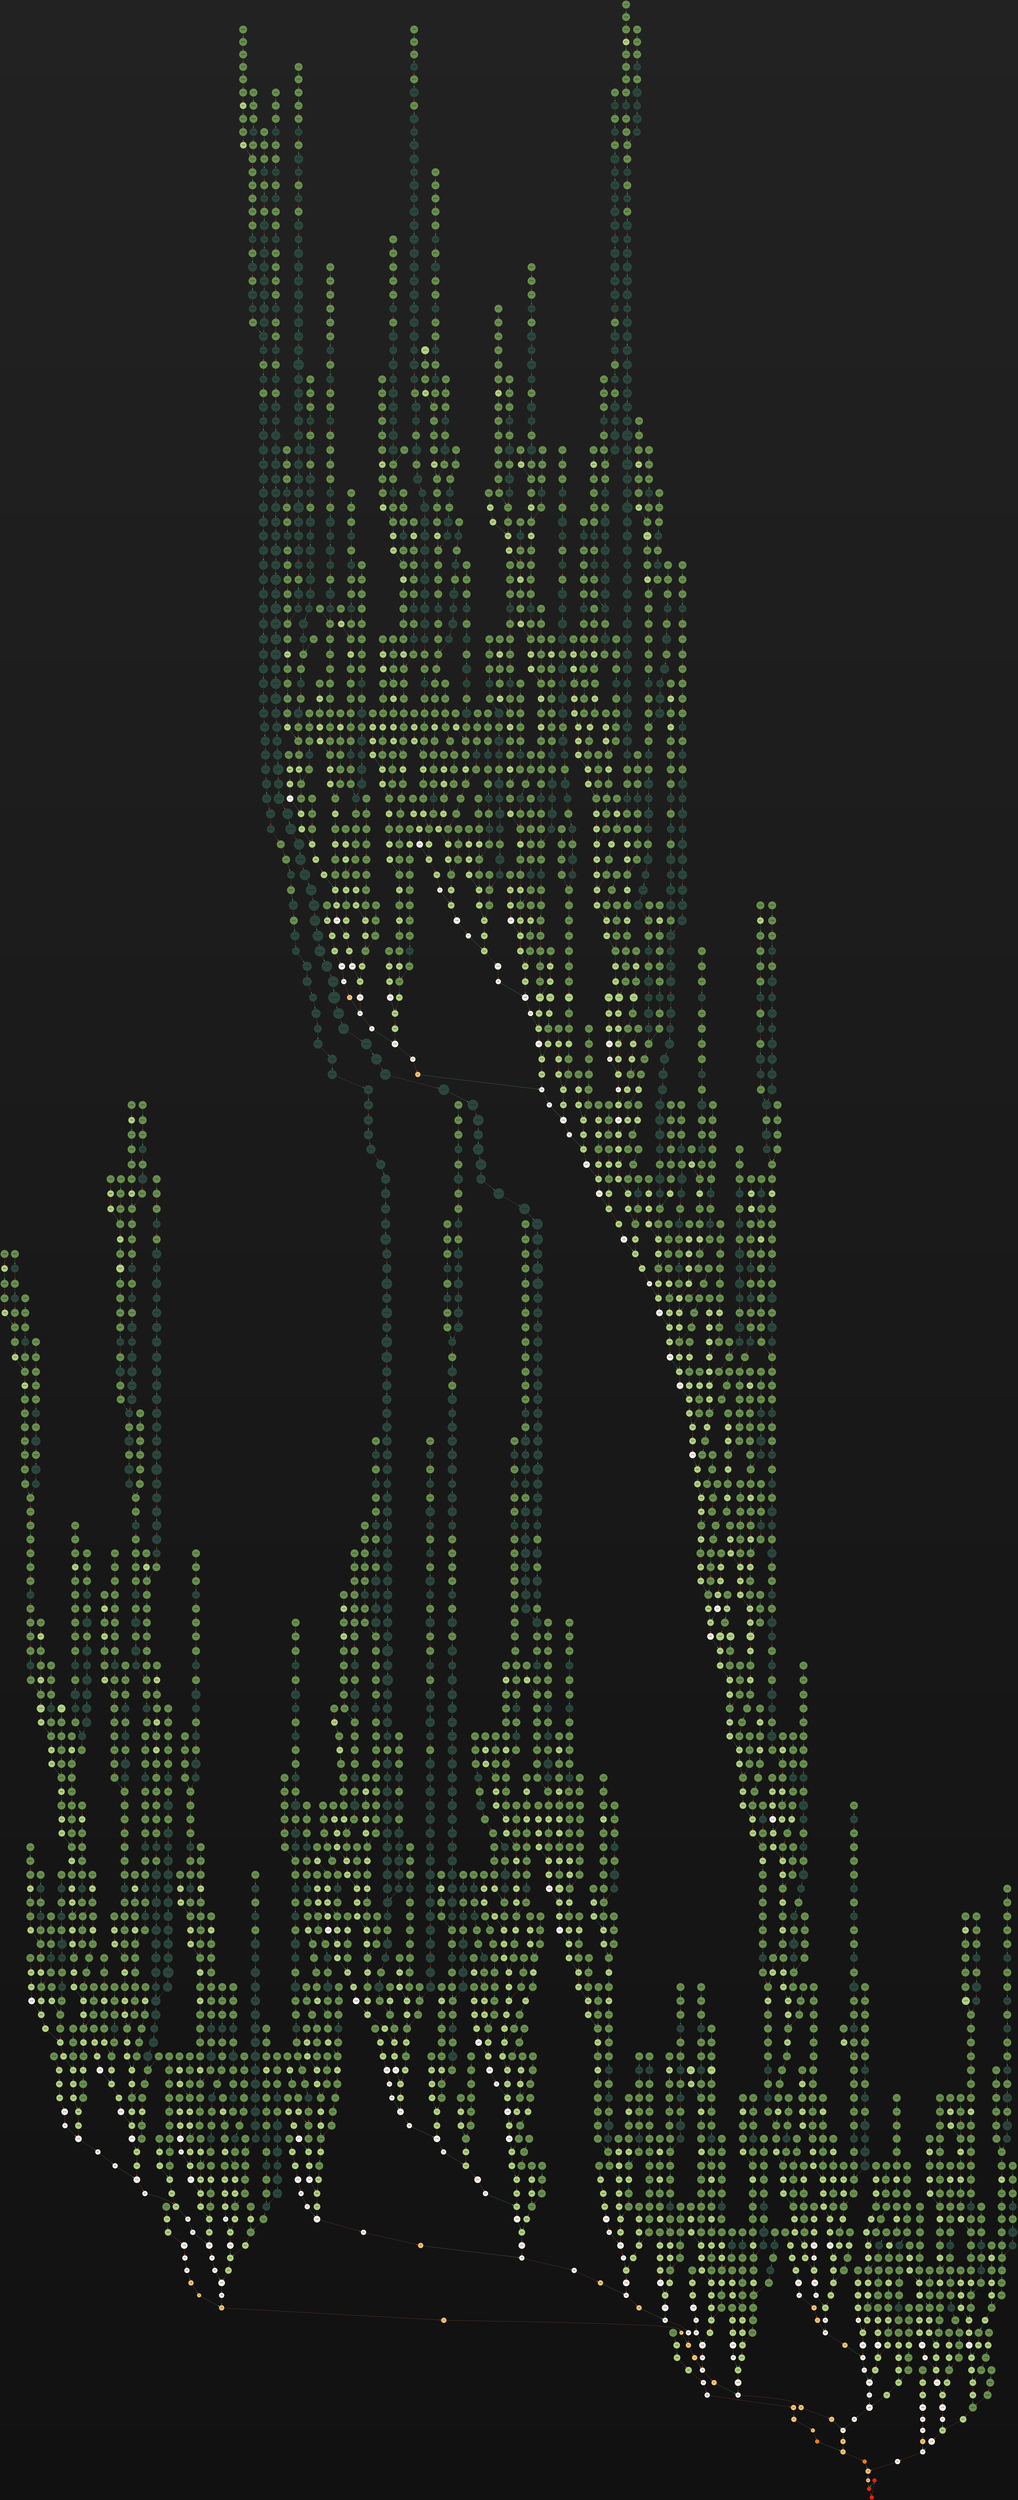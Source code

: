 digraph "collatz-tree-2000" {
	node [shape=circle]
	node [style=filled]
	node [fillcolor="#694b37"]
	node [fontcolor="#111111"]
	bgcolor="#111111 : #222222"
	gradientangle=90
	1 [fillcolor="#ff2211" shape=circle style=filled]
	1 -> 4 [color="#66dd88"]
	4 [fillcolor="#ff2211" shape=circle style=filled]
	4 -> 2 [color="#dd6644"]
	2 [fillcolor="#ff2211" shape=circle style=filled]
	2 -> 1 [color="#dd6644"]
	3 [fillcolor="#ff8811" shape=circle style=filled]
	3 -> 10 [color="#66dd88"]
	10 [fillcolor="#f4c271" shape=circle style=filled]
	10 -> 5 [color="#dd6644"]
	5 [fillcolor="#ff8811" shape=circle style=filled]
	5 -> 16 [color="#66dd88"]
	16 [fillcolor="#f4c271" shape=circle style=filled]
	16 -> 8 [color="#dd6644"]
	8 [fillcolor="#f4c271" shape=circle style=filled]
	8 -> 4 [color="#dd6644"]
	6 [fillcolor="#f4c271" shape=circle style=filled]
	6 -> 3 [color="#dd6644"]
	7 [fillcolor="#f4c271" shape=circle style=filled]
	7 -> 22 [color="#66dd88"]
	22 [fillcolor="#f4c271" shape=circle style=filled]
	22 -> 11 [color="#dd6644"]
	11 [fillcolor="#f4c271" shape=circle style=filled]
	11 -> 34 [color="#66dd88"]
	34 [fillcolor="#f4f1e9" shape=circle style=filled]
	34 -> 17 [color="#dd6644"]
	17 [fillcolor="#f4c271" shape=circle style=filled]
	17 -> 52 [color="#66dd88"]
	52 [fillcolor="#f4f1e9" shape=circle style=filled]
	52 -> 26 [color="#dd6644"]
	26 [fillcolor="#f4c271" shape=circle style=filled]
	26 -> 13 [color="#dd6644"]
	13 [fillcolor="#f4c271" shape=circle style=filled]
	13 -> 40 [color="#66dd88"]
	40 [fillcolor="#f4f1e9" shape=circle style=filled]
	40 -> 20 [color="#dd6644"]
	20 [fillcolor="#f4c271" shape=circle style=filled]
	20 -> 10 [color="#dd6644"]
	9 [fillcolor="#f4c271" shape=circle style=filled]
	9 -> 28 [color="#66dd88"]
	28 [fillcolor="#f4c271" shape=circle style=filled]
	28 -> 14 [color="#dd6644"]
	14 [fillcolor="#f4c271" shape=circle style=filled]
	14 -> 7 [color="#dd6644"]
	12 [fillcolor="#f4c271" shape=circle style=filled]
	12 -> 6 [color="#dd6644"]
	15 [fillcolor="#f4c271" shape=circle style=filled]
	15 -> 46 [color="#66dd88"]
	46 [fillcolor="#f4f1e9" shape=circle style=filled]
	46 -> 23 [color="#dd6644"]
	23 [fillcolor="#f4c271" shape=circle style=filled]
	23 -> 70 [color="#66dd88"]
	70 [fillcolor="#f4f1e9" shape=circle style=filled]
	70 -> 35 [color="#dd6644"]
	35 [fillcolor="#f4f1e9" shape=circle style=filled]
	35 -> 106 [color="#66dd88"]
	106 [fillcolor="#f4f1e9" shape=circle style=filled]
	106 -> 53 [color="#dd6644"]
	53 [fillcolor="#f4f1e9" shape=circle style=filled]
	53 -> 160 [color="#66dd88"]
	160 [fillcolor="#f4f1e9" shape=circle style=filled]
	160 -> 80 [color="#dd6644"]
	80 [fillcolor="#f4f1e9" shape=circle style=filled]
	80 -> 40 [color="#dd6644"]
	18 [fillcolor="#f4c271" shape=circle style=filled]
	18 -> 9 [color="#dd6644"]
	19 [fillcolor="#f4c271" shape=circle style=filled]
	19 -> 58 [color="#66dd88"]
	58 [fillcolor="#f4f1e9" shape=circle style=filled]
	58 -> 29 [color="#dd6644"]
	29 [fillcolor="#f4c271" shape=circle style=filled]
	29 -> 88 [color="#66dd88"]
	88 [fillcolor="#f4f1e9" shape=circle style=filled]
	88 -> 44 [color="#dd6644"]
	44 [fillcolor="#f4f1e9" shape=circle style=filled]
	44 -> 22 [color="#dd6644"]
	21 [fillcolor="#f4c271" shape=circle style=filled]
	21 -> 64 [color="#66dd88"]
	64 [fillcolor="#f4f1e9" shape=circle style=filled]
	64 -> 32 [color="#dd6644"]
	32 [fillcolor="#f4f1e9" shape=circle style=filled]
	32 -> 16 [color="#dd6644"]
	24 [fillcolor="#f4c271" shape=circle style=filled]
	24 -> 12 [color="#dd6644"]
	25 [fillcolor="#f4c271" shape=circle style=filled]
	25 -> 76 [color="#66dd88"]
	76 [fillcolor="#f4f1e9" shape=circle style=filled]
	76 -> 38 [color="#dd6644"]
	38 [fillcolor="#f4f1e9" shape=circle style=filled]
	38 -> 19 [color="#dd6644"]
	27 [fillcolor="#f4c271" shape=circle style=filled]
	27 -> 82 [color="#66dd88"]
	82 [fillcolor="#f4f1e9" shape=circle style=filled]
	82 -> 41 [color="#dd6644"]
	41 [fillcolor="#f4f1e9" shape=circle style=filled]
	41 -> 124 [color="#66dd88"]
	124 [fillcolor="#f4f1e9" shape=circle style=filled]
	124 -> 62 [color="#dd6644"]
	62 [fillcolor="#f4f1e9" shape=circle style=filled]
	62 -> 31 [color="#dd6644"]
	31 [fillcolor="#f4c271" shape=circle style=filled]
	31 -> 94 [color="#66dd88"]
	94 [fillcolor="#f4f1e9" shape=circle style=filled]
	94 -> 47 [color="#dd6644"]
	47 [fillcolor="#f4f1e9" shape=circle style=filled]
	47 -> 142 [color="#66dd88"]
	142 [fillcolor="#f4f1e9" shape=circle style=filled]
	142 -> 71 [color="#dd6644"]
	71 [fillcolor="#f4f1e9" shape=circle style=filled]
	71 -> 214 [color="#66dd88"]
	214 [fillcolor="#b1d182" shape=circle style=filled]
	214 -> 107 [color="#dd6644"]
	107 [fillcolor="#f4f1e9" shape=circle style=filled]
	107 -> 322 [color="#66dd88"]
	322 [fillcolor="#b1d182" shape=circle style=filled]
	322 -> 161 [color="#dd6644"]
	161 [fillcolor="#f4f1e9" shape=circle style=filled]
	161 -> 484 [color="#66dd88"]
	484 [fillcolor="#b1d182" shape=circle style=filled]
	484 -> 242 [color="#dd6644"]
	242 [fillcolor="#b1d182" shape=circle style=filled]
	242 -> 121 [color="#dd6644"]
	121 [fillcolor="#f4f1e9" shape=circle style=filled]
	121 -> 364 [color="#66dd88"]
	364 [fillcolor="#b1d182" shape=circle style=filled]
	364 -> 182 [color="#dd6644"]
	182 [fillcolor="#b1d182" shape=circle style=filled]
	182 -> 91 [color="#dd6644"]
	91 [fillcolor="#f4f1e9" shape=circle style=filled]
	91 -> 274 [color="#66dd88"]
	274 [fillcolor="#b1d182" shape=circle style=filled]
	274 -> 137 [color="#dd6644"]
	137 [fillcolor="#f4f1e9" shape=circle style=filled]
	137 -> 412 [color="#66dd88"]
	412 [fillcolor="#b1d182" shape=circle style=filled]
	412 -> 206 [color="#dd6644"]
	206 [fillcolor="#b1d182" shape=circle style=filled]
	206 -> 103 [color="#dd6644"]
	103 [fillcolor="#f4f1e9" shape=circle style=filled]
	103 -> 310 [color="#66dd88"]
	310 [fillcolor="#b1d182" shape=circle style=filled]
	310 -> 155 [color="#dd6644"]
	155 [fillcolor="#f4f1e9" shape=circle style=filled]
	155 -> 466 [color="#66dd88"]
	466 [fillcolor="#b1d182" shape=circle style=filled]
	466 -> 233 [color="#dd6644"]
	233 [fillcolor="#b1d182" shape=circle style=filled]
	233 -> 700 [color="#66dd88"]
	700 [fillcolor="#b1d182" shape=circle style=filled]
	700 -> 350 [color="#dd6644"]
	350 [fillcolor="#b1d182" shape=circle style=filled]
	350 -> 175 [color="#dd6644"]
	175 [fillcolor="#f4f1e9" shape=circle style=filled]
	175 -> 526 [color="#66dd88"]
	526 [fillcolor="#b1d182" shape=circle style=filled]
	526 -> 263 [color="#dd6644"]
	263 [fillcolor="#b1d182" shape=circle style=filled]
	263 -> 790 [color="#66dd88"]
	790 [fillcolor="#b1d182" shape=circle style=filled]
	790 -> 395 [color="#dd6644"]
	395 [fillcolor="#b1d182" shape=circle style=filled]
	395 -> 1186 [color="#66dd88"]
	1186 [fillcolor="#688f4e" shape=circle style=filled]
	1186 -> 593 [color="#dd6644"]
	593 [fillcolor="#b1d182" shape=circle style=filled]
	593 -> 1780 [color="#66dd88"]
	1780 [fillcolor="#688f4e" shape=circle style=filled]
	1780 -> 890 [color="#dd6644"]
	890 [fillcolor="#b1d182" shape=circle style=filled]
	890 -> 445 [color="#dd6644"]
	445 [fillcolor="#b1d182" shape=circle style=filled]
	445 -> 1336 [color="#66dd88"]
	1336 [fillcolor="#688f4e" shape=circle style=filled]
	1336 -> 668 [color="#dd6644"]
	668 [fillcolor="#b1d182" shape=circle style=filled]
	668 -> 334 [color="#dd6644"]
	334 [fillcolor="#b1d182" shape=circle style=filled]
	334 -> 167 [color="#dd6644"]
	167 [fillcolor="#f4f1e9" shape=circle style=filled]
	167 -> 502 [color="#66dd88"]
	502 [fillcolor="#b1d182" shape=circle style=filled]
	502 -> 251 [color="#dd6644"]
	251 [fillcolor="#b1d182" shape=circle style=filled]
	251 -> 754 [color="#66dd88"]
	754 [fillcolor="#b1d182" shape=circle style=filled]
	754 -> 377 [color="#dd6644"]
	377 [fillcolor="#b1d182" shape=circle style=filled]
	377 -> 1132 [color="#66dd88"]
	1132 [fillcolor="#688f4e" shape=circle style=filled]
	1132 -> 566 [color="#dd6644"]
	566 [fillcolor="#b1d182" shape=circle style=filled]
	566 -> 283 [color="#dd6644"]
	283 [fillcolor="#b1d182" shape=circle style=filled]
	283 -> 850 [color="#66dd88"]
	850 [fillcolor="#b1d182" shape=circle style=filled]
	850 -> 425 [color="#dd6644"]
	425 [fillcolor="#b1d182" shape=circle style=filled]
	425 -> 1276 [color="#66dd88"]
	1276 [fillcolor="#688f4e" shape=circle style=filled]
	1276 -> 638 [color="#dd6644"]
	638 [fillcolor="#b1d182" shape=circle style=filled]
	638 -> 319 [color="#dd6644"]
	319 [fillcolor="#b1d182" shape=circle style=filled]
	319 -> 958 [color="#66dd88"]
	958 [fillcolor="#b1d182" shape=circle style=filled]
	958 -> 479 [color="#dd6644"]
	479 [fillcolor="#b1d182" shape=circle style=filled]
	479 -> 1438 [color="#66dd88"]
	1438 [fillcolor="#688f4e" shape=circle style=filled]
	1438 -> 719 [color="#dd6644"]
	719 [fillcolor="#b1d182" shape=circle style=filled]
	719 -> 2158 [color="#66dd88"]
	2158 [fillcolor="#688f4e" shape=circle style=filled]
	2158 -> 1079 [color="#dd6644"]
	1079 [fillcolor="#688f4e" shape=circle style=filled]
	1079 -> 3238 [color="#66dd88"]
	3238 [fillcolor="#688f4e" shape=circle style=filled]
	3238 -> 1619 [color="#dd6644"]
	1619 [fillcolor="#688f4e" shape=circle style=filled]
	1619 -> 4858 [color="#66dd88"]
	4858 [fillcolor="#688f4e" shape=circle style=filled]
	4858 -> 2429 [color="#dd6644"]
	2429 [fillcolor="#688f4e" shape=circle style=filled]
	2429 -> 7288 [color="#66dd88"]
	7288 [fillcolor="#2b463c" shape=circle style=filled]
	7288 -> 3644 [color="#dd6644"]
	3644 [fillcolor="#688f4e" shape=circle style=filled]
	3644 -> 1822 [color="#dd6644"]
	1822 [fillcolor="#688f4e" shape=circle style=filled]
	1822 -> 911 [color="#dd6644"]
	911 [fillcolor="#b1d182" shape=circle style=filled]
	911 -> 2734 [color="#66dd88"]
	2734 [fillcolor="#688f4e" shape=circle style=filled]
	2734 -> 1367 [color="#dd6644"]
	1367 [fillcolor="#688f4e" shape=circle style=filled]
	1367 -> 4102 [color="#66dd88"]
	4102 [fillcolor="#688f4e" shape=circle style=filled]
	4102 -> 2051 [color="#dd6644"]
	2051 [fillcolor="#688f4e" shape=circle style=filled]
	2051 -> 6154 [color="#66dd88"]
	6154 [fillcolor="#2b463c" shape=circle style=filled]
	6154 -> 3077 [color="#dd6644"]
	3077 [fillcolor="#688f4e" shape=circle style=filled]
	3077 -> 9232 [color="#66dd88"]
	9232 [fillcolor="#2b463c" shape=circle style=filled]
	9232 -> 4616 [color="#dd6644"]
	4616 [fillcolor="#688f4e" shape=circle style=filled]
	4616 -> 2308 [color="#dd6644"]
	2308 [fillcolor="#688f4e" shape=circle style=filled]
	2308 -> 1154 [color="#dd6644"]
	1154 [fillcolor="#688f4e" shape=circle style=filled]
	1154 -> 577 [color="#dd6644"]
	577 [fillcolor="#b1d182" shape=circle style=filled]
	577 -> 1732 [color="#66dd88"]
	1732 [fillcolor="#688f4e" shape=circle style=filled]
	1732 -> 866 [color="#dd6644"]
	866 [fillcolor="#b1d182" shape=circle style=filled]
	866 -> 433 [color="#dd6644"]
	433 [fillcolor="#b1d182" shape=circle style=filled]
	433 -> 1300 [color="#66dd88"]
	1300 [fillcolor="#688f4e" shape=circle style=filled]
	1300 -> 650 [color="#dd6644"]
	650 [fillcolor="#b1d182" shape=circle style=filled]
	650 -> 325 [color="#dd6644"]
	325 [fillcolor="#b1d182" shape=circle style=filled]
	325 -> 976 [color="#66dd88"]
	976 [fillcolor="#b1d182" shape=circle style=filled]
	976 -> 488 [color="#dd6644"]
	488 [fillcolor="#b1d182" shape=circle style=filled]
	488 -> 244 [color="#dd6644"]
	244 [fillcolor="#b1d182" shape=circle style=filled]
	244 -> 122 [color="#dd6644"]
	122 [fillcolor="#f4f1e9" shape=circle style=filled]
	122 -> 61 [color="#dd6644"]
	61 [fillcolor="#f4f1e9" shape=circle style=filled]
	61 -> 184 [color="#66dd88"]
	184 [fillcolor="#b1d182" shape=circle style=filled]
	184 -> 92 [color="#dd6644"]
	92 [fillcolor="#f4f1e9" shape=circle style=filled]
	92 -> 46 [color="#dd6644"]
	30 [fillcolor="#f4c271" shape=circle style=filled]
	30 -> 15 [color="#dd6644"]
	33 [fillcolor="#f4f1e9" shape=circle style=filled]
	33 -> 100 [color="#66dd88"]
	100 [fillcolor="#f4f1e9" shape=circle style=filled]
	100 -> 50 [color="#dd6644"]
	50 [fillcolor="#f4f1e9" shape=circle style=filled]
	50 -> 25 [color="#dd6644"]
	36 [fillcolor="#f4f1e9" shape=circle style=filled]
	36 -> 18 [color="#dd6644"]
	37 [fillcolor="#f4f1e9" shape=circle style=filled]
	37 -> 112 [color="#66dd88"]
	112 [fillcolor="#f4f1e9" shape=circle style=filled]
	112 -> 56 [color="#dd6644"]
	56 [fillcolor="#f4f1e9" shape=circle style=filled]
	56 -> 28 [color="#dd6644"]
	39 [fillcolor="#f4f1e9" shape=circle style=filled]
	39 -> 118 [color="#66dd88"]
	118 [fillcolor="#f4f1e9" shape=circle style=filled]
	118 -> 59 [color="#dd6644"]
	59 [fillcolor="#f4f1e9" shape=circle style=filled]
	59 -> 178 [color="#66dd88"]
	178 [fillcolor="#f4f1e9" shape=circle style=filled]
	178 -> 89 [color="#dd6644"]
	89 [fillcolor="#f4f1e9" shape=circle style=filled]
	89 -> 268 [color="#66dd88"]
	268 [fillcolor="#b1d182" shape=circle style=filled]
	268 -> 134 [color="#dd6644"]
	134 [fillcolor="#f4f1e9" shape=circle style=filled]
	134 -> 67 [color="#dd6644"]
	67 [fillcolor="#f4f1e9" shape=circle style=filled]
	67 -> 202 [color="#66dd88"]
	202 [fillcolor="#b1d182" shape=circle style=filled]
	202 -> 101 [color="#dd6644"]
	101 [fillcolor="#f4f1e9" shape=circle style=filled]
	101 -> 304 [color="#66dd88"]
	304 [fillcolor="#b1d182" shape=circle style=filled]
	304 -> 152 [color="#dd6644"]
	152 [fillcolor="#f4f1e9" shape=circle style=filled]
	152 -> 76 [color="#dd6644"]
	42 [fillcolor="#f4f1e9" shape=circle style=filled]
	42 -> 21 [color="#dd6644"]
	43 [fillcolor="#f4f1e9" shape=circle style=filled]
	43 -> 130 [color="#66dd88"]
	130 [fillcolor="#f4f1e9" shape=circle style=filled]
	130 -> 65 [color="#dd6644"]
	65 [fillcolor="#f4f1e9" shape=circle style=filled]
	65 -> 196 [color="#66dd88"]
	196 [fillcolor="#b1d182" shape=circle style=filled]
	196 -> 98 [color="#dd6644"]
	98 [fillcolor="#f4f1e9" shape=circle style=filled]
	98 -> 49 [color="#dd6644"]
	49 [fillcolor="#f4f1e9" shape=circle style=filled]
	49 -> 148 [color="#66dd88"]
	148 [fillcolor="#f4f1e9" shape=circle style=filled]
	148 -> 74 [color="#dd6644"]
	74 [fillcolor="#f4f1e9" shape=circle style=filled]
	74 -> 37 [color="#dd6644"]
	45 [fillcolor="#f4f1e9" shape=circle style=filled]
	45 -> 136 [color="#66dd88"]
	136 [fillcolor="#f4f1e9" shape=circle style=filled]
	136 -> 68 [color="#dd6644"]
	68 [fillcolor="#f4f1e9" shape=circle style=filled]
	68 -> 34 [color="#dd6644"]
	48 [fillcolor="#f4f1e9" shape=circle style=filled]
	48 -> 24 [color="#dd6644"]
	51 [fillcolor="#f4f1e9" shape=circle style=filled]
	51 -> 154 [color="#66dd88"]
	154 [fillcolor="#f4f1e9" shape=circle style=filled]
	154 -> 77 [color="#dd6644"]
	77 [fillcolor="#f4f1e9" shape=circle style=filled]
	77 -> 232 [color="#66dd88"]
	232 [fillcolor="#b1d182" shape=circle style=filled]
	232 -> 116 [color="#dd6644"]
	116 [fillcolor="#f4f1e9" shape=circle style=filled]
	116 -> 58 [color="#dd6644"]
	54 [fillcolor="#f4f1e9" shape=circle style=filled]
	54 -> 27 [color="#dd6644"]
	55 [fillcolor="#f4f1e9" shape=circle style=filled]
	55 -> 166 [color="#66dd88"]
	166 [fillcolor="#f4f1e9" shape=circle style=filled]
	166 -> 83 [color="#dd6644"]
	83 [fillcolor="#f4f1e9" shape=circle style=filled]
	83 -> 250 [color="#66dd88"]
	250 [fillcolor="#b1d182" shape=circle style=filled]
	250 -> 125 [color="#dd6644"]
	125 [fillcolor="#f4f1e9" shape=circle style=filled]
	125 -> 376 [color="#66dd88"]
	376 [fillcolor="#b1d182" shape=circle style=filled]
	376 -> 188 [color="#dd6644"]
	188 [fillcolor="#b1d182" shape=circle style=filled]
	188 -> 94 [color="#dd6644"]
	57 [fillcolor="#f4f1e9" shape=circle style=filled]
	57 -> 172 [color="#66dd88"]
	172 [fillcolor="#f4f1e9" shape=circle style=filled]
	172 -> 86 [color="#dd6644"]
	86 [fillcolor="#f4f1e9" shape=circle style=filled]
	86 -> 43 [color="#dd6644"]
	60 [fillcolor="#f4f1e9" shape=circle style=filled]
	60 -> 30 [color="#dd6644"]
	63 [fillcolor="#f4f1e9" shape=circle style=filled]
	63 -> 190 [color="#66dd88"]
	190 [fillcolor="#b1d182" shape=circle style=filled]
	190 -> 95 [color="#dd6644"]
	95 [fillcolor="#f4f1e9" shape=circle style=filled]
	95 -> 286 [color="#66dd88"]
	286 [fillcolor="#b1d182" shape=circle style=filled]
	286 -> 143 [color="#dd6644"]
	143 [fillcolor="#f4f1e9" shape=circle style=filled]
	143 -> 430 [color="#66dd88"]
	430 [fillcolor="#b1d182" shape=circle style=filled]
	430 -> 215 [color="#dd6644"]
	215 [fillcolor="#b1d182" shape=circle style=filled]
	215 -> 646 [color="#66dd88"]
	646 [fillcolor="#b1d182" shape=circle style=filled]
	646 -> 323 [color="#dd6644"]
	323 [fillcolor="#b1d182" shape=circle style=filled]
	323 -> 970 [color="#66dd88"]
	970 [fillcolor="#b1d182" shape=circle style=filled]
	970 -> 485 [color="#dd6644"]
	485 [fillcolor="#b1d182" shape=circle style=filled]
	485 -> 1456 [color="#66dd88"]
	1456 [fillcolor="#688f4e" shape=circle style=filled]
	1456 -> 728 [color="#dd6644"]
	728 [fillcolor="#b1d182" shape=circle style=filled]
	728 -> 364 [color="#dd6644"]
	66 [fillcolor="#f4f1e9" shape=circle style=filled]
	66 -> 33 [color="#dd6644"]
	69 [fillcolor="#f4f1e9" shape=circle style=filled]
	69 -> 208 [color="#66dd88"]
	208 [fillcolor="#b1d182" shape=circle style=filled]
	208 -> 104 [color="#dd6644"]
	104 [fillcolor="#f4f1e9" shape=circle style=filled]
	104 -> 52 [color="#dd6644"]
	72 [fillcolor="#f4f1e9" shape=circle style=filled]
	72 -> 36 [color="#dd6644"]
	73 [fillcolor="#f4f1e9" shape=circle style=filled]
	73 -> 220 [color="#66dd88"]
	220 [fillcolor="#b1d182" shape=circle style=filled]
	220 -> 110 [color="#dd6644"]
	110 [fillcolor="#f4f1e9" shape=circle style=filled]
	110 -> 55 [color="#dd6644"]
	75 [fillcolor="#f4f1e9" shape=circle style=filled]
	75 -> 226 [color="#66dd88"]
	226 [fillcolor="#b1d182" shape=circle style=filled]
	226 -> 113 [color="#dd6644"]
	113 [fillcolor="#f4f1e9" shape=circle style=filled]
	113 -> 340 [color="#66dd88"]
	340 [fillcolor="#b1d182" shape=circle style=filled]
	340 -> 170 [color="#dd6644"]
	170 [fillcolor="#f4f1e9" shape=circle style=filled]
	170 -> 85 [color="#dd6644"]
	85 [fillcolor="#f4f1e9" shape=circle style=filled]
	85 -> 256 [color="#66dd88"]
	256 [fillcolor="#b1d182" shape=circle style=filled]
	256 -> 128 [color="#dd6644"]
	128 [fillcolor="#f4f1e9" shape=circle style=filled]
	128 -> 64 [color="#dd6644"]
	78 [fillcolor="#f4f1e9" shape=circle style=filled]
	78 -> 39 [color="#dd6644"]
	79 [fillcolor="#f4f1e9" shape=circle style=filled]
	79 -> 238 [color="#66dd88"]
	238 [fillcolor="#b1d182" shape=circle style=filled]
	238 -> 119 [color="#dd6644"]
	119 [fillcolor="#f4f1e9" shape=circle style=filled]
	119 -> 358 [color="#66dd88"]
	358 [fillcolor="#b1d182" shape=circle style=filled]
	358 -> 179 [color="#dd6644"]
	179 [fillcolor="#f4f1e9" shape=circle style=filled]
	179 -> 538 [color="#66dd88"]
	538 [fillcolor="#b1d182" shape=circle style=filled]
	538 -> 269 [color="#dd6644"]
	269 [fillcolor="#b1d182" shape=circle style=filled]
	269 -> 808 [color="#66dd88"]
	808 [fillcolor="#b1d182" shape=circle style=filled]
	808 -> 404 [color="#dd6644"]
	404 [fillcolor="#b1d182" shape=circle style=filled]
	404 -> 202 [color="#dd6644"]
	81 [fillcolor="#f4f1e9" shape=circle style=filled]
	81 -> 244 [color="#66dd88"]
	84 [fillcolor="#f4f1e9" shape=circle style=filled]
	84 -> 42 [color="#dd6644"]
	87 [fillcolor="#f4f1e9" shape=circle style=filled]
	87 -> 262 [color="#66dd88"]
	262 [fillcolor="#b1d182" shape=circle style=filled]
	262 -> 131 [color="#dd6644"]
	131 [fillcolor="#f4f1e9" shape=circle style=filled]
	131 -> 394 [color="#66dd88"]
	394 [fillcolor="#b1d182" shape=circle style=filled]
	394 -> 197 [color="#dd6644"]
	197 [fillcolor="#b1d182" shape=circle style=filled]
	197 -> 592 [color="#66dd88"]
	592 [fillcolor="#b1d182" shape=circle style=filled]
	592 -> 296 [color="#dd6644"]
	296 [fillcolor="#b1d182" shape=circle style=filled]
	296 -> 148 [color="#dd6644"]
	90 [fillcolor="#f4f1e9" shape=circle style=filled]
	90 -> 45 [color="#dd6644"]
	93 [fillcolor="#f4f1e9" shape=circle style=filled]
	93 -> 280 [color="#66dd88"]
	280 [fillcolor="#b1d182" shape=circle style=filled]
	280 -> 140 [color="#dd6644"]
	140 [fillcolor="#f4f1e9" shape=circle style=filled]
	140 -> 70 [color="#dd6644"]
	96 [fillcolor="#f4f1e9" shape=circle style=filled]
	96 -> 48 [color="#dd6644"]
	97 [fillcolor="#f4f1e9" shape=circle style=filled]
	97 -> 292 [color="#66dd88"]
	292 [fillcolor="#b1d182" shape=circle style=filled]
	292 -> 146 [color="#dd6644"]
	146 [fillcolor="#f4f1e9" shape=circle style=filled]
	146 -> 73 [color="#dd6644"]
	99 [fillcolor="#f4f1e9" shape=circle style=filled]
	99 -> 298 [color="#66dd88"]
	298 [fillcolor="#b1d182" shape=circle style=filled]
	298 -> 149 [color="#dd6644"]
	149 [fillcolor="#f4f1e9" shape=circle style=filled]
	149 -> 448 [color="#66dd88"]
	448 [fillcolor="#b1d182" shape=circle style=filled]
	448 -> 224 [color="#dd6644"]
	224 [fillcolor="#b1d182" shape=circle style=filled]
	224 -> 112 [color="#dd6644"]
	102 [fillcolor="#f4f1e9" shape=circle style=filled]
	102 -> 51 [color="#dd6644"]
	105 [fillcolor="#f4f1e9" shape=circle style=filled]
	105 -> 316 [color="#66dd88"]
	316 [fillcolor="#b1d182" shape=circle style=filled]
	316 -> 158 [color="#dd6644"]
	158 [fillcolor="#f4f1e9" shape=circle style=filled]
	158 -> 79 [color="#dd6644"]
	108 [fillcolor="#f4f1e9" shape=circle style=filled]
	108 -> 54 [color="#dd6644"]
	109 [fillcolor="#f4f1e9" shape=circle style=filled]
	109 -> 328 [color="#66dd88"]
	328 [fillcolor="#b1d182" shape=circle style=filled]
	328 -> 164 [color="#dd6644"]
	164 [fillcolor="#f4f1e9" shape=circle style=filled]
	164 -> 82 [color="#dd6644"]
	111 [fillcolor="#f4f1e9" shape=circle style=filled]
	111 -> 334 [color="#66dd88"]
	114 [fillcolor="#f4f1e9" shape=circle style=filled]
	114 -> 57 [color="#dd6644"]
	115 [fillcolor="#f4f1e9" shape=circle style=filled]
	115 -> 346 [color="#66dd88"]
	346 [fillcolor="#b1d182" shape=circle style=filled]
	346 -> 173 [color="#dd6644"]
	173 [fillcolor="#f4f1e9" shape=circle style=filled]
	173 -> 520 [color="#66dd88"]
	520 [fillcolor="#b1d182" shape=circle style=filled]
	520 -> 260 [color="#dd6644"]
	260 [fillcolor="#b1d182" shape=circle style=filled]
	260 -> 130 [color="#dd6644"]
	117 [fillcolor="#f4f1e9" shape=circle style=filled]
	117 -> 352 [color="#66dd88"]
	352 [fillcolor="#b1d182" shape=circle style=filled]
	352 -> 176 [color="#dd6644"]
	176 [fillcolor="#f4f1e9" shape=circle style=filled]
	176 -> 88 [color="#dd6644"]
	120 [fillcolor="#f4f1e9" shape=circle style=filled]
	120 -> 60 [color="#dd6644"]
	123 [fillcolor="#f4f1e9" shape=circle style=filled]
	123 -> 370 [color="#66dd88"]
	370 [fillcolor="#b1d182" shape=circle style=filled]
	370 -> 185 [color="#dd6644"]
	185 [fillcolor="#b1d182" shape=circle style=filled]
	185 -> 556 [color="#66dd88"]
	556 [fillcolor="#b1d182" shape=circle style=filled]
	556 -> 278 [color="#dd6644"]
	278 [fillcolor="#b1d182" shape=circle style=filled]
	278 -> 139 [color="#dd6644"]
	139 [fillcolor="#f4f1e9" shape=circle style=filled]
	139 -> 418 [color="#66dd88"]
	418 [fillcolor="#b1d182" shape=circle style=filled]
	418 -> 209 [color="#dd6644"]
	209 [fillcolor="#b1d182" shape=circle style=filled]
	209 -> 628 [color="#66dd88"]
	628 [fillcolor="#b1d182" shape=circle style=filled]
	628 -> 314 [color="#dd6644"]
	314 [fillcolor="#b1d182" shape=circle style=filled]
	314 -> 157 [color="#dd6644"]
	157 [fillcolor="#f4f1e9" shape=circle style=filled]
	157 -> 472 [color="#66dd88"]
	472 [fillcolor="#b1d182" shape=circle style=filled]
	472 -> 236 [color="#dd6644"]
	236 [fillcolor="#b1d182" shape=circle style=filled]
	236 -> 118 [color="#dd6644"]
	126 [fillcolor="#f4f1e9" shape=circle style=filled]
	126 -> 63 [color="#dd6644"]
	127 [fillcolor="#f4f1e9" shape=circle style=filled]
	127 -> 382 [color="#66dd88"]
	382 [fillcolor="#b1d182" shape=circle style=filled]
	382 -> 191 [color="#dd6644"]
	191 [fillcolor="#b1d182" shape=circle style=filled]
	191 -> 574 [color="#66dd88"]
	574 [fillcolor="#b1d182" shape=circle style=filled]
	574 -> 287 [color="#dd6644"]
	287 [fillcolor="#b1d182" shape=circle style=filled]
	287 -> 862 [color="#66dd88"]
	862 [fillcolor="#b1d182" shape=circle style=filled]
	862 -> 431 [color="#dd6644"]
	431 [fillcolor="#b1d182" shape=circle style=filled]
	431 -> 1294 [color="#66dd88"]
	1294 [fillcolor="#688f4e" shape=circle style=filled]
	1294 -> 647 [color="#dd6644"]
	647 [fillcolor="#b1d182" shape=circle style=filled]
	647 -> 1942 [color="#66dd88"]
	1942 [fillcolor="#688f4e" shape=circle style=filled]
	1942 -> 971 [color="#dd6644"]
	971 [fillcolor="#b1d182" shape=circle style=filled]
	971 -> 2914 [color="#66dd88"]
	2914 [fillcolor="#688f4e" shape=circle style=filled]
	2914 -> 1457 [color="#dd6644"]
	1457 [fillcolor="#688f4e" shape=circle style=filled]
	1457 -> 4372 [color="#66dd88"]
	4372 [fillcolor="#688f4e" shape=circle style=filled]
	4372 -> 2186 [color="#dd6644"]
	2186 [fillcolor="#688f4e" shape=circle style=filled]
	2186 -> 1093 [color="#dd6644"]
	1093 [fillcolor="#688f4e" shape=circle style=filled]
	1093 -> 3280 [color="#66dd88"]
	3280 [fillcolor="#688f4e" shape=circle style=filled]
	3280 -> 1640 [color="#dd6644"]
	1640 [fillcolor="#688f4e" shape=circle style=filled]
	1640 -> 820 [color="#dd6644"]
	820 [fillcolor="#b1d182" shape=circle style=filled]
	820 -> 410 [color="#dd6644"]
	410 [fillcolor="#b1d182" shape=circle style=filled]
	410 -> 205 [color="#dd6644"]
	205 [fillcolor="#b1d182" shape=circle style=filled]
	205 -> 616 [color="#66dd88"]
	616 [fillcolor="#b1d182" shape=circle style=filled]
	616 -> 308 [color="#dd6644"]
	308 [fillcolor="#b1d182" shape=circle style=filled]
	308 -> 154 [color="#dd6644"]
	129 [fillcolor="#f4f1e9" shape=circle style=filled]
	129 -> 388 [color="#66dd88"]
	388 [fillcolor="#b1d182" shape=circle style=filled]
	388 -> 194 [color="#dd6644"]
	194 [fillcolor="#b1d182" shape=circle style=filled]
	194 -> 97 [color="#dd6644"]
	132 [fillcolor="#f4f1e9" shape=circle style=filled]
	132 -> 66 [color="#dd6644"]
	133 [fillcolor="#f4f1e9" shape=circle style=filled]
	133 -> 400 [color="#66dd88"]
	400 [fillcolor="#b1d182" shape=circle style=filled]
	400 -> 200 [color="#dd6644"]
	200 [fillcolor="#b1d182" shape=circle style=filled]
	200 -> 100 [color="#dd6644"]
	135 [fillcolor="#f4f1e9" shape=circle style=filled]
	135 -> 406 [color="#66dd88"]
	406 [fillcolor="#b1d182" shape=circle style=filled]
	406 -> 203 [color="#dd6644"]
	203 [fillcolor="#b1d182" shape=circle style=filled]
	203 -> 610 [color="#66dd88"]
	610 [fillcolor="#b1d182" shape=circle style=filled]
	610 -> 305 [color="#dd6644"]
	305 [fillcolor="#b1d182" shape=circle style=filled]
	305 -> 916 [color="#66dd88"]
	916 [fillcolor="#b1d182" shape=circle style=filled]
	916 -> 458 [color="#dd6644"]
	458 [fillcolor="#b1d182" shape=circle style=filled]
	458 -> 229 [color="#dd6644"]
	229 [fillcolor="#b1d182" shape=circle style=filled]
	229 -> 688 [color="#66dd88"]
	688 [fillcolor="#b1d182" shape=circle style=filled]
	688 -> 344 [color="#dd6644"]
	344 [fillcolor="#b1d182" shape=circle style=filled]
	344 -> 172 [color="#dd6644"]
	138 [fillcolor="#f4f1e9" shape=circle style=filled]
	138 -> 69 [color="#dd6644"]
	141 [fillcolor="#f4f1e9" shape=circle style=filled]
	141 -> 424 [color="#66dd88"]
	424 [fillcolor="#b1d182" shape=circle style=filled]
	424 -> 212 [color="#dd6644"]
	212 [fillcolor="#b1d182" shape=circle style=filled]
	212 -> 106 [color="#dd6644"]
	144 [fillcolor="#f4f1e9" shape=circle style=filled]
	144 -> 72 [color="#dd6644"]
	145 [fillcolor="#f4f1e9" shape=circle style=filled]
	145 -> 436 [color="#66dd88"]
	436 [fillcolor="#b1d182" shape=circle style=filled]
	436 -> 218 [color="#dd6644"]
	218 [fillcolor="#b1d182" shape=circle style=filled]
	218 -> 109 [color="#dd6644"]
	147 [fillcolor="#f4f1e9" shape=circle style=filled]
	147 -> 442 [color="#66dd88"]
	442 [fillcolor="#b1d182" shape=circle style=filled]
	442 -> 221 [color="#dd6644"]
	221 [fillcolor="#b1d182" shape=circle style=filled]
	221 -> 664 [color="#66dd88"]
	664 [fillcolor="#b1d182" shape=circle style=filled]
	664 -> 332 [color="#dd6644"]
	332 [fillcolor="#b1d182" shape=circle style=filled]
	332 -> 166 [color="#dd6644"]
	150 [fillcolor="#f4f1e9" shape=circle style=filled]
	150 -> 75 [color="#dd6644"]
	151 [fillcolor="#f4f1e9" shape=circle style=filled]
	151 -> 454 [color="#66dd88"]
	454 [fillcolor="#b1d182" shape=circle style=filled]
	454 -> 227 [color="#dd6644"]
	227 [fillcolor="#b1d182" shape=circle style=filled]
	227 -> 682 [color="#66dd88"]
	682 [fillcolor="#b1d182" shape=circle style=filled]
	682 -> 341 [color="#dd6644"]
	341 [fillcolor="#b1d182" shape=circle style=filled]
	341 -> 1024 [color="#66dd88"]
	1024 [fillcolor="#688f4e" shape=circle style=filled]
	1024 -> 512 [color="#dd6644"]
	512 [fillcolor="#b1d182" shape=circle style=filled]
	512 -> 256 [color="#dd6644"]
	153 [fillcolor="#f4f1e9" shape=circle style=filled]
	153 -> 460 [color="#66dd88"]
	460 [fillcolor="#b1d182" shape=circle style=filled]
	460 -> 230 [color="#dd6644"]
	230 [fillcolor="#b1d182" shape=circle style=filled]
	230 -> 115 [color="#dd6644"]
	156 [fillcolor="#f4f1e9" shape=circle style=filled]
	156 -> 78 [color="#dd6644"]
	159 [fillcolor="#f4f1e9" shape=circle style=filled]
	159 -> 478 [color="#66dd88"]
	478 [fillcolor="#b1d182" shape=circle style=filled]
	478 -> 239 [color="#dd6644"]
	239 [fillcolor="#b1d182" shape=circle style=filled]
	239 -> 718 [color="#66dd88"]
	718 [fillcolor="#b1d182" shape=circle style=filled]
	718 -> 359 [color="#dd6644"]
	359 [fillcolor="#b1d182" shape=circle style=filled]
	359 -> 1078 [color="#66dd88"]
	1078 [fillcolor="#688f4e" shape=circle style=filled]
	1078 -> 539 [color="#dd6644"]
	539 [fillcolor="#b1d182" shape=circle style=filled]
	539 -> 1618 [color="#66dd88"]
	1618 [fillcolor="#688f4e" shape=circle style=filled]
	1618 -> 809 [color="#dd6644"]
	809 [fillcolor="#b1d182" shape=circle style=filled]
	809 -> 2428 [color="#66dd88"]
	2428 [fillcolor="#688f4e" shape=circle style=filled]
	2428 -> 1214 [color="#dd6644"]
	1214 [fillcolor="#688f4e" shape=circle style=filled]
	1214 -> 607 [color="#dd6644"]
	607 [fillcolor="#b1d182" shape=circle style=filled]
	607 -> 1822 [color="#66dd88"]
	162 [fillcolor="#f4f1e9" shape=circle style=filled]
	162 -> 81 [color="#dd6644"]
	163 [fillcolor="#f4f1e9" shape=circle style=filled]
	163 -> 490 [color="#66dd88"]
	490 [fillcolor="#b1d182" shape=circle style=filled]
	490 -> 245 [color="#dd6644"]
	245 [fillcolor="#b1d182" shape=circle style=filled]
	245 -> 736 [color="#66dd88"]
	736 [fillcolor="#b1d182" shape=circle style=filled]
	736 -> 368 [color="#dd6644"]
	368 [fillcolor="#b1d182" shape=circle style=filled]
	368 -> 184 [color="#dd6644"]
	165 [fillcolor="#f4f1e9" shape=circle style=filled]
	165 -> 496 [color="#66dd88"]
	496 [fillcolor="#b1d182" shape=circle style=filled]
	496 -> 248 [color="#dd6644"]
	248 [fillcolor="#b1d182" shape=circle style=filled]
	248 -> 124 [color="#dd6644"]
	168 [fillcolor="#f4f1e9" shape=circle style=filled]
	168 -> 84 [color="#dd6644"]
	169 [fillcolor="#f4f1e9" shape=circle style=filled]
	169 -> 508 [color="#66dd88"]
	508 [fillcolor="#b1d182" shape=circle style=filled]
	508 -> 254 [color="#dd6644"]
	254 [fillcolor="#b1d182" shape=circle style=filled]
	254 -> 127 [color="#dd6644"]
	171 [fillcolor="#f4f1e9" shape=circle style=filled]
	171 -> 514 [color="#66dd88"]
	514 [fillcolor="#b1d182" shape=circle style=filled]
	514 -> 257 [color="#dd6644"]
	257 [fillcolor="#b1d182" shape=circle style=filled]
	257 -> 772 [color="#66dd88"]
	772 [fillcolor="#b1d182" shape=circle style=filled]
	772 -> 386 [color="#dd6644"]
	386 [fillcolor="#b1d182" shape=circle style=filled]
	386 -> 193 [color="#dd6644"]
	193 [fillcolor="#b1d182" shape=circle style=filled]
	193 -> 580 [color="#66dd88"]
	580 [fillcolor="#b1d182" shape=circle style=filled]
	580 -> 290 [color="#dd6644"]
	290 [fillcolor="#b1d182" shape=circle style=filled]
	290 -> 145 [color="#dd6644"]
	174 [fillcolor="#f4f1e9" shape=circle style=filled]
	174 -> 87 [color="#dd6644"]
	177 [fillcolor="#f4f1e9" shape=circle style=filled]
	177 -> 532 [color="#66dd88"]
	532 [fillcolor="#b1d182" shape=circle style=filled]
	532 -> 266 [color="#dd6644"]
	266 [fillcolor="#b1d182" shape=circle style=filled]
	266 -> 133 [color="#dd6644"]
	180 [fillcolor="#f4f1e9" shape=circle style=filled]
	180 -> 90 [color="#dd6644"]
	181 [fillcolor="#b1d182" shape=circle style=filled]
	181 -> 544 [color="#66dd88"]
	544 [fillcolor="#b1d182" shape=circle style=filled]
	544 -> 272 [color="#dd6644"]
	272 [fillcolor="#b1d182" shape=circle style=filled]
	272 -> 136 [color="#dd6644"]
	183 [fillcolor="#b1d182" shape=circle style=filled]
	183 -> 550 [color="#66dd88"]
	550 [fillcolor="#b1d182" shape=circle style=filled]
	550 -> 275 [color="#dd6644"]
	275 [fillcolor="#b1d182" shape=circle style=filled]
	275 -> 826 [color="#66dd88"]
	826 [fillcolor="#b1d182" shape=circle style=filled]
	826 -> 413 [color="#dd6644"]
	413 [fillcolor="#b1d182" shape=circle style=filled]
	413 -> 1240 [color="#66dd88"]
	1240 [fillcolor="#688f4e" shape=circle style=filled]
	1240 -> 620 [color="#dd6644"]
	620 [fillcolor="#b1d182" shape=circle style=filled]
	620 -> 310 [color="#dd6644"]
	186 [fillcolor="#b1d182" shape=circle style=filled]
	186 -> 93 [color="#dd6644"]
	187 [fillcolor="#b1d182" shape=circle style=filled]
	187 -> 562 [color="#66dd88"]
	562 [fillcolor="#b1d182" shape=circle style=filled]
	562 -> 281 [color="#dd6644"]
	281 [fillcolor="#b1d182" shape=circle style=filled]
	281 -> 844 [color="#66dd88"]
	844 [fillcolor="#b1d182" shape=circle style=filled]
	844 -> 422 [color="#dd6644"]
	422 [fillcolor="#b1d182" shape=circle style=filled]
	422 -> 211 [color="#dd6644"]
	211 [fillcolor="#b1d182" shape=circle style=filled]
	211 -> 634 [color="#66dd88"]
	634 [fillcolor="#b1d182" shape=circle style=filled]
	634 -> 317 [color="#dd6644"]
	317 [fillcolor="#b1d182" shape=circle style=filled]
	317 -> 952 [color="#66dd88"]
	952 [fillcolor="#b1d182" shape=circle style=filled]
	952 -> 476 [color="#dd6644"]
	476 [fillcolor="#b1d182" shape=circle style=filled]
	476 -> 238 [color="#dd6644"]
	189 [fillcolor="#b1d182" shape=circle style=filled]
	189 -> 568 [color="#66dd88"]
	568 [fillcolor="#b1d182" shape=circle style=filled]
	568 -> 284 [color="#dd6644"]
	284 [fillcolor="#b1d182" shape=circle style=filled]
	284 -> 142 [color="#dd6644"]
	192 [fillcolor="#b1d182" shape=circle style=filled]
	192 -> 96 [color="#dd6644"]
	195 [fillcolor="#b1d182" shape=circle style=filled]
	195 -> 586 [color="#66dd88"]
	586 [fillcolor="#b1d182" shape=circle style=filled]
	586 -> 293 [color="#dd6644"]
	293 [fillcolor="#b1d182" shape=circle style=filled]
	293 -> 880 [color="#66dd88"]
	880 [fillcolor="#b1d182" shape=circle style=filled]
	880 -> 440 [color="#dd6644"]
	440 [fillcolor="#b1d182" shape=circle style=filled]
	440 -> 220 [color="#dd6644"]
	198 [fillcolor="#b1d182" shape=circle style=filled]
	198 -> 99 [color="#dd6644"]
	199 [fillcolor="#b1d182" shape=circle style=filled]
	199 -> 598 [color="#66dd88"]
	598 [fillcolor="#b1d182" shape=circle style=filled]
	598 -> 299 [color="#dd6644"]
	299 [fillcolor="#b1d182" shape=circle style=filled]
	299 -> 898 [color="#66dd88"]
	898 [fillcolor="#b1d182" shape=circle style=filled]
	898 -> 449 [color="#dd6644"]
	449 [fillcolor="#b1d182" shape=circle style=filled]
	449 -> 1348 [color="#66dd88"]
	1348 [fillcolor="#688f4e" shape=circle style=filled]
	1348 -> 674 [color="#dd6644"]
	674 [fillcolor="#b1d182" shape=circle style=filled]
	674 -> 337 [color="#dd6644"]
	337 [fillcolor="#b1d182" shape=circle style=filled]
	337 -> 1012 [color="#66dd88"]
	1012 [fillcolor="#b1d182" shape=circle style=filled]
	1012 -> 506 [color="#dd6644"]
	506 [fillcolor="#b1d182" shape=circle style=filled]
	506 -> 253 [color="#dd6644"]
	253 [fillcolor="#b1d182" shape=circle style=filled]
	253 -> 760 [color="#66dd88"]
	760 [fillcolor="#b1d182" shape=circle style=filled]
	760 -> 380 [color="#dd6644"]
	380 [fillcolor="#b1d182" shape=circle style=filled]
	380 -> 190 [color="#dd6644"]
	201 [fillcolor="#b1d182" shape=circle style=filled]
	201 -> 604 [color="#66dd88"]
	604 [fillcolor="#b1d182" shape=circle style=filled]
	604 -> 302 [color="#dd6644"]
	302 [fillcolor="#b1d182" shape=circle style=filled]
	302 -> 151 [color="#dd6644"]
	204 [fillcolor="#b1d182" shape=circle style=filled]
	204 -> 102 [color="#dd6644"]
	207 [fillcolor="#b1d182" shape=circle style=filled]
	207 -> 622 [color="#66dd88"]
	622 [fillcolor="#b1d182" shape=circle style=filled]
	622 -> 311 [color="#dd6644"]
	311 [fillcolor="#b1d182" shape=circle style=filled]
	311 -> 934 [color="#66dd88"]
	934 [fillcolor="#b1d182" shape=circle style=filled]
	934 -> 467 [color="#dd6644"]
	467 [fillcolor="#b1d182" shape=circle style=filled]
	467 -> 1402 [color="#66dd88"]
	1402 [fillcolor="#688f4e" shape=circle style=filled]
	1402 -> 701 [color="#dd6644"]
	701 [fillcolor="#b1d182" shape=circle style=filled]
	701 -> 2104 [color="#66dd88"]
	2104 [fillcolor="#688f4e" shape=circle style=filled]
	2104 -> 1052 [color="#dd6644"]
	1052 [fillcolor="#688f4e" shape=circle style=filled]
	1052 -> 526 [color="#dd6644"]
	210 [fillcolor="#b1d182" shape=circle style=filled]
	210 -> 105 [color="#dd6644"]
	213 [fillcolor="#b1d182" shape=circle style=filled]
	213 -> 640 [color="#66dd88"]
	640 [fillcolor="#b1d182" shape=circle style=filled]
	640 -> 320 [color="#dd6644"]
	320 [fillcolor="#b1d182" shape=circle style=filled]
	320 -> 160 [color="#dd6644"]
	216 [fillcolor="#b1d182" shape=circle style=filled]
	216 -> 108 [color="#dd6644"]
	217 [fillcolor="#b1d182" shape=circle style=filled]
	217 -> 652 [color="#66dd88"]
	652 [fillcolor="#b1d182" shape=circle style=filled]
	652 -> 326 [color="#dd6644"]
	326 [fillcolor="#b1d182" shape=circle style=filled]
	326 -> 163 [color="#dd6644"]
	219 [fillcolor="#b1d182" shape=circle style=filled]
	219 -> 658 [color="#66dd88"]
	658 [fillcolor="#b1d182" shape=circle style=filled]
	658 -> 329 [color="#dd6644"]
	329 [fillcolor="#b1d182" shape=circle style=filled]
	329 -> 988 [color="#66dd88"]
	988 [fillcolor="#b1d182" shape=circle style=filled]
	988 -> 494 [color="#dd6644"]
	494 [fillcolor="#b1d182" shape=circle style=filled]
	494 -> 247 [color="#dd6644"]
	247 [fillcolor="#b1d182" shape=circle style=filled]
	247 -> 742 [color="#66dd88"]
	742 [fillcolor="#b1d182" shape=circle style=filled]
	742 -> 371 [color="#dd6644"]
	371 [fillcolor="#b1d182" shape=circle style=filled]
	371 -> 1114 [color="#66dd88"]
	1114 [fillcolor="#688f4e" shape=circle style=filled]
	1114 -> 557 [color="#dd6644"]
	557 [fillcolor="#b1d182" shape=circle style=filled]
	557 -> 1672 [color="#66dd88"]
	1672 [fillcolor="#688f4e" shape=circle style=filled]
	1672 -> 836 [color="#dd6644"]
	836 [fillcolor="#b1d182" shape=circle style=filled]
	836 -> 418 [color="#dd6644"]
	222 [fillcolor="#b1d182" shape=circle style=filled]
	222 -> 111 [color="#dd6644"]
	223 [fillcolor="#b1d182" shape=circle style=filled]
	223 -> 670 [color="#66dd88"]
	670 [fillcolor="#b1d182" shape=circle style=filled]
	670 -> 335 [color="#dd6644"]
	335 [fillcolor="#b1d182" shape=circle style=filled]
	335 -> 1006 [color="#66dd88"]
	1006 [fillcolor="#b1d182" shape=circle style=filled]
	1006 -> 503 [color="#dd6644"]
	503 [fillcolor="#b1d182" shape=circle style=filled]
	503 -> 1510 [color="#66dd88"]
	1510 [fillcolor="#688f4e" shape=circle style=filled]
	1510 -> 755 [color="#dd6644"]
	755 [fillcolor="#b1d182" shape=circle style=filled]
	755 -> 2266 [color="#66dd88"]
	2266 [fillcolor="#688f4e" shape=circle style=filled]
	2266 -> 1133 [color="#dd6644"]
	1133 [fillcolor="#688f4e" shape=circle style=filled]
	1133 -> 3400 [color="#66dd88"]
	3400 [fillcolor="#688f4e" shape=circle style=filled]
	3400 -> 1700 [color="#dd6644"]
	1700 [fillcolor="#688f4e" shape=circle style=filled]
	1700 -> 850 [color="#dd6644"]
	225 [fillcolor="#b1d182" shape=circle style=filled]
	225 -> 676 [color="#66dd88"]
	676 [fillcolor="#b1d182" shape=circle style=filled]
	676 -> 338 [color="#dd6644"]
	338 [fillcolor="#b1d182" shape=circle style=filled]
	338 -> 169 [color="#dd6644"]
	228 [fillcolor="#b1d182" shape=circle style=filled]
	228 -> 114 [color="#dd6644"]
	231 [fillcolor="#b1d182" shape=circle style=filled]
	231 -> 694 [color="#66dd88"]
	694 [fillcolor="#b1d182" shape=circle style=filled]
	694 -> 347 [color="#dd6644"]
	347 [fillcolor="#b1d182" shape=circle style=filled]
	347 -> 1042 [color="#66dd88"]
	1042 [fillcolor="#688f4e" shape=circle style=filled]
	1042 -> 521 [color="#dd6644"]
	521 [fillcolor="#b1d182" shape=circle style=filled]
	521 -> 1564 [color="#66dd88"]
	1564 [fillcolor="#688f4e" shape=circle style=filled]
	1564 -> 782 [color="#dd6644"]
	782 [fillcolor="#b1d182" shape=circle style=filled]
	782 -> 391 [color="#dd6644"]
	391 [fillcolor="#b1d182" shape=circle style=filled]
	391 -> 1174 [color="#66dd88"]
	1174 [fillcolor="#688f4e" shape=circle style=filled]
	1174 -> 587 [color="#dd6644"]
	587 [fillcolor="#b1d182" shape=circle style=filled]
	587 -> 1762 [color="#66dd88"]
	1762 [fillcolor="#688f4e" shape=circle style=filled]
	1762 -> 881 [color="#dd6644"]
	881 [fillcolor="#b1d182" shape=circle style=filled]
	881 -> 2644 [color="#66dd88"]
	2644 [fillcolor="#688f4e" shape=circle style=filled]
	2644 -> 1322 [color="#dd6644"]
	1322 [fillcolor="#688f4e" shape=circle style=filled]
	1322 -> 661 [color="#dd6644"]
	661 [fillcolor="#b1d182" shape=circle style=filled]
	661 -> 1984 [color="#66dd88"]
	1984 [fillcolor="#688f4e" shape=circle style=filled]
	1984 -> 992 [color="#dd6644"]
	992 [fillcolor="#b1d182" shape=circle style=filled]
	992 -> 496 [color="#dd6644"]
	234 [fillcolor="#b1d182" shape=circle style=filled]
	234 -> 117 [color="#dd6644"]
	235 [fillcolor="#b1d182" shape=circle style=filled]
	235 -> 706 [color="#66dd88"]
	706 [fillcolor="#b1d182" shape=circle style=filled]
	706 -> 353 [color="#dd6644"]
	353 [fillcolor="#b1d182" shape=circle style=filled]
	353 -> 1060 [color="#66dd88"]
	1060 [fillcolor="#688f4e" shape=circle style=filled]
	1060 -> 530 [color="#dd6644"]
	530 [fillcolor="#b1d182" shape=circle style=filled]
	530 -> 265 [color="#dd6644"]
	265 [fillcolor="#b1d182" shape=circle style=filled]
	265 -> 796 [color="#66dd88"]
	796 [fillcolor="#b1d182" shape=circle style=filled]
	796 -> 398 [color="#dd6644"]
	398 [fillcolor="#b1d182" shape=circle style=filled]
	398 -> 199 [color="#dd6644"]
	237 [fillcolor="#b1d182" shape=circle style=filled]
	237 -> 712 [color="#66dd88"]
	712 [fillcolor="#b1d182" shape=circle style=filled]
	712 -> 356 [color="#dd6644"]
	356 [fillcolor="#b1d182" shape=circle style=filled]
	356 -> 178 [color="#dd6644"]
	240 [fillcolor="#b1d182" shape=circle style=filled]
	240 -> 120 [color="#dd6644"]
	241 [fillcolor="#b1d182" shape=circle style=filled]
	241 -> 724 [color="#66dd88"]
	724 [fillcolor="#b1d182" shape=circle style=filled]
	724 -> 362 [color="#dd6644"]
	362 [fillcolor="#b1d182" shape=circle style=filled]
	362 -> 181 [color="#dd6644"]
	243 [fillcolor="#b1d182" shape=circle style=filled]
	243 -> 730 [color="#66dd88"]
	730 [fillcolor="#b1d182" shape=circle style=filled]
	730 -> 365 [color="#dd6644"]
	365 [fillcolor="#b1d182" shape=circle style=filled]
	365 -> 1096 [color="#66dd88"]
	1096 [fillcolor="#688f4e" shape=circle style=filled]
	1096 -> 548 [color="#dd6644"]
	548 [fillcolor="#b1d182" shape=circle style=filled]
	548 -> 274 [color="#dd6644"]
	246 [fillcolor="#b1d182" shape=circle style=filled]
	246 -> 123 [color="#dd6644"]
	249 [fillcolor="#b1d182" shape=circle style=filled]
	249 -> 748 [color="#66dd88"]
	748 [fillcolor="#b1d182" shape=circle style=filled]
	748 -> 374 [color="#dd6644"]
	374 [fillcolor="#b1d182" shape=circle style=filled]
	374 -> 187 [color="#dd6644"]
	252 [fillcolor="#b1d182" shape=circle style=filled]
	252 -> 126 [color="#dd6644"]
	255 [fillcolor="#b1d182" shape=circle style=filled]
	255 -> 766 [color="#66dd88"]
	766 [fillcolor="#b1d182" shape=circle style=filled]
	766 -> 383 [color="#dd6644"]
	383 [fillcolor="#b1d182" shape=circle style=filled]
	383 -> 1150 [color="#66dd88"]
	1150 [fillcolor="#688f4e" shape=circle style=filled]
	1150 -> 575 [color="#dd6644"]
	575 [fillcolor="#b1d182" shape=circle style=filled]
	575 -> 1726 [color="#66dd88"]
	1726 [fillcolor="#688f4e" shape=circle style=filled]
	1726 -> 863 [color="#dd6644"]
	863 [fillcolor="#b1d182" shape=circle style=filled]
	863 -> 2590 [color="#66dd88"]
	2590 [fillcolor="#688f4e" shape=circle style=filled]
	2590 -> 1295 [color="#dd6644"]
	1295 [fillcolor="#688f4e" shape=circle style=filled]
	1295 -> 3886 [color="#66dd88"]
	3886 [fillcolor="#688f4e" shape=circle style=filled]
	3886 -> 1943 [color="#dd6644"]
	1943 [fillcolor="#688f4e" shape=circle style=filled]
	1943 -> 5830 [color="#66dd88"]
	5830 [fillcolor="#2b463c" shape=circle style=filled]
	5830 -> 2915 [color="#dd6644"]
	2915 [fillcolor="#688f4e" shape=circle style=filled]
	2915 -> 8746 [color="#66dd88"]
	8746 [fillcolor="#2b463c" shape=circle style=filled]
	8746 -> 4373 [color="#dd6644"]
	4373 [fillcolor="#688f4e" shape=circle style=filled]
	4373 -> 13120 [color="#66dd88"]
	13120 [fillcolor="#2b463c" shape=circle style=filled]
	13120 -> 6560 [color="#dd6644"]
	6560 [fillcolor="#2b463c" shape=circle style=filled]
	6560 -> 3280 [color="#dd6644"]
	258 [fillcolor="#b1d182" shape=circle style=filled]
	258 -> 129 [color="#dd6644"]
	259 [fillcolor="#b1d182" shape=circle style=filled]
	259 -> 778 [color="#66dd88"]
	778 [fillcolor="#b1d182" shape=circle style=filled]
	778 -> 389 [color="#dd6644"]
	389 [fillcolor="#b1d182" shape=circle style=filled]
	389 -> 1168 [color="#66dd88"]
	1168 [fillcolor="#688f4e" shape=circle style=filled]
	1168 -> 584 [color="#dd6644"]
	584 [fillcolor="#b1d182" shape=circle style=filled]
	584 -> 292 [color="#dd6644"]
	261 [fillcolor="#b1d182" shape=circle style=filled]
	261 -> 784 [color="#66dd88"]
	784 [fillcolor="#b1d182" shape=circle style=filled]
	784 -> 392 [color="#dd6644"]
	392 [fillcolor="#b1d182" shape=circle style=filled]
	392 -> 196 [color="#dd6644"]
	264 [fillcolor="#b1d182" shape=circle style=filled]
	264 -> 132 [color="#dd6644"]
	267 [fillcolor="#b1d182" shape=circle style=filled]
	267 -> 802 [color="#66dd88"]
	802 [fillcolor="#b1d182" shape=circle style=filled]
	802 -> 401 [color="#dd6644"]
	401 [fillcolor="#b1d182" shape=circle style=filled]
	401 -> 1204 [color="#66dd88"]
	1204 [fillcolor="#688f4e" shape=circle style=filled]
	1204 -> 602 [color="#dd6644"]
	602 [fillcolor="#b1d182" shape=circle style=filled]
	602 -> 301 [color="#dd6644"]
	301 [fillcolor="#b1d182" shape=circle style=filled]
	301 -> 904 [color="#66dd88"]
	904 [fillcolor="#b1d182" shape=circle style=filled]
	904 -> 452 [color="#dd6644"]
	452 [fillcolor="#b1d182" shape=circle style=filled]
	452 -> 226 [color="#dd6644"]
	270 [fillcolor="#b1d182" shape=circle style=filled]
	270 -> 135 [color="#dd6644"]
	271 [fillcolor="#b1d182" shape=circle style=filled]
	271 -> 814 [color="#66dd88"]
	814 [fillcolor="#b1d182" shape=circle style=filled]
	814 -> 407 [color="#dd6644"]
	407 [fillcolor="#b1d182" shape=circle style=filled]
	407 -> 1222 [color="#66dd88"]
	1222 [fillcolor="#688f4e" shape=circle style=filled]
	1222 -> 611 [color="#dd6644"]
	611 [fillcolor="#b1d182" shape=circle style=filled]
	611 -> 1834 [color="#66dd88"]
	1834 [fillcolor="#688f4e" shape=circle style=filled]
	1834 -> 917 [color="#dd6644"]
	917 [fillcolor="#b1d182" shape=circle style=filled]
	917 -> 2752 [color="#66dd88"]
	2752 [fillcolor="#688f4e" shape=circle style=filled]
	2752 -> 1376 [color="#dd6644"]
	1376 [fillcolor="#688f4e" shape=circle style=filled]
	1376 -> 688 [color="#dd6644"]
	273 [fillcolor="#b1d182" shape=circle style=filled]
	273 -> 820 [color="#66dd88"]
	276 [fillcolor="#b1d182" shape=circle style=filled]
	276 -> 138 [color="#dd6644"]
	277 [fillcolor="#b1d182" shape=circle style=filled]
	277 -> 832 [color="#66dd88"]
	832 [fillcolor="#b1d182" shape=circle style=filled]
	832 -> 416 [color="#dd6644"]
	416 [fillcolor="#b1d182" shape=circle style=filled]
	416 -> 208 [color="#dd6644"]
	279 [fillcolor="#b1d182" shape=circle style=filled]
	279 -> 838 [color="#66dd88"]
	838 [fillcolor="#b1d182" shape=circle style=filled]
	838 -> 419 [color="#dd6644"]
	419 [fillcolor="#b1d182" shape=circle style=filled]
	419 -> 1258 [color="#66dd88"]
	1258 [fillcolor="#688f4e" shape=circle style=filled]
	1258 -> 629 [color="#dd6644"]
	629 [fillcolor="#b1d182" shape=circle style=filled]
	629 -> 1888 [color="#66dd88"]
	1888 [fillcolor="#688f4e" shape=circle style=filled]
	1888 -> 944 [color="#dd6644"]
	944 [fillcolor="#b1d182" shape=circle style=filled]
	944 -> 472 [color="#dd6644"]
	282 [fillcolor="#b1d182" shape=circle style=filled]
	282 -> 141 [color="#dd6644"]
	285 [fillcolor="#b1d182" shape=circle style=filled]
	285 -> 856 [color="#66dd88"]
	856 [fillcolor="#b1d182" shape=circle style=filled]
	856 -> 428 [color="#dd6644"]
	428 [fillcolor="#b1d182" shape=circle style=filled]
	428 -> 214 [color="#dd6644"]
	288 [fillcolor="#b1d182" shape=circle style=filled]
	288 -> 144 [color="#dd6644"]
	289 [fillcolor="#b1d182" shape=circle style=filled]
	289 -> 868 [color="#66dd88"]
	868 [fillcolor="#b1d182" shape=circle style=filled]
	868 -> 434 [color="#dd6644"]
	434 [fillcolor="#b1d182" shape=circle style=filled]
	434 -> 217 [color="#dd6644"]
	291 [fillcolor="#b1d182" shape=circle style=filled]
	291 -> 874 [color="#66dd88"]
	874 [fillcolor="#b1d182" shape=circle style=filled]
	874 -> 437 [color="#dd6644"]
	437 [fillcolor="#b1d182" shape=circle style=filled]
	437 -> 1312 [color="#66dd88"]
	1312 [fillcolor="#688f4e" shape=circle style=filled]
	1312 -> 656 [color="#dd6644"]
	656 [fillcolor="#b1d182" shape=circle style=filled]
	656 -> 328 [color="#dd6644"]
	294 [fillcolor="#b1d182" shape=circle style=filled]
	294 -> 147 [color="#dd6644"]
	295 [fillcolor="#b1d182" shape=circle style=filled]
	295 -> 886 [color="#66dd88"]
	886 [fillcolor="#b1d182" shape=circle style=filled]
	886 -> 443 [color="#dd6644"]
	443 [fillcolor="#b1d182" shape=circle style=filled]
	443 -> 1330 [color="#66dd88"]
	1330 [fillcolor="#688f4e" shape=circle style=filled]
	1330 -> 665 [color="#dd6644"]
	665 [fillcolor="#b1d182" shape=circle style=filled]
	665 -> 1996 [color="#66dd88"]
	1996 [fillcolor="#688f4e" shape=circle style=filled]
	1996 -> 998 [color="#dd6644"]
	998 [fillcolor="#b1d182" shape=circle style=filled]
	998 -> 499 [color="#dd6644"]
	499 [fillcolor="#b1d182" shape=circle style=filled]
	499 -> 1498 [color="#66dd88"]
	1498 [fillcolor="#688f4e" shape=circle style=filled]
	1498 -> 749 [color="#dd6644"]
	749 [fillcolor="#b1d182" shape=circle style=filled]
	749 -> 2248 [color="#66dd88"]
	2248 [fillcolor="#688f4e" shape=circle style=filled]
	2248 -> 1124 [color="#dd6644"]
	1124 [fillcolor="#688f4e" shape=circle style=filled]
	1124 -> 562 [color="#dd6644"]
	297 [fillcolor="#b1d182" shape=circle style=filled]
	297 -> 892 [color="#66dd88"]
	892 [fillcolor="#b1d182" shape=circle style=filled]
	892 -> 446 [color="#dd6644"]
	446 [fillcolor="#b1d182" shape=circle style=filled]
	446 -> 223 [color="#dd6644"]
	300 [fillcolor="#b1d182" shape=circle style=filled]
	300 -> 150 [color="#dd6644"]
	303 [fillcolor="#b1d182" shape=circle style=filled]
	303 -> 910 [color="#66dd88"]
	910 [fillcolor="#b1d182" shape=circle style=filled]
	910 -> 455 [color="#dd6644"]
	455 [fillcolor="#b1d182" shape=circle style=filled]
	455 -> 1366 [color="#66dd88"]
	1366 [fillcolor="#688f4e" shape=circle style=filled]
	1366 -> 683 [color="#dd6644"]
	683 [fillcolor="#b1d182" shape=circle style=filled]
	683 -> 2050 [color="#66dd88"]
	2050 [fillcolor="#688f4e" shape=circle style=filled]
	2050 -> 1025 [color="#dd6644"]
	1025 [fillcolor="#688f4e" shape=circle style=filled]
	1025 -> 3076 [color="#66dd88"]
	3076 [fillcolor="#688f4e" shape=circle style=filled]
	3076 -> 1538 [color="#dd6644"]
	1538 [fillcolor="#688f4e" shape=circle style=filled]
	1538 -> 769 [color="#dd6644"]
	769 [fillcolor="#b1d182" shape=circle style=filled]
	769 -> 2308 [color="#66dd88"]
	306 [fillcolor="#b1d182" shape=circle style=filled]
	306 -> 153 [color="#dd6644"]
	307 [fillcolor="#b1d182" shape=circle style=filled]
	307 -> 922 [color="#66dd88"]
	922 [fillcolor="#b1d182" shape=circle style=filled]
	922 -> 461 [color="#dd6644"]
	461 [fillcolor="#b1d182" shape=circle style=filled]
	461 -> 1384 [color="#66dd88"]
	1384 [fillcolor="#688f4e" shape=circle style=filled]
	1384 -> 692 [color="#dd6644"]
	692 [fillcolor="#b1d182" shape=circle style=filled]
	692 -> 346 [color="#dd6644"]
	309 [fillcolor="#b1d182" shape=circle style=filled]
	309 -> 928 [color="#66dd88"]
	928 [fillcolor="#b1d182" shape=circle style=filled]
	928 -> 464 [color="#dd6644"]
	464 [fillcolor="#b1d182" shape=circle style=filled]
	464 -> 232 [color="#dd6644"]
	312 [fillcolor="#b1d182" shape=circle style=filled]
	312 -> 156 [color="#dd6644"]
	313 [fillcolor="#b1d182" shape=circle style=filled]
	313 -> 940 [color="#66dd88"]
	940 [fillcolor="#b1d182" shape=circle style=filled]
	940 -> 470 [color="#dd6644"]
	470 [fillcolor="#b1d182" shape=circle style=filled]
	470 -> 235 [color="#dd6644"]
	315 [fillcolor="#b1d182" shape=circle style=filled]
	315 -> 946 [color="#66dd88"]
	946 [fillcolor="#b1d182" shape=circle style=filled]
	946 -> 473 [color="#dd6644"]
	473 [fillcolor="#b1d182" shape=circle style=filled]
	473 -> 1420 [color="#66dd88"]
	1420 [fillcolor="#688f4e" shape=circle style=filled]
	1420 -> 710 [color="#dd6644"]
	710 [fillcolor="#b1d182" shape=circle style=filled]
	710 -> 355 [color="#dd6644"]
	355 [fillcolor="#b1d182" shape=circle style=filled]
	355 -> 1066 [color="#66dd88"]
	1066 [fillcolor="#688f4e" shape=circle style=filled]
	1066 -> 533 [color="#dd6644"]
	533 [fillcolor="#b1d182" shape=circle style=filled]
	533 -> 1600 [color="#66dd88"]
	1600 [fillcolor="#688f4e" shape=circle style=filled]
	1600 -> 800 [color="#dd6644"]
	800 [fillcolor="#b1d182" shape=circle style=filled]
	800 -> 400 [color="#dd6644"]
	318 [fillcolor="#b1d182" shape=circle style=filled]
	318 -> 159 [color="#dd6644"]
	321 [fillcolor="#b1d182" shape=circle style=filled]
	321 -> 964 [color="#66dd88"]
	964 [fillcolor="#b1d182" shape=circle style=filled]
	964 -> 482 [color="#dd6644"]
	482 [fillcolor="#b1d182" shape=circle style=filled]
	482 -> 241 [color="#dd6644"]
	324 [fillcolor="#b1d182" shape=circle style=filled]
	324 -> 162 [color="#dd6644"]
	327 [fillcolor="#b1d182" shape=circle style=filled]
	327 -> 982 [color="#66dd88"]
	982 [fillcolor="#b1d182" shape=circle style=filled]
	982 -> 491 [color="#dd6644"]
	491 [fillcolor="#b1d182" shape=circle style=filled]
	491 -> 1474 [color="#66dd88"]
	1474 [fillcolor="#688f4e" shape=circle style=filled]
	1474 -> 737 [color="#dd6644"]
	737 [fillcolor="#b1d182" shape=circle style=filled]
	737 -> 2212 [color="#66dd88"]
	2212 [fillcolor="#688f4e" shape=circle style=filled]
	2212 -> 1106 [color="#dd6644"]
	1106 [fillcolor="#688f4e" shape=circle style=filled]
	1106 -> 553 [color="#dd6644"]
	553 [fillcolor="#b1d182" shape=circle style=filled]
	553 -> 1660 [color="#66dd88"]
	1660 [fillcolor="#688f4e" shape=circle style=filled]
	1660 -> 830 [color="#dd6644"]
	830 [fillcolor="#b1d182" shape=circle style=filled]
	830 -> 415 [color="#dd6644"]
	415 [fillcolor="#b1d182" shape=circle style=filled]
	415 -> 1246 [color="#66dd88"]
	1246 [fillcolor="#688f4e" shape=circle style=filled]
	1246 -> 623 [color="#dd6644"]
	623 [fillcolor="#b1d182" shape=circle style=filled]
	623 -> 1870 [color="#66dd88"]
	1870 [fillcolor="#688f4e" shape=circle style=filled]
	1870 -> 935 [color="#dd6644"]
	935 [fillcolor="#b1d182" shape=circle style=filled]
	935 -> 2806 [color="#66dd88"]
	2806 [fillcolor="#688f4e" shape=circle style=filled]
	2806 -> 1403 [color="#dd6644"]
	1403 [fillcolor="#688f4e" shape=circle style=filled]
	1403 -> 4210 [color="#66dd88"]
	4210 [fillcolor="#688f4e" shape=circle style=filled]
	4210 -> 2105 [color="#dd6644"]
	2105 [fillcolor="#688f4e" shape=circle style=filled]
	2105 -> 6316 [color="#66dd88"]
	6316 [fillcolor="#2b463c" shape=circle style=filled]
	6316 -> 3158 [color="#dd6644"]
	3158 [fillcolor="#688f4e" shape=circle style=filled]
	3158 -> 1579 [color="#dd6644"]
	1579 [fillcolor="#688f4e" shape=circle style=filled]
	1579 -> 4738 [color="#66dd88"]
	4738 [fillcolor="#688f4e" shape=circle style=filled]
	4738 -> 2369 [color="#dd6644"]
	2369 [fillcolor="#688f4e" shape=circle style=filled]
	2369 -> 7108 [color="#66dd88"]
	7108 [fillcolor="#2b463c" shape=circle style=filled]
	7108 -> 3554 [color="#dd6644"]
	3554 [fillcolor="#688f4e" shape=circle style=filled]
	3554 -> 1777 [color="#dd6644"]
	1777 [fillcolor="#688f4e" shape=circle style=filled]
	1777 -> 5332 [color="#66dd88"]
	5332 [fillcolor="#688f4e" shape=circle style=filled]
	5332 -> 2666 [color="#dd6644"]
	2666 [fillcolor="#688f4e" shape=circle style=filled]
	2666 -> 1333 [color="#dd6644"]
	1333 [fillcolor="#688f4e" shape=circle style=filled]
	1333 -> 4000 [color="#66dd88"]
	4000 [fillcolor="#688f4e" shape=circle style=filled]
	4000 -> 2000 [color="#dd6644"]
	2000 [fillcolor="#688f4e" shape=circle style=filled]
	2000 -> 1000 [color="#dd6644"]
	1000 [fillcolor="#b1d182" shape=circle style=filled]
	1000 -> 500 [color="#dd6644"]
	500 [fillcolor="#b1d182" shape=circle style=filled]
	500 -> 250 [color="#dd6644"]
	330 [fillcolor="#b1d182" shape=circle style=filled]
	330 -> 165 [color="#dd6644"]
	331 [fillcolor="#b1d182" shape=circle style=filled]
	331 -> 994 [color="#66dd88"]
	994 [fillcolor="#b1d182" shape=circle style=filled]
	994 -> 497 [color="#dd6644"]
	497 [fillcolor="#b1d182" shape=circle style=filled]
	497 -> 1492 [color="#66dd88"]
	1492 [fillcolor="#688f4e" shape=circle style=filled]
	1492 -> 746 [color="#dd6644"]
	746 [fillcolor="#b1d182" shape=circle style=filled]
	746 -> 373 [color="#dd6644"]
	373 [fillcolor="#b1d182" shape=circle style=filled]
	373 -> 1120 [color="#66dd88"]
	1120 [fillcolor="#688f4e" shape=circle style=filled]
	1120 -> 560 [color="#dd6644"]
	560 [fillcolor="#b1d182" shape=circle style=filled]
	560 -> 280 [color="#dd6644"]
	333 [fillcolor="#b1d182" shape=circle style=filled]
	333 -> 1000 [color="#66dd88"]
	336 [fillcolor="#b1d182" shape=circle style=filled]
	336 -> 168 [color="#dd6644"]
	339 [fillcolor="#b1d182" shape=circle style=filled]
	339 -> 1018 [color="#66dd88"]
	1018 [fillcolor="#688f4e" shape=circle style=filled]
	1018 -> 509 [color="#dd6644"]
	509 [fillcolor="#b1d182" shape=circle style=filled]
	509 -> 1528 [color="#66dd88"]
	1528 [fillcolor="#688f4e" shape=circle style=filled]
	1528 -> 764 [color="#dd6644"]
	764 [fillcolor="#b1d182" shape=circle style=filled]
	764 -> 382 [color="#dd6644"]
	342 [fillcolor="#b1d182" shape=circle style=filled]
	342 -> 171 [color="#dd6644"]
	343 [fillcolor="#b1d182" shape=circle style=filled]
	343 -> 1030 [color="#66dd88"]
	1030 [fillcolor="#688f4e" shape=circle style=filled]
	1030 -> 515 [color="#dd6644"]
	515 [fillcolor="#b1d182" shape=circle style=filled]
	515 -> 1546 [color="#66dd88"]
	1546 [fillcolor="#688f4e" shape=circle style=filled]
	1546 -> 773 [color="#dd6644"]
	773 [fillcolor="#b1d182" shape=circle style=filled]
	773 -> 2320 [color="#66dd88"]
	2320 [fillcolor="#688f4e" shape=circle style=filled]
	2320 -> 1160 [color="#dd6644"]
	1160 [fillcolor="#688f4e" shape=circle style=filled]
	1160 -> 580 [color="#dd6644"]
	345 [fillcolor="#b1d182" shape=circle style=filled]
	345 -> 1036 [color="#66dd88"]
	1036 [fillcolor="#688f4e" shape=circle style=filled]
	1036 -> 518 [color="#dd6644"]
	518 [fillcolor="#b1d182" shape=circle style=filled]
	518 -> 259 [color="#dd6644"]
	348 [fillcolor="#b1d182" shape=circle style=filled]
	348 -> 174 [color="#dd6644"]
	349 [fillcolor="#b1d182" shape=circle style=filled]
	349 -> 1048 [color="#66dd88"]
	1048 [fillcolor="#688f4e" shape=circle style=filled]
	1048 -> 524 [color="#dd6644"]
	524 [fillcolor="#b1d182" shape=circle style=filled]
	524 -> 262 [color="#dd6644"]
	351 [fillcolor="#b1d182" shape=circle style=filled]
	351 -> 1054 [color="#66dd88"]
	1054 [fillcolor="#688f4e" shape=circle style=filled]
	1054 -> 527 [color="#dd6644"]
	527 [fillcolor="#b1d182" shape=circle style=filled]
	527 -> 1582 [color="#66dd88"]
	1582 [fillcolor="#688f4e" shape=circle style=filled]
	1582 -> 791 [color="#dd6644"]
	791 [fillcolor="#b1d182" shape=circle style=filled]
	791 -> 2374 [color="#66dd88"]
	2374 [fillcolor="#688f4e" shape=circle style=filled]
	2374 -> 1187 [color="#dd6644"]
	1187 [fillcolor="#688f4e" shape=circle style=filled]
	1187 -> 3562 [color="#66dd88"]
	3562 [fillcolor="#688f4e" shape=circle style=filled]
	3562 -> 1781 [color="#dd6644"]
	1781 [fillcolor="#688f4e" shape=circle style=filled]
	1781 -> 5344 [color="#66dd88"]
	5344 [fillcolor="#688f4e" shape=circle style=filled]
	5344 -> 2672 [color="#dd6644"]
	2672 [fillcolor="#688f4e" shape=circle style=filled]
	2672 -> 1336 [color="#dd6644"]
	354 [fillcolor="#b1d182" shape=circle style=filled]
	354 -> 177 [color="#dd6644"]
	357 [fillcolor="#b1d182" shape=circle style=filled]
	357 -> 1072 [color="#66dd88"]
	1072 [fillcolor="#688f4e" shape=circle style=filled]
	1072 -> 536 [color="#dd6644"]
	536 [fillcolor="#b1d182" shape=circle style=filled]
	536 -> 268 [color="#dd6644"]
	360 [fillcolor="#b1d182" shape=circle style=filled]
	360 -> 180 [color="#dd6644"]
	361 [fillcolor="#b1d182" shape=circle style=filled]
	361 -> 1084 [color="#66dd88"]
	1084 [fillcolor="#688f4e" shape=circle style=filled]
	1084 -> 542 [color="#dd6644"]
	542 [fillcolor="#b1d182" shape=circle style=filled]
	542 -> 271 [color="#dd6644"]
	363 [fillcolor="#b1d182" shape=circle style=filled]
	363 -> 1090 [color="#66dd88"]
	1090 [fillcolor="#688f4e" shape=circle style=filled]
	1090 -> 545 [color="#dd6644"]
	545 [fillcolor="#b1d182" shape=circle style=filled]
	545 -> 1636 [color="#66dd88"]
	1636 [fillcolor="#688f4e" shape=circle style=filled]
	1636 -> 818 [color="#dd6644"]
	818 [fillcolor="#b1d182" shape=circle style=filled]
	818 -> 409 [color="#dd6644"]
	409 [fillcolor="#b1d182" shape=circle style=filled]
	409 -> 1228 [color="#66dd88"]
	1228 [fillcolor="#688f4e" shape=circle style=filled]
	1228 -> 614 [color="#dd6644"]
	614 [fillcolor="#b1d182" shape=circle style=filled]
	614 -> 307 [color="#dd6644"]
	366 [fillcolor="#b1d182" shape=circle style=filled]
	366 -> 183 [color="#dd6644"]
	367 [fillcolor="#b1d182" shape=circle style=filled]
	367 -> 1102 [color="#66dd88"]
	1102 [fillcolor="#688f4e" shape=circle style=filled]
	1102 -> 551 [color="#dd6644"]
	551 [fillcolor="#b1d182" shape=circle style=filled]
	551 -> 1654 [color="#66dd88"]
	1654 [fillcolor="#688f4e" shape=circle style=filled]
	1654 -> 827 [color="#dd6644"]
	827 [fillcolor="#b1d182" shape=circle style=filled]
	827 -> 2482 [color="#66dd88"]
	2482 [fillcolor="#688f4e" shape=circle style=filled]
	2482 -> 1241 [color="#dd6644"]
	1241 [fillcolor="#688f4e" shape=circle style=filled]
	1241 -> 3724 [color="#66dd88"]
	3724 [fillcolor="#688f4e" shape=circle style=filled]
	3724 -> 1862 [color="#dd6644"]
	1862 [fillcolor="#688f4e" shape=circle style=filled]
	1862 -> 931 [color="#dd6644"]
	931 [fillcolor="#b1d182" shape=circle style=filled]
	931 -> 2794 [color="#66dd88"]
	2794 [fillcolor="#688f4e" shape=circle style=filled]
	2794 -> 1397 [color="#dd6644"]
	1397 [fillcolor="#688f4e" shape=circle style=filled]
	1397 -> 4192 [color="#66dd88"]
	4192 [fillcolor="#688f4e" shape=circle style=filled]
	4192 -> 2096 [color="#dd6644"]
	2096 [fillcolor="#688f4e" shape=circle style=filled]
	2096 -> 1048 [color="#dd6644"]
	369 [fillcolor="#b1d182" shape=circle style=filled]
	369 -> 1108 [color="#66dd88"]
	1108 [fillcolor="#688f4e" shape=circle style=filled]
	1108 -> 554 [color="#dd6644"]
	554 [fillcolor="#b1d182" shape=circle style=filled]
	554 -> 277 [color="#dd6644"]
	372 [fillcolor="#b1d182" shape=circle style=filled]
	372 -> 186 [color="#dd6644"]
	375 [fillcolor="#b1d182" shape=circle style=filled]
	375 -> 1126 [color="#66dd88"]
	1126 [fillcolor="#688f4e" shape=circle style=filled]
	1126 -> 563 [color="#dd6644"]
	563 [fillcolor="#b1d182" shape=circle style=filled]
	563 -> 1690 [color="#66dd88"]
	1690 [fillcolor="#688f4e" shape=circle style=filled]
	1690 -> 845 [color="#dd6644"]
	845 [fillcolor="#b1d182" shape=circle style=filled]
	845 -> 2536 [color="#66dd88"]
	2536 [fillcolor="#688f4e" shape=circle style=filled]
	2536 -> 1268 [color="#dd6644"]
	1268 [fillcolor="#688f4e" shape=circle style=filled]
	1268 -> 634 [color="#dd6644"]
	378 [fillcolor="#b1d182" shape=circle style=filled]
	378 -> 189 [color="#dd6644"]
	379 [fillcolor="#b1d182" shape=circle style=filled]
	379 -> 1138 [color="#66dd88"]
	1138 [fillcolor="#688f4e" shape=circle style=filled]
	1138 -> 569 [color="#dd6644"]
	569 [fillcolor="#b1d182" shape=circle style=filled]
	569 -> 1708 [color="#66dd88"]
	1708 [fillcolor="#688f4e" shape=circle style=filled]
	1708 -> 854 [color="#dd6644"]
	854 [fillcolor="#b1d182" shape=circle style=filled]
	854 -> 427 [color="#dd6644"]
	427 [fillcolor="#b1d182" shape=circle style=filled]
	427 -> 1282 [color="#66dd88"]
	1282 [fillcolor="#688f4e" shape=circle style=filled]
	1282 -> 641 [color="#dd6644"]
	641 [fillcolor="#b1d182" shape=circle style=filled]
	641 -> 1924 [color="#66dd88"]
	1924 [fillcolor="#688f4e" shape=circle style=filled]
	1924 -> 962 [color="#dd6644"]
	962 [fillcolor="#b1d182" shape=circle style=filled]
	962 -> 481 [color="#dd6644"]
	481 [fillcolor="#b1d182" shape=circle style=filled]
	481 -> 1444 [color="#66dd88"]
	1444 [fillcolor="#688f4e" shape=circle style=filled]
	1444 -> 722 [color="#dd6644"]
	722 [fillcolor="#b1d182" shape=circle style=filled]
	722 -> 361 [color="#dd6644"]
	381 [fillcolor="#b1d182" shape=circle style=filled]
	381 -> 1144 [color="#66dd88"]
	1144 [fillcolor="#688f4e" shape=circle style=filled]
	1144 -> 572 [color="#dd6644"]
	572 [fillcolor="#b1d182" shape=circle style=filled]
	572 -> 286 [color="#dd6644"]
	384 [fillcolor="#b1d182" shape=circle style=filled]
	384 -> 192 [color="#dd6644"]
	385 [fillcolor="#b1d182" shape=circle style=filled]
	385 -> 1156 [color="#66dd88"]
	1156 [fillcolor="#688f4e" shape=circle style=filled]
	1156 -> 578 [color="#dd6644"]
	578 [fillcolor="#b1d182" shape=circle style=filled]
	578 -> 289 [color="#dd6644"]
	387 [fillcolor="#b1d182" shape=circle style=filled]
	387 -> 1162 [color="#66dd88"]
	1162 [fillcolor="#688f4e" shape=circle style=filled]
	1162 -> 581 [color="#dd6644"]
	581 [fillcolor="#b1d182" shape=circle style=filled]
	581 -> 1744 [color="#66dd88"]
	1744 [fillcolor="#688f4e" shape=circle style=filled]
	1744 -> 872 [color="#dd6644"]
	872 [fillcolor="#b1d182" shape=circle style=filled]
	872 -> 436 [color="#dd6644"]
	390 [fillcolor="#b1d182" shape=circle style=filled]
	390 -> 195 [color="#dd6644"]
	393 [fillcolor="#b1d182" shape=circle style=filled]
	393 -> 1180 [color="#66dd88"]
	1180 [fillcolor="#688f4e" shape=circle style=filled]
	1180 -> 590 [color="#dd6644"]
	590 [fillcolor="#b1d182" shape=circle style=filled]
	590 -> 295 [color="#dd6644"]
	396 [fillcolor="#b1d182" shape=circle style=filled]
	396 -> 198 [color="#dd6644"]
	397 [fillcolor="#b1d182" shape=circle style=filled]
	397 -> 1192 [color="#66dd88"]
	1192 [fillcolor="#688f4e" shape=circle style=filled]
	1192 -> 596 [color="#dd6644"]
	596 [fillcolor="#b1d182" shape=circle style=filled]
	596 -> 298 [color="#dd6644"]
	399 [fillcolor="#b1d182" shape=circle style=filled]
	399 -> 1198 [color="#66dd88"]
	1198 [fillcolor="#688f4e" shape=circle style=filled]
	1198 -> 599 [color="#dd6644"]
	599 [fillcolor="#b1d182" shape=circle style=filled]
	599 -> 1798 [color="#66dd88"]
	1798 [fillcolor="#688f4e" shape=circle style=filled]
	1798 -> 899 [color="#dd6644"]
	899 [fillcolor="#b1d182" shape=circle style=filled]
	899 -> 2698 [color="#66dd88"]
	2698 [fillcolor="#688f4e" shape=circle style=filled]
	2698 -> 1349 [color="#dd6644"]
	1349 [fillcolor="#688f4e" shape=circle style=filled]
	1349 -> 4048 [color="#66dd88"]
	4048 [fillcolor="#688f4e" shape=circle style=filled]
	4048 -> 2024 [color="#dd6644"]
	2024 [fillcolor="#688f4e" shape=circle style=filled]
	2024 -> 1012 [color="#dd6644"]
	402 [fillcolor="#b1d182" shape=circle style=filled]
	402 -> 201 [color="#dd6644"]
	403 [fillcolor="#b1d182" shape=circle style=filled]
	403 -> 1210 [color="#66dd88"]
	1210 [fillcolor="#688f4e" shape=circle style=filled]
	1210 -> 605 [color="#dd6644"]
	605 [fillcolor="#b1d182" shape=circle style=filled]
	605 -> 1816 [color="#66dd88"]
	1816 [fillcolor="#688f4e" shape=circle style=filled]
	1816 -> 908 [color="#dd6644"]
	908 [fillcolor="#b1d182" shape=circle style=filled]
	908 -> 454 [color="#dd6644"]
	405 [fillcolor="#b1d182" shape=circle style=filled]
	405 -> 1216 [color="#66dd88"]
	1216 [fillcolor="#688f4e" shape=circle style=filled]
	1216 -> 608 [color="#dd6644"]
	608 [fillcolor="#b1d182" shape=circle style=filled]
	608 -> 304 [color="#dd6644"]
	408 [fillcolor="#b1d182" shape=circle style=filled]
	408 -> 204 [color="#dd6644"]
	411 [fillcolor="#b1d182" shape=circle style=filled]
	411 -> 1234 [color="#66dd88"]
	1234 [fillcolor="#688f4e" shape=circle style=filled]
	1234 -> 617 [color="#dd6644"]
	617 [fillcolor="#b1d182" shape=circle style=filled]
	617 -> 1852 [color="#66dd88"]
	1852 [fillcolor="#688f4e" shape=circle style=filled]
	1852 -> 926 [color="#dd6644"]
	926 [fillcolor="#b1d182" shape=circle style=filled]
	926 -> 463 [color="#dd6644"]
	463 [fillcolor="#b1d182" shape=circle style=filled]
	463 -> 1390 [color="#66dd88"]
	1390 [fillcolor="#688f4e" shape=circle style=filled]
	1390 -> 695 [color="#dd6644"]
	695 [fillcolor="#b1d182" shape=circle style=filled]
	695 -> 2086 [color="#66dd88"]
	2086 [fillcolor="#688f4e" shape=circle style=filled]
	2086 -> 1043 [color="#dd6644"]
	1043 [fillcolor="#688f4e" shape=circle style=filled]
	1043 -> 3130 [color="#66dd88"]
	3130 [fillcolor="#688f4e" shape=circle style=filled]
	3130 -> 1565 [color="#dd6644"]
	1565 [fillcolor="#688f4e" shape=circle style=filled]
	1565 -> 4696 [color="#66dd88"]
	4696 [fillcolor="#688f4e" shape=circle style=filled]
	4696 -> 2348 [color="#dd6644"]
	2348 [fillcolor="#688f4e" shape=circle style=filled]
	2348 -> 1174 [color="#dd6644"]
	414 [fillcolor="#b1d182" shape=circle style=filled]
	414 -> 207 [color="#dd6644"]
	417 [fillcolor="#b1d182" shape=circle style=filled]
	417 -> 1252 [color="#66dd88"]
	1252 [fillcolor="#688f4e" shape=circle style=filled]
	1252 -> 626 [color="#dd6644"]
	626 [fillcolor="#b1d182" shape=circle style=filled]
	626 -> 313 [color="#dd6644"]
	420 [fillcolor="#b1d182" shape=circle style=filled]
	420 -> 210 [color="#dd6644"]
	421 [fillcolor="#b1d182" shape=circle style=filled]
	421 -> 1264 [color="#66dd88"]
	1264 [fillcolor="#688f4e" shape=circle style=filled]
	1264 -> 632 [color="#dd6644"]
	632 [fillcolor="#b1d182" shape=circle style=filled]
	632 -> 316 [color="#dd6644"]
	423 [fillcolor="#b1d182" shape=circle style=filled]
	423 -> 1270 [color="#66dd88"]
	1270 [fillcolor="#688f4e" shape=circle style=filled]
	1270 -> 635 [color="#dd6644"]
	635 [fillcolor="#b1d182" shape=circle style=filled]
	635 -> 1906 [color="#66dd88"]
	1906 [fillcolor="#688f4e" shape=circle style=filled]
	1906 -> 953 [color="#dd6644"]
	953 [fillcolor="#b1d182" shape=circle style=filled]
	953 -> 2860 [color="#66dd88"]
	2860 [fillcolor="#688f4e" shape=circle style=filled]
	2860 -> 1430 [color="#dd6644"]
	1430 [fillcolor="#688f4e" shape=circle style=filled]
	1430 -> 715 [color="#dd6644"]
	715 [fillcolor="#b1d182" shape=circle style=filled]
	715 -> 2146 [color="#66dd88"]
	2146 [fillcolor="#688f4e" shape=circle style=filled]
	2146 -> 1073 [color="#dd6644"]
	1073 [fillcolor="#688f4e" shape=circle style=filled]
	1073 -> 3220 [color="#66dd88"]
	3220 [fillcolor="#688f4e" shape=circle style=filled]
	3220 -> 1610 [color="#dd6644"]
	1610 [fillcolor="#688f4e" shape=circle style=filled]
	1610 -> 805 [color="#dd6644"]
	805 [fillcolor="#b1d182" shape=circle style=filled]
	805 -> 2416 [color="#66dd88"]
	2416 [fillcolor="#688f4e" shape=circle style=filled]
	2416 -> 1208 [color="#dd6644"]
	1208 [fillcolor="#688f4e" shape=circle style=filled]
	1208 -> 604 [color="#dd6644"]
	426 [fillcolor="#b1d182" shape=circle style=filled]
	426 -> 213 [color="#dd6644"]
	429 [fillcolor="#b1d182" shape=circle style=filled]
	429 -> 1288 [color="#66dd88"]
	1288 [fillcolor="#688f4e" shape=circle style=filled]
	1288 -> 644 [color="#dd6644"]
	644 [fillcolor="#b1d182" shape=circle style=filled]
	644 -> 322 [color="#dd6644"]
	432 [fillcolor="#b1d182" shape=circle style=filled]
	432 -> 216 [color="#dd6644"]
	435 [fillcolor="#b1d182" shape=circle style=filled]
	435 -> 1306 [color="#66dd88"]
	1306 [fillcolor="#688f4e" shape=circle style=filled]
	1306 -> 653 [color="#dd6644"]
	653 [fillcolor="#b1d182" shape=circle style=filled]
	653 -> 1960 [color="#66dd88"]
	1960 [fillcolor="#688f4e" shape=circle style=filled]
	1960 -> 980 [color="#dd6644"]
	980 [fillcolor="#b1d182" shape=circle style=filled]
	980 -> 490 [color="#dd6644"]
	438 [fillcolor="#b1d182" shape=circle style=filled]
	438 -> 219 [color="#dd6644"]
	439 [fillcolor="#b1d182" shape=circle style=filled]
	439 -> 1318 [color="#66dd88"]
	1318 [fillcolor="#688f4e" shape=circle style=filled]
	1318 -> 659 [color="#dd6644"]
	659 [fillcolor="#b1d182" shape=circle style=filled]
	659 -> 1978 [color="#66dd88"]
	1978 [fillcolor="#688f4e" shape=circle style=filled]
	1978 -> 989 [color="#dd6644"]
	989 [fillcolor="#b1d182" shape=circle style=filled]
	989 -> 2968 [color="#66dd88"]
	2968 [fillcolor="#688f4e" shape=circle style=filled]
	2968 -> 1484 [color="#dd6644"]
	1484 [fillcolor="#688f4e" shape=circle style=filled]
	1484 -> 742 [color="#dd6644"]
	441 [fillcolor="#b1d182" shape=circle style=filled]
	441 -> 1324 [color="#66dd88"]
	1324 [fillcolor="#688f4e" shape=circle style=filled]
	1324 -> 662 [color="#dd6644"]
	662 [fillcolor="#b1d182" shape=circle style=filled]
	662 -> 331 [color="#dd6644"]
	444 [fillcolor="#b1d182" shape=circle style=filled]
	444 -> 222 [color="#dd6644"]
	447 [fillcolor="#b1d182" shape=circle style=filled]
	447 -> 1342 [color="#66dd88"]
	1342 [fillcolor="#688f4e" shape=circle style=filled]
	1342 -> 671 [color="#dd6644"]
	671 [fillcolor="#b1d182" shape=circle style=filled]
	671 -> 2014 [color="#66dd88"]
	2014 [fillcolor="#688f4e" shape=circle style=filled]
	2014 -> 1007 [color="#dd6644"]
	1007 [fillcolor="#b1d182" shape=circle style=filled]
	1007 -> 3022 [color="#66dd88"]
	3022 [fillcolor="#688f4e" shape=circle style=filled]
	3022 -> 1511 [color="#dd6644"]
	1511 [fillcolor="#688f4e" shape=circle style=filled]
	1511 -> 4534 [color="#66dd88"]
	4534 [fillcolor="#688f4e" shape=circle style=filled]
	4534 -> 2267 [color="#dd6644"]
	2267 [fillcolor="#688f4e" shape=circle style=filled]
	2267 -> 6802 [color="#66dd88"]
	6802 [fillcolor="#2b463c" shape=circle style=filled]
	6802 -> 3401 [color="#dd6644"]
	3401 [fillcolor="#688f4e" shape=circle style=filled]
	3401 -> 10204 [color="#66dd88"]
	10204 [fillcolor="#2b463c" shape=circle style=filled]
	10204 -> 5102 [color="#dd6644"]
	5102 [fillcolor="#688f4e" shape=circle style=filled]
	5102 -> 2551 [color="#dd6644"]
	2551 [fillcolor="#688f4e" shape=circle style=filled]
	2551 -> 7654 [color="#66dd88"]
	7654 [fillcolor="#2b463c" shape=circle style=filled]
	7654 -> 3827 [color="#dd6644"]
	3827 [fillcolor="#688f4e" shape=circle style=filled]
	3827 -> 11482 [color="#66dd88"]
	11482 [fillcolor="#2b463c" shape=circle style=filled]
	11482 -> 5741 [color="#dd6644"]
	5741 [fillcolor="#688f4e" shape=circle style=filled]
	5741 -> 17224 [color="#66dd88"]
	17224 [fillcolor="#2b463c" shape=circle style=filled]
	17224 -> 8612 [color="#dd6644"]
	8612 [fillcolor="#2b463c" shape=circle style=filled]
	8612 -> 4306 [color="#dd6644"]
	4306 [fillcolor="#688f4e" shape=circle style=filled]
	4306 -> 2153 [color="#dd6644"]
	2153 [fillcolor="#688f4e" shape=circle style=filled]
	2153 -> 6460 [color="#66dd88"]
	6460 [fillcolor="#2b463c" shape=circle style=filled]
	6460 -> 3230 [color="#dd6644"]
	3230 [fillcolor="#688f4e" shape=circle style=filled]
	3230 -> 1615 [color="#dd6644"]
	1615 [fillcolor="#688f4e" shape=circle style=filled]
	1615 -> 4846 [color="#66dd88"]
	4846 [fillcolor="#688f4e" shape=circle style=filled]
	4846 -> 2423 [color="#dd6644"]
	2423 [fillcolor="#688f4e" shape=circle style=filled]
	2423 -> 7270 [color="#66dd88"]
	7270 [fillcolor="#2b463c" shape=circle style=filled]
	7270 -> 3635 [color="#dd6644"]
	3635 [fillcolor="#688f4e" shape=circle style=filled]
	3635 -> 10906 [color="#66dd88"]
	10906 [fillcolor="#2b463c" shape=circle style=filled]
	10906 -> 5453 [color="#dd6644"]
	5453 [fillcolor="#688f4e" shape=circle style=filled]
	5453 -> 16360 [color="#66dd88"]
	16360 [fillcolor="#2b463c" shape=circle style=filled]
	16360 -> 8180 [color="#dd6644"]
	8180 [fillcolor="#2b463c" shape=circle style=filled]
	8180 -> 4090 [color="#dd6644"]
	4090 [fillcolor="#688f4e" shape=circle style=filled]
	4090 -> 2045 [color="#dd6644"]
	2045 [fillcolor="#688f4e" shape=circle style=filled]
	2045 -> 6136 [color="#66dd88"]
	6136 [fillcolor="#2b463c" shape=circle style=filled]
	6136 -> 3068 [color="#dd6644"]
	3068 [fillcolor="#688f4e" shape=circle style=filled]
	3068 -> 1534 [color="#dd6644"]
	1534 [fillcolor="#688f4e" shape=circle style=filled]
	1534 -> 767 [color="#dd6644"]
	767 [fillcolor="#b1d182" shape=circle style=filled]
	767 -> 2302 [color="#66dd88"]
	2302 [fillcolor="#688f4e" shape=circle style=filled]
	2302 -> 1151 [color="#dd6644"]
	1151 [fillcolor="#688f4e" shape=circle style=filled]
	1151 -> 3454 [color="#66dd88"]
	3454 [fillcolor="#688f4e" shape=circle style=filled]
	3454 -> 1727 [color="#dd6644"]
	1727 [fillcolor="#688f4e" shape=circle style=filled]
	1727 -> 5182 [color="#66dd88"]
	5182 [fillcolor="#688f4e" shape=circle style=filled]
	5182 -> 2591 [color="#dd6644"]
	2591 [fillcolor="#688f4e" shape=circle style=filled]
	2591 -> 7774 [color="#66dd88"]
	7774 [fillcolor="#2b463c" shape=circle style=filled]
	7774 -> 3887 [color="#dd6644"]
	3887 [fillcolor="#688f4e" shape=circle style=filled]
	3887 -> 11662 [color="#66dd88"]
	11662 [fillcolor="#2b463c" shape=circle style=filled]
	11662 -> 5831 [color="#dd6644"]
	5831 [fillcolor="#2b463c" shape=circle style=filled]
	5831 -> 17494 [color="#66dd88"]
	17494 [fillcolor="#2b463c" shape=circle style=filled]
	17494 -> 8747 [color="#dd6644"]
	8747 [fillcolor="#2b463c" shape=circle style=filled]
	8747 -> 26242 [color="#66dd88"]
	26242 [fillcolor="#2b463c" shape=circle style=filled]
	26242 -> 13121 [color="#dd6644"]
	13121 [fillcolor="#2b463c" shape=circle style=filled]
	13121 -> 39364 [color="#66dd88"]
	39364 [fillcolor="#2b463c" shape=circle style=filled]
	39364 -> 19682 [color="#dd6644"]
	19682 [fillcolor="#2b463c" shape=circle style=filled]
	19682 -> 9841 [color="#dd6644"]
	9841 [fillcolor="#2b463c" shape=circle style=filled]
	9841 -> 29524 [color="#66dd88"]
	29524 [fillcolor="#2b463c" shape=circle style=filled]
	29524 -> 14762 [color="#dd6644"]
	14762 [fillcolor="#2b463c" shape=circle style=filled]
	14762 -> 7381 [color="#dd6644"]
	7381 [fillcolor="#2b463c" shape=circle style=filled]
	7381 -> 22144 [color="#66dd88"]
	22144 [fillcolor="#2b463c" shape=circle style=filled]
	22144 -> 11072 [color="#dd6644"]
	11072 [fillcolor="#2b463c" shape=circle style=filled]
	11072 -> 5536 [color="#dd6644"]
	5536 [fillcolor="#688f4e" shape=circle style=filled]
	5536 -> 2768 [color="#dd6644"]
	2768 [fillcolor="#688f4e" shape=circle style=filled]
	2768 -> 1384 [color="#dd6644"]
	450 [fillcolor="#b1d182" shape=circle style=filled]
	450 -> 225 [color="#dd6644"]
	451 [fillcolor="#b1d182" shape=circle style=filled]
	451 -> 1354 [color="#66dd88"]
	1354 [fillcolor="#688f4e" shape=circle style=filled]
	1354 -> 677 [color="#dd6644"]
	677 [fillcolor="#b1d182" shape=circle style=filled]
	677 -> 2032 [color="#66dd88"]
	2032 [fillcolor="#688f4e" shape=circle style=filled]
	2032 -> 1016 [color="#dd6644"]
	1016 [fillcolor="#b1d182" shape=circle style=filled]
	1016 -> 508 [color="#dd6644"]
	453 [fillcolor="#b1d182" shape=circle style=filled]
	453 -> 1360 [color="#66dd88"]
	1360 [fillcolor="#688f4e" shape=circle style=filled]
	1360 -> 680 [color="#dd6644"]
	680 [fillcolor="#b1d182" shape=circle style=filled]
	680 -> 340 [color="#dd6644"]
	456 [fillcolor="#b1d182" shape=circle style=filled]
	456 -> 228 [color="#dd6644"]
	457 [fillcolor="#b1d182" shape=circle style=filled]
	457 -> 1372 [color="#66dd88"]
	1372 [fillcolor="#688f4e" shape=circle style=filled]
	1372 -> 686 [color="#dd6644"]
	686 [fillcolor="#b1d182" shape=circle style=filled]
	686 -> 343 [color="#dd6644"]
	459 [fillcolor="#b1d182" shape=circle style=filled]
	459 -> 1378 [color="#66dd88"]
	1378 [fillcolor="#688f4e" shape=circle style=filled]
	1378 -> 689 [color="#dd6644"]
	689 [fillcolor="#b1d182" shape=circle style=filled]
	689 -> 2068 [color="#66dd88"]
	2068 [fillcolor="#688f4e" shape=circle style=filled]
	2068 -> 1034 [color="#dd6644"]
	1034 [fillcolor="#688f4e" shape=circle style=filled]
	1034 -> 517 [color="#dd6644"]
	517 [fillcolor="#b1d182" shape=circle style=filled]
	517 -> 1552 [color="#66dd88"]
	1552 [fillcolor="#688f4e" shape=circle style=filled]
	1552 -> 776 [color="#dd6644"]
	776 [fillcolor="#b1d182" shape=circle style=filled]
	776 -> 388 [color="#dd6644"]
	462 [fillcolor="#b1d182" shape=circle style=filled]
	462 -> 231 [color="#dd6644"]
	465 [fillcolor="#b1d182" shape=circle style=filled]
	465 -> 1396 [color="#66dd88"]
	1396 [fillcolor="#688f4e" shape=circle style=filled]
	1396 -> 698 [color="#dd6644"]
	698 [fillcolor="#b1d182" shape=circle style=filled]
	698 -> 349 [color="#dd6644"]
	468 [fillcolor="#b1d182" shape=circle style=filled]
	468 -> 234 [color="#dd6644"]
	469 [fillcolor="#b1d182" shape=circle style=filled]
	469 -> 1408 [color="#66dd88"]
	1408 [fillcolor="#688f4e" shape=circle style=filled]
	1408 -> 704 [color="#dd6644"]
	704 [fillcolor="#b1d182" shape=circle style=filled]
	704 -> 352 [color="#dd6644"]
	471 [fillcolor="#b1d182" shape=circle style=filled]
	471 -> 1414 [color="#66dd88"]
	1414 [fillcolor="#688f4e" shape=circle style=filled]
	1414 -> 707 [color="#dd6644"]
	707 [fillcolor="#b1d182" shape=circle style=filled]
	707 -> 2122 [color="#66dd88"]
	2122 [fillcolor="#688f4e" shape=circle style=filled]
	2122 -> 1061 [color="#dd6644"]
	1061 [fillcolor="#688f4e" shape=circle style=filled]
	1061 -> 3184 [color="#66dd88"]
	3184 [fillcolor="#688f4e" shape=circle style=filled]
	3184 -> 1592 [color="#dd6644"]
	1592 [fillcolor="#688f4e" shape=circle style=filled]
	1592 -> 796 [color="#dd6644"]
	474 [fillcolor="#b1d182" shape=circle style=filled]
	474 -> 237 [color="#dd6644"]
	475 [fillcolor="#b1d182" shape=circle style=filled]
	475 -> 1426 [color="#66dd88"]
	1426 [fillcolor="#688f4e" shape=circle style=filled]
	1426 -> 713 [color="#dd6644"]
	713 [fillcolor="#b1d182" shape=circle style=filled]
	713 -> 2140 [color="#66dd88"]
	2140 [fillcolor="#688f4e" shape=circle style=filled]
	2140 -> 1070 [color="#dd6644"]
	1070 [fillcolor="#688f4e" shape=circle style=filled]
	1070 -> 535 [color="#dd6644"]
	535 [fillcolor="#b1d182" shape=circle style=filled]
	535 -> 1606 [color="#66dd88"]
	1606 [fillcolor="#688f4e" shape=circle style=filled]
	1606 -> 803 [color="#dd6644"]
	803 [fillcolor="#b1d182" shape=circle style=filled]
	803 -> 2410 [color="#66dd88"]
	2410 [fillcolor="#688f4e" shape=circle style=filled]
	2410 -> 1205 [color="#dd6644"]
	1205 [fillcolor="#688f4e" shape=circle style=filled]
	1205 -> 3616 [color="#66dd88"]
	3616 [fillcolor="#688f4e" shape=circle style=filled]
	3616 -> 1808 [color="#dd6644"]
	1808 [fillcolor="#688f4e" shape=circle style=filled]
	1808 -> 904 [color="#dd6644"]
	477 [fillcolor="#b1d182" shape=circle style=filled]
	477 -> 1432 [color="#66dd88"]
	1432 [fillcolor="#688f4e" shape=circle style=filled]
	1432 -> 716 [color="#dd6644"]
	716 [fillcolor="#b1d182" shape=circle style=filled]
	716 -> 358 [color="#dd6644"]
	480 [fillcolor="#b1d182" shape=circle style=filled]
	480 -> 240 [color="#dd6644"]
	483 [fillcolor="#b1d182" shape=circle style=filled]
	483 -> 1450 [color="#66dd88"]
	1450 [fillcolor="#688f4e" shape=circle style=filled]
	1450 -> 725 [color="#dd6644"]
	725 [fillcolor="#b1d182" shape=circle style=filled]
	725 -> 2176 [color="#66dd88"]
	2176 [fillcolor="#688f4e" shape=circle style=filled]
	2176 -> 1088 [color="#dd6644"]
	1088 [fillcolor="#688f4e" shape=circle style=filled]
	1088 -> 544 [color="#dd6644"]
	486 [fillcolor="#b1d182" shape=circle style=filled]
	486 -> 243 [color="#dd6644"]
	487 [fillcolor="#b1d182" shape=circle style=filled]
	487 -> 1462 [color="#66dd88"]
	1462 [fillcolor="#688f4e" shape=circle style=filled]
	1462 -> 731 [color="#dd6644"]
	731 [fillcolor="#b1d182" shape=circle style=filled]
	731 -> 2194 [color="#66dd88"]
	2194 [fillcolor="#688f4e" shape=circle style=filled]
	2194 -> 1097 [color="#dd6644"]
	1097 [fillcolor="#688f4e" shape=circle style=filled]
	1097 -> 3292 [color="#66dd88"]
	3292 [fillcolor="#688f4e" shape=circle style=filled]
	3292 -> 1646 [color="#dd6644"]
	1646 [fillcolor="#688f4e" shape=circle style=filled]
	1646 -> 823 [color="#dd6644"]
	823 [fillcolor="#b1d182" shape=circle style=filled]
	823 -> 2470 [color="#66dd88"]
	2470 [fillcolor="#688f4e" shape=circle style=filled]
	2470 -> 1235 [color="#dd6644"]
	1235 [fillcolor="#688f4e" shape=circle style=filled]
	1235 -> 3706 [color="#66dd88"]
	3706 [fillcolor="#688f4e" shape=circle style=filled]
	3706 -> 1853 [color="#dd6644"]
	1853 [fillcolor="#688f4e" shape=circle style=filled]
	1853 -> 5560 [color="#66dd88"]
	5560 [fillcolor="#688f4e" shape=circle style=filled]
	5560 -> 2780 [color="#dd6644"]
	2780 [fillcolor="#688f4e" shape=circle style=filled]
	2780 -> 1390 [color="#dd6644"]
	489 [fillcolor="#b1d182" shape=circle style=filled]
	489 -> 1468 [color="#66dd88"]
	1468 [fillcolor="#688f4e" shape=circle style=filled]
	1468 -> 734 [color="#dd6644"]
	734 [fillcolor="#b1d182" shape=circle style=filled]
	734 -> 367 [color="#dd6644"]
	492 [fillcolor="#b1d182" shape=circle style=filled]
	492 -> 246 [color="#dd6644"]
	493 [fillcolor="#b1d182" shape=circle style=filled]
	493 -> 1480 [color="#66dd88"]
	1480 [fillcolor="#688f4e" shape=circle style=filled]
	1480 -> 740 [color="#dd6644"]
	740 [fillcolor="#b1d182" shape=circle style=filled]
	740 -> 370 [color="#dd6644"]
	495 [fillcolor="#b1d182" shape=circle style=filled]
	495 -> 1486 [color="#66dd88"]
	1486 [fillcolor="#688f4e" shape=circle style=filled]
	1486 -> 743 [color="#dd6644"]
	743 [fillcolor="#b1d182" shape=circle style=filled]
	743 -> 2230 [color="#66dd88"]
	2230 [fillcolor="#688f4e" shape=circle style=filled]
	2230 -> 1115 [color="#dd6644"]
	1115 [fillcolor="#688f4e" shape=circle style=filled]
	1115 -> 3346 [color="#66dd88"]
	3346 [fillcolor="#688f4e" shape=circle style=filled]
	3346 -> 1673 [color="#dd6644"]
	1673 [fillcolor="#688f4e" shape=circle style=filled]
	1673 -> 5020 [color="#66dd88"]
	5020 [fillcolor="#688f4e" shape=circle style=filled]
	5020 -> 2510 [color="#dd6644"]
	2510 [fillcolor="#688f4e" shape=circle style=filled]
	2510 -> 1255 [color="#dd6644"]
	1255 [fillcolor="#688f4e" shape=circle style=filled]
	1255 -> 3766 [color="#66dd88"]
	3766 [fillcolor="#688f4e" shape=circle style=filled]
	3766 -> 1883 [color="#dd6644"]
	1883 [fillcolor="#688f4e" shape=circle style=filled]
	1883 -> 5650 [color="#66dd88"]
	5650 [fillcolor="#688f4e" shape=circle style=filled]
	5650 -> 2825 [color="#dd6644"]
	2825 [fillcolor="#688f4e" shape=circle style=filled]
	2825 -> 8476 [color="#66dd88"]
	8476 [fillcolor="#2b463c" shape=circle style=filled]
	8476 -> 4238 [color="#dd6644"]
	4238 [fillcolor="#688f4e" shape=circle style=filled]
	4238 -> 2119 [color="#dd6644"]
	2119 [fillcolor="#688f4e" shape=circle style=filled]
	2119 -> 6358 [color="#66dd88"]
	6358 [fillcolor="#2b463c" shape=circle style=filled]
	6358 -> 3179 [color="#dd6644"]
	3179 [fillcolor="#688f4e" shape=circle style=filled]
	3179 -> 9538 [color="#66dd88"]
	9538 [fillcolor="#2b463c" shape=circle style=filled]
	9538 -> 4769 [color="#dd6644"]
	4769 [fillcolor="#688f4e" shape=circle style=filled]
	4769 -> 14308 [color="#66dd88"]
	14308 [fillcolor="#2b463c" shape=circle style=filled]
	14308 -> 7154 [color="#dd6644"]
	7154 [fillcolor="#2b463c" shape=circle style=filled]
	7154 -> 3577 [color="#dd6644"]
	3577 [fillcolor="#688f4e" shape=circle style=filled]
	3577 -> 10732 [color="#66dd88"]
	10732 [fillcolor="#2b463c" shape=circle style=filled]
	10732 -> 5366 [color="#dd6644"]
	5366 [fillcolor="#688f4e" shape=circle style=filled]
	5366 -> 2683 [color="#dd6644"]
	2683 [fillcolor="#688f4e" shape=circle style=filled]
	2683 -> 8050 [color="#66dd88"]
	8050 [fillcolor="#2b463c" shape=circle style=filled]
	8050 -> 4025 [color="#dd6644"]
	4025 [fillcolor="#688f4e" shape=circle style=filled]
	4025 -> 12076 [color="#66dd88"]
	12076 [fillcolor="#2b463c" shape=circle style=filled]
	12076 -> 6038 [color="#dd6644"]
	6038 [fillcolor="#2b463c" shape=circle style=filled]
	6038 -> 3019 [color="#dd6644"]
	3019 [fillcolor="#688f4e" shape=circle style=filled]
	3019 -> 9058 [color="#66dd88"]
	9058 [fillcolor="#2b463c" shape=circle style=filled]
	9058 -> 4529 [color="#dd6644"]
	4529 [fillcolor="#688f4e" shape=circle style=filled]
	4529 -> 13588 [color="#66dd88"]
	13588 [fillcolor="#2b463c" shape=circle style=filled]
	13588 -> 6794 [color="#dd6644"]
	6794 [fillcolor="#2b463c" shape=circle style=filled]
	6794 -> 3397 [color="#dd6644"]
	3397 [fillcolor="#688f4e" shape=circle style=filled]
	3397 -> 10192 [color="#66dd88"]
	10192 [fillcolor="#2b463c" shape=circle style=filled]
	10192 -> 5096 [color="#dd6644"]
	5096 [fillcolor="#688f4e" shape=circle style=filled]
	5096 -> 2548 [color="#dd6644"]
	2548 [fillcolor="#688f4e" shape=circle style=filled]
	2548 -> 1274 [color="#dd6644"]
	1274 [fillcolor="#688f4e" shape=circle style=filled]
	1274 -> 637 [color="#dd6644"]
	637 [fillcolor="#b1d182" shape=circle style=filled]
	637 -> 1912 [color="#66dd88"]
	1912 [fillcolor="#688f4e" shape=circle style=filled]
	1912 -> 956 [color="#dd6644"]
	956 [fillcolor="#b1d182" shape=circle style=filled]
	956 -> 478 [color="#dd6644"]
	498 [fillcolor="#b1d182" shape=circle style=filled]
	498 -> 249 [color="#dd6644"]
	501 [fillcolor="#b1d182" shape=circle style=filled]
	501 -> 1504 [color="#66dd88"]
	1504 [fillcolor="#688f4e" shape=circle style=filled]
	1504 -> 752 [color="#dd6644"]
	752 [fillcolor="#b1d182" shape=circle style=filled]
	752 -> 376 [color="#dd6644"]
	504 [fillcolor="#b1d182" shape=circle style=filled]
	504 -> 252 [color="#dd6644"]
	505 [fillcolor="#b1d182" shape=circle style=filled]
	505 -> 1516 [color="#66dd88"]
	1516 [fillcolor="#688f4e" shape=circle style=filled]
	1516 -> 758 [color="#dd6644"]
	758 [fillcolor="#b1d182" shape=circle style=filled]
	758 -> 379 [color="#dd6644"]
	507 [fillcolor="#b1d182" shape=circle style=filled]
	507 -> 1522 [color="#66dd88"]
	1522 [fillcolor="#688f4e" shape=circle style=filled]
	1522 -> 761 [color="#dd6644"]
	761 [fillcolor="#b1d182" shape=circle style=filled]
	761 -> 2284 [color="#66dd88"]
	2284 [fillcolor="#688f4e" shape=circle style=filled]
	2284 -> 1142 [color="#dd6644"]
	1142 [fillcolor="#688f4e" shape=circle style=filled]
	1142 -> 571 [color="#dd6644"]
	571 [fillcolor="#b1d182" shape=circle style=filled]
	571 -> 1714 [color="#66dd88"]
	1714 [fillcolor="#688f4e" shape=circle style=filled]
	1714 -> 857 [color="#dd6644"]
	857 [fillcolor="#b1d182" shape=circle style=filled]
	857 -> 2572 [color="#66dd88"]
	2572 [fillcolor="#688f4e" shape=circle style=filled]
	2572 -> 1286 [color="#dd6644"]
	1286 [fillcolor="#688f4e" shape=circle style=filled]
	1286 -> 643 [color="#dd6644"]
	643 [fillcolor="#b1d182" shape=circle style=filled]
	643 -> 1930 [color="#66dd88"]
	1930 [fillcolor="#688f4e" shape=circle style=filled]
	1930 -> 965 [color="#dd6644"]
	965 [fillcolor="#b1d182" shape=circle style=filled]
	965 -> 2896 [color="#66dd88"]
	2896 [fillcolor="#688f4e" shape=circle style=filled]
	2896 -> 1448 [color="#dd6644"]
	1448 [fillcolor="#688f4e" shape=circle style=filled]
	1448 -> 724 [color="#dd6644"]
	510 [fillcolor="#b1d182" shape=circle style=filled]
	510 -> 255 [color="#dd6644"]
	511 [fillcolor="#b1d182" shape=circle style=filled]
	511 -> 1534 [color="#66dd88"]
	513 [fillcolor="#b1d182" shape=circle style=filled]
	513 -> 1540 [color="#66dd88"]
	1540 [fillcolor="#688f4e" shape=circle style=filled]
	1540 -> 770 [color="#dd6644"]
	770 [fillcolor="#b1d182" shape=circle style=filled]
	770 -> 385 [color="#dd6644"]
	516 [fillcolor="#b1d182" shape=circle style=filled]
	516 -> 258 [color="#dd6644"]
	519 [fillcolor="#b1d182" shape=circle style=filled]
	519 -> 1558 [color="#66dd88"]
	1558 [fillcolor="#688f4e" shape=circle style=filled]
	1558 -> 779 [color="#dd6644"]
	779 [fillcolor="#b1d182" shape=circle style=filled]
	779 -> 2338 [color="#66dd88"]
	2338 [fillcolor="#688f4e" shape=circle style=filled]
	2338 -> 1169 [color="#dd6644"]
	1169 [fillcolor="#688f4e" shape=circle style=filled]
	1169 -> 3508 [color="#66dd88"]
	3508 [fillcolor="#688f4e" shape=circle style=filled]
	3508 -> 1754 [color="#dd6644"]
	1754 [fillcolor="#688f4e" shape=circle style=filled]
	1754 -> 877 [color="#dd6644"]
	877 [fillcolor="#b1d182" shape=circle style=filled]
	877 -> 2632 [color="#66dd88"]
	2632 [fillcolor="#688f4e" shape=circle style=filled]
	2632 -> 1316 [color="#dd6644"]
	1316 [fillcolor="#688f4e" shape=circle style=filled]
	1316 -> 658 [color="#dd6644"]
	522 [fillcolor="#b1d182" shape=circle style=filled]
	522 -> 261 [color="#dd6644"]
	523 [fillcolor="#b1d182" shape=circle style=filled]
	523 -> 1570 [color="#66dd88"]
	1570 [fillcolor="#688f4e" shape=circle style=filled]
	1570 -> 785 [color="#dd6644"]
	785 [fillcolor="#b1d182" shape=circle style=filled]
	785 -> 2356 [color="#66dd88"]
	2356 [fillcolor="#688f4e" shape=circle style=filled]
	2356 -> 1178 [color="#dd6644"]
	1178 [fillcolor="#688f4e" shape=circle style=filled]
	1178 -> 589 [color="#dd6644"]
	589 [fillcolor="#b1d182" shape=circle style=filled]
	589 -> 1768 [color="#66dd88"]
	1768 [fillcolor="#688f4e" shape=circle style=filled]
	1768 -> 884 [color="#dd6644"]
	884 [fillcolor="#b1d182" shape=circle style=filled]
	884 -> 442 [color="#dd6644"]
	525 [fillcolor="#b1d182" shape=circle style=filled]
	525 -> 1576 [color="#66dd88"]
	1576 [fillcolor="#688f4e" shape=circle style=filled]
	1576 -> 788 [color="#dd6644"]
	788 [fillcolor="#b1d182" shape=circle style=filled]
	788 -> 394 [color="#dd6644"]
	528 [fillcolor="#b1d182" shape=circle style=filled]
	528 -> 264 [color="#dd6644"]
	529 [fillcolor="#b1d182" shape=circle style=filled]
	529 -> 1588 [color="#66dd88"]
	1588 [fillcolor="#688f4e" shape=circle style=filled]
	1588 -> 794 [color="#dd6644"]
	794 [fillcolor="#b1d182" shape=circle style=filled]
	794 -> 397 [color="#dd6644"]
	531 [fillcolor="#b1d182" shape=circle style=filled]
	531 -> 1594 [color="#66dd88"]
	1594 [fillcolor="#688f4e" shape=circle style=filled]
	1594 -> 797 [color="#dd6644"]
	797 [fillcolor="#b1d182" shape=circle style=filled]
	797 -> 2392 [color="#66dd88"]
	2392 [fillcolor="#688f4e" shape=circle style=filled]
	2392 -> 1196 [color="#dd6644"]
	1196 [fillcolor="#688f4e" shape=circle style=filled]
	1196 -> 598 [color="#dd6644"]
	534 [fillcolor="#b1d182" shape=circle style=filled]
	534 -> 267 [color="#dd6644"]
	537 [fillcolor="#b1d182" shape=circle style=filled]
	537 -> 1612 [color="#66dd88"]
	1612 [fillcolor="#688f4e" shape=circle style=filled]
	1612 -> 806 [color="#dd6644"]
	806 [fillcolor="#b1d182" shape=circle style=filled]
	806 -> 403 [color="#dd6644"]
	540 [fillcolor="#b1d182" shape=circle style=filled]
	540 -> 270 [color="#dd6644"]
	541 [fillcolor="#b1d182" shape=circle style=filled]
	541 -> 1624 [color="#66dd88"]
	1624 [fillcolor="#688f4e" shape=circle style=filled]
	1624 -> 812 [color="#dd6644"]
	812 [fillcolor="#b1d182" shape=circle style=filled]
	812 -> 406 [color="#dd6644"]
	543 [fillcolor="#b1d182" shape=circle style=filled]
	543 -> 1630 [color="#66dd88"]
	1630 [fillcolor="#688f4e" shape=circle style=filled]
	1630 -> 815 [color="#dd6644"]
	815 [fillcolor="#b1d182" shape=circle style=filled]
	815 -> 2446 [color="#66dd88"]
	2446 [fillcolor="#688f4e" shape=circle style=filled]
	2446 -> 1223 [color="#dd6644"]
	1223 [fillcolor="#688f4e" shape=circle style=filled]
	1223 -> 3670 [color="#66dd88"]
	3670 [fillcolor="#688f4e" shape=circle style=filled]
	3670 -> 1835 [color="#dd6644"]
	1835 [fillcolor="#688f4e" shape=circle style=filled]
	1835 -> 5506 [color="#66dd88"]
	5506 [fillcolor="#688f4e" shape=circle style=filled]
	5506 -> 2753 [color="#dd6644"]
	2753 [fillcolor="#688f4e" shape=circle style=filled]
	2753 -> 8260 [color="#66dd88"]
	8260 [fillcolor="#2b463c" shape=circle style=filled]
	8260 -> 4130 [color="#dd6644"]
	4130 [fillcolor="#688f4e" shape=circle style=filled]
	4130 -> 2065 [color="#dd6644"]
	2065 [fillcolor="#688f4e" shape=circle style=filled]
	2065 -> 6196 [color="#66dd88"]
	6196 [fillcolor="#2b463c" shape=circle style=filled]
	6196 -> 3098 [color="#dd6644"]
	3098 [fillcolor="#688f4e" shape=circle style=filled]
	3098 -> 1549 [color="#dd6644"]
	1549 [fillcolor="#688f4e" shape=circle style=filled]
	1549 -> 4648 [color="#66dd88"]
	4648 [fillcolor="#688f4e" shape=circle style=filled]
	4648 -> 2324 [color="#dd6644"]
	2324 [fillcolor="#688f4e" shape=circle style=filled]
	2324 -> 1162 [color="#dd6644"]
	546 [fillcolor="#b1d182" shape=circle style=filled]
	546 -> 273 [color="#dd6644"]
	547 [fillcolor="#b1d182" shape=circle style=filled]
	547 -> 1642 [color="#66dd88"]
	1642 [fillcolor="#688f4e" shape=circle style=filled]
	1642 -> 821 [color="#dd6644"]
	821 [fillcolor="#b1d182" shape=circle style=filled]
	821 -> 2464 [color="#66dd88"]
	2464 [fillcolor="#688f4e" shape=circle style=filled]
	2464 -> 1232 [color="#dd6644"]
	1232 [fillcolor="#688f4e" shape=circle style=filled]
	1232 -> 616 [color="#dd6644"]
	549 [fillcolor="#b1d182" shape=circle style=filled]
	549 -> 1648 [color="#66dd88"]
	1648 [fillcolor="#688f4e" shape=circle style=filled]
	1648 -> 824 [color="#dd6644"]
	824 [fillcolor="#b1d182" shape=circle style=filled]
	824 -> 412 [color="#dd6644"]
	552 [fillcolor="#b1d182" shape=circle style=filled]
	552 -> 276 [color="#dd6644"]
	555 [fillcolor="#b1d182" shape=circle style=filled]
	555 -> 1666 [color="#66dd88"]
	1666 [fillcolor="#688f4e" shape=circle style=filled]
	1666 -> 833 [color="#dd6644"]
	833 [fillcolor="#b1d182" shape=circle style=filled]
	833 -> 2500 [color="#66dd88"]
	2500 [fillcolor="#688f4e" shape=circle style=filled]
	2500 -> 1250 [color="#dd6644"]
	1250 [fillcolor="#688f4e" shape=circle style=filled]
	1250 -> 625 [color="#dd6644"]
	625 [fillcolor="#b1d182" shape=circle style=filled]
	625 -> 1876 [color="#66dd88"]
	1876 [fillcolor="#688f4e" shape=circle style=filled]
	1876 -> 938 [color="#dd6644"]
	938 [fillcolor="#b1d182" shape=circle style=filled]
	938 -> 469 [color="#dd6644"]
	558 [fillcolor="#b1d182" shape=circle style=filled]
	558 -> 279 [color="#dd6644"]
	559 [fillcolor="#b1d182" shape=circle style=filled]
	559 -> 1678 [color="#66dd88"]
	1678 [fillcolor="#688f4e" shape=circle style=filled]
	1678 -> 839 [color="#dd6644"]
	839 [fillcolor="#b1d182" shape=circle style=filled]
	839 -> 2518 [color="#66dd88"]
	2518 [fillcolor="#688f4e" shape=circle style=filled]
	2518 -> 1259 [color="#dd6644"]
	1259 [fillcolor="#688f4e" shape=circle style=filled]
	1259 -> 3778 [color="#66dd88"]
	3778 [fillcolor="#688f4e" shape=circle style=filled]
	3778 -> 1889 [color="#dd6644"]
	1889 [fillcolor="#688f4e" shape=circle style=filled]
	1889 -> 5668 [color="#66dd88"]
	5668 [fillcolor="#688f4e" shape=circle style=filled]
	5668 -> 2834 [color="#dd6644"]
	2834 [fillcolor="#688f4e" shape=circle style=filled]
	2834 -> 1417 [color="#dd6644"]
	1417 [fillcolor="#688f4e" shape=circle style=filled]
	1417 -> 4252 [color="#66dd88"]
	4252 [fillcolor="#688f4e" shape=circle style=filled]
	4252 -> 2126 [color="#dd6644"]
	2126 [fillcolor="#688f4e" shape=circle style=filled]
	2126 -> 1063 [color="#dd6644"]
	1063 [fillcolor="#688f4e" shape=circle style=filled]
	1063 -> 3190 [color="#66dd88"]
	3190 [fillcolor="#688f4e" shape=circle style=filled]
	3190 -> 1595 [color="#dd6644"]
	1595 [fillcolor="#688f4e" shape=circle style=filled]
	1595 -> 4786 [color="#66dd88"]
	4786 [fillcolor="#688f4e" shape=circle style=filled]
	4786 -> 2393 [color="#dd6644"]
	2393 [fillcolor="#688f4e" shape=circle style=filled]
	2393 -> 7180 [color="#66dd88"]
	7180 [fillcolor="#2b463c" shape=circle style=filled]
	7180 -> 3590 [color="#dd6644"]
	3590 [fillcolor="#688f4e" shape=circle style=filled]
	3590 -> 1795 [color="#dd6644"]
	1795 [fillcolor="#688f4e" shape=circle style=filled]
	1795 -> 5386 [color="#66dd88"]
	5386 [fillcolor="#688f4e" shape=circle style=filled]
	5386 -> 2693 [color="#dd6644"]
	2693 [fillcolor="#688f4e" shape=circle style=filled]
	2693 -> 8080 [color="#66dd88"]
	8080 [fillcolor="#2b463c" shape=circle style=filled]
	8080 -> 4040 [color="#dd6644"]
	4040 [fillcolor="#688f4e" shape=circle style=filled]
	4040 -> 2020 [color="#dd6644"]
	2020 [fillcolor="#688f4e" shape=circle style=filled]
	2020 -> 1010 [color="#dd6644"]
	1010 [fillcolor="#b1d182" shape=circle style=filled]
	1010 -> 505 [color="#dd6644"]
	561 [fillcolor="#b1d182" shape=circle style=filled]
	561 -> 1684 [color="#66dd88"]
	1684 [fillcolor="#688f4e" shape=circle style=filled]
	1684 -> 842 [color="#dd6644"]
	842 [fillcolor="#b1d182" shape=circle style=filled]
	842 -> 421 [color="#dd6644"]
	564 [fillcolor="#b1d182" shape=circle style=filled]
	564 -> 282 [color="#dd6644"]
	565 [fillcolor="#b1d182" shape=circle style=filled]
	565 -> 1696 [color="#66dd88"]
	1696 [fillcolor="#688f4e" shape=circle style=filled]
	1696 -> 848 [color="#dd6644"]
	848 [fillcolor="#b1d182" shape=circle style=filled]
	848 -> 424 [color="#dd6644"]
	567 [fillcolor="#b1d182" shape=circle style=filled]
	567 -> 1702 [color="#66dd88"]
	1702 [fillcolor="#688f4e" shape=circle style=filled]
	1702 -> 851 [color="#dd6644"]
	851 [fillcolor="#b1d182" shape=circle style=filled]
	851 -> 2554 [color="#66dd88"]
	2554 [fillcolor="#688f4e" shape=circle style=filled]
	2554 -> 1277 [color="#dd6644"]
	1277 [fillcolor="#688f4e" shape=circle style=filled]
	1277 -> 3832 [color="#66dd88"]
	3832 [fillcolor="#688f4e" shape=circle style=filled]
	3832 -> 1916 [color="#dd6644"]
	1916 [fillcolor="#688f4e" shape=circle style=filled]
	1916 -> 958 [color="#dd6644"]
	570 [fillcolor="#b1d182" shape=circle style=filled]
	570 -> 285 [color="#dd6644"]
	573 [fillcolor="#b1d182" shape=circle style=filled]
	573 -> 1720 [color="#66dd88"]
	1720 [fillcolor="#688f4e" shape=circle style=filled]
	1720 -> 860 [color="#dd6644"]
	860 [fillcolor="#b1d182" shape=circle style=filled]
	860 -> 430 [color="#dd6644"]
	576 [fillcolor="#b1d182" shape=circle style=filled]
	576 -> 288 [color="#dd6644"]
	579 [fillcolor="#b1d182" shape=circle style=filled]
	579 -> 1738 [color="#66dd88"]
	1738 [fillcolor="#688f4e" shape=circle style=filled]
	1738 -> 869 [color="#dd6644"]
	869 [fillcolor="#b1d182" shape=circle style=filled]
	869 -> 2608 [color="#66dd88"]
	2608 [fillcolor="#688f4e" shape=circle style=filled]
	2608 -> 1304 [color="#dd6644"]
	1304 [fillcolor="#688f4e" shape=circle style=filled]
	1304 -> 652 [color="#dd6644"]
	582 [fillcolor="#b1d182" shape=circle style=filled]
	582 -> 291 [color="#dd6644"]
	583 [fillcolor="#b1d182" shape=circle style=filled]
	583 -> 1750 [color="#66dd88"]
	1750 [fillcolor="#688f4e" shape=circle style=filled]
	1750 -> 875 [color="#dd6644"]
	875 [fillcolor="#b1d182" shape=circle style=filled]
	875 -> 2626 [color="#66dd88"]
	2626 [fillcolor="#688f4e" shape=circle style=filled]
	2626 -> 1313 [color="#dd6644"]
	1313 [fillcolor="#688f4e" shape=circle style=filled]
	1313 -> 3940 [color="#66dd88"]
	3940 [fillcolor="#688f4e" shape=circle style=filled]
	3940 -> 1970 [color="#dd6644"]
	1970 [fillcolor="#688f4e" shape=circle style=filled]
	1970 -> 985 [color="#dd6644"]
	985 [fillcolor="#b1d182" shape=circle style=filled]
	985 -> 2956 [color="#66dd88"]
	2956 [fillcolor="#688f4e" shape=circle style=filled]
	2956 -> 1478 [color="#dd6644"]
	1478 [fillcolor="#688f4e" shape=circle style=filled]
	1478 -> 739 [color="#dd6644"]
	739 [fillcolor="#b1d182" shape=circle style=filled]
	739 -> 2218 [color="#66dd88"]
	2218 [fillcolor="#688f4e" shape=circle style=filled]
	2218 -> 1109 [color="#dd6644"]
	1109 [fillcolor="#688f4e" shape=circle style=filled]
	1109 -> 3328 [color="#66dd88"]
	3328 [fillcolor="#688f4e" shape=circle style=filled]
	3328 -> 1664 [color="#dd6644"]
	1664 [fillcolor="#688f4e" shape=circle style=filled]
	1664 -> 832 [color="#dd6644"]
	585 [fillcolor="#b1d182" shape=circle style=filled]
	585 -> 1756 [color="#66dd88"]
	1756 [fillcolor="#688f4e" shape=circle style=filled]
	1756 -> 878 [color="#dd6644"]
	878 [fillcolor="#b1d182" shape=circle style=filled]
	878 -> 439 [color="#dd6644"]
	588 [fillcolor="#b1d182" shape=circle style=filled]
	588 -> 294 [color="#dd6644"]
	591 [fillcolor="#b1d182" shape=circle style=filled]
	591 -> 1774 [color="#66dd88"]
	1774 [fillcolor="#688f4e" shape=circle style=filled]
	1774 -> 887 [color="#dd6644"]
	887 [fillcolor="#b1d182" shape=circle style=filled]
	887 -> 2662 [color="#66dd88"]
	2662 [fillcolor="#688f4e" shape=circle style=filled]
	2662 -> 1331 [color="#dd6644"]
	1331 [fillcolor="#688f4e" shape=circle style=filled]
	1331 -> 3994 [color="#66dd88"]
	3994 [fillcolor="#688f4e" shape=circle style=filled]
	3994 -> 1997 [color="#dd6644"]
	1997 [fillcolor="#688f4e" shape=circle style=filled]
	1997 -> 5992 [color="#66dd88"]
	5992 [fillcolor="#2b463c" shape=circle style=filled]
	5992 -> 2996 [color="#dd6644"]
	2996 [fillcolor="#688f4e" shape=circle style=filled]
	2996 -> 1498 [color="#dd6644"]
	594 [fillcolor="#b1d182" shape=circle style=filled]
	594 -> 297 [color="#dd6644"]
	595 [fillcolor="#b1d182" shape=circle style=filled]
	595 -> 1786 [color="#66dd88"]
	1786 [fillcolor="#688f4e" shape=circle style=filled]
	1786 -> 893 [color="#dd6644"]
	893 [fillcolor="#b1d182" shape=circle style=filled]
	893 -> 2680 [color="#66dd88"]
	2680 [fillcolor="#688f4e" shape=circle style=filled]
	2680 -> 1340 [color="#dd6644"]
	1340 [fillcolor="#688f4e" shape=circle style=filled]
	1340 -> 670 [color="#dd6644"]
	597 [fillcolor="#b1d182" shape=circle style=filled]
	597 -> 1792 [color="#66dd88"]
	1792 [fillcolor="#688f4e" shape=circle style=filled]
	1792 -> 896 [color="#dd6644"]
	896 [fillcolor="#b1d182" shape=circle style=filled]
	896 -> 448 [color="#dd6644"]
	600 [fillcolor="#b1d182" shape=circle style=filled]
	600 -> 300 [color="#dd6644"]
	601 [fillcolor="#b1d182" shape=circle style=filled]
	601 -> 1804 [color="#66dd88"]
	1804 [fillcolor="#688f4e" shape=circle style=filled]
	1804 -> 902 [color="#dd6644"]
	902 [fillcolor="#b1d182" shape=circle style=filled]
	902 -> 451 [color="#dd6644"]
	603 [fillcolor="#b1d182" shape=circle style=filled]
	603 -> 1810 [color="#66dd88"]
	1810 [fillcolor="#688f4e" shape=circle style=filled]
	1810 -> 905 [color="#dd6644"]
	905 [fillcolor="#b1d182" shape=circle style=filled]
	905 -> 2716 [color="#66dd88"]
	2716 [fillcolor="#688f4e" shape=circle style=filled]
	2716 -> 1358 [color="#dd6644"]
	1358 [fillcolor="#688f4e" shape=circle style=filled]
	1358 -> 679 [color="#dd6644"]
	679 [fillcolor="#b1d182" shape=circle style=filled]
	679 -> 2038 [color="#66dd88"]
	2038 [fillcolor="#688f4e" shape=circle style=filled]
	2038 -> 1019 [color="#dd6644"]
	1019 [fillcolor="#688f4e" shape=circle style=filled]
	1019 -> 3058 [color="#66dd88"]
	3058 [fillcolor="#688f4e" shape=circle style=filled]
	3058 -> 1529 [color="#dd6644"]
	1529 [fillcolor="#688f4e" shape=circle style=filled]
	1529 -> 4588 [color="#66dd88"]
	4588 [fillcolor="#688f4e" shape=circle style=filled]
	4588 -> 2294 [color="#dd6644"]
	2294 [fillcolor="#688f4e" shape=circle style=filled]
	2294 -> 1147 [color="#dd6644"]
	1147 [fillcolor="#688f4e" shape=circle style=filled]
	1147 -> 3442 [color="#66dd88"]
	3442 [fillcolor="#688f4e" shape=circle style=filled]
	3442 -> 1721 [color="#dd6644"]
	1721 [fillcolor="#688f4e" shape=circle style=filled]
	1721 -> 5164 [color="#66dd88"]
	5164 [fillcolor="#688f4e" shape=circle style=filled]
	5164 -> 2582 [color="#dd6644"]
	2582 [fillcolor="#688f4e" shape=circle style=filled]
	2582 -> 1291 [color="#dd6644"]
	1291 [fillcolor="#688f4e" shape=circle style=filled]
	1291 -> 3874 [color="#66dd88"]
	3874 [fillcolor="#688f4e" shape=circle style=filled]
	3874 -> 1937 [color="#dd6644"]
	1937 [fillcolor="#688f4e" shape=circle style=filled]
	1937 -> 5812 [color="#66dd88"]
	5812 [fillcolor="#2b463c" shape=circle style=filled]
	5812 -> 2906 [color="#dd6644"]
	2906 [fillcolor="#688f4e" shape=circle style=filled]
	2906 -> 1453 [color="#dd6644"]
	1453 [fillcolor="#688f4e" shape=circle style=filled]
	1453 -> 4360 [color="#66dd88"]
	4360 [fillcolor="#688f4e" shape=circle style=filled]
	4360 -> 2180 [color="#dd6644"]
	2180 [fillcolor="#688f4e" shape=circle style=filled]
	2180 -> 1090 [color="#dd6644"]
	606 [fillcolor="#b1d182" shape=circle style=filled]
	606 -> 303 [color="#dd6644"]
	609 [fillcolor="#b1d182" shape=circle style=filled]
	609 -> 1828 [color="#66dd88"]
	1828 [fillcolor="#688f4e" shape=circle style=filled]
	1828 -> 914 [color="#dd6644"]
	914 [fillcolor="#b1d182" shape=circle style=filled]
	914 -> 457 [color="#dd6644"]
	612 [fillcolor="#b1d182" shape=circle style=filled]
	612 -> 306 [color="#dd6644"]
	613 [fillcolor="#b1d182" shape=circle style=filled]
	613 -> 1840 [color="#66dd88"]
	1840 [fillcolor="#688f4e" shape=circle style=filled]
	1840 -> 920 [color="#dd6644"]
	920 [fillcolor="#b1d182" shape=circle style=filled]
	920 -> 460 [color="#dd6644"]
	615 [fillcolor="#b1d182" shape=circle style=filled]
	615 -> 1846 [color="#66dd88"]
	1846 [fillcolor="#688f4e" shape=circle style=filled]
	1846 -> 923 [color="#dd6644"]
	923 [fillcolor="#b1d182" shape=circle style=filled]
	923 -> 2770 [color="#66dd88"]
	2770 [fillcolor="#688f4e" shape=circle style=filled]
	2770 -> 1385 [color="#dd6644"]
	1385 [fillcolor="#688f4e" shape=circle style=filled]
	1385 -> 4156 [color="#66dd88"]
	4156 [fillcolor="#688f4e" shape=circle style=filled]
	4156 -> 2078 [color="#dd6644"]
	2078 [fillcolor="#688f4e" shape=circle style=filled]
	2078 -> 1039 [color="#dd6644"]
	1039 [fillcolor="#688f4e" shape=circle style=filled]
	1039 -> 3118 [color="#66dd88"]
	3118 [fillcolor="#688f4e" shape=circle style=filled]
	3118 -> 1559 [color="#dd6644"]
	1559 [fillcolor="#688f4e" shape=circle style=filled]
	1559 -> 4678 [color="#66dd88"]
	4678 [fillcolor="#688f4e" shape=circle style=filled]
	4678 -> 2339 [color="#dd6644"]
	2339 [fillcolor="#688f4e" shape=circle style=filled]
	2339 -> 7018 [color="#66dd88"]
	7018 [fillcolor="#2b463c" shape=circle style=filled]
	7018 -> 3509 [color="#dd6644"]
	3509 [fillcolor="#688f4e" shape=circle style=filled]
	3509 -> 10528 [color="#66dd88"]
	10528 [fillcolor="#2b463c" shape=circle style=filled]
	10528 -> 5264 [color="#dd6644"]
	5264 [fillcolor="#688f4e" shape=circle style=filled]
	5264 -> 2632 [color="#dd6644"]
	618 [fillcolor="#b1d182" shape=circle style=filled]
	618 -> 309 [color="#dd6644"]
	619 [fillcolor="#b1d182" shape=circle style=filled]
	619 -> 1858 [color="#66dd88"]
	1858 [fillcolor="#688f4e" shape=circle style=filled]
	1858 -> 929 [color="#dd6644"]
	929 [fillcolor="#b1d182" shape=circle style=filled]
	929 -> 2788 [color="#66dd88"]
	2788 [fillcolor="#688f4e" shape=circle style=filled]
	2788 -> 1394 [color="#dd6644"]
	1394 [fillcolor="#688f4e" shape=circle style=filled]
	1394 -> 697 [color="#dd6644"]
	697 [fillcolor="#b1d182" shape=circle style=filled]
	697 -> 2092 [color="#66dd88"]
	2092 [fillcolor="#688f4e" shape=circle style=filled]
	2092 -> 1046 [color="#dd6644"]
	1046 [fillcolor="#688f4e" shape=circle style=filled]
	1046 -> 523 [color="#dd6644"]
	621 [fillcolor="#b1d182" shape=circle style=filled]
	621 -> 1864 [color="#66dd88"]
	1864 [fillcolor="#688f4e" shape=circle style=filled]
	1864 -> 932 [color="#dd6644"]
	932 [fillcolor="#b1d182" shape=circle style=filled]
	932 -> 466 [color="#dd6644"]
	624 [fillcolor="#b1d182" shape=circle style=filled]
	624 -> 312 [color="#dd6644"]
	627 [fillcolor="#b1d182" shape=circle style=filled]
	627 -> 1882 [color="#66dd88"]
	1882 [fillcolor="#688f4e" shape=circle style=filled]
	1882 -> 941 [color="#dd6644"]
	941 [fillcolor="#b1d182" shape=circle style=filled]
	941 -> 2824 [color="#66dd88"]
	2824 [fillcolor="#688f4e" shape=circle style=filled]
	2824 -> 1412 [color="#dd6644"]
	1412 [fillcolor="#688f4e" shape=circle style=filled]
	1412 -> 706 [color="#dd6644"]
	630 [fillcolor="#b1d182" shape=circle style=filled]
	630 -> 315 [color="#dd6644"]
	631 [fillcolor="#b1d182" shape=circle style=filled]
	631 -> 1894 [color="#66dd88"]
	1894 [fillcolor="#688f4e" shape=circle style=filled]
	1894 -> 947 [color="#dd6644"]
	947 [fillcolor="#b1d182" shape=circle style=filled]
	947 -> 2842 [color="#66dd88"]
	2842 [fillcolor="#688f4e" shape=circle style=filled]
	2842 -> 1421 [color="#dd6644"]
	1421 [fillcolor="#688f4e" shape=circle style=filled]
	1421 -> 4264 [color="#66dd88"]
	4264 [fillcolor="#688f4e" shape=circle style=filled]
	4264 -> 2132 [color="#dd6644"]
	2132 [fillcolor="#688f4e" shape=circle style=filled]
	2132 -> 1066 [color="#dd6644"]
	633 [fillcolor="#b1d182" shape=circle style=filled]
	633 -> 1900 [color="#66dd88"]
	1900 [fillcolor="#688f4e" shape=circle style=filled]
	1900 -> 950 [color="#dd6644"]
	950 [fillcolor="#b1d182" shape=circle style=filled]
	950 -> 475 [color="#dd6644"]
	636 [fillcolor="#b1d182" shape=circle style=filled]
	636 -> 318 [color="#dd6644"]
	639 [fillcolor="#b1d182" shape=circle style=filled]
	639 -> 1918 [color="#66dd88"]
	1918 [fillcolor="#688f4e" shape=circle style=filled]
	1918 -> 959 [color="#dd6644"]
	959 [fillcolor="#b1d182" shape=circle style=filled]
	959 -> 2878 [color="#66dd88"]
	2878 [fillcolor="#688f4e" shape=circle style=filled]
	2878 -> 1439 [color="#dd6644"]
	1439 [fillcolor="#688f4e" shape=circle style=filled]
	1439 -> 4318 [color="#66dd88"]
	4318 [fillcolor="#688f4e" shape=circle style=filled]
	4318 -> 2159 [color="#dd6644"]
	2159 [fillcolor="#688f4e" shape=circle style=filled]
	2159 -> 6478 [color="#66dd88"]
	6478 [fillcolor="#2b463c" shape=circle style=filled]
	6478 -> 3239 [color="#dd6644"]
	3239 [fillcolor="#688f4e" shape=circle style=filled]
	3239 -> 9718 [color="#66dd88"]
	9718 [fillcolor="#2b463c" shape=circle style=filled]
	9718 -> 4859 [color="#dd6644"]
	4859 [fillcolor="#688f4e" shape=circle style=filled]
	4859 -> 14578 [color="#66dd88"]
	14578 [fillcolor="#2b463c" shape=circle style=filled]
	14578 -> 7289 [color="#dd6644"]
	7289 [fillcolor="#2b463c" shape=circle style=filled]
	7289 -> 21868 [color="#66dd88"]
	21868 [fillcolor="#2b463c" shape=circle style=filled]
	21868 -> 10934 [color="#dd6644"]
	10934 [fillcolor="#2b463c" shape=circle style=filled]
	10934 -> 5467 [color="#dd6644"]
	5467 [fillcolor="#688f4e" shape=circle style=filled]
	5467 -> 16402 [color="#66dd88"]
	16402 [fillcolor="#2b463c" shape=circle style=filled]
	16402 -> 8201 [color="#dd6644"]
	8201 [fillcolor="#2b463c" shape=circle style=filled]
	8201 -> 24604 [color="#66dd88"]
	24604 [fillcolor="#2b463c" shape=circle style=filled]
	24604 -> 12302 [color="#dd6644"]
	12302 [fillcolor="#2b463c" shape=circle style=filled]
	12302 -> 6151 [color="#dd6644"]
	6151 [fillcolor="#2b463c" shape=circle style=filled]
	6151 -> 18454 [color="#66dd88"]
	18454 [fillcolor="#2b463c" shape=circle style=filled]
	18454 -> 9227 [color="#dd6644"]
	9227 [fillcolor="#2b463c" shape=circle style=filled]
	9227 -> 27682 [color="#66dd88"]
	27682 [fillcolor="#2b463c" shape=circle style=filled]
	27682 -> 13841 [color="#dd6644"]
	13841 [fillcolor="#2b463c" shape=circle style=filled]
	13841 -> 41524 [color="#66dd88"]
	41524 [fillcolor="#2b463c" shape=circle style=filled]
	41524 -> 20762 [color="#dd6644"]
	20762 [fillcolor="#2b463c" shape=circle style=filled]
	20762 -> 10381 [color="#dd6644"]
	10381 [fillcolor="#2b463c" shape=circle style=filled]
	10381 -> 31144 [color="#66dd88"]
	31144 [fillcolor="#2b463c" shape=circle style=filled]
	31144 -> 15572 [color="#dd6644"]
	15572 [fillcolor="#2b463c" shape=circle style=filled]
	15572 -> 7786 [color="#dd6644"]
	7786 [fillcolor="#2b463c" shape=circle style=filled]
	7786 -> 3893 [color="#dd6644"]
	3893 [fillcolor="#688f4e" shape=circle style=filled]
	3893 -> 11680 [color="#66dd88"]
	11680 [fillcolor="#2b463c" shape=circle style=filled]
	11680 -> 5840 [color="#dd6644"]
	5840 [fillcolor="#2b463c" shape=circle style=filled]
	5840 -> 2920 [color="#dd6644"]
	2920 [fillcolor="#688f4e" shape=circle style=filled]
	2920 -> 1460 [color="#dd6644"]
	1460 [fillcolor="#688f4e" shape=circle style=filled]
	1460 -> 730 [color="#dd6644"]
	642 [fillcolor="#b1d182" shape=circle style=filled]
	642 -> 321 [color="#dd6644"]
	645 [fillcolor="#b1d182" shape=circle style=filled]
	645 -> 1936 [color="#66dd88"]
	1936 [fillcolor="#688f4e" shape=circle style=filled]
	1936 -> 968 [color="#dd6644"]
	968 [fillcolor="#b1d182" shape=circle style=filled]
	968 -> 484 [color="#dd6644"]
	648 [fillcolor="#b1d182" shape=circle style=filled]
	648 -> 324 [color="#dd6644"]
	649 [fillcolor="#b1d182" shape=circle style=filled]
	649 -> 1948 [color="#66dd88"]
	1948 [fillcolor="#688f4e" shape=circle style=filled]
	1948 -> 974 [color="#dd6644"]
	974 [fillcolor="#b1d182" shape=circle style=filled]
	974 -> 487 [color="#dd6644"]
	651 [fillcolor="#b1d182" shape=circle style=filled]
	651 -> 1954 [color="#66dd88"]
	1954 [fillcolor="#688f4e" shape=circle style=filled]
	1954 -> 977 [color="#dd6644"]
	977 [fillcolor="#b1d182" shape=circle style=filled]
	977 -> 2932 [color="#66dd88"]
	2932 [fillcolor="#688f4e" shape=circle style=filled]
	2932 -> 1466 [color="#dd6644"]
	1466 [fillcolor="#688f4e" shape=circle style=filled]
	1466 -> 733 [color="#dd6644"]
	733 [fillcolor="#b1d182" shape=circle style=filled]
	733 -> 2200 [color="#66dd88"]
	2200 [fillcolor="#688f4e" shape=circle style=filled]
	2200 -> 1100 [color="#dd6644"]
	1100 [fillcolor="#688f4e" shape=circle style=filled]
	1100 -> 550 [color="#dd6644"]
	654 [fillcolor="#b1d182" shape=circle style=filled]
	654 -> 327 [color="#dd6644"]
	655 [fillcolor="#b1d182" shape=circle style=filled]
	655 -> 1966 [color="#66dd88"]
	1966 [fillcolor="#688f4e" shape=circle style=filled]
	1966 -> 983 [color="#dd6644"]
	983 [fillcolor="#b1d182" shape=circle style=filled]
	983 -> 2950 [color="#66dd88"]
	2950 [fillcolor="#688f4e" shape=circle style=filled]
	2950 -> 1475 [color="#dd6644"]
	1475 [fillcolor="#688f4e" shape=circle style=filled]
	1475 -> 4426 [color="#66dd88"]
	4426 [fillcolor="#688f4e" shape=circle style=filled]
	4426 -> 2213 [color="#dd6644"]
	2213 [fillcolor="#688f4e" shape=circle style=filled]
	2213 -> 6640 [color="#66dd88"]
	6640 [fillcolor="#2b463c" shape=circle style=filled]
	6640 -> 3320 [color="#dd6644"]
	3320 [fillcolor="#688f4e" shape=circle style=filled]
	3320 -> 1660 [color="#dd6644"]
	657 [fillcolor="#b1d182" shape=circle style=filled]
	657 -> 1972 [color="#66dd88"]
	1972 [fillcolor="#688f4e" shape=circle style=filled]
	1972 -> 986 [color="#dd6644"]
	986 [fillcolor="#b1d182" shape=circle style=filled]
	986 -> 493 [color="#dd6644"]
	660 [fillcolor="#b1d182" shape=circle style=filled]
	660 -> 330 [color="#dd6644"]
	663 [fillcolor="#b1d182" shape=circle style=filled]
	663 -> 1990 [color="#66dd88"]
	1990 [fillcolor="#688f4e" shape=circle style=filled]
	1990 -> 995 [color="#dd6644"]
	995 [fillcolor="#b1d182" shape=circle style=filled]
	995 -> 2986 [color="#66dd88"]
	2986 [fillcolor="#688f4e" shape=circle style=filled]
	2986 -> 1493 [color="#dd6644"]
	1493 [fillcolor="#688f4e" shape=circle style=filled]
	1493 -> 4480 [color="#66dd88"]
	4480 [fillcolor="#688f4e" shape=circle style=filled]
	4480 -> 2240 [color="#dd6644"]
	2240 [fillcolor="#688f4e" shape=circle style=filled]
	2240 -> 1120 [color="#dd6644"]
	666 [fillcolor="#b1d182" shape=circle style=filled]
	666 -> 333 [color="#dd6644"]
	667 [fillcolor="#b1d182" shape=circle style=filled]
	667 -> 2002 [color="#66dd88"]
	2002 [fillcolor="#688f4e" shape=circle style=filled]
	2002 -> 1001 [color="#dd6644"]
	1001 [fillcolor="#b1d182" shape=circle style=filled]
	1001 -> 3004 [color="#66dd88"]
	3004 [fillcolor="#688f4e" shape=circle style=filled]
	3004 -> 1502 [color="#dd6644"]
	1502 [fillcolor="#688f4e" shape=circle style=filled]
	1502 -> 751 [color="#dd6644"]
	751 [fillcolor="#b1d182" shape=circle style=filled]
	751 -> 2254 [color="#66dd88"]
	2254 [fillcolor="#688f4e" shape=circle style=filled]
	2254 -> 1127 [color="#dd6644"]
	1127 [fillcolor="#688f4e" shape=circle style=filled]
	1127 -> 3382 [color="#66dd88"]
	3382 [fillcolor="#688f4e" shape=circle style=filled]
	3382 -> 1691 [color="#dd6644"]
	1691 [fillcolor="#688f4e" shape=circle style=filled]
	1691 -> 5074 [color="#66dd88"]
	5074 [fillcolor="#688f4e" shape=circle style=filled]
	5074 -> 2537 [color="#dd6644"]
	2537 [fillcolor="#688f4e" shape=circle style=filled]
	2537 -> 7612 [color="#66dd88"]
	7612 [fillcolor="#2b463c" shape=circle style=filled]
	7612 -> 3806 [color="#dd6644"]
	3806 [fillcolor="#688f4e" shape=circle style=filled]
	3806 -> 1903 [color="#dd6644"]
	1903 [fillcolor="#688f4e" shape=circle style=filled]
	1903 -> 5710 [color="#66dd88"]
	5710 [fillcolor="#688f4e" shape=circle style=filled]
	5710 -> 2855 [color="#dd6644"]
	2855 [fillcolor="#688f4e" shape=circle style=filled]
	2855 -> 8566 [color="#66dd88"]
	8566 [fillcolor="#2b463c" shape=circle style=filled]
	8566 -> 4283 [color="#dd6644"]
	4283 [fillcolor="#688f4e" shape=circle style=filled]
	4283 -> 12850 [color="#66dd88"]
	12850 [fillcolor="#2b463c" shape=circle style=filled]
	12850 -> 6425 [color="#dd6644"]
	6425 [fillcolor="#2b463c" shape=circle style=filled]
	6425 -> 19276 [color="#66dd88"]
	19276 [fillcolor="#2b463c" shape=circle style=filled]
	19276 -> 9638 [color="#dd6644"]
	9638 [fillcolor="#2b463c" shape=circle style=filled]
	9638 -> 4819 [color="#dd6644"]
	4819 [fillcolor="#688f4e" shape=circle style=filled]
	4819 -> 14458 [color="#66dd88"]
	14458 [fillcolor="#2b463c" shape=circle style=filled]
	14458 -> 7229 [color="#dd6644"]
	7229 [fillcolor="#2b463c" shape=circle style=filled]
	7229 -> 21688 [color="#66dd88"]
	21688 [fillcolor="#2b463c" shape=circle style=filled]
	21688 -> 10844 [color="#dd6644"]
	10844 [fillcolor="#2b463c" shape=circle style=filled]
	10844 -> 5422 [color="#dd6644"]
	5422 [fillcolor="#688f4e" shape=circle style=filled]
	5422 -> 2711 [color="#dd6644"]
	2711 [fillcolor="#688f4e" shape=circle style=filled]
	2711 -> 8134 [color="#66dd88"]
	8134 [fillcolor="#2b463c" shape=circle style=filled]
	8134 -> 4067 [color="#dd6644"]
	4067 [fillcolor="#688f4e" shape=circle style=filled]
	4067 -> 12202 [color="#66dd88"]
	12202 [fillcolor="#2b463c" shape=circle style=filled]
	12202 -> 6101 [color="#dd6644"]
	6101 [fillcolor="#2b463c" shape=circle style=filled]
	6101 -> 18304 [color="#66dd88"]
	18304 [fillcolor="#2b463c" shape=circle style=filled]
	18304 -> 9152 [color="#dd6644"]
	9152 [fillcolor="#2b463c" shape=circle style=filled]
	9152 -> 4576 [color="#dd6644"]
	4576 [fillcolor="#688f4e" shape=circle style=filled]
	4576 -> 2288 [color="#dd6644"]
	2288 [fillcolor="#688f4e" shape=circle style=filled]
	2288 -> 1144 [color="#dd6644"]
	669 [fillcolor="#b1d182" shape=circle style=filled]
	669 -> 2008 [color="#66dd88"]
	2008 [fillcolor="#688f4e" shape=circle style=filled]
	2008 -> 1004 [color="#dd6644"]
	1004 [fillcolor="#b1d182" shape=circle style=filled]
	1004 -> 502 [color="#dd6644"]
	672 [fillcolor="#b1d182" shape=circle style=filled]
	672 -> 336 [color="#dd6644"]
	673 [fillcolor="#b1d182" shape=circle style=filled]
	673 -> 2020 [color="#66dd88"]
	675 [fillcolor="#b1d182" shape=circle style=filled]
	675 -> 2026 [color="#66dd88"]
	2026 [fillcolor="#688f4e" shape=circle style=filled]
	2026 -> 1013 [color="#dd6644"]
	1013 [fillcolor="#b1d182" shape=circle style=filled]
	1013 -> 3040 [color="#66dd88"]
	3040 [fillcolor="#688f4e" shape=circle style=filled]
	3040 -> 1520 [color="#dd6644"]
	1520 [fillcolor="#688f4e" shape=circle style=filled]
	1520 -> 760 [color="#dd6644"]
	678 [fillcolor="#b1d182" shape=circle style=filled]
	678 -> 339 [color="#dd6644"]
	681 [fillcolor="#b1d182" shape=circle style=filled]
	681 -> 2044 [color="#66dd88"]
	2044 [fillcolor="#688f4e" shape=circle style=filled]
	2044 -> 1022 [color="#dd6644"]
	1022 [fillcolor="#688f4e" shape=circle style=filled]
	1022 -> 511 [color="#dd6644"]
	684 [fillcolor="#b1d182" shape=circle style=filled]
	684 -> 342 [color="#dd6644"]
	685 [fillcolor="#b1d182" shape=circle style=filled]
	685 -> 2056 [color="#66dd88"]
	2056 [fillcolor="#688f4e" shape=circle style=filled]
	2056 -> 1028 [color="#dd6644"]
	1028 [fillcolor="#688f4e" shape=circle style=filled]
	1028 -> 514 [color="#dd6644"]
	687 [fillcolor="#b1d182" shape=circle style=filled]
	687 -> 2062 [color="#66dd88"]
	2062 [fillcolor="#688f4e" shape=circle style=filled]
	2062 -> 1031 [color="#dd6644"]
	1031 [fillcolor="#688f4e" shape=circle style=filled]
	1031 -> 3094 [color="#66dd88"]
	3094 [fillcolor="#688f4e" shape=circle style=filled]
	3094 -> 1547 [color="#dd6644"]
	1547 [fillcolor="#688f4e" shape=circle style=filled]
	1547 -> 4642 [color="#66dd88"]
	4642 [fillcolor="#688f4e" shape=circle style=filled]
	4642 -> 2321 [color="#dd6644"]
	2321 [fillcolor="#688f4e" shape=circle style=filled]
	2321 -> 6964 [color="#66dd88"]
	6964 [fillcolor="#2b463c" shape=circle style=filled]
	6964 -> 3482 [color="#dd6644"]
	3482 [fillcolor="#688f4e" shape=circle style=filled]
	3482 -> 1741 [color="#dd6644"]
	1741 [fillcolor="#688f4e" shape=circle style=filled]
	1741 -> 5224 [color="#66dd88"]
	5224 [fillcolor="#688f4e" shape=circle style=filled]
	5224 -> 2612 [color="#dd6644"]
	2612 [fillcolor="#688f4e" shape=circle style=filled]
	2612 -> 1306 [color="#dd6644"]
	690 [fillcolor="#b1d182" shape=circle style=filled]
	690 -> 345 [color="#dd6644"]
	691 [fillcolor="#b1d182" shape=circle style=filled]
	691 -> 2074 [color="#66dd88"]
	2074 [fillcolor="#688f4e" shape=circle style=filled]
	2074 -> 1037 [color="#dd6644"]
	1037 [fillcolor="#688f4e" shape=circle style=filled]
	1037 -> 3112 [color="#66dd88"]
	3112 [fillcolor="#688f4e" shape=circle style=filled]
	3112 -> 1556 [color="#dd6644"]
	1556 [fillcolor="#688f4e" shape=circle style=filled]
	1556 -> 778 [color="#dd6644"]
	693 [fillcolor="#b1d182" shape=circle style=filled]
	693 -> 2080 [color="#66dd88"]
	2080 [fillcolor="#688f4e" shape=circle style=filled]
	2080 -> 1040 [color="#dd6644"]
	1040 [fillcolor="#688f4e" shape=circle style=filled]
	1040 -> 520 [color="#dd6644"]
	696 [fillcolor="#b1d182" shape=circle style=filled]
	696 -> 348 [color="#dd6644"]
	699 [fillcolor="#b1d182" shape=circle style=filled]
	699 -> 2098 [color="#66dd88"]
	2098 [fillcolor="#688f4e" shape=circle style=filled]
	2098 -> 1049 [color="#dd6644"]
	1049 [fillcolor="#688f4e" shape=circle style=filled]
	1049 -> 3148 [color="#66dd88"]
	3148 [fillcolor="#688f4e" shape=circle style=filled]
	3148 -> 1574 [color="#dd6644"]
	1574 [fillcolor="#688f4e" shape=circle style=filled]
	1574 -> 787 [color="#dd6644"]
	787 [fillcolor="#b1d182" shape=circle style=filled]
	787 -> 2362 [color="#66dd88"]
	2362 [fillcolor="#688f4e" shape=circle style=filled]
	2362 -> 1181 [color="#dd6644"]
	1181 [fillcolor="#688f4e" shape=circle style=filled]
	1181 -> 3544 [color="#66dd88"]
	3544 [fillcolor="#688f4e" shape=circle style=filled]
	3544 -> 1772 [color="#dd6644"]
	1772 [fillcolor="#688f4e" shape=circle style=filled]
	1772 -> 886 [color="#dd6644"]
	702 [fillcolor="#b1d182" shape=circle style=filled]
	702 -> 351 [color="#dd6644"]
	703 [fillcolor="#b1d182" shape=circle style=filled]
	703 -> 2110 [color="#66dd88"]
	2110 [fillcolor="#688f4e" shape=circle style=filled]
	2110 -> 1055 [color="#dd6644"]
	1055 [fillcolor="#688f4e" shape=circle style=filled]
	1055 -> 3166 [color="#66dd88"]
	3166 [fillcolor="#688f4e" shape=circle style=filled]
	3166 -> 1583 [color="#dd6644"]
	1583 [fillcolor="#688f4e" shape=circle style=filled]
	1583 -> 4750 [color="#66dd88"]
	4750 [fillcolor="#688f4e" shape=circle style=filled]
	4750 -> 2375 [color="#dd6644"]
	2375 [fillcolor="#688f4e" shape=circle style=filled]
	2375 -> 7126 [color="#66dd88"]
	7126 [fillcolor="#2b463c" shape=circle style=filled]
	7126 -> 3563 [color="#dd6644"]
	3563 [fillcolor="#688f4e" shape=circle style=filled]
	3563 -> 10690 [color="#66dd88"]
	10690 [fillcolor="#2b463c" shape=circle style=filled]
	10690 -> 5345 [color="#dd6644"]
	5345 [fillcolor="#688f4e" shape=circle style=filled]
	5345 -> 16036 [color="#66dd88"]
	16036 [fillcolor="#2b463c" shape=circle style=filled]
	16036 -> 8018 [color="#dd6644"]
	8018 [fillcolor="#2b463c" shape=circle style=filled]
	8018 -> 4009 [color="#dd6644"]
	4009 [fillcolor="#688f4e" shape=circle style=filled]
	4009 -> 12028 [color="#66dd88"]
	12028 [fillcolor="#2b463c" shape=circle style=filled]
	12028 -> 6014 [color="#dd6644"]
	6014 [fillcolor="#2b463c" shape=circle style=filled]
	6014 -> 3007 [color="#dd6644"]
	3007 [fillcolor="#688f4e" shape=circle style=filled]
	3007 -> 9022 [color="#66dd88"]
	9022 [fillcolor="#2b463c" shape=circle style=filled]
	9022 -> 4511 [color="#dd6644"]
	4511 [fillcolor="#688f4e" shape=circle style=filled]
	4511 -> 13534 [color="#66dd88"]
	13534 [fillcolor="#2b463c" shape=circle style=filled]
	13534 -> 6767 [color="#dd6644"]
	6767 [fillcolor="#2b463c" shape=circle style=filled]
	6767 -> 20302 [color="#66dd88"]
	20302 [fillcolor="#2b463c" shape=circle style=filled]
	20302 -> 10151 [color="#dd6644"]
	10151 [fillcolor="#2b463c" shape=circle style=filled]
	10151 -> 30454 [color="#66dd88"]
	30454 [fillcolor="#2b463c" shape=circle style=filled]
	30454 -> 15227 [color="#dd6644"]
	15227 [fillcolor="#2b463c" shape=circle style=filled]
	15227 -> 45682 [color="#66dd88"]
	45682 [fillcolor="#2b463c" shape=circle style=filled]
	45682 -> 22841 [color="#dd6644"]
	22841 [fillcolor="#2b463c" shape=circle style=filled]
	22841 -> 68524 [color="#66dd88"]
	68524 [fillcolor="#2b463c" shape=circle style=filled]
	68524 -> 34262 [color="#dd6644"]
	34262 [fillcolor="#2b463c" shape=circle style=filled]
	34262 -> 17131 [color="#dd6644"]
	17131 [fillcolor="#2b463c" shape=circle style=filled]
	17131 -> 51394 [color="#66dd88"]
	51394 [fillcolor="#2b463c" shape=circle style=filled]
	51394 -> 25697 [color="#dd6644"]
	25697 [fillcolor="#2b463c" shape=circle style=filled]
	25697 -> 77092 [color="#66dd88"]
	77092 [fillcolor="#2b463c" shape=circle style=filled]
	77092 -> 38546 [color="#dd6644"]
	38546 [fillcolor="#2b463c" shape=circle style=filled]
	38546 -> 19273 [color="#dd6644"]
	19273 [fillcolor="#2b463c" shape=circle style=filled]
	19273 -> 57820 [color="#66dd88"]
	57820 [fillcolor="#2b463c" shape=circle style=filled]
	57820 -> 28910 [color="#dd6644"]
	28910 [fillcolor="#2b463c" shape=circle style=filled]
	28910 -> 14455 [color="#dd6644"]
	14455 [fillcolor="#2b463c" shape=circle style=filled]
	14455 -> 43366 [color="#66dd88"]
	43366 [fillcolor="#2b463c" shape=circle style=filled]
	43366 -> 21683 [color="#dd6644"]
	21683 [fillcolor="#2b463c" shape=circle style=filled]
	21683 -> 65050 [color="#66dd88"]
	65050 [fillcolor="#2b463c" shape=circle style=filled]
	65050 -> 32525 [color="#dd6644"]
	32525 [fillcolor="#2b463c" shape=circle style=filled]
	32525 -> 97576 [color="#66dd88"]
	97576 [fillcolor="#2b463c" shape=circle style=filled]
	97576 -> 48788 [color="#dd6644"]
	48788 [fillcolor="#2b463c" shape=circle style=filled]
	48788 -> 24394 [color="#dd6644"]
	24394 [fillcolor="#2b463c" shape=circle style=filled]
	24394 -> 12197 [color="#dd6644"]
	12197 [fillcolor="#2b463c" shape=circle style=filled]
	12197 -> 36592 [color="#66dd88"]
	36592 [fillcolor="#2b463c" shape=circle style=filled]
	36592 -> 18296 [color="#dd6644"]
	18296 [fillcolor="#2b463c" shape=circle style=filled]
	18296 -> 9148 [color="#dd6644"]
	9148 [fillcolor="#2b463c" shape=circle style=filled]
	9148 -> 4574 [color="#dd6644"]
	4574 [fillcolor="#688f4e" shape=circle style=filled]
	4574 -> 2287 [color="#dd6644"]
	2287 [fillcolor="#688f4e" shape=circle style=filled]
	2287 -> 6862 [color="#66dd88"]
	6862 [fillcolor="#2b463c" shape=circle style=filled]
	6862 -> 3431 [color="#dd6644"]
	3431 [fillcolor="#688f4e" shape=circle style=filled]
	3431 -> 10294 [color="#66dd88"]
	10294 [fillcolor="#2b463c" shape=circle style=filled]
	10294 -> 5147 [color="#dd6644"]
	5147 [fillcolor="#688f4e" shape=circle style=filled]
	5147 -> 15442 [color="#66dd88"]
	15442 [fillcolor="#2b463c" shape=circle style=filled]
	15442 -> 7721 [color="#dd6644"]
	7721 [fillcolor="#2b463c" shape=circle style=filled]
	7721 -> 23164 [color="#66dd88"]
	23164 [fillcolor="#2b463c" shape=circle style=filled]
	23164 -> 11582 [color="#dd6644"]
	11582 [fillcolor="#2b463c" shape=circle style=filled]
	11582 -> 5791 [color="#dd6644"]
	5791 [fillcolor="#2b463c" shape=circle style=filled]
	5791 -> 17374 [color="#66dd88"]
	17374 [fillcolor="#2b463c" shape=circle style=filled]
	17374 -> 8687 [color="#dd6644"]
	8687 [fillcolor="#2b463c" shape=circle style=filled]
	8687 -> 26062 [color="#66dd88"]
	26062 [fillcolor="#2b463c" shape=circle style=filled]
	26062 -> 13031 [color="#dd6644"]
	13031 [fillcolor="#2b463c" shape=circle style=filled]
	13031 -> 39094 [color="#66dd88"]
	39094 [fillcolor="#2b463c" shape=circle style=filled]
	39094 -> 19547 [color="#dd6644"]
	19547 [fillcolor="#2b463c" shape=circle style=filled]
	19547 -> 58642 [color="#66dd88"]
	58642 [fillcolor="#2b463c" shape=circle style=filled]
	58642 -> 29321 [color="#dd6644"]
	29321 [fillcolor="#2b463c" shape=circle style=filled]
	29321 -> 87964 [color="#66dd88"]
	87964 [fillcolor="#2b463c" shape=circle style=filled]
	87964 -> 43982 [color="#dd6644"]
	43982 [fillcolor="#2b463c" shape=circle style=filled]
	43982 -> 21991 [color="#dd6644"]
	21991 [fillcolor="#2b463c" shape=circle style=filled]
	21991 -> 65974 [color="#66dd88"]
	65974 [fillcolor="#2b463c" shape=circle style=filled]
	65974 -> 32987 [color="#dd6644"]
	32987 [fillcolor="#2b463c" shape=circle style=filled]
	32987 -> 98962 [color="#66dd88"]
	98962 [fillcolor="#2b463c" shape=circle style=filled]
	98962 -> 49481 [color="#dd6644"]
	49481 [fillcolor="#2b463c" shape=circle style=filled]
	49481 -> 148444 [color="#66dd88"]
	148444 [fillcolor="#2b463c" shape=circle style=filled]
	148444 -> 74222 [color="#dd6644"]
	74222 [fillcolor="#2b463c" shape=circle style=filled]
	74222 -> 37111 [color="#dd6644"]
	37111 [fillcolor="#2b463c" shape=circle style=filled]
	37111 -> 111334 [color="#66dd88"]
	111334 [fillcolor="#2b463c" shape=circle style=filled]
	111334 -> 55667 [color="#dd6644"]
	55667 [fillcolor="#2b463c" shape=circle style=filled]
	55667 -> 167002 [color="#66dd88"]
	167002 [fillcolor="#2b463c" shape=circle style=filled]
	167002 -> 83501 [color="#dd6644"]
	83501 [fillcolor="#2b463c" shape=circle style=filled]
	83501 -> 250504 [color="#66dd88"]
	250504 [fillcolor="#2b463c" shape=circle style=filled]
	250504 -> 125252 [color="#dd6644"]
	125252 [fillcolor="#2b463c" shape=circle style=filled]
	125252 -> 62626 [color="#dd6644"]
	62626 [fillcolor="#2b463c" shape=circle style=filled]
	62626 -> 31313 [color="#dd6644"]
	31313 [fillcolor="#2b463c" shape=circle style=filled]
	31313 -> 93940 [color="#66dd88"]
	93940 [fillcolor="#2b463c" shape=circle style=filled]
	93940 -> 46970 [color="#dd6644"]
	46970 [fillcolor="#2b463c" shape=circle style=filled]
	46970 -> 23485 [color="#dd6644"]
	23485 [fillcolor="#2b463c" shape=circle style=filled]
	23485 -> 70456 [color="#66dd88"]
	70456 [fillcolor="#2b463c" shape=circle style=filled]
	70456 -> 35228 [color="#dd6644"]
	35228 [fillcolor="#2b463c" shape=circle style=filled]
	35228 -> 17614 [color="#dd6644"]
	17614 [fillcolor="#2b463c" shape=circle style=filled]
	17614 -> 8807 [color="#dd6644"]
	8807 [fillcolor="#2b463c" shape=circle style=filled]
	8807 -> 26422 [color="#66dd88"]
	26422 [fillcolor="#2b463c" shape=circle style=filled]
	26422 -> 13211 [color="#dd6644"]
	13211 [fillcolor="#2b463c" shape=circle style=filled]
	13211 -> 39634 [color="#66dd88"]
	39634 [fillcolor="#2b463c" shape=circle style=filled]
	39634 -> 19817 [color="#dd6644"]
	19817 [fillcolor="#2b463c" shape=circle style=filled]
	19817 -> 59452 [color="#66dd88"]
	59452 [fillcolor="#2b463c" shape=circle style=filled]
	59452 -> 29726 [color="#dd6644"]
	29726 [fillcolor="#2b463c" shape=circle style=filled]
	29726 -> 14863 [color="#dd6644"]
	14863 [fillcolor="#2b463c" shape=circle style=filled]
	14863 -> 44590 [color="#66dd88"]
	44590 [fillcolor="#2b463c" shape=circle style=filled]
	44590 -> 22295 [color="#dd6644"]
	22295 [fillcolor="#2b463c" shape=circle style=filled]
	22295 -> 66886 [color="#66dd88"]
	66886 [fillcolor="#2b463c" shape=circle style=filled]
	66886 -> 33443 [color="#dd6644"]
	33443 [fillcolor="#2b463c" shape=circle style=filled]
	33443 -> 100330 [color="#66dd88"]
	100330 [fillcolor="#2b463c" shape=circle style=filled]
	100330 -> 50165 [color="#dd6644"]
	50165 [fillcolor="#2b463c" shape=circle style=filled]
	50165 -> 150496 [color="#66dd88"]
	150496 [fillcolor="#2b463c" shape=circle style=filled]
	150496 -> 75248 [color="#dd6644"]
	75248 [fillcolor="#2b463c" shape=circle style=filled]
	75248 -> 37624 [color="#dd6644"]
	37624 [fillcolor="#2b463c" shape=circle style=filled]
	37624 -> 18812 [color="#dd6644"]
	18812 [fillcolor="#2b463c" shape=circle style=filled]
	18812 -> 9406 [color="#dd6644"]
	9406 [fillcolor="#2b463c" shape=circle style=filled]
	9406 -> 4703 [color="#dd6644"]
	4703 [fillcolor="#688f4e" shape=circle style=filled]
	4703 -> 14110 [color="#66dd88"]
	14110 [fillcolor="#2b463c" shape=circle style=filled]
	14110 -> 7055 [color="#dd6644"]
	7055 [fillcolor="#2b463c" shape=circle style=filled]
	7055 -> 21166 [color="#66dd88"]
	21166 [fillcolor="#2b463c" shape=circle style=filled]
	21166 -> 10583 [color="#dd6644"]
	10583 [fillcolor="#2b463c" shape=circle style=filled]
	10583 -> 31750 [color="#66dd88"]
	31750 [fillcolor="#2b463c" shape=circle style=filled]
	31750 -> 15875 [color="#dd6644"]
	15875 [fillcolor="#2b463c" shape=circle style=filled]
	15875 -> 47626 [color="#66dd88"]
	47626 [fillcolor="#2b463c" shape=circle style=filled]
	47626 -> 23813 [color="#dd6644"]
	23813 [fillcolor="#2b463c" shape=circle style=filled]
	23813 -> 71440 [color="#66dd88"]
	71440 [fillcolor="#2b463c" shape=circle style=filled]
	71440 -> 35720 [color="#dd6644"]
	35720 [fillcolor="#2b463c" shape=circle style=filled]
	35720 -> 17860 [color="#dd6644"]
	17860 [fillcolor="#2b463c" shape=circle style=filled]
	17860 -> 8930 [color="#dd6644"]
	8930 [fillcolor="#2b463c" shape=circle style=filled]
	8930 -> 4465 [color="#dd6644"]
	4465 [fillcolor="#688f4e" shape=circle style=filled]
	4465 -> 13396 [color="#66dd88"]
	13396 [fillcolor="#2b463c" shape=circle style=filled]
	13396 -> 6698 [color="#dd6644"]
	6698 [fillcolor="#2b463c" shape=circle style=filled]
	6698 -> 3349 [color="#dd6644"]
	3349 [fillcolor="#688f4e" shape=circle style=filled]
	3349 -> 10048 [color="#66dd88"]
	10048 [fillcolor="#2b463c" shape=circle style=filled]
	10048 -> 5024 [color="#dd6644"]
	5024 [fillcolor="#688f4e" shape=circle style=filled]
	5024 -> 2512 [color="#dd6644"]
	2512 [fillcolor="#688f4e" shape=circle style=filled]
	2512 -> 1256 [color="#dd6644"]
	1256 [fillcolor="#688f4e" shape=circle style=filled]
	1256 -> 628 [color="#dd6644"]
	705 [fillcolor="#b1d182" shape=circle style=filled]
	705 -> 2116 [color="#66dd88"]
	2116 [fillcolor="#688f4e" shape=circle style=filled]
	2116 -> 1058 [color="#dd6644"]
	1058 [fillcolor="#688f4e" shape=circle style=filled]
	1058 -> 529 [color="#dd6644"]
	708 [fillcolor="#b1d182" shape=circle style=filled]
	708 -> 354 [color="#dd6644"]
	709 [fillcolor="#b1d182" shape=circle style=filled]
	709 -> 2128 [color="#66dd88"]
	2128 [fillcolor="#688f4e" shape=circle style=filled]
	2128 -> 1064 [color="#dd6644"]
	1064 [fillcolor="#688f4e" shape=circle style=filled]
	1064 -> 532 [color="#dd6644"]
	711 [fillcolor="#b1d182" shape=circle style=filled]
	711 -> 2134 [color="#66dd88"]
	2134 [fillcolor="#688f4e" shape=circle style=filled]
	2134 -> 1067 [color="#dd6644"]
	1067 [fillcolor="#688f4e" shape=circle style=filled]
	1067 -> 3202 [color="#66dd88"]
	3202 [fillcolor="#688f4e" shape=circle style=filled]
	3202 -> 1601 [color="#dd6644"]
	1601 [fillcolor="#688f4e" shape=circle style=filled]
	1601 -> 4804 [color="#66dd88"]
	4804 [fillcolor="#688f4e" shape=circle style=filled]
	4804 -> 2402 [color="#dd6644"]
	2402 [fillcolor="#688f4e" shape=circle style=filled]
	2402 -> 1201 [color="#dd6644"]
	1201 [fillcolor="#688f4e" shape=circle style=filled]
	1201 -> 3604 [color="#66dd88"]
	3604 [fillcolor="#688f4e" shape=circle style=filled]
	3604 -> 1802 [color="#dd6644"]
	1802 [fillcolor="#688f4e" shape=circle style=filled]
	1802 -> 901 [color="#dd6644"]
	901 [fillcolor="#b1d182" shape=circle style=filled]
	901 -> 2704 [color="#66dd88"]
	2704 [fillcolor="#688f4e" shape=circle style=filled]
	2704 -> 1352 [color="#dd6644"]
	1352 [fillcolor="#688f4e" shape=circle style=filled]
	1352 -> 676 [color="#dd6644"]
	714 [fillcolor="#b1d182" shape=circle style=filled]
	714 -> 357 [color="#dd6644"]
	717 [fillcolor="#b1d182" shape=circle style=filled]
	717 -> 2152 [color="#66dd88"]
	2152 [fillcolor="#688f4e" shape=circle style=filled]
	2152 -> 1076 [color="#dd6644"]
	1076 [fillcolor="#688f4e" shape=circle style=filled]
	1076 -> 538 [color="#dd6644"]
	720 [fillcolor="#b1d182" shape=circle style=filled]
	720 -> 360 [color="#dd6644"]
	721 [fillcolor="#b1d182" shape=circle style=filled]
	721 -> 2164 [color="#66dd88"]
	2164 [fillcolor="#688f4e" shape=circle style=filled]
	2164 -> 1082 [color="#dd6644"]
	1082 [fillcolor="#688f4e" shape=circle style=filled]
	1082 -> 541 [color="#dd6644"]
	723 [fillcolor="#b1d182" shape=circle style=filled]
	723 -> 2170 [color="#66dd88"]
	2170 [fillcolor="#688f4e" shape=circle style=filled]
	2170 -> 1085 [color="#dd6644"]
	1085 [fillcolor="#688f4e" shape=circle style=filled]
	1085 -> 3256 [color="#66dd88"]
	3256 [fillcolor="#688f4e" shape=circle style=filled]
	3256 -> 1628 [color="#dd6644"]
	1628 [fillcolor="#688f4e" shape=circle style=filled]
	1628 -> 814 [color="#dd6644"]
	726 [fillcolor="#b1d182" shape=circle style=filled]
	726 -> 363 [color="#dd6644"]
	727 [fillcolor="#b1d182" shape=circle style=filled]
	727 -> 2182 [color="#66dd88"]
	2182 [fillcolor="#688f4e" shape=circle style=filled]
	2182 -> 1091 [color="#dd6644"]
	1091 [fillcolor="#688f4e" shape=circle style=filled]
	1091 -> 3274 [color="#66dd88"]
	3274 [fillcolor="#688f4e" shape=circle style=filled]
	3274 -> 1637 [color="#dd6644"]
	1637 [fillcolor="#688f4e" shape=circle style=filled]
	1637 -> 4912 [color="#66dd88"]
	4912 [fillcolor="#688f4e" shape=circle style=filled]
	4912 -> 2456 [color="#dd6644"]
	2456 [fillcolor="#688f4e" shape=circle style=filled]
	2456 -> 1228 [color="#dd6644"]
	729 [fillcolor="#b1d182" shape=circle style=filled]
	729 -> 2188 [color="#66dd88"]
	2188 [fillcolor="#688f4e" shape=circle style=filled]
	2188 -> 1094 [color="#dd6644"]
	1094 [fillcolor="#688f4e" shape=circle style=filled]
	1094 -> 547 [color="#dd6644"]
	732 [fillcolor="#b1d182" shape=circle style=filled]
	732 -> 366 [color="#dd6644"]
	735 [fillcolor="#b1d182" shape=circle style=filled]
	735 -> 2206 [color="#66dd88"]
	2206 [fillcolor="#688f4e" shape=circle style=filled]
	2206 -> 1103 [color="#dd6644"]
	1103 [fillcolor="#688f4e" shape=circle style=filled]
	1103 -> 3310 [color="#66dd88"]
	3310 [fillcolor="#688f4e" shape=circle style=filled]
	3310 -> 1655 [color="#dd6644"]
	1655 [fillcolor="#688f4e" shape=circle style=filled]
	1655 -> 4966 [color="#66dd88"]
	4966 [fillcolor="#688f4e" shape=circle style=filled]
	4966 -> 2483 [color="#dd6644"]
	2483 [fillcolor="#688f4e" shape=circle style=filled]
	2483 -> 7450 [color="#66dd88"]
	7450 [fillcolor="#2b463c" shape=circle style=filled]
	7450 -> 3725 [color="#dd6644"]
	3725 [fillcolor="#688f4e" shape=circle style=filled]
	3725 -> 11176 [color="#66dd88"]
	11176 [fillcolor="#2b463c" shape=circle style=filled]
	11176 -> 5588 [color="#dd6644"]
	5588 [fillcolor="#688f4e" shape=circle style=filled]
	5588 -> 2794 [color="#dd6644"]
	738 [fillcolor="#b1d182" shape=circle style=filled]
	738 -> 369 [color="#dd6644"]
	741 [fillcolor="#b1d182" shape=circle style=filled]
	741 -> 2224 [color="#66dd88"]
	2224 [fillcolor="#688f4e" shape=circle style=filled]
	2224 -> 1112 [color="#dd6644"]
	1112 [fillcolor="#688f4e" shape=circle style=filled]
	1112 -> 556 [color="#dd6644"]
	744 [fillcolor="#b1d182" shape=circle style=filled]
	744 -> 372 [color="#dd6644"]
	745 [fillcolor="#b1d182" shape=circle style=filled]
	745 -> 2236 [color="#66dd88"]
	2236 [fillcolor="#688f4e" shape=circle style=filled]
	2236 -> 1118 [color="#dd6644"]
	1118 [fillcolor="#688f4e" shape=circle style=filled]
	1118 -> 559 [color="#dd6644"]
	747 [fillcolor="#b1d182" shape=circle style=filled]
	747 -> 2242 [color="#66dd88"]
	2242 [fillcolor="#688f4e" shape=circle style=filled]
	2242 -> 1121 [color="#dd6644"]
	1121 [fillcolor="#688f4e" shape=circle style=filled]
	1121 -> 3364 [color="#66dd88"]
	3364 [fillcolor="#688f4e" shape=circle style=filled]
	3364 -> 1682 [color="#dd6644"]
	1682 [fillcolor="#688f4e" shape=circle style=filled]
	1682 -> 841 [color="#dd6644"]
	841 [fillcolor="#b1d182" shape=circle style=filled]
	841 -> 2524 [color="#66dd88"]
	2524 [fillcolor="#688f4e" shape=circle style=filled]
	2524 -> 1262 [color="#dd6644"]
	1262 [fillcolor="#688f4e" shape=circle style=filled]
	1262 -> 631 [color="#dd6644"]
	750 [fillcolor="#b1d182" shape=circle style=filled]
	750 -> 375 [color="#dd6644"]
	753 [fillcolor="#b1d182" shape=circle style=filled]
	753 -> 2260 [color="#66dd88"]
	2260 [fillcolor="#688f4e" shape=circle style=filled]
	2260 -> 1130 [color="#dd6644"]
	1130 [fillcolor="#688f4e" shape=circle style=filled]
	1130 -> 565 [color="#dd6644"]
	756 [fillcolor="#b1d182" shape=circle style=filled]
	756 -> 378 [color="#dd6644"]
	757 [fillcolor="#b1d182" shape=circle style=filled]
	757 -> 2272 [color="#66dd88"]
	2272 [fillcolor="#688f4e" shape=circle style=filled]
	2272 -> 1136 [color="#dd6644"]
	1136 [fillcolor="#688f4e" shape=circle style=filled]
	1136 -> 568 [color="#dd6644"]
	759 [fillcolor="#b1d182" shape=circle style=filled]
	759 -> 2278 [color="#66dd88"]
	2278 [fillcolor="#688f4e" shape=circle style=filled]
	2278 -> 1139 [color="#dd6644"]
	1139 [fillcolor="#688f4e" shape=circle style=filled]
	1139 -> 3418 [color="#66dd88"]
	3418 [fillcolor="#688f4e" shape=circle style=filled]
	3418 -> 1709 [color="#dd6644"]
	1709 [fillcolor="#688f4e" shape=circle style=filled]
	1709 -> 5128 [color="#66dd88"]
	5128 [fillcolor="#688f4e" shape=circle style=filled]
	5128 -> 2564 [color="#dd6644"]
	2564 [fillcolor="#688f4e" shape=circle style=filled]
	2564 -> 1282 [color="#dd6644"]
	762 [fillcolor="#b1d182" shape=circle style=filled]
	762 -> 381 [color="#dd6644"]
	763 [fillcolor="#b1d182" shape=circle style=filled]
	763 -> 2290 [color="#66dd88"]
	2290 [fillcolor="#688f4e" shape=circle style=filled]
	2290 -> 1145 [color="#dd6644"]
	1145 [fillcolor="#688f4e" shape=circle style=filled]
	1145 -> 3436 [color="#66dd88"]
	3436 [fillcolor="#688f4e" shape=circle style=filled]
	3436 -> 1718 [color="#dd6644"]
	1718 [fillcolor="#688f4e" shape=circle style=filled]
	1718 -> 859 [color="#dd6644"]
	859 [fillcolor="#b1d182" shape=circle style=filled]
	859 -> 2578 [color="#66dd88"]
	2578 [fillcolor="#688f4e" shape=circle style=filled]
	2578 -> 1289 [color="#dd6644"]
	1289 [fillcolor="#688f4e" shape=circle style=filled]
	1289 -> 3868 [color="#66dd88"]
	3868 [fillcolor="#688f4e" shape=circle style=filled]
	3868 -> 1934 [color="#dd6644"]
	1934 [fillcolor="#688f4e" shape=circle style=filled]
	1934 -> 967 [color="#dd6644"]
	967 [fillcolor="#b1d182" shape=circle style=filled]
	967 -> 2902 [color="#66dd88"]
	2902 [fillcolor="#688f4e" shape=circle style=filled]
	2902 -> 1451 [color="#dd6644"]
	1451 [fillcolor="#688f4e" shape=circle style=filled]
	1451 -> 4354 [color="#66dd88"]
	4354 [fillcolor="#688f4e" shape=circle style=filled]
	4354 -> 2177 [color="#dd6644"]
	2177 [fillcolor="#688f4e" shape=circle style=filled]
	2177 -> 6532 [color="#66dd88"]
	6532 [fillcolor="#2b463c" shape=circle style=filled]
	6532 -> 3266 [color="#dd6644"]
	3266 [fillcolor="#688f4e" shape=circle style=filled]
	3266 -> 1633 [color="#dd6644"]
	1633 [fillcolor="#688f4e" shape=circle style=filled]
	1633 -> 4900 [color="#66dd88"]
	4900 [fillcolor="#688f4e" shape=circle style=filled]
	4900 -> 2450 [color="#dd6644"]
	2450 [fillcolor="#688f4e" shape=circle style=filled]
	2450 -> 1225 [color="#dd6644"]
	1225 [fillcolor="#688f4e" shape=circle style=filled]
	1225 -> 3676 [color="#66dd88"]
	3676 [fillcolor="#688f4e" shape=circle style=filled]
	3676 -> 1838 [color="#dd6644"]
	1838 [fillcolor="#688f4e" shape=circle style=filled]
	1838 -> 919 [color="#dd6644"]
	919 [fillcolor="#b1d182" shape=circle style=filled]
	919 -> 2758 [color="#66dd88"]
	2758 [fillcolor="#688f4e" shape=circle style=filled]
	2758 -> 1379 [color="#dd6644"]
	1379 [fillcolor="#688f4e" shape=circle style=filled]
	1379 -> 4138 [color="#66dd88"]
	4138 [fillcolor="#688f4e" shape=circle style=filled]
	4138 -> 2069 [color="#dd6644"]
	2069 [fillcolor="#688f4e" shape=circle style=filled]
	2069 -> 6208 [color="#66dd88"]
	6208 [fillcolor="#2b463c" shape=circle style=filled]
	6208 -> 3104 [color="#dd6644"]
	3104 [fillcolor="#688f4e" shape=circle style=filled]
	3104 -> 1552 [color="#dd6644"]
	765 [fillcolor="#b1d182" shape=circle style=filled]
	765 -> 2296 [color="#66dd88"]
	2296 [fillcolor="#688f4e" shape=circle style=filled]
	2296 -> 1148 [color="#dd6644"]
	1148 [fillcolor="#688f4e" shape=circle style=filled]
	1148 -> 574 [color="#dd6644"]
	768 [fillcolor="#b1d182" shape=circle style=filled]
	768 -> 384 [color="#dd6644"]
	771 [fillcolor="#b1d182" shape=circle style=filled]
	771 -> 2314 [color="#66dd88"]
	2314 [fillcolor="#688f4e" shape=circle style=filled]
	2314 -> 1157 [color="#dd6644"]
	1157 [fillcolor="#688f4e" shape=circle style=filled]
	1157 -> 3472 [color="#66dd88"]
	3472 [fillcolor="#688f4e" shape=circle style=filled]
	3472 -> 1736 [color="#dd6644"]
	1736 [fillcolor="#688f4e" shape=circle style=filled]
	1736 -> 868 [color="#dd6644"]
	774 [fillcolor="#b1d182" shape=circle style=filled]
	774 -> 387 [color="#dd6644"]
	775 [fillcolor="#b1d182" shape=circle style=filled]
	775 -> 2326 [color="#66dd88"]
	2326 [fillcolor="#688f4e" shape=circle style=filled]
	2326 -> 1163 [color="#dd6644"]
	1163 [fillcolor="#688f4e" shape=circle style=filled]
	1163 -> 3490 [color="#66dd88"]
	3490 [fillcolor="#688f4e" shape=circle style=filled]
	3490 -> 1745 [color="#dd6644"]
	1745 [fillcolor="#688f4e" shape=circle style=filled]
	1745 -> 5236 [color="#66dd88"]
	5236 [fillcolor="#688f4e" shape=circle style=filled]
	5236 -> 2618 [color="#dd6644"]
	2618 [fillcolor="#688f4e" shape=circle style=filled]
	2618 -> 1309 [color="#dd6644"]
	1309 [fillcolor="#688f4e" shape=circle style=filled]
	1309 -> 3928 [color="#66dd88"]
	3928 [fillcolor="#688f4e" shape=circle style=filled]
	3928 -> 1964 [color="#dd6644"]
	1964 [fillcolor="#688f4e" shape=circle style=filled]
	1964 -> 982 [color="#dd6644"]
	777 [fillcolor="#b1d182" shape=circle style=filled]
	777 -> 2332 [color="#66dd88"]
	2332 [fillcolor="#688f4e" shape=circle style=filled]
	2332 -> 1166 [color="#dd6644"]
	1166 [fillcolor="#688f4e" shape=circle style=filled]
	1166 -> 583 [color="#dd6644"]
	780 [fillcolor="#b1d182" shape=circle style=filled]
	780 -> 390 [color="#dd6644"]
	781 [fillcolor="#b1d182" shape=circle style=filled]
	781 -> 2344 [color="#66dd88"]
	2344 [fillcolor="#688f4e" shape=circle style=filled]
	2344 -> 1172 [color="#dd6644"]
	1172 [fillcolor="#688f4e" shape=circle style=filled]
	1172 -> 586 [color="#dd6644"]
	783 [fillcolor="#b1d182" shape=circle style=filled]
	783 -> 2350 [color="#66dd88"]
	2350 [fillcolor="#688f4e" shape=circle style=filled]
	2350 -> 1175 [color="#dd6644"]
	1175 [fillcolor="#688f4e" shape=circle style=filled]
	1175 -> 3526 [color="#66dd88"]
	3526 [fillcolor="#688f4e" shape=circle style=filled]
	3526 -> 1763 [color="#dd6644"]
	1763 [fillcolor="#688f4e" shape=circle style=filled]
	1763 -> 5290 [color="#66dd88"]
	5290 [fillcolor="#688f4e" shape=circle style=filled]
	5290 -> 2645 [color="#dd6644"]
	2645 [fillcolor="#688f4e" shape=circle style=filled]
	2645 -> 7936 [color="#66dd88"]
	7936 [fillcolor="#2b463c" shape=circle style=filled]
	7936 -> 3968 [color="#dd6644"]
	3968 [fillcolor="#688f4e" shape=circle style=filled]
	3968 -> 1984 [color="#dd6644"]
	786 [fillcolor="#b1d182" shape=circle style=filled]
	786 -> 393 [color="#dd6644"]
	789 [fillcolor="#b1d182" shape=circle style=filled]
	789 -> 2368 [color="#66dd88"]
	2368 [fillcolor="#688f4e" shape=circle style=filled]
	2368 -> 1184 [color="#dd6644"]
	1184 [fillcolor="#688f4e" shape=circle style=filled]
	1184 -> 592 [color="#dd6644"]
	792 [fillcolor="#b1d182" shape=circle style=filled]
	792 -> 396 [color="#dd6644"]
	793 [fillcolor="#b1d182" shape=circle style=filled]
	793 -> 2380 [color="#66dd88"]
	2380 [fillcolor="#688f4e" shape=circle style=filled]
	2380 -> 1190 [color="#dd6644"]
	1190 [fillcolor="#688f4e" shape=circle style=filled]
	1190 -> 595 [color="#dd6644"]
	795 [fillcolor="#b1d182" shape=circle style=filled]
	795 -> 2386 [color="#66dd88"]
	2386 [fillcolor="#688f4e" shape=circle style=filled]
	2386 -> 1193 [color="#dd6644"]
	1193 [fillcolor="#688f4e" shape=circle style=filled]
	1193 -> 3580 [color="#66dd88"]
	3580 [fillcolor="#688f4e" shape=circle style=filled]
	3580 -> 1790 [color="#dd6644"]
	1790 [fillcolor="#688f4e" shape=circle style=filled]
	1790 -> 895 [color="#dd6644"]
	895 [fillcolor="#b1d182" shape=circle style=filled]
	895 -> 2686 [color="#66dd88"]
	2686 [fillcolor="#688f4e" shape=circle style=filled]
	2686 -> 1343 [color="#dd6644"]
	1343 [fillcolor="#688f4e" shape=circle style=filled]
	1343 -> 4030 [color="#66dd88"]
	4030 [fillcolor="#688f4e" shape=circle style=filled]
	4030 -> 2015 [color="#dd6644"]
	2015 [fillcolor="#688f4e" shape=circle style=filled]
	2015 -> 6046 [color="#66dd88"]
	6046 [fillcolor="#2b463c" shape=circle style=filled]
	6046 -> 3023 [color="#dd6644"]
	3023 [fillcolor="#688f4e" shape=circle style=filled]
	3023 -> 9070 [color="#66dd88"]
	9070 [fillcolor="#2b463c" shape=circle style=filled]
	9070 -> 4535 [color="#dd6644"]
	4535 [fillcolor="#688f4e" shape=circle style=filled]
	4535 -> 13606 [color="#66dd88"]
	13606 [fillcolor="#2b463c" shape=circle style=filled]
	13606 -> 6803 [color="#dd6644"]
	6803 [fillcolor="#2b463c" shape=circle style=filled]
	6803 -> 20410 [color="#66dd88"]
	20410 [fillcolor="#2b463c" shape=circle style=filled]
	20410 -> 10205 [color="#dd6644"]
	10205 [fillcolor="#2b463c" shape=circle style=filled]
	10205 -> 30616 [color="#66dd88"]
	30616 [fillcolor="#2b463c" shape=circle style=filled]
	30616 -> 15308 [color="#dd6644"]
	15308 [fillcolor="#2b463c" shape=circle style=filled]
	15308 -> 7654 [color="#dd6644"]
	798 [fillcolor="#b1d182" shape=circle style=filled]
	798 -> 399 [color="#dd6644"]
	799 [fillcolor="#b1d182" shape=circle style=filled]
	799 -> 2398 [color="#66dd88"]
	2398 [fillcolor="#688f4e" shape=circle style=filled]
	2398 -> 1199 [color="#dd6644"]
	1199 [fillcolor="#688f4e" shape=circle style=filled]
	1199 -> 3598 [color="#66dd88"]
	3598 [fillcolor="#688f4e" shape=circle style=filled]
	3598 -> 1799 [color="#dd6644"]
	1799 [fillcolor="#688f4e" shape=circle style=filled]
	1799 -> 5398 [color="#66dd88"]
	5398 [fillcolor="#688f4e" shape=circle style=filled]
	5398 -> 2699 [color="#dd6644"]
	2699 [fillcolor="#688f4e" shape=circle style=filled]
	2699 -> 8098 [color="#66dd88"]
	8098 [fillcolor="#2b463c" shape=circle style=filled]
	8098 -> 4049 [color="#dd6644"]
	4049 [fillcolor="#688f4e" shape=circle style=filled]
	4049 -> 12148 [color="#66dd88"]
	12148 [fillcolor="#2b463c" shape=circle style=filled]
	12148 -> 6074 [color="#dd6644"]
	6074 [fillcolor="#2b463c" shape=circle style=filled]
	6074 -> 3037 [color="#dd6644"]
	3037 [fillcolor="#688f4e" shape=circle style=filled]
	3037 -> 9112 [color="#66dd88"]
	9112 [fillcolor="#2b463c" shape=circle style=filled]
	9112 -> 4556 [color="#dd6644"]
	4556 [fillcolor="#688f4e" shape=circle style=filled]
	4556 -> 2278 [color="#dd6644"]
	801 [fillcolor="#b1d182" shape=circle style=filled]
	801 -> 2404 [color="#66dd88"]
	2404 [fillcolor="#688f4e" shape=circle style=filled]
	2404 -> 1202 [color="#dd6644"]
	1202 [fillcolor="#688f4e" shape=circle style=filled]
	1202 -> 601 [color="#dd6644"]
	804 [fillcolor="#b1d182" shape=circle style=filled]
	804 -> 402 [color="#dd6644"]
	807 [fillcolor="#b1d182" shape=circle style=filled]
	807 -> 2422 [color="#66dd88"]
	2422 [fillcolor="#688f4e" shape=circle style=filled]
	2422 -> 1211 [color="#dd6644"]
	1211 [fillcolor="#688f4e" shape=circle style=filled]
	1211 -> 3634 [color="#66dd88"]
	3634 [fillcolor="#688f4e" shape=circle style=filled]
	3634 -> 1817 [color="#dd6644"]
	1817 [fillcolor="#688f4e" shape=circle style=filled]
	1817 -> 5452 [color="#66dd88"]
	5452 [fillcolor="#688f4e" shape=circle style=filled]
	5452 -> 2726 [color="#dd6644"]
	2726 [fillcolor="#688f4e" shape=circle style=filled]
	2726 -> 1363 [color="#dd6644"]
	1363 [fillcolor="#688f4e" shape=circle style=filled]
	1363 -> 4090 [color="#66dd88"]
	810 [fillcolor="#b1d182" shape=circle style=filled]
	810 -> 405 [color="#dd6644"]
	811 [fillcolor="#b1d182" shape=circle style=filled]
	811 -> 2434 [color="#66dd88"]
	2434 [fillcolor="#688f4e" shape=circle style=filled]
	2434 -> 1217 [color="#dd6644"]
	1217 [fillcolor="#688f4e" shape=circle style=filled]
	1217 -> 3652 [color="#66dd88"]
	3652 [fillcolor="#688f4e" shape=circle style=filled]
	3652 -> 1826 [color="#dd6644"]
	1826 [fillcolor="#688f4e" shape=circle style=filled]
	1826 -> 913 [color="#dd6644"]
	913 [fillcolor="#b1d182" shape=circle style=filled]
	913 -> 2740 [color="#66dd88"]
	2740 [fillcolor="#688f4e" shape=circle style=filled]
	2740 -> 1370 [color="#dd6644"]
	1370 [fillcolor="#688f4e" shape=circle style=filled]
	1370 -> 685 [color="#dd6644"]
	813 [fillcolor="#b1d182" shape=circle style=filled]
	813 -> 2440 [color="#66dd88"]
	2440 [fillcolor="#688f4e" shape=circle style=filled]
	2440 -> 1220 [color="#dd6644"]
	1220 [fillcolor="#688f4e" shape=circle style=filled]
	1220 -> 610 [color="#dd6644"]
	816 [fillcolor="#b1d182" shape=circle style=filled]
	816 -> 408 [color="#dd6644"]
	817 [fillcolor="#b1d182" shape=circle style=filled]
	817 -> 2452 [color="#66dd88"]
	2452 [fillcolor="#688f4e" shape=circle style=filled]
	2452 -> 1226 [color="#dd6644"]
	1226 [fillcolor="#688f4e" shape=circle style=filled]
	1226 -> 613 [color="#dd6644"]
	819 [fillcolor="#b1d182" shape=circle style=filled]
	819 -> 2458 [color="#66dd88"]
	2458 [fillcolor="#688f4e" shape=circle style=filled]
	2458 -> 1229 [color="#dd6644"]
	1229 [fillcolor="#688f4e" shape=circle style=filled]
	1229 -> 3688 [color="#66dd88"]
	3688 [fillcolor="#688f4e" shape=circle style=filled]
	3688 -> 1844 [color="#dd6644"]
	1844 [fillcolor="#688f4e" shape=circle style=filled]
	1844 -> 922 [color="#dd6644"]
	822 [fillcolor="#b1d182" shape=circle style=filled]
	822 -> 411 [color="#dd6644"]
	825 [fillcolor="#b1d182" shape=circle style=filled]
	825 -> 2476 [color="#66dd88"]
	2476 [fillcolor="#688f4e" shape=circle style=filled]
	2476 -> 1238 [color="#dd6644"]
	1238 [fillcolor="#688f4e" shape=circle style=filled]
	1238 -> 619 [color="#dd6644"]
	828 [fillcolor="#b1d182" shape=circle style=filled]
	828 -> 414 [color="#dd6644"]
	829 [fillcolor="#b1d182" shape=circle style=filled]
	829 -> 2488 [color="#66dd88"]
	2488 [fillcolor="#688f4e" shape=circle style=filled]
	2488 -> 1244 [color="#dd6644"]
	1244 [fillcolor="#688f4e" shape=circle style=filled]
	1244 -> 622 [color="#dd6644"]
	831 [fillcolor="#b1d182" shape=circle style=filled]
	831 -> 2494 [color="#66dd88"]
	2494 [fillcolor="#688f4e" shape=circle style=filled]
	2494 -> 1247 [color="#dd6644"]
	1247 [fillcolor="#688f4e" shape=circle style=filled]
	1247 -> 3742 [color="#66dd88"]
	3742 [fillcolor="#688f4e" shape=circle style=filled]
	3742 -> 1871 [color="#dd6644"]
	1871 [fillcolor="#688f4e" shape=circle style=filled]
	1871 -> 5614 [color="#66dd88"]
	5614 [fillcolor="#688f4e" shape=circle style=filled]
	5614 -> 2807 [color="#dd6644"]
	2807 [fillcolor="#688f4e" shape=circle style=filled]
	2807 -> 8422 [color="#66dd88"]
	8422 [fillcolor="#2b463c" shape=circle style=filled]
	8422 -> 4211 [color="#dd6644"]
	4211 [fillcolor="#688f4e" shape=circle style=filled]
	4211 -> 12634 [color="#66dd88"]
	12634 [fillcolor="#2b463c" shape=circle style=filled]
	12634 -> 6317 [color="#dd6644"]
	6317 [fillcolor="#2b463c" shape=circle style=filled]
	6317 -> 18952 [color="#66dd88"]
	18952 [fillcolor="#2b463c" shape=circle style=filled]
	18952 -> 9476 [color="#dd6644"]
	9476 [fillcolor="#2b463c" shape=circle style=filled]
	9476 -> 4738 [color="#dd6644"]
	834 [fillcolor="#b1d182" shape=circle style=filled]
	834 -> 417 [color="#dd6644"]
	835 [fillcolor="#b1d182" shape=circle style=filled]
	835 -> 2506 [color="#66dd88"]
	2506 [fillcolor="#688f4e" shape=circle style=filled]
	2506 -> 1253 [color="#dd6644"]
	1253 [fillcolor="#688f4e" shape=circle style=filled]
	1253 -> 3760 [color="#66dd88"]
	3760 [fillcolor="#688f4e" shape=circle style=filled]
	3760 -> 1880 [color="#dd6644"]
	1880 [fillcolor="#688f4e" shape=circle style=filled]
	1880 -> 940 [color="#dd6644"]
	837 [fillcolor="#b1d182" shape=circle style=filled]
	837 -> 2512 [color="#66dd88"]
	840 [fillcolor="#b1d182" shape=circle style=filled]
	840 -> 420 [color="#dd6644"]
	843 [fillcolor="#b1d182" shape=circle style=filled]
	843 -> 2530 [color="#66dd88"]
	2530 [fillcolor="#688f4e" shape=circle style=filled]
	2530 -> 1265 [color="#dd6644"]
	1265 [fillcolor="#688f4e" shape=circle style=filled]
	1265 -> 3796 [color="#66dd88"]
	3796 [fillcolor="#688f4e" shape=circle style=filled]
	3796 -> 1898 [color="#dd6644"]
	1898 [fillcolor="#688f4e" shape=circle style=filled]
	1898 -> 949 [color="#dd6644"]
	949 [fillcolor="#b1d182" shape=circle style=filled]
	949 -> 2848 [color="#66dd88"]
	2848 [fillcolor="#688f4e" shape=circle style=filled]
	2848 -> 1424 [color="#dd6644"]
	1424 [fillcolor="#688f4e" shape=circle style=filled]
	1424 -> 712 [color="#dd6644"]
	846 [fillcolor="#b1d182" shape=circle style=filled]
	846 -> 423 [color="#dd6644"]
	847 [fillcolor="#b1d182" shape=circle style=filled]
	847 -> 2542 [color="#66dd88"]
	2542 [fillcolor="#688f4e" shape=circle style=filled]
	2542 -> 1271 [color="#dd6644"]
	1271 [fillcolor="#688f4e" shape=circle style=filled]
	1271 -> 3814 [color="#66dd88"]
	3814 [fillcolor="#688f4e" shape=circle style=filled]
	3814 -> 1907 [color="#dd6644"]
	1907 [fillcolor="#688f4e" shape=circle style=filled]
	1907 -> 5722 [color="#66dd88"]
	5722 [fillcolor="#688f4e" shape=circle style=filled]
	5722 -> 2861 [color="#dd6644"]
	2861 [fillcolor="#688f4e" shape=circle style=filled]
	2861 -> 8584 [color="#66dd88"]
	8584 [fillcolor="#2b463c" shape=circle style=filled]
	8584 -> 4292 [color="#dd6644"]
	4292 [fillcolor="#688f4e" shape=circle style=filled]
	4292 -> 2146 [color="#dd6644"]
	849 [fillcolor="#b1d182" shape=circle style=filled]
	849 -> 2548 [color="#66dd88"]
	852 [fillcolor="#b1d182" shape=circle style=filled]
	852 -> 426 [color="#dd6644"]
	853 [fillcolor="#b1d182" shape=circle style=filled]
	853 -> 2560 [color="#66dd88"]
	2560 [fillcolor="#688f4e" shape=circle style=filled]
	2560 -> 1280 [color="#dd6644"]
	1280 [fillcolor="#688f4e" shape=circle style=filled]
	1280 -> 640 [color="#dd6644"]
	855 [fillcolor="#b1d182" shape=circle style=filled]
	855 -> 2566 [color="#66dd88"]
	2566 [fillcolor="#688f4e" shape=circle style=filled]
	2566 -> 1283 [color="#dd6644"]
	1283 [fillcolor="#688f4e" shape=circle style=filled]
	1283 -> 3850 [color="#66dd88"]
	3850 [fillcolor="#688f4e" shape=circle style=filled]
	3850 -> 1925 [color="#dd6644"]
	1925 [fillcolor="#688f4e" shape=circle style=filled]
	1925 -> 5776 [color="#66dd88"]
	5776 [fillcolor="#2b463c" shape=circle style=filled]
	5776 -> 2888 [color="#dd6644"]
	2888 [fillcolor="#688f4e" shape=circle style=filled]
	2888 -> 1444 [color="#dd6644"]
	858 [fillcolor="#b1d182" shape=circle style=filled]
	858 -> 429 [color="#dd6644"]
	861 [fillcolor="#b1d182" shape=circle style=filled]
	861 -> 2584 [color="#66dd88"]
	2584 [fillcolor="#688f4e" shape=circle style=filled]
	2584 -> 1292 [color="#dd6644"]
	1292 [fillcolor="#688f4e" shape=circle style=filled]
	1292 -> 646 [color="#dd6644"]
	864 [fillcolor="#b1d182" shape=circle style=filled]
	864 -> 432 [color="#dd6644"]
	865 [fillcolor="#b1d182" shape=circle style=filled]
	865 -> 2596 [color="#66dd88"]
	2596 [fillcolor="#688f4e" shape=circle style=filled]
	2596 -> 1298 [color="#dd6644"]
	1298 [fillcolor="#688f4e" shape=circle style=filled]
	1298 -> 649 [color="#dd6644"]
	867 [fillcolor="#b1d182" shape=circle style=filled]
	867 -> 2602 [color="#66dd88"]
	2602 [fillcolor="#688f4e" shape=circle style=filled]
	2602 -> 1301 [color="#dd6644"]
	1301 [fillcolor="#688f4e" shape=circle style=filled]
	1301 -> 3904 [color="#66dd88"]
	3904 [fillcolor="#688f4e" shape=circle style=filled]
	3904 -> 1952 [color="#dd6644"]
	1952 [fillcolor="#688f4e" shape=circle style=filled]
	1952 -> 976 [color="#dd6644"]
	870 [fillcolor="#b1d182" shape=circle style=filled]
	870 -> 435 [color="#dd6644"]
	871 [fillcolor="#b1d182" shape=circle style=filled]
	871 -> 2614 [color="#66dd88"]
	2614 [fillcolor="#688f4e" shape=circle style=filled]
	2614 -> 1307 [color="#dd6644"]
	1307 [fillcolor="#688f4e" shape=circle style=filled]
	1307 -> 3922 [color="#66dd88"]
	3922 [fillcolor="#688f4e" shape=circle style=filled]
	3922 -> 1961 [color="#dd6644"]
	1961 [fillcolor="#688f4e" shape=circle style=filled]
	1961 -> 5884 [color="#66dd88"]
	5884 [fillcolor="#2b463c" shape=circle style=filled]
	5884 -> 2942 [color="#dd6644"]
	2942 [fillcolor="#688f4e" shape=circle style=filled]
	2942 -> 1471 [color="#dd6644"]
	1471 [fillcolor="#688f4e" shape=circle style=filled]
	1471 -> 4414 [color="#66dd88"]
	4414 [fillcolor="#688f4e" shape=circle style=filled]
	4414 -> 2207 [color="#dd6644"]
	2207 [fillcolor="#688f4e" shape=circle style=filled]
	2207 -> 6622 [color="#66dd88"]
	6622 [fillcolor="#2b463c" shape=circle style=filled]
	6622 -> 3311 [color="#dd6644"]
	3311 [fillcolor="#688f4e" shape=circle style=filled]
	3311 -> 9934 [color="#66dd88"]
	9934 [fillcolor="#2b463c" shape=circle style=filled]
	9934 -> 4967 [color="#dd6644"]
	4967 [fillcolor="#688f4e" shape=circle style=filled]
	4967 -> 14902 [color="#66dd88"]
	14902 [fillcolor="#2b463c" shape=circle style=filled]
	14902 -> 7451 [color="#dd6644"]
	7451 [fillcolor="#2b463c" shape=circle style=filled]
	7451 -> 22354 [color="#66dd88"]
	22354 [fillcolor="#2b463c" shape=circle style=filled]
	22354 -> 11177 [color="#dd6644"]
	11177 [fillcolor="#2b463c" shape=circle style=filled]
	11177 -> 33532 [color="#66dd88"]
	33532 [fillcolor="#2b463c" shape=circle style=filled]
	33532 -> 16766 [color="#dd6644"]
	16766 [fillcolor="#2b463c" shape=circle style=filled]
	16766 -> 8383 [color="#dd6644"]
	8383 [fillcolor="#2b463c" shape=circle style=filled]
	8383 -> 25150 [color="#66dd88"]
	25150 [fillcolor="#2b463c" shape=circle style=filled]
	25150 -> 12575 [color="#dd6644"]
	12575 [fillcolor="#2b463c" shape=circle style=filled]
	12575 -> 37726 [color="#66dd88"]
	37726 [fillcolor="#2b463c" shape=circle style=filled]
	37726 -> 18863 [color="#dd6644"]
	18863 [fillcolor="#2b463c" shape=circle style=filled]
	18863 -> 56590 [color="#66dd88"]
	56590 [fillcolor="#2b463c" shape=circle style=filled]
	56590 -> 28295 [color="#dd6644"]
	28295 [fillcolor="#2b463c" shape=circle style=filled]
	28295 -> 84886 [color="#66dd88"]
	84886 [fillcolor="#2b463c" shape=circle style=filled]
	84886 -> 42443 [color="#dd6644"]
	42443 [fillcolor="#2b463c" shape=circle style=filled]
	42443 -> 127330 [color="#66dd88"]
	127330 [fillcolor="#2b463c" shape=circle style=filled]
	127330 -> 63665 [color="#dd6644"]
	63665 [fillcolor="#2b463c" shape=circle style=filled]
	63665 -> 190996 [color="#66dd88"]
	190996 [fillcolor="#2b463c" shape=circle style=filled]
	190996 -> 95498 [color="#dd6644"]
	95498 [fillcolor="#2b463c" shape=circle style=filled]
	95498 -> 47749 [color="#dd6644"]
	47749 [fillcolor="#2b463c" shape=circle style=filled]
	47749 -> 143248 [color="#66dd88"]
	143248 [fillcolor="#2b463c" shape=circle style=filled]
	143248 -> 71624 [color="#dd6644"]
	71624 [fillcolor="#2b463c" shape=circle style=filled]
	71624 -> 35812 [color="#dd6644"]
	35812 [fillcolor="#2b463c" shape=circle style=filled]
	35812 -> 17906 [color="#dd6644"]
	17906 [fillcolor="#2b463c" shape=circle style=filled]
	17906 -> 8953 [color="#dd6644"]
	8953 [fillcolor="#2b463c" shape=circle style=filled]
	8953 -> 26860 [color="#66dd88"]
	26860 [fillcolor="#2b463c" shape=circle style=filled]
	26860 -> 13430 [color="#dd6644"]
	13430 [fillcolor="#2b463c" shape=circle style=filled]
	13430 -> 6715 [color="#dd6644"]
	6715 [fillcolor="#2b463c" shape=circle style=filled]
	6715 -> 20146 [color="#66dd88"]
	20146 [fillcolor="#2b463c" shape=circle style=filled]
	20146 -> 10073 [color="#dd6644"]
	10073 [fillcolor="#2b463c" shape=circle style=filled]
	10073 -> 30220 [color="#66dd88"]
	30220 [fillcolor="#2b463c" shape=circle style=filled]
	30220 -> 15110 [color="#dd6644"]
	15110 [fillcolor="#2b463c" shape=circle style=filled]
	15110 -> 7555 [color="#dd6644"]
	7555 [fillcolor="#2b463c" shape=circle style=filled]
	7555 -> 22666 [color="#66dd88"]
	22666 [fillcolor="#2b463c" shape=circle style=filled]
	22666 -> 11333 [color="#dd6644"]
	11333 [fillcolor="#2b463c" shape=circle style=filled]
	11333 -> 34000 [color="#66dd88"]
	34000 [fillcolor="#2b463c" shape=circle style=filled]
	34000 -> 17000 [color="#dd6644"]
	17000 [fillcolor="#2b463c" shape=circle style=filled]
	17000 -> 8500 [color="#dd6644"]
	8500 [fillcolor="#2b463c" shape=circle style=filled]
	8500 -> 4250 [color="#dd6644"]
	4250 [fillcolor="#688f4e" shape=circle style=filled]
	4250 -> 2125 [color="#dd6644"]
	2125 [fillcolor="#688f4e" shape=circle style=filled]
	2125 -> 6376 [color="#66dd88"]
	6376 [fillcolor="#2b463c" shape=circle style=filled]
	6376 -> 3188 [color="#dd6644"]
	3188 [fillcolor="#688f4e" shape=circle style=filled]
	3188 -> 1594 [color="#dd6644"]
	873 [fillcolor="#b1d182" shape=circle style=filled]
	873 -> 2620 [color="#66dd88"]
	2620 [fillcolor="#688f4e" shape=circle style=filled]
	2620 -> 1310 [color="#dd6644"]
	1310 [fillcolor="#688f4e" shape=circle style=filled]
	1310 -> 655 [color="#dd6644"]
	876 [fillcolor="#b1d182" shape=circle style=filled]
	876 -> 438 [color="#dd6644"]
	879 [fillcolor="#b1d182" shape=circle style=filled]
	879 -> 2638 [color="#66dd88"]
	2638 [fillcolor="#688f4e" shape=circle style=filled]
	2638 -> 1319 [color="#dd6644"]
	1319 [fillcolor="#688f4e" shape=circle style=filled]
	1319 -> 3958 [color="#66dd88"]
	3958 [fillcolor="#688f4e" shape=circle style=filled]
	3958 -> 1979 [color="#dd6644"]
	1979 [fillcolor="#688f4e" shape=circle style=filled]
	1979 -> 5938 [color="#66dd88"]
	5938 [fillcolor="#2b463c" shape=circle style=filled]
	5938 -> 2969 [color="#dd6644"]
	2969 [fillcolor="#688f4e" shape=circle style=filled]
	2969 -> 8908 [color="#66dd88"]
	8908 [fillcolor="#2b463c" shape=circle style=filled]
	8908 -> 4454 [color="#dd6644"]
	4454 [fillcolor="#688f4e" shape=circle style=filled]
	4454 -> 2227 [color="#dd6644"]
	2227 [fillcolor="#688f4e" shape=circle style=filled]
	2227 -> 6682 [color="#66dd88"]
	6682 [fillcolor="#2b463c" shape=circle style=filled]
	6682 -> 3341 [color="#dd6644"]
	3341 [fillcolor="#688f4e" shape=circle style=filled]
	3341 -> 10024 [color="#66dd88"]
	10024 [fillcolor="#2b463c" shape=circle style=filled]
	10024 -> 5012 [color="#dd6644"]
	5012 [fillcolor="#688f4e" shape=circle style=filled]
	5012 -> 2506 [color="#dd6644"]
	882 [fillcolor="#b1d182" shape=circle style=filled]
	882 -> 441 [color="#dd6644"]
	883 [fillcolor="#b1d182" shape=circle style=filled]
	883 -> 2650 [color="#66dd88"]
	2650 [fillcolor="#688f4e" shape=circle style=filled]
	2650 -> 1325 [color="#dd6644"]
	1325 [fillcolor="#688f4e" shape=circle style=filled]
	1325 -> 3976 [color="#66dd88"]
	3976 [fillcolor="#688f4e" shape=circle style=filled]
	3976 -> 1988 [color="#dd6644"]
	1988 [fillcolor="#688f4e" shape=circle style=filled]
	1988 -> 994 [color="#dd6644"]
	885 [fillcolor="#b1d182" shape=circle style=filled]
	885 -> 2656 [color="#66dd88"]
	2656 [fillcolor="#688f4e" shape=circle style=filled]
	2656 -> 1328 [color="#dd6644"]
	1328 [fillcolor="#688f4e" shape=circle style=filled]
	1328 -> 664 [color="#dd6644"]
	888 [fillcolor="#b1d182" shape=circle style=filled]
	888 -> 444 [color="#dd6644"]
	889 [fillcolor="#b1d182" shape=circle style=filled]
	889 -> 2668 [color="#66dd88"]
	2668 [fillcolor="#688f4e" shape=circle style=filled]
	2668 -> 1334 [color="#dd6644"]
	1334 [fillcolor="#688f4e" shape=circle style=filled]
	1334 -> 667 [color="#dd6644"]
	891 [fillcolor="#b1d182" shape=circle style=filled]
	891 -> 2674 [color="#66dd88"]
	2674 [fillcolor="#688f4e" shape=circle style=filled]
	2674 -> 1337 [color="#dd6644"]
	1337 [fillcolor="#688f4e" shape=circle style=filled]
	1337 -> 4012 [color="#66dd88"]
	4012 [fillcolor="#688f4e" shape=circle style=filled]
	4012 -> 2006 [color="#dd6644"]
	2006 [fillcolor="#688f4e" shape=circle style=filled]
	2006 -> 1003 [color="#dd6644"]
	1003 [fillcolor="#b1d182" shape=circle style=filled]
	1003 -> 3010 [color="#66dd88"]
	3010 [fillcolor="#688f4e" shape=circle style=filled]
	3010 -> 1505 [color="#dd6644"]
	1505 [fillcolor="#688f4e" shape=circle style=filled]
	1505 -> 4516 [color="#66dd88"]
	4516 [fillcolor="#688f4e" shape=circle style=filled]
	4516 -> 2258 [color="#dd6644"]
	2258 [fillcolor="#688f4e" shape=circle style=filled]
	2258 -> 1129 [color="#dd6644"]
	1129 [fillcolor="#688f4e" shape=circle style=filled]
	1129 -> 3388 [color="#66dd88"]
	3388 [fillcolor="#688f4e" shape=circle style=filled]
	3388 -> 1694 [color="#dd6644"]
	1694 [fillcolor="#688f4e" shape=circle style=filled]
	1694 -> 847 [color="#dd6644"]
	894 [fillcolor="#b1d182" shape=circle style=filled]
	894 -> 447 [color="#dd6644"]
	897 [fillcolor="#b1d182" shape=circle style=filled]
	897 -> 2692 [color="#66dd88"]
	2692 [fillcolor="#688f4e" shape=circle style=filled]
	2692 -> 1346 [color="#dd6644"]
	1346 [fillcolor="#688f4e" shape=circle style=filled]
	1346 -> 673 [color="#dd6644"]
	900 [fillcolor="#b1d182" shape=circle style=filled]
	900 -> 450 [color="#dd6644"]
	903 [fillcolor="#b1d182" shape=circle style=filled]
	903 -> 2710 [color="#66dd88"]
	2710 [fillcolor="#688f4e" shape=circle style=filled]
	2710 -> 1355 [color="#dd6644"]
	1355 [fillcolor="#688f4e" shape=circle style=filled]
	1355 -> 4066 [color="#66dd88"]
	4066 [fillcolor="#688f4e" shape=circle style=filled]
	4066 -> 2033 [color="#dd6644"]
	2033 [fillcolor="#688f4e" shape=circle style=filled]
	2033 -> 6100 [color="#66dd88"]
	6100 [fillcolor="#2b463c" shape=circle style=filled]
	6100 -> 3050 [color="#dd6644"]
	3050 [fillcolor="#688f4e" shape=circle style=filled]
	3050 -> 1525 [color="#dd6644"]
	1525 [fillcolor="#688f4e" shape=circle style=filled]
	1525 -> 4576 [color="#66dd88"]
	906 [fillcolor="#b1d182" shape=circle style=filled]
	906 -> 453 [color="#dd6644"]
	907 [fillcolor="#b1d182" shape=circle style=filled]
	907 -> 2722 [color="#66dd88"]
	2722 [fillcolor="#688f4e" shape=circle style=filled]
	2722 -> 1361 [color="#dd6644"]
	1361 [fillcolor="#688f4e" shape=circle style=filled]
	1361 -> 4084 [color="#66dd88"]
	4084 [fillcolor="#688f4e" shape=circle style=filled]
	4084 -> 2042 [color="#dd6644"]
	2042 [fillcolor="#688f4e" shape=circle style=filled]
	2042 -> 1021 [color="#dd6644"]
	1021 [fillcolor="#688f4e" shape=circle style=filled]
	1021 -> 3064 [color="#66dd88"]
	3064 [fillcolor="#688f4e" shape=circle style=filled]
	3064 -> 1532 [color="#dd6644"]
	1532 [fillcolor="#688f4e" shape=circle style=filled]
	1532 -> 766 [color="#dd6644"]
	909 [fillcolor="#b1d182" shape=circle style=filled]
	909 -> 2728 [color="#66dd88"]
	2728 [fillcolor="#688f4e" shape=circle style=filled]
	2728 -> 1364 [color="#dd6644"]
	1364 [fillcolor="#688f4e" shape=circle style=filled]
	1364 -> 682 [color="#dd6644"]
	912 [fillcolor="#b1d182" shape=circle style=filled]
	912 -> 456 [color="#dd6644"]
	915 [fillcolor="#b1d182" shape=circle style=filled]
	915 -> 2746 [color="#66dd88"]
	2746 [fillcolor="#688f4e" shape=circle style=filled]
	2746 -> 1373 [color="#dd6644"]
	1373 [fillcolor="#688f4e" shape=circle style=filled]
	1373 -> 4120 [color="#66dd88"]
	4120 [fillcolor="#688f4e" shape=circle style=filled]
	4120 -> 2060 [color="#dd6644"]
	2060 [fillcolor="#688f4e" shape=circle style=filled]
	2060 -> 1030 [color="#dd6644"]
	918 [fillcolor="#b1d182" shape=circle style=filled]
	918 -> 459 [color="#dd6644"]
	921 [fillcolor="#b1d182" shape=circle style=filled]
	921 -> 2764 [color="#66dd88"]
	2764 [fillcolor="#688f4e" shape=circle style=filled]
	2764 -> 1382 [color="#dd6644"]
	1382 [fillcolor="#688f4e" shape=circle style=filled]
	1382 -> 691 [color="#dd6644"]
	924 [fillcolor="#b1d182" shape=circle style=filled]
	924 -> 462 [color="#dd6644"]
	925 [fillcolor="#b1d182" shape=circle style=filled]
	925 -> 2776 [color="#66dd88"]
	2776 [fillcolor="#688f4e" shape=circle style=filled]
	2776 -> 1388 [color="#dd6644"]
	1388 [fillcolor="#688f4e" shape=circle style=filled]
	1388 -> 694 [color="#dd6644"]
	927 [fillcolor="#b1d182" shape=circle style=filled]
	927 -> 2782 [color="#66dd88"]
	2782 [fillcolor="#688f4e" shape=circle style=filled]
	2782 -> 1391 [color="#dd6644"]
	1391 [fillcolor="#688f4e" shape=circle style=filled]
	1391 -> 4174 [color="#66dd88"]
	4174 [fillcolor="#688f4e" shape=circle style=filled]
	4174 -> 2087 [color="#dd6644"]
	2087 [fillcolor="#688f4e" shape=circle style=filled]
	2087 -> 6262 [color="#66dd88"]
	6262 [fillcolor="#2b463c" shape=circle style=filled]
	6262 -> 3131 [color="#dd6644"]
	3131 [fillcolor="#688f4e" shape=circle style=filled]
	3131 -> 9394 [color="#66dd88"]
	9394 [fillcolor="#2b463c" shape=circle style=filled]
	9394 -> 4697 [color="#dd6644"]
	4697 [fillcolor="#688f4e" shape=circle style=filled]
	4697 -> 14092 [color="#66dd88"]
	14092 [fillcolor="#2b463c" shape=circle style=filled]
	14092 -> 7046 [color="#dd6644"]
	7046 [fillcolor="#2b463c" shape=circle style=filled]
	7046 -> 3523 [color="#dd6644"]
	3523 [fillcolor="#688f4e" shape=circle style=filled]
	3523 -> 10570 [color="#66dd88"]
	10570 [fillcolor="#2b463c" shape=circle style=filled]
	10570 -> 5285 [color="#dd6644"]
	5285 [fillcolor="#688f4e" shape=circle style=filled]
	5285 -> 15856 [color="#66dd88"]
	15856 [fillcolor="#2b463c" shape=circle style=filled]
	15856 -> 7928 [color="#dd6644"]
	7928 [fillcolor="#2b463c" shape=circle style=filled]
	7928 -> 3964 [color="#dd6644"]
	3964 [fillcolor="#688f4e" shape=circle style=filled]
	3964 -> 1982 [color="#dd6644"]
	1982 [fillcolor="#688f4e" shape=circle style=filled]
	1982 -> 991 [color="#dd6644"]
	991 [fillcolor="#b1d182" shape=circle style=filled]
	991 -> 2974 [color="#66dd88"]
	2974 [fillcolor="#688f4e" shape=circle style=filled]
	2974 -> 1487 [color="#dd6644"]
	1487 [fillcolor="#688f4e" shape=circle style=filled]
	1487 -> 4462 [color="#66dd88"]
	4462 [fillcolor="#688f4e" shape=circle style=filled]
	4462 -> 2231 [color="#dd6644"]
	2231 [fillcolor="#688f4e" shape=circle style=filled]
	2231 -> 6694 [color="#66dd88"]
	6694 [fillcolor="#2b463c" shape=circle style=filled]
	6694 -> 3347 [color="#dd6644"]
	3347 [fillcolor="#688f4e" shape=circle style=filled]
	3347 -> 10042 [color="#66dd88"]
	10042 [fillcolor="#2b463c" shape=circle style=filled]
	10042 -> 5021 [color="#dd6644"]
	5021 [fillcolor="#688f4e" shape=circle style=filled]
	5021 -> 15064 [color="#66dd88"]
	15064 [fillcolor="#2b463c" shape=circle style=filled]
	15064 -> 7532 [color="#dd6644"]
	7532 [fillcolor="#2b463c" shape=circle style=filled]
	7532 -> 3766 [color="#dd6644"]
	930 [fillcolor="#b1d182" shape=circle style=filled]
	930 -> 465 [color="#dd6644"]
	933 [fillcolor="#b1d182" shape=circle style=filled]
	933 -> 2800 [color="#66dd88"]
	2800 [fillcolor="#688f4e" shape=circle style=filled]
	2800 -> 1400 [color="#dd6644"]
	1400 [fillcolor="#688f4e" shape=circle style=filled]
	1400 -> 700 [color="#dd6644"]
	936 [fillcolor="#b1d182" shape=circle style=filled]
	936 -> 468 [color="#dd6644"]
	937 [fillcolor="#b1d182" shape=circle style=filled]
	937 -> 2812 [color="#66dd88"]
	2812 [fillcolor="#688f4e" shape=circle style=filled]
	2812 -> 1406 [color="#dd6644"]
	1406 [fillcolor="#688f4e" shape=circle style=filled]
	1406 -> 703 [color="#dd6644"]
	939 [fillcolor="#b1d182" shape=circle style=filled]
	939 -> 2818 [color="#66dd88"]
	2818 [fillcolor="#688f4e" shape=circle style=filled]
	2818 -> 1409 [color="#dd6644"]
	1409 [fillcolor="#688f4e" shape=circle style=filled]
	1409 -> 4228 [color="#66dd88"]
	4228 [fillcolor="#688f4e" shape=circle style=filled]
	4228 -> 2114 [color="#dd6644"]
	2114 [fillcolor="#688f4e" shape=circle style=filled]
	2114 -> 1057 [color="#dd6644"]
	1057 [fillcolor="#688f4e" shape=circle style=filled]
	1057 -> 3172 [color="#66dd88"]
	3172 [fillcolor="#688f4e" shape=circle style=filled]
	3172 -> 1586 [color="#dd6644"]
	1586 [fillcolor="#688f4e" shape=circle style=filled]
	1586 -> 793 [color="#dd6644"]
	942 [fillcolor="#b1d182" shape=circle style=filled]
	942 -> 471 [color="#dd6644"]
	943 [fillcolor="#b1d182" shape=circle style=filled]
	943 -> 2830 [color="#66dd88"]
	2830 [fillcolor="#688f4e" shape=circle style=filled]
	2830 -> 1415 [color="#dd6644"]
	1415 [fillcolor="#688f4e" shape=circle style=filled]
	1415 -> 4246 [color="#66dd88"]
	4246 [fillcolor="#688f4e" shape=circle style=filled]
	4246 -> 2123 [color="#dd6644"]
	2123 [fillcolor="#688f4e" shape=circle style=filled]
	2123 -> 6370 [color="#66dd88"]
	6370 [fillcolor="#2b463c" shape=circle style=filled]
	6370 -> 3185 [color="#dd6644"]
	3185 [fillcolor="#688f4e" shape=circle style=filled]
	3185 -> 9556 [color="#66dd88"]
	9556 [fillcolor="#2b463c" shape=circle style=filled]
	9556 -> 4778 [color="#dd6644"]
	4778 [fillcolor="#688f4e" shape=circle style=filled]
	4778 -> 2389 [color="#dd6644"]
	2389 [fillcolor="#688f4e" shape=circle style=filled]
	2389 -> 7168 [color="#66dd88"]
	7168 [fillcolor="#2b463c" shape=circle style=filled]
	7168 -> 3584 [color="#dd6644"]
	3584 [fillcolor="#688f4e" shape=circle style=filled]
	3584 -> 1792 [color="#dd6644"]
	945 [fillcolor="#b1d182" shape=circle style=filled]
	945 -> 2836 [color="#66dd88"]
	2836 [fillcolor="#688f4e" shape=circle style=filled]
	2836 -> 1418 [color="#dd6644"]
	1418 [fillcolor="#688f4e" shape=circle style=filled]
	1418 -> 709 [color="#dd6644"]
	948 [fillcolor="#b1d182" shape=circle style=filled]
	948 -> 474 [color="#dd6644"]
	951 [fillcolor="#b1d182" shape=circle style=filled]
	951 -> 2854 [color="#66dd88"]
	2854 [fillcolor="#688f4e" shape=circle style=filled]
	2854 -> 1427 [color="#dd6644"]
	1427 [fillcolor="#688f4e" shape=circle style=filled]
	1427 -> 4282 [color="#66dd88"]
	4282 [fillcolor="#688f4e" shape=circle style=filled]
	4282 -> 2141 [color="#dd6644"]
	2141 [fillcolor="#688f4e" shape=circle style=filled]
	2141 -> 6424 [color="#66dd88"]
	6424 [fillcolor="#2b463c" shape=circle style=filled]
	6424 -> 3212 [color="#dd6644"]
	3212 [fillcolor="#688f4e" shape=circle style=filled]
	3212 -> 1606 [color="#dd6644"]
	954 [fillcolor="#b1d182" shape=circle style=filled]
	954 -> 477 [color="#dd6644"]
	955 [fillcolor="#b1d182" shape=circle style=filled]
	955 -> 2866 [color="#66dd88"]
	2866 [fillcolor="#688f4e" shape=circle style=filled]
	2866 -> 1433 [color="#dd6644"]
	1433 [fillcolor="#688f4e" shape=circle style=filled]
	1433 -> 4300 [color="#66dd88"]
	4300 [fillcolor="#688f4e" shape=circle style=filled]
	4300 -> 2150 [color="#dd6644"]
	2150 [fillcolor="#688f4e" shape=circle style=filled]
	2150 -> 1075 [color="#dd6644"]
	1075 [fillcolor="#688f4e" shape=circle style=filled]
	1075 -> 3226 [color="#66dd88"]
	3226 [fillcolor="#688f4e" shape=circle style=filled]
	3226 -> 1613 [color="#dd6644"]
	1613 [fillcolor="#688f4e" shape=circle style=filled]
	1613 -> 4840 [color="#66dd88"]
	4840 [fillcolor="#688f4e" shape=circle style=filled]
	4840 -> 2420 [color="#dd6644"]
	2420 [fillcolor="#688f4e" shape=circle style=filled]
	2420 -> 1210 [color="#dd6644"]
	957 [fillcolor="#b1d182" shape=circle style=filled]
	957 -> 2872 [color="#66dd88"]
	2872 [fillcolor="#688f4e" shape=circle style=filled]
	2872 -> 1436 [color="#dd6644"]
	1436 [fillcolor="#688f4e" shape=circle style=filled]
	1436 -> 718 [color="#dd6644"]
	960 [fillcolor="#b1d182" shape=circle style=filled]
	960 -> 480 [color="#dd6644"]
	961 [fillcolor="#b1d182" shape=circle style=filled]
	961 -> 2884 [color="#66dd88"]
	2884 [fillcolor="#688f4e" shape=circle style=filled]
	2884 -> 1442 [color="#dd6644"]
	1442 [fillcolor="#688f4e" shape=circle style=filled]
	1442 -> 721 [color="#dd6644"]
	963 [fillcolor="#b1d182" shape=circle style=filled]
	963 -> 2890 [color="#66dd88"]
	2890 [fillcolor="#688f4e" shape=circle style=filled]
	2890 -> 1445 [color="#dd6644"]
	1445 [fillcolor="#688f4e" shape=circle style=filled]
	1445 -> 4336 [color="#66dd88"]
	4336 [fillcolor="#688f4e" shape=circle style=filled]
	4336 -> 2168 [color="#dd6644"]
	2168 [fillcolor="#688f4e" shape=circle style=filled]
	2168 -> 1084 [color="#dd6644"]
	966 [fillcolor="#b1d182" shape=circle style=filled]
	966 -> 483 [color="#dd6644"]
	969 [fillcolor="#b1d182" shape=circle style=filled]
	969 -> 2908 [color="#66dd88"]
	2908 [fillcolor="#688f4e" shape=circle style=filled]
	2908 -> 1454 [color="#dd6644"]
	1454 [fillcolor="#688f4e" shape=circle style=filled]
	1454 -> 727 [color="#dd6644"]
	972 [fillcolor="#b1d182" shape=circle style=filled]
	972 -> 486 [color="#dd6644"]
	973 [fillcolor="#b1d182" shape=circle style=filled]
	973 -> 2920 [color="#66dd88"]
	975 [fillcolor="#b1d182" shape=circle style=filled]
	975 -> 2926 [color="#66dd88"]
	2926 [fillcolor="#688f4e" shape=circle style=filled]
	2926 -> 1463 [color="#dd6644"]
	1463 [fillcolor="#688f4e" shape=circle style=filled]
	1463 -> 4390 [color="#66dd88"]
	4390 [fillcolor="#688f4e" shape=circle style=filled]
	4390 -> 2195 [color="#dd6644"]
	2195 [fillcolor="#688f4e" shape=circle style=filled]
	2195 -> 6586 [color="#66dd88"]
	6586 [fillcolor="#2b463c" shape=circle style=filled]
	6586 -> 3293 [color="#dd6644"]
	3293 [fillcolor="#688f4e" shape=circle style=filled]
	3293 -> 9880 [color="#66dd88"]
	9880 [fillcolor="#2b463c" shape=circle style=filled]
	9880 -> 4940 [color="#dd6644"]
	4940 [fillcolor="#688f4e" shape=circle style=filled]
	4940 -> 2470 [color="#dd6644"]
	978 [fillcolor="#b1d182" shape=circle style=filled]
	978 -> 489 [color="#dd6644"]
	979 [fillcolor="#b1d182" shape=circle style=filled]
	979 -> 2938 [color="#66dd88"]
	2938 [fillcolor="#688f4e" shape=circle style=filled]
	2938 -> 1469 [color="#dd6644"]
	1469 [fillcolor="#688f4e" shape=circle style=filled]
	1469 -> 4408 [color="#66dd88"]
	4408 [fillcolor="#688f4e" shape=circle style=filled]
	4408 -> 2204 [color="#dd6644"]
	2204 [fillcolor="#688f4e" shape=circle style=filled]
	2204 -> 1102 [color="#dd6644"]
	981 [fillcolor="#b1d182" shape=circle style=filled]
	981 -> 2944 [color="#66dd88"]
	2944 [fillcolor="#688f4e" shape=circle style=filled]
	2944 -> 1472 [color="#dd6644"]
	1472 [fillcolor="#688f4e" shape=circle style=filled]
	1472 -> 736 [color="#dd6644"]
	984 [fillcolor="#b1d182" shape=circle style=filled]
	984 -> 492 [color="#dd6644"]
	987 [fillcolor="#b1d182" shape=circle style=filled]
	987 -> 2962 [color="#66dd88"]
	2962 [fillcolor="#688f4e" shape=circle style=filled]
	2962 -> 1481 [color="#dd6644"]
	1481 [fillcolor="#688f4e" shape=circle style=filled]
	1481 -> 4444 [color="#66dd88"]
	4444 [fillcolor="#688f4e" shape=circle style=filled]
	4444 -> 2222 [color="#dd6644"]
	2222 [fillcolor="#688f4e" shape=circle style=filled]
	2222 -> 1111 [color="#dd6644"]
	1111 [fillcolor="#688f4e" shape=circle style=filled]
	1111 -> 3334 [color="#66dd88"]
	3334 [fillcolor="#688f4e" shape=circle style=filled]
	3334 -> 1667 [color="#dd6644"]
	1667 [fillcolor="#688f4e" shape=circle style=filled]
	1667 -> 5002 [color="#66dd88"]
	5002 [fillcolor="#688f4e" shape=circle style=filled]
	5002 -> 2501 [color="#dd6644"]
	2501 [fillcolor="#688f4e" shape=circle style=filled]
	2501 -> 7504 [color="#66dd88"]
	7504 [fillcolor="#2b463c" shape=circle style=filled]
	7504 -> 3752 [color="#dd6644"]
	3752 [fillcolor="#688f4e" shape=circle style=filled]
	3752 -> 1876 [color="#dd6644"]
	990 [fillcolor="#b1d182" shape=circle style=filled]
	990 -> 495 [color="#dd6644"]
	993 [fillcolor="#b1d182" shape=circle style=filled]
	993 -> 2980 [color="#66dd88"]
	2980 [fillcolor="#688f4e" shape=circle style=filled]
	2980 -> 1490 [color="#dd6644"]
	1490 [fillcolor="#688f4e" shape=circle style=filled]
	1490 -> 745 [color="#dd6644"]
	996 [fillcolor="#b1d182" shape=circle style=filled]
	996 -> 498 [color="#dd6644"]
	997 [fillcolor="#b1d182" shape=circle style=filled]
	997 -> 2992 [color="#66dd88"]
	2992 [fillcolor="#688f4e" shape=circle style=filled]
	2992 -> 1496 [color="#dd6644"]
	1496 [fillcolor="#688f4e" shape=circle style=filled]
	1496 -> 748 [color="#dd6644"]
	999 [fillcolor="#b1d182" shape=circle style=filled]
	999 -> 2998 [color="#66dd88"]
	2998 [fillcolor="#688f4e" shape=circle style=filled]
	2998 -> 1499 [color="#dd6644"]
	1499 [fillcolor="#688f4e" shape=circle style=filled]
	1499 -> 4498 [color="#66dd88"]
	4498 [fillcolor="#688f4e" shape=circle style=filled]
	4498 -> 2249 [color="#dd6644"]
	2249 [fillcolor="#688f4e" shape=circle style=filled]
	2249 -> 6748 [color="#66dd88"]
	6748 [fillcolor="#2b463c" shape=circle style=filled]
	6748 -> 3374 [color="#dd6644"]
	3374 [fillcolor="#688f4e" shape=circle style=filled]
	3374 -> 1687 [color="#dd6644"]
	1687 [fillcolor="#688f4e" shape=circle style=filled]
	1687 -> 5062 [color="#66dd88"]
	5062 [fillcolor="#688f4e" shape=circle style=filled]
	5062 -> 2531 [color="#dd6644"]
	2531 [fillcolor="#688f4e" shape=circle style=filled]
	2531 -> 7594 [color="#66dd88"]
	7594 [fillcolor="#2b463c" shape=circle style=filled]
	7594 -> 3797 [color="#dd6644"]
	3797 [fillcolor="#688f4e" shape=circle style=filled]
	3797 -> 11392 [color="#66dd88"]
	11392 [fillcolor="#2b463c" shape=circle style=filled]
	11392 -> 5696 [color="#dd6644"]
	5696 [fillcolor="#688f4e" shape=circle style=filled]
	5696 -> 2848 [color="#dd6644"]
	1002 [fillcolor="#b1d182" shape=circle style=filled]
	1002 -> 501 [color="#dd6644"]
	1005 [fillcolor="#b1d182" shape=circle style=filled]
	1005 -> 3016 [color="#66dd88"]
	3016 [fillcolor="#688f4e" shape=circle style=filled]
	3016 -> 1508 [color="#dd6644"]
	1508 [fillcolor="#688f4e" shape=circle style=filled]
	1508 -> 754 [color="#dd6644"]
	1008 [fillcolor="#b1d182" shape=circle style=filled]
	1008 -> 504 [color="#dd6644"]
	1009 [fillcolor="#b1d182" shape=circle style=filled]
	1009 -> 3028 [color="#66dd88"]
	3028 [fillcolor="#688f4e" shape=circle style=filled]
	3028 -> 1514 [color="#dd6644"]
	1514 [fillcolor="#688f4e" shape=circle style=filled]
	1514 -> 757 [color="#dd6644"]
	1011 [fillcolor="#b1d182" shape=circle style=filled]
	1011 -> 3034 [color="#66dd88"]
	3034 [fillcolor="#688f4e" shape=circle style=filled]
	3034 -> 1517 [color="#dd6644"]
	1517 [fillcolor="#688f4e" shape=circle style=filled]
	1517 -> 4552 [color="#66dd88"]
	4552 [fillcolor="#688f4e" shape=circle style=filled]
	4552 -> 2276 [color="#dd6644"]
	2276 [fillcolor="#688f4e" shape=circle style=filled]
	2276 -> 1138 [color="#dd6644"]
	1014 [fillcolor="#b1d182" shape=circle style=filled]
	1014 -> 507 [color="#dd6644"]
	1015 [fillcolor="#b1d182" shape=circle style=filled]
	1015 -> 3046 [color="#66dd88"]
	3046 [fillcolor="#688f4e" shape=circle style=filled]
	3046 -> 1523 [color="#dd6644"]
	1523 [fillcolor="#688f4e" shape=circle style=filled]
	1523 -> 4570 [color="#66dd88"]
	4570 [fillcolor="#688f4e" shape=circle style=filled]
	4570 -> 2285 [color="#dd6644"]
	2285 [fillcolor="#688f4e" shape=circle style=filled]
	2285 -> 6856 [color="#66dd88"]
	6856 [fillcolor="#2b463c" shape=circle style=filled]
	6856 -> 3428 [color="#dd6644"]
	3428 [fillcolor="#688f4e" shape=circle style=filled]
	3428 -> 1714 [color="#dd6644"]
	1017 [fillcolor="#b1d182" shape=circle style=filled]
	1017 -> 3052 [color="#66dd88"]
	3052 [fillcolor="#688f4e" shape=circle style=filled]
	3052 -> 1526 [color="#dd6644"]
	1526 [fillcolor="#688f4e" shape=circle style=filled]
	1526 -> 763 [color="#dd6644"]
	1020 [fillcolor="#688f4e" shape=circle style=filled]
	1020 -> 510 [color="#dd6644"]
	1023 [fillcolor="#688f4e" shape=circle style=filled]
	1023 -> 3070 [color="#66dd88"]
	3070 [fillcolor="#688f4e" shape=circle style=filled]
	3070 -> 1535 [color="#dd6644"]
	1535 [fillcolor="#688f4e" shape=circle style=filled]
	1535 -> 4606 [color="#66dd88"]
	4606 [fillcolor="#688f4e" shape=circle style=filled]
	4606 -> 2303 [color="#dd6644"]
	2303 [fillcolor="#688f4e" shape=circle style=filled]
	2303 -> 6910 [color="#66dd88"]
	6910 [fillcolor="#2b463c" shape=circle style=filled]
	6910 -> 3455 [color="#dd6644"]
	3455 [fillcolor="#688f4e" shape=circle style=filled]
	3455 -> 10366 [color="#66dd88"]
	10366 [fillcolor="#2b463c" shape=circle style=filled]
	10366 -> 5183 [color="#dd6644"]
	5183 [fillcolor="#688f4e" shape=circle style=filled]
	5183 -> 15550 [color="#66dd88"]
	15550 [fillcolor="#2b463c" shape=circle style=filled]
	15550 -> 7775 [color="#dd6644"]
	7775 [fillcolor="#2b463c" shape=circle style=filled]
	7775 -> 23326 [color="#66dd88"]
	23326 [fillcolor="#2b463c" shape=circle style=filled]
	23326 -> 11663 [color="#dd6644"]
	11663 [fillcolor="#2b463c" shape=circle style=filled]
	11663 -> 34990 [color="#66dd88"]
	34990 [fillcolor="#2b463c" shape=circle style=filled]
	34990 -> 17495 [color="#dd6644"]
	17495 [fillcolor="#2b463c" shape=circle style=filled]
	17495 -> 52486 [color="#66dd88"]
	52486 [fillcolor="#2b463c" shape=circle style=filled]
	52486 -> 26243 [color="#dd6644"]
	26243 [fillcolor="#2b463c" shape=circle style=filled]
	26243 -> 78730 [color="#66dd88"]
	78730 [fillcolor="#2b463c" shape=circle style=filled]
	78730 -> 39365 [color="#dd6644"]
	39365 [fillcolor="#2b463c" shape=circle style=filled]
	39365 -> 118096 [color="#66dd88"]
	118096 [fillcolor="#2b463c" shape=circle style=filled]
	118096 -> 59048 [color="#dd6644"]
	59048 [fillcolor="#2b463c" shape=circle style=filled]
	59048 -> 29524 [color="#dd6644"]
	1026 [fillcolor="#688f4e" shape=circle style=filled]
	1026 -> 513 [color="#dd6644"]
	1027 [fillcolor="#688f4e" shape=circle style=filled]
	1027 -> 3082 [color="#66dd88"]
	3082 [fillcolor="#688f4e" shape=circle style=filled]
	3082 -> 1541 [color="#dd6644"]
	1541 [fillcolor="#688f4e" shape=circle style=filled]
	1541 -> 4624 [color="#66dd88"]
	4624 [fillcolor="#688f4e" shape=circle style=filled]
	4624 -> 2312 [color="#dd6644"]
	2312 [fillcolor="#688f4e" shape=circle style=filled]
	2312 -> 1156 [color="#dd6644"]
	1029 [fillcolor="#688f4e" shape=circle style=filled]
	1029 -> 3088 [color="#66dd88"]
	3088 [fillcolor="#688f4e" shape=circle style=filled]
	3088 -> 1544 [color="#dd6644"]
	1544 [fillcolor="#688f4e" shape=circle style=filled]
	1544 -> 772 [color="#dd6644"]
	1032 [fillcolor="#688f4e" shape=circle style=filled]
	1032 -> 516 [color="#dd6644"]
	1033 [fillcolor="#688f4e" shape=circle style=filled]
	1033 -> 3100 [color="#66dd88"]
	3100 [fillcolor="#688f4e" shape=circle style=filled]
	3100 -> 1550 [color="#dd6644"]
	1550 [fillcolor="#688f4e" shape=circle style=filled]
	1550 -> 775 [color="#dd6644"]
	1035 [fillcolor="#688f4e" shape=circle style=filled]
	1035 -> 3106 [color="#66dd88"]
	3106 [fillcolor="#688f4e" shape=circle style=filled]
	3106 -> 1553 [color="#dd6644"]
	1553 [fillcolor="#688f4e" shape=circle style=filled]
	1553 -> 4660 [color="#66dd88"]
	4660 [fillcolor="#688f4e" shape=circle style=filled]
	4660 -> 2330 [color="#dd6644"]
	2330 [fillcolor="#688f4e" shape=circle style=filled]
	2330 -> 1165 [color="#dd6644"]
	1165 [fillcolor="#688f4e" shape=circle style=filled]
	1165 -> 3496 [color="#66dd88"]
	3496 [fillcolor="#688f4e" shape=circle style=filled]
	3496 -> 1748 [color="#dd6644"]
	1748 [fillcolor="#688f4e" shape=circle style=filled]
	1748 -> 874 [color="#dd6644"]
	1038 [fillcolor="#688f4e" shape=circle style=filled]
	1038 -> 519 [color="#dd6644"]
	1041 [fillcolor="#688f4e" shape=circle style=filled]
	1041 -> 3124 [color="#66dd88"]
	3124 [fillcolor="#688f4e" shape=circle style=filled]
	3124 -> 1562 [color="#dd6644"]
	1562 [fillcolor="#688f4e" shape=circle style=filled]
	1562 -> 781 [color="#dd6644"]
	1044 [fillcolor="#688f4e" shape=circle style=filled]
	1044 -> 522 [color="#dd6644"]
	1045 [fillcolor="#688f4e" shape=circle style=filled]
	1045 -> 3136 [color="#66dd88"]
	3136 [fillcolor="#688f4e" shape=circle style=filled]
	3136 -> 1568 [color="#dd6644"]
	1568 [fillcolor="#688f4e" shape=circle style=filled]
	1568 -> 784 [color="#dd6644"]
	1047 [fillcolor="#688f4e" shape=circle style=filled]
	1047 -> 3142 [color="#66dd88"]
	3142 [fillcolor="#688f4e" shape=circle style=filled]
	3142 -> 1571 [color="#dd6644"]
	1571 [fillcolor="#688f4e" shape=circle style=filled]
	1571 -> 4714 [color="#66dd88"]
	4714 [fillcolor="#688f4e" shape=circle style=filled]
	4714 -> 2357 [color="#dd6644"]
	2357 [fillcolor="#688f4e" shape=circle style=filled]
	2357 -> 7072 [color="#66dd88"]
	7072 [fillcolor="#2b463c" shape=circle style=filled]
	7072 -> 3536 [color="#dd6644"]
	3536 [fillcolor="#688f4e" shape=circle style=filled]
	3536 -> 1768 [color="#dd6644"]
	1050 [fillcolor="#688f4e" shape=circle style=filled]
	1050 -> 525 [color="#dd6644"]
	1051 [fillcolor="#688f4e" shape=circle style=filled]
	1051 -> 3154 [color="#66dd88"]
	3154 [fillcolor="#688f4e" shape=circle style=filled]
	3154 -> 1577 [color="#dd6644"]
	1577 [fillcolor="#688f4e" shape=circle style=filled]
	1577 -> 4732 [color="#66dd88"]
	4732 [fillcolor="#688f4e" shape=circle style=filled]
	4732 -> 2366 [color="#dd6644"]
	2366 [fillcolor="#688f4e" shape=circle style=filled]
	2366 -> 1183 [color="#dd6644"]
	1183 [fillcolor="#688f4e" shape=circle style=filled]
	1183 -> 3550 [color="#66dd88"]
	3550 [fillcolor="#688f4e" shape=circle style=filled]
	3550 -> 1775 [color="#dd6644"]
	1775 [fillcolor="#688f4e" shape=circle style=filled]
	1775 -> 5326 [color="#66dd88"]
	5326 [fillcolor="#688f4e" shape=circle style=filled]
	5326 -> 2663 [color="#dd6644"]
	2663 [fillcolor="#688f4e" shape=circle style=filled]
	2663 -> 7990 [color="#66dd88"]
	7990 [fillcolor="#2b463c" shape=circle style=filled]
	7990 -> 3995 [color="#dd6644"]
	3995 [fillcolor="#688f4e" shape=circle style=filled]
	3995 -> 11986 [color="#66dd88"]
	11986 [fillcolor="#2b463c" shape=circle style=filled]
	11986 -> 5993 [color="#dd6644"]
	5993 [fillcolor="#2b463c" shape=circle style=filled]
	5993 -> 17980 [color="#66dd88"]
	17980 [fillcolor="#2b463c" shape=circle style=filled]
	17980 -> 8990 [color="#dd6644"]
	8990 [fillcolor="#2b463c" shape=circle style=filled]
	8990 -> 4495 [color="#dd6644"]
	4495 [fillcolor="#688f4e" shape=circle style=filled]
	4495 -> 13486 [color="#66dd88"]
	13486 [fillcolor="#2b463c" shape=circle style=filled]
	13486 -> 6743 [color="#dd6644"]
	6743 [fillcolor="#2b463c" shape=circle style=filled]
	6743 -> 20230 [color="#66dd88"]
	20230 [fillcolor="#2b463c" shape=circle style=filled]
	20230 -> 10115 [color="#dd6644"]
	10115 [fillcolor="#2b463c" shape=circle style=filled]
	10115 -> 30346 [color="#66dd88"]
	30346 [fillcolor="#2b463c" shape=circle style=filled]
	30346 -> 15173 [color="#dd6644"]
	15173 [fillcolor="#2b463c" shape=circle style=filled]
	15173 -> 45520 [color="#66dd88"]
	45520 [fillcolor="#2b463c" shape=circle style=filled]
	45520 -> 22760 [color="#dd6644"]
	22760 [fillcolor="#2b463c" shape=circle style=filled]
	22760 -> 11380 [color="#dd6644"]
	11380 [fillcolor="#2b463c" shape=circle style=filled]
	11380 -> 5690 [color="#dd6644"]
	5690 [fillcolor="#688f4e" shape=circle style=filled]
	5690 -> 2845 [color="#dd6644"]
	2845 [fillcolor="#688f4e" shape=circle style=filled]
	2845 -> 8536 [color="#66dd88"]
	8536 [fillcolor="#2b463c" shape=circle style=filled]
	8536 -> 4268 [color="#dd6644"]
	4268 [fillcolor="#688f4e" shape=circle style=filled]
	4268 -> 2134 [color="#dd6644"]
	1053 [fillcolor="#688f4e" shape=circle style=filled]
	1053 -> 3160 [color="#66dd88"]
	3160 [fillcolor="#688f4e" shape=circle style=filled]
	3160 -> 1580 [color="#dd6644"]
	1580 [fillcolor="#688f4e" shape=circle style=filled]
	1580 -> 790 [color="#dd6644"]
	1056 [fillcolor="#688f4e" shape=circle style=filled]
	1056 -> 528 [color="#dd6644"]
	1059 [fillcolor="#688f4e" shape=circle style=filled]
	1059 -> 3178 [color="#66dd88"]
	3178 [fillcolor="#688f4e" shape=circle style=filled]
	3178 -> 1589 [color="#dd6644"]
	1589 [fillcolor="#688f4e" shape=circle style=filled]
	1589 -> 4768 [color="#66dd88"]
	4768 [fillcolor="#688f4e" shape=circle style=filled]
	4768 -> 2384 [color="#dd6644"]
	2384 [fillcolor="#688f4e" shape=circle style=filled]
	2384 -> 1192 [color="#dd6644"]
	1062 [fillcolor="#688f4e" shape=circle style=filled]
	1062 -> 531 [color="#dd6644"]
	1065 [fillcolor="#688f4e" shape=circle style=filled]
	1065 -> 3196 [color="#66dd88"]
	3196 [fillcolor="#688f4e" shape=circle style=filled]
	3196 -> 1598 [color="#dd6644"]
	1598 [fillcolor="#688f4e" shape=circle style=filled]
	1598 -> 799 [color="#dd6644"]
	1068 [fillcolor="#688f4e" shape=circle style=filled]
	1068 -> 534 [color="#dd6644"]
	1069 [fillcolor="#688f4e" shape=circle style=filled]
	1069 -> 3208 [color="#66dd88"]
	3208 [fillcolor="#688f4e" shape=circle style=filled]
	3208 -> 1604 [color="#dd6644"]
	1604 [fillcolor="#688f4e" shape=circle style=filled]
	1604 -> 802 [color="#dd6644"]
	1071 [fillcolor="#688f4e" shape=circle style=filled]
	1071 -> 3214 [color="#66dd88"]
	3214 [fillcolor="#688f4e" shape=circle style=filled]
	3214 -> 1607 [color="#dd6644"]
	1607 [fillcolor="#688f4e" shape=circle style=filled]
	1607 -> 4822 [color="#66dd88"]
	4822 [fillcolor="#688f4e" shape=circle style=filled]
	4822 -> 2411 [color="#dd6644"]
	2411 [fillcolor="#688f4e" shape=circle style=filled]
	2411 -> 7234 [color="#66dd88"]
	7234 [fillcolor="#2b463c" shape=circle style=filled]
	7234 -> 3617 [color="#dd6644"]
	3617 [fillcolor="#688f4e" shape=circle style=filled]
	3617 -> 10852 [color="#66dd88"]
	10852 [fillcolor="#2b463c" shape=circle style=filled]
	10852 -> 5426 [color="#dd6644"]
	5426 [fillcolor="#688f4e" shape=circle style=filled]
	5426 -> 2713 [color="#dd6644"]
	2713 [fillcolor="#688f4e" shape=circle style=filled]
	2713 -> 8140 [color="#66dd88"]
	8140 [fillcolor="#2b463c" shape=circle style=filled]
	8140 -> 4070 [color="#dd6644"]
	4070 [fillcolor="#688f4e" shape=circle style=filled]
	4070 -> 2035 [color="#dd6644"]
	2035 [fillcolor="#688f4e" shape=circle style=filled]
	2035 -> 6106 [color="#66dd88"]
	6106 [fillcolor="#2b463c" shape=circle style=filled]
	6106 -> 3053 [color="#dd6644"]
	3053 [fillcolor="#688f4e" shape=circle style=filled]
	3053 -> 9160 [color="#66dd88"]
	9160 [fillcolor="#2b463c" shape=circle style=filled]
	9160 -> 4580 [color="#dd6644"]
	4580 [fillcolor="#688f4e" shape=circle style=filled]
	4580 -> 2290 [color="#dd6644"]
	1074 [fillcolor="#688f4e" shape=circle style=filled]
	1074 -> 537 [color="#dd6644"]
	1077 [fillcolor="#688f4e" shape=circle style=filled]
	1077 -> 3232 [color="#66dd88"]
	3232 [fillcolor="#688f4e" shape=circle style=filled]
	3232 -> 1616 [color="#dd6644"]
	1616 [fillcolor="#688f4e" shape=circle style=filled]
	1616 -> 808 [color="#dd6644"]
	1080 [fillcolor="#688f4e" shape=circle style=filled]
	1080 -> 540 [color="#dd6644"]
	1081 [fillcolor="#688f4e" shape=circle style=filled]
	1081 -> 3244 [color="#66dd88"]
	3244 [fillcolor="#688f4e" shape=circle style=filled]
	3244 -> 1622 [color="#dd6644"]
	1622 [fillcolor="#688f4e" shape=circle style=filled]
	1622 -> 811 [color="#dd6644"]
	1083 [fillcolor="#688f4e" shape=circle style=filled]
	1083 -> 3250 [color="#66dd88"]
	3250 [fillcolor="#688f4e" shape=circle style=filled]
	3250 -> 1625 [color="#dd6644"]
	1625 [fillcolor="#688f4e" shape=circle style=filled]
	1625 -> 4876 [color="#66dd88"]
	4876 [fillcolor="#688f4e" shape=circle style=filled]
	4876 -> 2438 [color="#dd6644"]
	2438 [fillcolor="#688f4e" shape=circle style=filled]
	2438 -> 1219 [color="#dd6644"]
	1219 [fillcolor="#688f4e" shape=circle style=filled]
	1219 -> 3658 [color="#66dd88"]
	3658 [fillcolor="#688f4e" shape=circle style=filled]
	3658 -> 1829 [color="#dd6644"]
	1829 [fillcolor="#688f4e" shape=circle style=filled]
	1829 -> 5488 [color="#66dd88"]
	5488 [fillcolor="#688f4e" shape=circle style=filled]
	5488 -> 2744 [color="#dd6644"]
	2744 [fillcolor="#688f4e" shape=circle style=filled]
	2744 -> 1372 [color="#dd6644"]
	1086 [fillcolor="#688f4e" shape=circle style=filled]
	1086 -> 543 [color="#dd6644"]
	1087 [fillcolor="#688f4e" shape=circle style=filled]
	1087 -> 3262 [color="#66dd88"]
	3262 [fillcolor="#688f4e" shape=circle style=filled]
	3262 -> 1631 [color="#dd6644"]
	1631 [fillcolor="#688f4e" shape=circle style=filled]
	1631 -> 4894 [color="#66dd88"]
	4894 [fillcolor="#688f4e" shape=circle style=filled]
	4894 -> 2447 [color="#dd6644"]
	2447 [fillcolor="#688f4e" shape=circle style=filled]
	2447 -> 7342 [color="#66dd88"]
	7342 [fillcolor="#2b463c" shape=circle style=filled]
	7342 -> 3671 [color="#dd6644"]
	3671 [fillcolor="#688f4e" shape=circle style=filled]
	3671 -> 11014 [color="#66dd88"]
	11014 [fillcolor="#2b463c" shape=circle style=filled]
	11014 -> 5507 [color="#dd6644"]
	5507 [fillcolor="#688f4e" shape=circle style=filled]
	5507 -> 16522 [color="#66dd88"]
	16522 [fillcolor="#2b463c" shape=circle style=filled]
	16522 -> 8261 [color="#dd6644"]
	8261 [fillcolor="#2b463c" shape=circle style=filled]
	8261 -> 24784 [color="#66dd88"]
	24784 [fillcolor="#2b463c" shape=circle style=filled]
	24784 -> 12392 [color="#dd6644"]
	12392 [fillcolor="#2b463c" shape=circle style=filled]
	12392 -> 6196 [color="#dd6644"]
	1089 [fillcolor="#688f4e" shape=circle style=filled]
	1089 -> 3268 [color="#66dd88"]
	3268 [fillcolor="#688f4e" shape=circle style=filled]
	3268 -> 1634 [color="#dd6644"]
	1634 [fillcolor="#688f4e" shape=circle style=filled]
	1634 -> 817 [color="#dd6644"]
	1092 [fillcolor="#688f4e" shape=circle style=filled]
	1092 -> 546 [color="#dd6644"]
	1095 [fillcolor="#688f4e" shape=circle style=filled]
	1095 -> 3286 [color="#66dd88"]
	3286 [fillcolor="#688f4e" shape=circle style=filled]
	3286 -> 1643 [color="#dd6644"]
	1643 [fillcolor="#688f4e" shape=circle style=filled]
	1643 -> 4930 [color="#66dd88"]
	4930 [fillcolor="#688f4e" shape=circle style=filled]
	4930 -> 2465 [color="#dd6644"]
	2465 [fillcolor="#688f4e" shape=circle style=filled]
	2465 -> 7396 [color="#66dd88"]
	7396 [fillcolor="#2b463c" shape=circle style=filled]
	7396 -> 3698 [color="#dd6644"]
	3698 [fillcolor="#688f4e" shape=circle style=filled]
	3698 -> 1849 [color="#dd6644"]
	1849 [fillcolor="#688f4e" shape=circle style=filled]
	1849 -> 5548 [color="#66dd88"]
	5548 [fillcolor="#688f4e" shape=circle style=filled]
	5548 -> 2774 [color="#dd6644"]
	2774 [fillcolor="#688f4e" shape=circle style=filled]
	2774 -> 1387 [color="#dd6644"]
	1387 [fillcolor="#688f4e" shape=circle style=filled]
	1387 -> 4162 [color="#66dd88"]
	4162 [fillcolor="#688f4e" shape=circle style=filled]
	4162 -> 2081 [color="#dd6644"]
	2081 [fillcolor="#688f4e" shape=circle style=filled]
	2081 -> 6244 [color="#66dd88"]
	6244 [fillcolor="#2b463c" shape=circle style=filled]
	6244 -> 3122 [color="#dd6644"]
	3122 [fillcolor="#688f4e" shape=circle style=filled]
	3122 -> 1561 [color="#dd6644"]
	1561 [fillcolor="#688f4e" shape=circle style=filled]
	1561 -> 4684 [color="#66dd88"]
	4684 [fillcolor="#688f4e" shape=circle style=filled]
	4684 -> 2342 [color="#dd6644"]
	2342 [fillcolor="#688f4e" shape=circle style=filled]
	2342 -> 1171 [color="#dd6644"]
	1171 [fillcolor="#688f4e" shape=circle style=filled]
	1171 -> 3514 [color="#66dd88"]
	3514 [fillcolor="#688f4e" shape=circle style=filled]
	3514 -> 1757 [color="#dd6644"]
	1757 [fillcolor="#688f4e" shape=circle style=filled]
	1757 -> 5272 [color="#66dd88"]
	5272 [fillcolor="#688f4e" shape=circle style=filled]
	5272 -> 2636 [color="#dd6644"]
	2636 [fillcolor="#688f4e" shape=circle style=filled]
	2636 -> 1318 [color="#dd6644"]
	1098 [fillcolor="#688f4e" shape=circle style=filled]
	1098 -> 549 [color="#dd6644"]
	1099 [fillcolor="#688f4e" shape=circle style=filled]
	1099 -> 3298 [color="#66dd88"]
	3298 [fillcolor="#688f4e" shape=circle style=filled]
	3298 -> 1649 [color="#dd6644"]
	1649 [fillcolor="#688f4e" shape=circle style=filled]
	1649 -> 4948 [color="#66dd88"]
	4948 [fillcolor="#688f4e" shape=circle style=filled]
	4948 -> 2474 [color="#dd6644"]
	2474 [fillcolor="#688f4e" shape=circle style=filled]
	2474 -> 1237 [color="#dd6644"]
	1237 [fillcolor="#688f4e" shape=circle style=filled]
	1237 -> 3712 [color="#66dd88"]
	3712 [fillcolor="#688f4e" shape=circle style=filled]
	3712 -> 1856 [color="#dd6644"]
	1856 [fillcolor="#688f4e" shape=circle style=filled]
	1856 -> 928 [color="#dd6644"]
	1101 [fillcolor="#688f4e" shape=circle style=filled]
	1101 -> 3304 [color="#66dd88"]
	3304 [fillcolor="#688f4e" shape=circle style=filled]
	3304 -> 1652 [color="#dd6644"]
	1652 [fillcolor="#688f4e" shape=circle style=filled]
	1652 -> 826 [color="#dd6644"]
	1104 [fillcolor="#688f4e" shape=circle style=filled]
	1104 -> 552 [color="#dd6644"]
	1105 [fillcolor="#688f4e" shape=circle style=filled]
	1105 -> 3316 [color="#66dd88"]
	3316 [fillcolor="#688f4e" shape=circle style=filled]
	3316 -> 1658 [color="#dd6644"]
	1658 [fillcolor="#688f4e" shape=circle style=filled]
	1658 -> 829 [color="#dd6644"]
	1107 [fillcolor="#688f4e" shape=circle style=filled]
	1107 -> 3322 [color="#66dd88"]
	3322 [fillcolor="#688f4e" shape=circle style=filled]
	3322 -> 1661 [color="#dd6644"]
	1661 [fillcolor="#688f4e" shape=circle style=filled]
	1661 -> 4984 [color="#66dd88"]
	4984 [fillcolor="#688f4e" shape=circle style=filled]
	4984 -> 2492 [color="#dd6644"]
	2492 [fillcolor="#688f4e" shape=circle style=filled]
	2492 -> 1246 [color="#dd6644"]
	1110 [fillcolor="#688f4e" shape=circle style=filled]
	1110 -> 555 [color="#dd6644"]
	1113 [fillcolor="#688f4e" shape=circle style=filled]
	1113 -> 3340 [color="#66dd88"]
	3340 [fillcolor="#688f4e" shape=circle style=filled]
	3340 -> 1670 [color="#dd6644"]
	1670 [fillcolor="#688f4e" shape=circle style=filled]
	1670 -> 835 [color="#dd6644"]
	1116 [fillcolor="#688f4e" shape=circle style=filled]
	1116 -> 558 [color="#dd6644"]
	1117 [fillcolor="#688f4e" shape=circle style=filled]
	1117 -> 3352 [color="#66dd88"]
	3352 [fillcolor="#688f4e" shape=circle style=filled]
	3352 -> 1676 [color="#dd6644"]
	1676 [fillcolor="#688f4e" shape=circle style=filled]
	1676 -> 838 [color="#dd6644"]
	1119 [fillcolor="#688f4e" shape=circle style=filled]
	1119 -> 3358 [color="#66dd88"]
	3358 [fillcolor="#688f4e" shape=circle style=filled]
	3358 -> 1679 [color="#dd6644"]
	1679 [fillcolor="#688f4e" shape=circle style=filled]
	1679 -> 5038 [color="#66dd88"]
	5038 [fillcolor="#688f4e" shape=circle style=filled]
	5038 -> 2519 [color="#dd6644"]
	2519 [fillcolor="#688f4e" shape=circle style=filled]
	2519 -> 7558 [color="#66dd88"]
	7558 [fillcolor="#2b463c" shape=circle style=filled]
	7558 -> 3779 [color="#dd6644"]
	3779 [fillcolor="#688f4e" shape=circle style=filled]
	3779 -> 11338 [color="#66dd88"]
	11338 [fillcolor="#2b463c" shape=circle style=filled]
	11338 -> 5669 [color="#dd6644"]
	5669 [fillcolor="#688f4e" shape=circle style=filled]
	5669 -> 17008 [color="#66dd88"]
	17008 [fillcolor="#2b463c" shape=circle style=filled]
	17008 -> 8504 [color="#dd6644"]
	8504 [fillcolor="#2b463c" shape=circle style=filled]
	8504 -> 4252 [color="#dd6644"]
	1122 [fillcolor="#688f4e" shape=circle style=filled]
	1122 -> 561 [color="#dd6644"]
	1123 [fillcolor="#688f4e" shape=circle style=filled]
	1123 -> 3370 [color="#66dd88"]
	3370 [fillcolor="#688f4e" shape=circle style=filled]
	3370 -> 1685 [color="#dd6644"]
	1685 [fillcolor="#688f4e" shape=circle style=filled]
	1685 -> 5056 [color="#66dd88"]
	5056 [fillcolor="#688f4e" shape=circle style=filled]
	5056 -> 2528 [color="#dd6644"]
	2528 [fillcolor="#688f4e" shape=circle style=filled]
	2528 -> 1264 [color="#dd6644"]
	1125 [fillcolor="#688f4e" shape=circle style=filled]
	1125 -> 3376 [color="#66dd88"]
	3376 [fillcolor="#688f4e" shape=circle style=filled]
	3376 -> 1688 [color="#dd6644"]
	1688 [fillcolor="#688f4e" shape=circle style=filled]
	1688 -> 844 [color="#dd6644"]
	1128 [fillcolor="#688f4e" shape=circle style=filled]
	1128 -> 564 [color="#dd6644"]
	1131 [fillcolor="#688f4e" shape=circle style=filled]
	1131 -> 3394 [color="#66dd88"]
	3394 [fillcolor="#688f4e" shape=circle style=filled]
	3394 -> 1697 [color="#dd6644"]
	1697 [fillcolor="#688f4e" shape=circle style=filled]
	1697 -> 5092 [color="#66dd88"]
	5092 [fillcolor="#688f4e" shape=circle style=filled]
	5092 -> 2546 [color="#dd6644"]
	2546 [fillcolor="#688f4e" shape=circle style=filled]
	2546 -> 1273 [color="#dd6644"]
	1273 [fillcolor="#688f4e" shape=circle style=filled]
	1273 -> 3820 [color="#66dd88"]
	3820 [fillcolor="#688f4e" shape=circle style=filled]
	3820 -> 1910 [color="#dd6644"]
	1910 [fillcolor="#688f4e" shape=circle style=filled]
	1910 -> 955 [color="#dd6644"]
	1134 [fillcolor="#688f4e" shape=circle style=filled]
	1134 -> 567 [color="#dd6644"]
	1135 [fillcolor="#688f4e" shape=circle style=filled]
	1135 -> 3406 [color="#66dd88"]
	3406 [fillcolor="#688f4e" shape=circle style=filled]
	3406 -> 1703 [color="#dd6644"]
	1703 [fillcolor="#688f4e" shape=circle style=filled]
	1703 -> 5110 [color="#66dd88"]
	5110 [fillcolor="#688f4e" shape=circle style=filled]
	5110 -> 2555 [color="#dd6644"]
	2555 [fillcolor="#688f4e" shape=circle style=filled]
	2555 -> 7666 [color="#66dd88"]
	7666 [fillcolor="#2b463c" shape=circle style=filled]
	7666 -> 3833 [color="#dd6644"]
	3833 [fillcolor="#688f4e" shape=circle style=filled]
	3833 -> 11500 [color="#66dd88"]
	11500 [fillcolor="#2b463c" shape=circle style=filled]
	11500 -> 5750 [color="#dd6644"]
	5750 [fillcolor="#2b463c" shape=circle style=filled]
	5750 -> 2875 [color="#dd6644"]
	2875 [fillcolor="#688f4e" shape=circle style=filled]
	2875 -> 8626 [color="#66dd88"]
	8626 [fillcolor="#2b463c" shape=circle style=filled]
	8626 -> 4313 [color="#dd6644"]
	4313 [fillcolor="#688f4e" shape=circle style=filled]
	4313 -> 12940 [color="#66dd88"]
	12940 [fillcolor="#2b463c" shape=circle style=filled]
	12940 -> 6470 [color="#dd6644"]
	6470 [fillcolor="#2b463c" shape=circle style=filled]
	6470 -> 3235 [color="#dd6644"]
	3235 [fillcolor="#688f4e" shape=circle style=filled]
	3235 -> 9706 [color="#66dd88"]
	9706 [fillcolor="#2b463c" shape=circle style=filled]
	9706 -> 4853 [color="#dd6644"]
	4853 [fillcolor="#688f4e" shape=circle style=filled]
	4853 -> 14560 [color="#66dd88"]
	14560 [fillcolor="#2b463c" shape=circle style=filled]
	14560 -> 7280 [color="#dd6644"]
	7280 [fillcolor="#2b463c" shape=circle style=filled]
	7280 -> 3640 [color="#dd6644"]
	3640 [fillcolor="#688f4e" shape=circle style=filled]
	3640 -> 1820 [color="#dd6644"]
	1820 [fillcolor="#688f4e" shape=circle style=filled]
	1820 -> 910 [color="#dd6644"]
	1137 [fillcolor="#688f4e" shape=circle style=filled]
	1137 -> 3412 [color="#66dd88"]
	3412 [fillcolor="#688f4e" shape=circle style=filled]
	3412 -> 1706 [color="#dd6644"]
	1706 [fillcolor="#688f4e" shape=circle style=filled]
	1706 -> 853 [color="#dd6644"]
	1140 [fillcolor="#688f4e" shape=circle style=filled]
	1140 -> 570 [color="#dd6644"]
	1141 [fillcolor="#688f4e" shape=circle style=filled]
	1141 -> 3424 [color="#66dd88"]
	3424 [fillcolor="#688f4e" shape=circle style=filled]
	3424 -> 1712 [color="#dd6644"]
	1712 [fillcolor="#688f4e" shape=circle style=filled]
	1712 -> 856 [color="#dd6644"]
	1143 [fillcolor="#688f4e" shape=circle style=filled]
	1143 -> 3430 [color="#66dd88"]
	3430 [fillcolor="#688f4e" shape=circle style=filled]
	3430 -> 1715 [color="#dd6644"]
	1715 [fillcolor="#688f4e" shape=circle style=filled]
	1715 -> 5146 [color="#66dd88"]
	5146 [fillcolor="#688f4e" shape=circle style=filled]
	5146 -> 2573 [color="#dd6644"]
	2573 [fillcolor="#688f4e" shape=circle style=filled]
	2573 -> 7720 [color="#66dd88"]
	7720 [fillcolor="#2b463c" shape=circle style=filled]
	7720 -> 3860 [color="#dd6644"]
	3860 [fillcolor="#688f4e" shape=circle style=filled]
	3860 -> 1930 [color="#dd6644"]
	1146 [fillcolor="#688f4e" shape=circle style=filled]
	1146 -> 573 [color="#dd6644"]
	1149 [fillcolor="#688f4e" shape=circle style=filled]
	1149 -> 3448 [color="#66dd88"]
	3448 [fillcolor="#688f4e" shape=circle style=filled]
	3448 -> 1724 [color="#dd6644"]
	1724 [fillcolor="#688f4e" shape=circle style=filled]
	1724 -> 862 [color="#dd6644"]
	1152 [fillcolor="#688f4e" shape=circle style=filled]
	1152 -> 576 [color="#dd6644"]
	1153 [fillcolor="#688f4e" shape=circle style=filled]
	1153 -> 3460 [color="#66dd88"]
	3460 [fillcolor="#688f4e" shape=circle style=filled]
	3460 -> 1730 [color="#dd6644"]
	1730 [fillcolor="#688f4e" shape=circle style=filled]
	1730 -> 865 [color="#dd6644"]
	1155 [fillcolor="#688f4e" shape=circle style=filled]
	1155 -> 3466 [color="#66dd88"]
	3466 [fillcolor="#688f4e" shape=circle style=filled]
	3466 -> 1733 [color="#dd6644"]
	1733 [fillcolor="#688f4e" shape=circle style=filled]
	1733 -> 5200 [color="#66dd88"]
	5200 [fillcolor="#688f4e" shape=circle style=filled]
	5200 -> 2600 [color="#dd6644"]
	2600 [fillcolor="#688f4e" shape=circle style=filled]
	2600 -> 1300 [color="#dd6644"]
	1158 [fillcolor="#688f4e" shape=circle style=filled]
	1158 -> 579 [color="#dd6644"]
	1159 [fillcolor="#688f4e" shape=circle style=filled]
	1159 -> 3478 [color="#66dd88"]
	3478 [fillcolor="#688f4e" shape=circle style=filled]
	3478 -> 1739 [color="#dd6644"]
	1739 [fillcolor="#688f4e" shape=circle style=filled]
	1739 -> 5218 [color="#66dd88"]
	5218 [fillcolor="#688f4e" shape=circle style=filled]
	5218 -> 2609 [color="#dd6644"]
	2609 [fillcolor="#688f4e" shape=circle style=filled]
	2609 -> 7828 [color="#66dd88"]
	7828 [fillcolor="#2b463c" shape=circle style=filled]
	7828 -> 3914 [color="#dd6644"]
	3914 [fillcolor="#688f4e" shape=circle style=filled]
	3914 -> 1957 [color="#dd6644"]
	1957 [fillcolor="#688f4e" shape=circle style=filled]
	1957 -> 5872 [color="#66dd88"]
	5872 [fillcolor="#2b463c" shape=circle style=filled]
	5872 -> 2936 [color="#dd6644"]
	2936 [fillcolor="#688f4e" shape=circle style=filled]
	2936 -> 1468 [color="#dd6644"]
	1161 [fillcolor="#688f4e" shape=circle style=filled]
	1161 -> 3484 [color="#66dd88"]
	3484 [fillcolor="#688f4e" shape=circle style=filled]
	3484 -> 1742 [color="#dd6644"]
	1742 [fillcolor="#688f4e" shape=circle style=filled]
	1742 -> 871 [color="#dd6644"]
	1164 [fillcolor="#688f4e" shape=circle style=filled]
	1164 -> 582 [color="#dd6644"]
	1167 [fillcolor="#688f4e" shape=circle style=filled]
	1167 -> 3502 [color="#66dd88"]
	3502 [fillcolor="#688f4e" shape=circle style=filled]
	3502 -> 1751 [color="#dd6644"]
	1751 [fillcolor="#688f4e" shape=circle style=filled]
	1751 -> 5254 [color="#66dd88"]
	5254 [fillcolor="#688f4e" shape=circle style=filled]
	5254 -> 2627 [color="#dd6644"]
	2627 [fillcolor="#688f4e" shape=circle style=filled]
	2627 -> 7882 [color="#66dd88"]
	7882 [fillcolor="#2b463c" shape=circle style=filled]
	7882 -> 3941 [color="#dd6644"]
	3941 [fillcolor="#688f4e" shape=circle style=filled]
	3941 -> 11824 [color="#66dd88"]
	11824 [fillcolor="#2b463c" shape=circle style=filled]
	11824 -> 5912 [color="#dd6644"]
	5912 [fillcolor="#2b463c" shape=circle style=filled]
	5912 -> 2956 [color="#dd6644"]
	1170 [fillcolor="#688f4e" shape=circle style=filled]
	1170 -> 585 [color="#dd6644"]
	1173 [fillcolor="#688f4e" shape=circle style=filled]
	1173 -> 3520 [color="#66dd88"]
	3520 [fillcolor="#688f4e" shape=circle style=filled]
	3520 -> 1760 [color="#dd6644"]
	1760 [fillcolor="#688f4e" shape=circle style=filled]
	1760 -> 880 [color="#dd6644"]
	1176 [fillcolor="#688f4e" shape=circle style=filled]
	1176 -> 588 [color="#dd6644"]
	1177 [fillcolor="#688f4e" shape=circle style=filled]
	1177 -> 3532 [color="#66dd88"]
	3532 [fillcolor="#688f4e" shape=circle style=filled]
	3532 -> 1766 [color="#dd6644"]
	1766 [fillcolor="#688f4e" shape=circle style=filled]
	1766 -> 883 [color="#dd6644"]
	1179 [fillcolor="#688f4e" shape=circle style=filled]
	1179 -> 3538 [color="#66dd88"]
	3538 [fillcolor="#688f4e" shape=circle style=filled]
	3538 -> 1769 [color="#dd6644"]
	1769 [fillcolor="#688f4e" shape=circle style=filled]
	1769 -> 5308 [color="#66dd88"]
	5308 [fillcolor="#688f4e" shape=circle style=filled]
	5308 -> 2654 [color="#dd6644"]
	2654 [fillcolor="#688f4e" shape=circle style=filled]
	2654 -> 1327 [color="#dd6644"]
	1327 [fillcolor="#688f4e" shape=circle style=filled]
	1327 -> 3982 [color="#66dd88"]
	3982 [fillcolor="#688f4e" shape=circle style=filled]
	3982 -> 1991 [color="#dd6644"]
	1991 [fillcolor="#688f4e" shape=circle style=filled]
	1991 -> 5974 [color="#66dd88"]
	5974 [fillcolor="#2b463c" shape=circle style=filled]
	5974 -> 2987 [color="#dd6644"]
	2987 [fillcolor="#688f4e" shape=circle style=filled]
	2987 -> 8962 [color="#66dd88"]
	8962 [fillcolor="#2b463c" shape=circle style=filled]
	8962 -> 4481 [color="#dd6644"]
	4481 [fillcolor="#688f4e" shape=circle style=filled]
	4481 -> 13444 [color="#66dd88"]
	13444 [fillcolor="#2b463c" shape=circle style=filled]
	13444 -> 6722 [color="#dd6644"]
	6722 [fillcolor="#2b463c" shape=circle style=filled]
	6722 -> 3361 [color="#dd6644"]
	3361 [fillcolor="#688f4e" shape=circle style=filled]
	3361 -> 10084 [color="#66dd88"]
	10084 [fillcolor="#2b463c" shape=circle style=filled]
	10084 -> 5042 [color="#dd6644"]
	5042 [fillcolor="#688f4e" shape=circle style=filled]
	5042 -> 2521 [color="#dd6644"]
	2521 [fillcolor="#688f4e" shape=circle style=filled]
	2521 -> 7564 [color="#66dd88"]
	7564 [fillcolor="#2b463c" shape=circle style=filled]
	7564 -> 3782 [color="#dd6644"]
	3782 [fillcolor="#688f4e" shape=circle style=filled]
	3782 -> 1891 [color="#dd6644"]
	1891 [fillcolor="#688f4e" shape=circle style=filled]
	1891 -> 5674 [color="#66dd88"]
	5674 [fillcolor="#688f4e" shape=circle style=filled]
	5674 -> 2837 [color="#dd6644"]
	2837 [fillcolor="#688f4e" shape=circle style=filled]
	2837 -> 8512 [color="#66dd88"]
	8512 [fillcolor="#2b463c" shape=circle style=filled]
	8512 -> 4256 [color="#dd6644"]
	4256 [fillcolor="#688f4e" shape=circle style=filled]
	4256 -> 2128 [color="#dd6644"]
	1182 [fillcolor="#688f4e" shape=circle style=filled]
	1182 -> 591 [color="#dd6644"]
	1185 [fillcolor="#688f4e" shape=circle style=filled]
	1185 -> 3556 [color="#66dd88"]
	3556 [fillcolor="#688f4e" shape=circle style=filled]
	3556 -> 1778 [color="#dd6644"]
	1778 [fillcolor="#688f4e" shape=circle style=filled]
	1778 -> 889 [color="#dd6644"]
	1188 [fillcolor="#688f4e" shape=circle style=filled]
	1188 -> 594 [color="#dd6644"]
	1189 [fillcolor="#688f4e" shape=circle style=filled]
	1189 -> 3568 [color="#66dd88"]
	3568 [fillcolor="#688f4e" shape=circle style=filled]
	3568 -> 1784 [color="#dd6644"]
	1784 [fillcolor="#688f4e" shape=circle style=filled]
	1784 -> 892 [color="#dd6644"]
	1191 [fillcolor="#688f4e" shape=circle style=filled]
	1191 -> 3574 [color="#66dd88"]
	3574 [fillcolor="#688f4e" shape=circle style=filled]
	3574 -> 1787 [color="#dd6644"]
	1787 [fillcolor="#688f4e" shape=circle style=filled]
	1787 -> 5362 [color="#66dd88"]
	5362 [fillcolor="#688f4e" shape=circle style=filled]
	5362 -> 2681 [color="#dd6644"]
	2681 [fillcolor="#688f4e" shape=circle style=filled]
	2681 -> 8044 [color="#66dd88"]
	8044 [fillcolor="#2b463c" shape=circle style=filled]
	8044 -> 4022 [color="#dd6644"]
	4022 [fillcolor="#688f4e" shape=circle style=filled]
	4022 -> 2011 [color="#dd6644"]
	2011 [fillcolor="#688f4e" shape=circle style=filled]
	2011 -> 6034 [color="#66dd88"]
	6034 [fillcolor="#2b463c" shape=circle style=filled]
	6034 -> 3017 [color="#dd6644"]
	3017 [fillcolor="#688f4e" shape=circle style=filled]
	3017 -> 9052 [color="#66dd88"]
	9052 [fillcolor="#2b463c" shape=circle style=filled]
	9052 -> 4526 [color="#dd6644"]
	4526 [fillcolor="#688f4e" shape=circle style=filled]
	4526 -> 2263 [color="#dd6644"]
	2263 [fillcolor="#688f4e" shape=circle style=filled]
	2263 -> 6790 [color="#66dd88"]
	6790 [fillcolor="#2b463c" shape=circle style=filled]
	6790 -> 3395 [color="#dd6644"]
	3395 [fillcolor="#688f4e" shape=circle style=filled]
	3395 -> 10186 [color="#66dd88"]
	10186 [fillcolor="#2b463c" shape=circle style=filled]
	10186 -> 5093 [color="#dd6644"]
	5093 [fillcolor="#688f4e" shape=circle style=filled]
	5093 -> 15280 [color="#66dd88"]
	15280 [fillcolor="#2b463c" shape=circle style=filled]
	15280 -> 7640 [color="#dd6644"]
	7640 [fillcolor="#2b463c" shape=circle style=filled]
	7640 -> 3820 [color="#dd6644"]
	1194 [fillcolor="#688f4e" shape=circle style=filled]
	1194 -> 597 [color="#dd6644"]
	1195 [fillcolor="#688f4e" shape=circle style=filled]
	1195 -> 3586 [color="#66dd88"]
	3586 [fillcolor="#688f4e" shape=circle style=filled]
	3586 -> 1793 [color="#dd6644"]
	1793 [fillcolor="#688f4e" shape=circle style=filled]
	1793 -> 5380 [color="#66dd88"]
	5380 [fillcolor="#688f4e" shape=circle style=filled]
	5380 -> 2690 [color="#dd6644"]
	2690 [fillcolor="#688f4e" shape=circle style=filled]
	2690 -> 1345 [color="#dd6644"]
	1345 [fillcolor="#688f4e" shape=circle style=filled]
	1345 -> 4036 [color="#66dd88"]
	4036 [fillcolor="#688f4e" shape=circle style=filled]
	4036 -> 2018 [color="#dd6644"]
	2018 [fillcolor="#688f4e" shape=circle style=filled]
	2018 -> 1009 [color="#dd6644"]
	1197 [fillcolor="#688f4e" shape=circle style=filled]
	1197 -> 3592 [color="#66dd88"]
	3592 [fillcolor="#688f4e" shape=circle style=filled]
	3592 -> 1796 [color="#dd6644"]
	1796 [fillcolor="#688f4e" shape=circle style=filled]
	1796 -> 898 [color="#dd6644"]
	1200 [fillcolor="#688f4e" shape=circle style=filled]
	1200 -> 600 [color="#dd6644"]
	1203 [fillcolor="#688f4e" shape=circle style=filled]
	1203 -> 3610 [color="#66dd88"]
	3610 [fillcolor="#688f4e" shape=circle style=filled]
	3610 -> 1805 [color="#dd6644"]
	1805 [fillcolor="#688f4e" shape=circle style=filled]
	1805 -> 5416 [color="#66dd88"]
	5416 [fillcolor="#688f4e" shape=circle style=filled]
	5416 -> 2708 [color="#dd6644"]
	2708 [fillcolor="#688f4e" shape=circle style=filled]
	2708 -> 1354 [color="#dd6644"]
	1206 [fillcolor="#688f4e" shape=circle style=filled]
	1206 -> 603 [color="#dd6644"]
	1207 [fillcolor="#688f4e" shape=circle style=filled]
	1207 -> 3622 [color="#66dd88"]
	3622 [fillcolor="#688f4e" shape=circle style=filled]
	3622 -> 1811 [color="#dd6644"]
	1811 [fillcolor="#688f4e" shape=circle style=filled]
	1811 -> 5434 [color="#66dd88"]
	5434 [fillcolor="#688f4e" shape=circle style=filled]
	5434 -> 2717 [color="#dd6644"]
	2717 [fillcolor="#688f4e" shape=circle style=filled]
	2717 -> 8152 [color="#66dd88"]
	8152 [fillcolor="#2b463c" shape=circle style=filled]
	8152 -> 4076 [color="#dd6644"]
	4076 [fillcolor="#688f4e" shape=circle style=filled]
	4076 -> 2038 [color="#dd6644"]
	1209 [fillcolor="#688f4e" shape=circle style=filled]
	1209 -> 3628 [color="#66dd88"]
	3628 [fillcolor="#688f4e" shape=circle style=filled]
	3628 -> 1814 [color="#dd6644"]
	1814 [fillcolor="#688f4e" shape=circle style=filled]
	1814 -> 907 [color="#dd6644"]
	1212 [fillcolor="#688f4e" shape=circle style=filled]
	1212 -> 606 [color="#dd6644"]
	1213 [fillcolor="#688f4e" shape=circle style=filled]
	1213 -> 3640 [color="#66dd88"]
	1215 [fillcolor="#688f4e" shape=circle style=filled]
	1215 -> 3646 [color="#66dd88"]
	3646 [fillcolor="#688f4e" shape=circle style=filled]
	3646 -> 1823 [color="#dd6644"]
	1823 [fillcolor="#688f4e" shape=circle style=filled]
	1823 -> 5470 [color="#66dd88"]
	5470 [fillcolor="#688f4e" shape=circle style=filled]
	5470 -> 2735 [color="#dd6644"]
	2735 [fillcolor="#688f4e" shape=circle style=filled]
	2735 -> 8206 [color="#66dd88"]
	8206 [fillcolor="#2b463c" shape=circle style=filled]
	8206 -> 4103 [color="#dd6644"]
	4103 [fillcolor="#688f4e" shape=circle style=filled]
	4103 -> 12310 [color="#66dd88"]
	12310 [fillcolor="#2b463c" shape=circle style=filled]
	12310 -> 6155 [color="#dd6644"]
	6155 [fillcolor="#2b463c" shape=circle style=filled]
	6155 -> 18466 [color="#66dd88"]
	18466 [fillcolor="#2b463c" shape=circle style=filled]
	18466 -> 9233 [color="#dd6644"]
	9233 [fillcolor="#2b463c" shape=circle style=filled]
	9233 -> 27700 [color="#66dd88"]
	27700 [fillcolor="#2b463c" shape=circle style=filled]
	27700 -> 13850 [color="#dd6644"]
	13850 [fillcolor="#2b463c" shape=circle style=filled]
	13850 -> 6925 [color="#dd6644"]
	6925 [fillcolor="#2b463c" shape=circle style=filled]
	6925 -> 20776 [color="#66dd88"]
	20776 [fillcolor="#2b463c" shape=circle style=filled]
	20776 -> 10388 [color="#dd6644"]
	10388 [fillcolor="#2b463c" shape=circle style=filled]
	10388 -> 5194 [color="#dd6644"]
	5194 [fillcolor="#688f4e" shape=circle style=filled]
	5194 -> 2597 [color="#dd6644"]
	2597 [fillcolor="#688f4e" shape=circle style=filled]
	2597 -> 7792 [color="#66dd88"]
	7792 [fillcolor="#2b463c" shape=circle style=filled]
	7792 -> 3896 [color="#dd6644"]
	3896 [fillcolor="#688f4e" shape=circle style=filled]
	3896 -> 1948 [color="#dd6644"]
	1218 [fillcolor="#688f4e" shape=circle style=filled]
	1218 -> 609 [color="#dd6644"]
	1221 [fillcolor="#688f4e" shape=circle style=filled]
	1221 -> 3664 [color="#66dd88"]
	3664 [fillcolor="#688f4e" shape=circle style=filled]
	3664 -> 1832 [color="#dd6644"]
	1832 [fillcolor="#688f4e" shape=circle style=filled]
	1832 -> 916 [color="#dd6644"]
	1224 [fillcolor="#688f4e" shape=circle style=filled]
	1224 -> 612 [color="#dd6644"]
	1227 [fillcolor="#688f4e" shape=circle style=filled]
	1227 -> 3682 [color="#66dd88"]
	3682 [fillcolor="#688f4e" shape=circle style=filled]
	3682 -> 1841 [color="#dd6644"]
	1841 [fillcolor="#688f4e" shape=circle style=filled]
	1841 -> 5524 [color="#66dd88"]
	5524 [fillcolor="#688f4e" shape=circle style=filled]
	5524 -> 2762 [color="#dd6644"]
	2762 [fillcolor="#688f4e" shape=circle style=filled]
	2762 -> 1381 [color="#dd6644"]
	1381 [fillcolor="#688f4e" shape=circle style=filled]
	1381 -> 4144 [color="#66dd88"]
	4144 [fillcolor="#688f4e" shape=circle style=filled]
	4144 -> 2072 [color="#dd6644"]
	2072 [fillcolor="#688f4e" shape=circle style=filled]
	2072 -> 1036 [color="#dd6644"]
	1230 [fillcolor="#688f4e" shape=circle style=filled]
	1230 -> 615 [color="#dd6644"]
	1231 [fillcolor="#688f4e" shape=circle style=filled]
	1231 -> 3694 [color="#66dd88"]
	3694 [fillcolor="#688f4e" shape=circle style=filled]
	3694 -> 1847 [color="#dd6644"]
	1847 [fillcolor="#688f4e" shape=circle style=filled]
	1847 -> 5542 [color="#66dd88"]
	5542 [fillcolor="#688f4e" shape=circle style=filled]
	5542 -> 2771 [color="#dd6644"]
	2771 [fillcolor="#688f4e" shape=circle style=filled]
	2771 -> 8314 [color="#66dd88"]
	8314 [fillcolor="#2b463c" shape=circle style=filled]
	8314 -> 4157 [color="#dd6644"]
	4157 [fillcolor="#688f4e" shape=circle style=filled]
	4157 -> 12472 [color="#66dd88"]
	12472 [fillcolor="#2b463c" shape=circle style=filled]
	12472 -> 6236 [color="#dd6644"]
	6236 [fillcolor="#2b463c" shape=circle style=filled]
	6236 -> 3118 [color="#dd6644"]
	1233 [fillcolor="#688f4e" shape=circle style=filled]
	1233 -> 3700 [color="#66dd88"]
	3700 [fillcolor="#688f4e" shape=circle style=filled]
	3700 -> 1850 [color="#dd6644"]
	1850 [fillcolor="#688f4e" shape=circle style=filled]
	1850 -> 925 [color="#dd6644"]
	1236 [fillcolor="#688f4e" shape=circle style=filled]
	1236 -> 618 [color="#dd6644"]
	1239 [fillcolor="#688f4e" shape=circle style=filled]
	1239 -> 3718 [color="#66dd88"]
	3718 [fillcolor="#688f4e" shape=circle style=filled]
	3718 -> 1859 [color="#dd6644"]
	1859 [fillcolor="#688f4e" shape=circle style=filled]
	1859 -> 5578 [color="#66dd88"]
	5578 [fillcolor="#688f4e" shape=circle style=filled]
	5578 -> 2789 [color="#dd6644"]
	2789 [fillcolor="#688f4e" shape=circle style=filled]
	2789 -> 8368 [color="#66dd88"]
	8368 [fillcolor="#2b463c" shape=circle style=filled]
	8368 -> 4184 [color="#dd6644"]
	4184 [fillcolor="#688f4e" shape=circle style=filled]
	4184 -> 2092 [color="#dd6644"]
	1242 [fillcolor="#688f4e" shape=circle style=filled]
	1242 -> 621 [color="#dd6644"]
	1243 [fillcolor="#688f4e" shape=circle style=filled]
	1243 -> 3730 [color="#66dd88"]
	3730 [fillcolor="#688f4e" shape=circle style=filled]
	3730 -> 1865 [color="#dd6644"]
	1865 [fillcolor="#688f4e" shape=circle style=filled]
	1865 -> 5596 [color="#66dd88"]
	5596 [fillcolor="#688f4e" shape=circle style=filled]
	5596 -> 2798 [color="#dd6644"]
	2798 [fillcolor="#688f4e" shape=circle style=filled]
	2798 -> 1399 [color="#dd6644"]
	1399 [fillcolor="#688f4e" shape=circle style=filled]
	1399 -> 4198 [color="#66dd88"]
	4198 [fillcolor="#688f4e" shape=circle style=filled]
	4198 -> 2099 [color="#dd6644"]
	2099 [fillcolor="#688f4e" shape=circle style=filled]
	2099 -> 6298 [color="#66dd88"]
	6298 [fillcolor="#2b463c" shape=circle style=filled]
	6298 -> 3149 [color="#dd6644"]
	3149 [fillcolor="#688f4e" shape=circle style=filled]
	3149 -> 9448 [color="#66dd88"]
	9448 [fillcolor="#2b463c" shape=circle style=filled]
	9448 -> 4724 [color="#dd6644"]
	4724 [fillcolor="#688f4e" shape=circle style=filled]
	4724 -> 2362 [color="#dd6644"]
	1245 [fillcolor="#688f4e" shape=circle style=filled]
	1245 -> 3736 [color="#66dd88"]
	3736 [fillcolor="#688f4e" shape=circle style=filled]
	3736 -> 1868 [color="#dd6644"]
	1868 [fillcolor="#688f4e" shape=circle style=filled]
	1868 -> 934 [color="#dd6644"]
	1248 [fillcolor="#688f4e" shape=circle style=filled]
	1248 -> 624 [color="#dd6644"]
	1249 [fillcolor="#688f4e" shape=circle style=filled]
	1249 -> 3748 [color="#66dd88"]
	3748 [fillcolor="#688f4e" shape=circle style=filled]
	3748 -> 1874 [color="#dd6644"]
	1874 [fillcolor="#688f4e" shape=circle style=filled]
	1874 -> 937 [color="#dd6644"]
	1251 [fillcolor="#688f4e" shape=circle style=filled]
	1251 -> 3754 [color="#66dd88"]
	3754 [fillcolor="#688f4e" shape=circle style=filled]
	3754 -> 1877 [color="#dd6644"]
	1877 [fillcolor="#688f4e" shape=circle style=filled]
	1877 -> 5632 [color="#66dd88"]
	5632 [fillcolor="#688f4e" shape=circle style=filled]
	5632 -> 2816 [color="#dd6644"]
	2816 [fillcolor="#688f4e" shape=circle style=filled]
	2816 -> 1408 [color="#dd6644"]
	1254 [fillcolor="#688f4e" shape=circle style=filled]
	1254 -> 627 [color="#dd6644"]
	1257 [fillcolor="#688f4e" shape=circle style=filled]
	1257 -> 3772 [color="#66dd88"]
	3772 [fillcolor="#688f4e" shape=circle style=filled]
	3772 -> 1886 [color="#dd6644"]
	1886 [fillcolor="#688f4e" shape=circle style=filled]
	1886 -> 943 [color="#dd6644"]
	1260 [fillcolor="#688f4e" shape=circle style=filled]
	1260 -> 630 [color="#dd6644"]
	1261 [fillcolor="#688f4e" shape=circle style=filled]
	1261 -> 3784 [color="#66dd88"]
	3784 [fillcolor="#688f4e" shape=circle style=filled]
	3784 -> 1892 [color="#dd6644"]
	1892 [fillcolor="#688f4e" shape=circle style=filled]
	1892 -> 946 [color="#dd6644"]
	1263 [fillcolor="#688f4e" shape=circle style=filled]
	1263 -> 3790 [color="#66dd88"]
	3790 [fillcolor="#688f4e" shape=circle style=filled]
	3790 -> 1895 [color="#dd6644"]
	1895 [fillcolor="#688f4e" shape=circle style=filled]
	1895 -> 5686 [color="#66dd88"]
	5686 [fillcolor="#688f4e" shape=circle style=filled]
	5686 -> 2843 [color="#dd6644"]
	2843 [fillcolor="#688f4e" shape=circle style=filled]
	2843 -> 8530 [color="#66dd88"]
	8530 [fillcolor="#2b463c" shape=circle style=filled]
	8530 -> 4265 [color="#dd6644"]
	4265 [fillcolor="#688f4e" shape=circle style=filled]
	4265 -> 12796 [color="#66dd88"]
	12796 [fillcolor="#2b463c" shape=circle style=filled]
	12796 -> 6398 [color="#dd6644"]
	6398 [fillcolor="#2b463c" shape=circle style=filled]
	6398 -> 3199 [color="#dd6644"]
	3199 [fillcolor="#688f4e" shape=circle style=filled]
	3199 -> 9598 [color="#66dd88"]
	9598 [fillcolor="#2b463c" shape=circle style=filled]
	9598 -> 4799 [color="#dd6644"]
	4799 [fillcolor="#688f4e" shape=circle style=filled]
	4799 -> 14398 [color="#66dd88"]
	14398 [fillcolor="#2b463c" shape=circle style=filled]
	14398 -> 7199 [color="#dd6644"]
	7199 [fillcolor="#2b463c" shape=circle style=filled]
	7199 -> 21598 [color="#66dd88"]
	21598 [fillcolor="#2b463c" shape=circle style=filled]
	21598 -> 10799 [color="#dd6644"]
	10799 [fillcolor="#2b463c" shape=circle style=filled]
	10799 -> 32398 [color="#66dd88"]
	32398 [fillcolor="#2b463c" shape=circle style=filled]
	32398 -> 16199 [color="#dd6644"]
	16199 [fillcolor="#2b463c" shape=circle style=filled]
	16199 -> 48598 [color="#66dd88"]
	48598 [fillcolor="#2b463c" shape=circle style=filled]
	48598 -> 24299 [color="#dd6644"]
	24299 [fillcolor="#2b463c" shape=circle style=filled]
	24299 -> 72898 [color="#66dd88"]
	72898 [fillcolor="#2b463c" shape=circle style=filled]
	72898 -> 36449 [color="#dd6644"]
	36449 [fillcolor="#2b463c" shape=circle style=filled]
	36449 -> 109348 [color="#66dd88"]
	109348 [fillcolor="#2b463c" shape=circle style=filled]
	109348 -> 54674 [color="#dd6644"]
	54674 [fillcolor="#2b463c" shape=circle style=filled]
	54674 -> 27337 [color="#dd6644"]
	27337 [fillcolor="#2b463c" shape=circle style=filled]
	27337 -> 82012 [color="#66dd88"]
	82012 [fillcolor="#2b463c" shape=circle style=filled]
	82012 -> 41006 [color="#dd6644"]
	41006 [fillcolor="#2b463c" shape=circle style=filled]
	41006 -> 20503 [color="#dd6644"]
	20503 [fillcolor="#2b463c" shape=circle style=filled]
	20503 -> 61510 [color="#66dd88"]
	61510 [fillcolor="#2b463c" shape=circle style=filled]
	61510 -> 30755 [color="#dd6644"]
	30755 [fillcolor="#2b463c" shape=circle style=filled]
	30755 -> 92266 [color="#66dd88"]
	92266 [fillcolor="#2b463c" shape=circle style=filled]
	92266 -> 46133 [color="#dd6644"]
	46133 [fillcolor="#2b463c" shape=circle style=filled]
	46133 -> 138400 [color="#66dd88"]
	138400 [fillcolor="#2b463c" shape=circle style=filled]
	138400 -> 69200 [color="#dd6644"]
	69200 [fillcolor="#2b463c" shape=circle style=filled]
	69200 -> 34600 [color="#dd6644"]
	34600 [fillcolor="#2b463c" shape=circle style=filled]
	34600 -> 17300 [color="#dd6644"]
	17300 [fillcolor="#2b463c" shape=circle style=filled]
	17300 -> 8650 [color="#dd6644"]
	8650 [fillcolor="#2b463c" shape=circle style=filled]
	8650 -> 4325 [color="#dd6644"]
	4325 [fillcolor="#688f4e" shape=circle style=filled]
	4325 -> 12976 [color="#66dd88"]
	12976 [fillcolor="#2b463c" shape=circle style=filled]
	12976 -> 6488 [color="#dd6644"]
	6488 [fillcolor="#2b463c" shape=circle style=filled]
	6488 -> 3244 [color="#dd6644"]
	1266 [fillcolor="#688f4e" shape=circle style=filled]
	1266 -> 633 [color="#dd6644"]
	1267 [fillcolor="#688f4e" shape=circle style=filled]
	1267 -> 3802 [color="#66dd88"]
	3802 [fillcolor="#688f4e" shape=circle style=filled]
	3802 -> 1901 [color="#dd6644"]
	1901 [fillcolor="#688f4e" shape=circle style=filled]
	1901 -> 5704 [color="#66dd88"]
	5704 [fillcolor="#688f4e" shape=circle style=filled]
	5704 -> 2852 [color="#dd6644"]
	2852 [fillcolor="#688f4e" shape=circle style=filled]
	2852 -> 1426 [color="#dd6644"]
	1269 [fillcolor="#688f4e" shape=circle style=filled]
	1269 -> 3808 [color="#66dd88"]
	3808 [fillcolor="#688f4e" shape=circle style=filled]
	3808 -> 1904 [color="#dd6644"]
	1904 [fillcolor="#688f4e" shape=circle style=filled]
	1904 -> 952 [color="#dd6644"]
	1272 [fillcolor="#688f4e" shape=circle style=filled]
	1272 -> 636 [color="#dd6644"]
	1275 [fillcolor="#688f4e" shape=circle style=filled]
	1275 -> 3826 [color="#66dd88"]
	3826 [fillcolor="#688f4e" shape=circle style=filled]
	3826 -> 1913 [color="#dd6644"]
	1913 [fillcolor="#688f4e" shape=circle style=filled]
	1913 -> 5740 [color="#66dd88"]
	5740 [fillcolor="#688f4e" shape=circle style=filled]
	5740 -> 2870 [color="#dd6644"]
	2870 [fillcolor="#688f4e" shape=circle style=filled]
	2870 -> 1435 [color="#dd6644"]
	1435 [fillcolor="#688f4e" shape=circle style=filled]
	1435 -> 4306 [color="#66dd88"]
	1278 [fillcolor="#688f4e" shape=circle style=filled]
	1278 -> 639 [color="#dd6644"]
	1279 [fillcolor="#688f4e" shape=circle style=filled]
	1279 -> 3838 [color="#66dd88"]
	3838 [fillcolor="#688f4e" shape=circle style=filled]
	3838 -> 1919 [color="#dd6644"]
	1919 [fillcolor="#688f4e" shape=circle style=filled]
	1919 -> 5758 [color="#66dd88"]
	5758 [fillcolor="#2b463c" shape=circle style=filled]
	5758 -> 2879 [color="#dd6644"]
	2879 [fillcolor="#688f4e" shape=circle style=filled]
	2879 -> 8638 [color="#66dd88"]
	8638 [fillcolor="#2b463c" shape=circle style=filled]
	8638 -> 4319 [color="#dd6644"]
	4319 [fillcolor="#688f4e" shape=circle style=filled]
	4319 -> 12958 [color="#66dd88"]
	12958 [fillcolor="#2b463c" shape=circle style=filled]
	12958 -> 6479 [color="#dd6644"]
	6479 [fillcolor="#2b463c" shape=circle style=filled]
	6479 -> 19438 [color="#66dd88"]
	19438 [fillcolor="#2b463c" shape=circle style=filled]
	19438 -> 9719 [color="#dd6644"]
	9719 [fillcolor="#2b463c" shape=circle style=filled]
	9719 -> 29158 [color="#66dd88"]
	29158 [fillcolor="#2b463c" shape=circle style=filled]
	29158 -> 14579 [color="#dd6644"]
	14579 [fillcolor="#2b463c" shape=circle style=filled]
	14579 -> 43738 [color="#66dd88"]
	43738 [fillcolor="#2b463c" shape=circle style=filled]
	43738 -> 21869 [color="#dd6644"]
	21869 [fillcolor="#2b463c" shape=circle style=filled]
	21869 -> 65608 [color="#66dd88"]
	65608 [fillcolor="#2b463c" shape=circle style=filled]
	65608 -> 32804 [color="#dd6644"]
	32804 [fillcolor="#2b463c" shape=circle style=filled]
	32804 -> 16402 [color="#dd6644"]
	1281 [fillcolor="#688f4e" shape=circle style=filled]
	1281 -> 3844 [color="#66dd88"]
	3844 [fillcolor="#688f4e" shape=circle style=filled]
	3844 -> 1922 [color="#dd6644"]
	1922 [fillcolor="#688f4e" shape=circle style=filled]
	1922 -> 961 [color="#dd6644"]
	1284 [fillcolor="#688f4e" shape=circle style=filled]
	1284 -> 642 [color="#dd6644"]
	1285 [fillcolor="#688f4e" shape=circle style=filled]
	1285 -> 3856 [color="#66dd88"]
	3856 [fillcolor="#688f4e" shape=circle style=filled]
	3856 -> 1928 [color="#dd6644"]
	1928 [fillcolor="#688f4e" shape=circle style=filled]
	1928 -> 964 [color="#dd6644"]
	1287 [fillcolor="#688f4e" shape=circle style=filled]
	1287 -> 3862 [color="#66dd88"]
	3862 [fillcolor="#688f4e" shape=circle style=filled]
	3862 -> 1931 [color="#dd6644"]
	1931 [fillcolor="#688f4e" shape=circle style=filled]
	1931 -> 5794 [color="#66dd88"]
	5794 [fillcolor="#2b463c" shape=circle style=filled]
	5794 -> 2897 [color="#dd6644"]
	2897 [fillcolor="#688f4e" shape=circle style=filled]
	2897 -> 8692 [color="#66dd88"]
	8692 [fillcolor="#2b463c" shape=circle style=filled]
	8692 -> 4346 [color="#dd6644"]
	4346 [fillcolor="#688f4e" shape=circle style=filled]
	4346 -> 2173 [color="#dd6644"]
	2173 [fillcolor="#688f4e" shape=circle style=filled]
	2173 -> 6520 [color="#66dd88"]
	6520 [fillcolor="#2b463c" shape=circle style=filled]
	6520 -> 3260 [color="#dd6644"]
	3260 [fillcolor="#688f4e" shape=circle style=filled]
	3260 -> 1630 [color="#dd6644"]
	1290 [fillcolor="#688f4e" shape=circle style=filled]
	1290 -> 645 [color="#dd6644"]
	1293 [fillcolor="#688f4e" shape=circle style=filled]
	1293 -> 3880 [color="#66dd88"]
	3880 [fillcolor="#688f4e" shape=circle style=filled]
	3880 -> 1940 [color="#dd6644"]
	1940 [fillcolor="#688f4e" shape=circle style=filled]
	1940 -> 970 [color="#dd6644"]
	1296 [fillcolor="#688f4e" shape=circle style=filled]
	1296 -> 648 [color="#dd6644"]
	1297 [fillcolor="#688f4e" shape=circle style=filled]
	1297 -> 3892 [color="#66dd88"]
	3892 [fillcolor="#688f4e" shape=circle style=filled]
	3892 -> 1946 [color="#dd6644"]
	1946 [fillcolor="#688f4e" shape=circle style=filled]
	1946 -> 973 [color="#dd6644"]
	1299 [fillcolor="#688f4e" shape=circle style=filled]
	1299 -> 3898 [color="#66dd88"]
	3898 [fillcolor="#688f4e" shape=circle style=filled]
	3898 -> 1949 [color="#dd6644"]
	1949 [fillcolor="#688f4e" shape=circle style=filled]
	1949 -> 5848 [color="#66dd88"]
	5848 [fillcolor="#2b463c" shape=circle style=filled]
	5848 -> 2924 [color="#dd6644"]
	2924 [fillcolor="#688f4e" shape=circle style=filled]
	2924 -> 1462 [color="#dd6644"]
	1302 [fillcolor="#688f4e" shape=circle style=filled]
	1302 -> 651 [color="#dd6644"]
	1303 [fillcolor="#688f4e" shape=circle style=filled]
	1303 -> 3910 [color="#66dd88"]
	3910 [fillcolor="#688f4e" shape=circle style=filled]
	3910 -> 1955 [color="#dd6644"]
	1955 [fillcolor="#688f4e" shape=circle style=filled]
	1955 -> 5866 [color="#66dd88"]
	5866 [fillcolor="#2b463c" shape=circle style=filled]
	5866 -> 2933 [color="#dd6644"]
	2933 [fillcolor="#688f4e" shape=circle style=filled]
	2933 -> 8800 [color="#66dd88"]
	8800 [fillcolor="#2b463c" shape=circle style=filled]
	8800 -> 4400 [color="#dd6644"]
	4400 [fillcolor="#688f4e" shape=circle style=filled]
	4400 -> 2200 [color="#dd6644"]
	1305 [fillcolor="#688f4e" shape=circle style=filled]
	1305 -> 3916 [color="#66dd88"]
	3916 [fillcolor="#688f4e" shape=circle style=filled]
	3916 -> 1958 [color="#dd6644"]
	1958 [fillcolor="#688f4e" shape=circle style=filled]
	1958 -> 979 [color="#dd6644"]
	1308 [fillcolor="#688f4e" shape=circle style=filled]
	1308 -> 654 [color="#dd6644"]
	1311 [fillcolor="#688f4e" shape=circle style=filled]
	1311 -> 3934 [color="#66dd88"]
	3934 [fillcolor="#688f4e" shape=circle style=filled]
	3934 -> 1967 [color="#dd6644"]
	1967 [fillcolor="#688f4e" shape=circle style=filled]
	1967 -> 5902 [color="#66dd88"]
	5902 [fillcolor="#2b463c" shape=circle style=filled]
	5902 -> 2951 [color="#dd6644"]
	2951 [fillcolor="#688f4e" shape=circle style=filled]
	2951 -> 8854 [color="#66dd88"]
	8854 [fillcolor="#2b463c" shape=circle style=filled]
	8854 -> 4427 [color="#dd6644"]
	4427 [fillcolor="#688f4e" shape=circle style=filled]
	4427 -> 13282 [color="#66dd88"]
	13282 [fillcolor="#2b463c" shape=circle style=filled]
	13282 -> 6641 [color="#dd6644"]
	6641 [fillcolor="#2b463c" shape=circle style=filled]
	6641 -> 19924 [color="#66dd88"]
	19924 [fillcolor="#2b463c" shape=circle style=filled]
	19924 -> 9962 [color="#dd6644"]
	9962 [fillcolor="#2b463c" shape=circle style=filled]
	9962 -> 4981 [color="#dd6644"]
	4981 [fillcolor="#688f4e" shape=circle style=filled]
	4981 -> 14944 [color="#66dd88"]
	14944 [fillcolor="#2b463c" shape=circle style=filled]
	14944 -> 7472 [color="#dd6644"]
	7472 [fillcolor="#2b463c" shape=circle style=filled]
	7472 -> 3736 [color="#dd6644"]
	1314 [fillcolor="#688f4e" shape=circle style=filled]
	1314 -> 657 [color="#dd6644"]
	1315 [fillcolor="#688f4e" shape=circle style=filled]
	1315 -> 3946 [color="#66dd88"]
	3946 [fillcolor="#688f4e" shape=circle style=filled]
	3946 -> 1973 [color="#dd6644"]
	1973 [fillcolor="#688f4e" shape=circle style=filled]
	1973 -> 5920 [color="#66dd88"]
	5920 [fillcolor="#2b463c" shape=circle style=filled]
	5920 -> 2960 [color="#dd6644"]
	2960 [fillcolor="#688f4e" shape=circle style=filled]
	2960 -> 1480 [color="#dd6644"]
	1317 [fillcolor="#688f4e" shape=circle style=filled]
	1317 -> 3952 [color="#66dd88"]
	3952 [fillcolor="#688f4e" shape=circle style=filled]
	3952 -> 1976 [color="#dd6644"]
	1976 [fillcolor="#688f4e" shape=circle style=filled]
	1976 -> 988 [color="#dd6644"]
	1320 [fillcolor="#688f4e" shape=circle style=filled]
	1320 -> 660 [color="#dd6644"]
	1321 [fillcolor="#688f4e" shape=circle style=filled]
	1321 -> 3964 [color="#66dd88"]
	1323 [fillcolor="#688f4e" shape=circle style=filled]
	1323 -> 3970 [color="#66dd88"]
	3970 [fillcolor="#688f4e" shape=circle style=filled]
	3970 -> 1985 [color="#dd6644"]
	1985 [fillcolor="#688f4e" shape=circle style=filled]
	1985 -> 5956 [color="#66dd88"]
	5956 [fillcolor="#2b463c" shape=circle style=filled]
	5956 -> 2978 [color="#dd6644"]
	2978 [fillcolor="#688f4e" shape=circle style=filled]
	2978 -> 1489 [color="#dd6644"]
	1489 [fillcolor="#688f4e" shape=circle style=filled]
	1489 -> 4468 [color="#66dd88"]
	4468 [fillcolor="#688f4e" shape=circle style=filled]
	4468 -> 2234 [color="#dd6644"]
	2234 [fillcolor="#688f4e" shape=circle style=filled]
	2234 -> 1117 [color="#dd6644"]
	1326 [fillcolor="#688f4e" shape=circle style=filled]
	1326 -> 663 [color="#dd6644"]
	1329 [fillcolor="#688f4e" shape=circle style=filled]
	1329 -> 3988 [color="#66dd88"]
	3988 [fillcolor="#688f4e" shape=circle style=filled]
	3988 -> 1994 [color="#dd6644"]
	1994 [fillcolor="#688f4e" shape=circle style=filled]
	1994 -> 997 [color="#dd6644"]
	1332 [fillcolor="#688f4e" shape=circle style=filled]
	1332 -> 666 [color="#dd6644"]
	1335 [fillcolor="#688f4e" shape=circle style=filled]
	1335 -> 4006 [color="#66dd88"]
	4006 [fillcolor="#688f4e" shape=circle style=filled]
	4006 -> 2003 [color="#dd6644"]
	2003 [fillcolor="#688f4e" shape=circle style=filled]
	2003 -> 6010 [color="#66dd88"]
	6010 [fillcolor="#2b463c" shape=circle style=filled]
	6010 -> 3005 [color="#dd6644"]
	3005 [fillcolor="#688f4e" shape=circle style=filled]
	3005 -> 9016 [color="#66dd88"]
	9016 [fillcolor="#2b463c" shape=circle style=filled]
	9016 -> 4508 [color="#dd6644"]
	4508 [fillcolor="#688f4e" shape=circle style=filled]
	4508 -> 2254 [color="#dd6644"]
	1338 [fillcolor="#688f4e" shape=circle style=filled]
	1338 -> 669 [color="#dd6644"]
	1339 [fillcolor="#688f4e" shape=circle style=filled]
	1339 -> 4018 [color="#66dd88"]
	4018 [fillcolor="#688f4e" shape=circle style=filled]
	4018 -> 2009 [color="#dd6644"]
	2009 [fillcolor="#688f4e" shape=circle style=filled]
	2009 -> 6028 [color="#66dd88"]
	6028 [fillcolor="#2b463c" shape=circle style=filled]
	6028 -> 3014 [color="#dd6644"]
	3014 [fillcolor="#688f4e" shape=circle style=filled]
	3014 -> 1507 [color="#dd6644"]
	1507 [fillcolor="#688f4e" shape=circle style=filled]
	1507 -> 4522 [color="#66dd88"]
	4522 [fillcolor="#688f4e" shape=circle style=filled]
	4522 -> 2261 [color="#dd6644"]
	2261 [fillcolor="#688f4e" shape=circle style=filled]
	2261 -> 6784 [color="#66dd88"]
	6784 [fillcolor="#2b463c" shape=circle style=filled]
	6784 -> 3392 [color="#dd6644"]
	3392 [fillcolor="#688f4e" shape=circle style=filled]
	3392 -> 1696 [color="#dd6644"]
	1341 [fillcolor="#688f4e" shape=circle style=filled]
	1341 -> 4024 [color="#66dd88"]
	4024 [fillcolor="#688f4e" shape=circle style=filled]
	4024 -> 2012 [color="#dd6644"]
	2012 [fillcolor="#688f4e" shape=circle style=filled]
	2012 -> 1006 [color="#dd6644"]
	1344 [fillcolor="#688f4e" shape=circle style=filled]
	1344 -> 672 [color="#dd6644"]
	1347 [fillcolor="#688f4e" shape=circle style=filled]
	1347 -> 4042 [color="#66dd88"]
	4042 [fillcolor="#688f4e" shape=circle style=filled]
	4042 -> 2021 [color="#dd6644"]
	2021 [fillcolor="#688f4e" shape=circle style=filled]
	2021 -> 6064 [color="#66dd88"]
	6064 [fillcolor="#2b463c" shape=circle style=filled]
	6064 -> 3032 [color="#dd6644"]
	3032 [fillcolor="#688f4e" shape=circle style=filled]
	3032 -> 1516 [color="#dd6644"]
	1350 [fillcolor="#688f4e" shape=circle style=filled]
	1350 -> 675 [color="#dd6644"]
	1351 [fillcolor="#688f4e" shape=circle style=filled]
	1351 -> 4054 [color="#66dd88"]
	4054 [fillcolor="#688f4e" shape=circle style=filled]
	4054 -> 2027 [color="#dd6644"]
	2027 [fillcolor="#688f4e" shape=circle style=filled]
	2027 -> 6082 [color="#66dd88"]
	6082 [fillcolor="#2b463c" shape=circle style=filled]
	6082 -> 3041 [color="#dd6644"]
	3041 [fillcolor="#688f4e" shape=circle style=filled]
	3041 -> 9124 [color="#66dd88"]
	9124 [fillcolor="#2b463c" shape=circle style=filled]
	9124 -> 4562 [color="#dd6644"]
	4562 [fillcolor="#688f4e" shape=circle style=filled]
	4562 -> 2281 [color="#dd6644"]
	2281 [fillcolor="#688f4e" shape=circle style=filled]
	2281 -> 6844 [color="#66dd88"]
	6844 [fillcolor="#2b463c" shape=circle style=filled]
	6844 -> 3422 [color="#dd6644"]
	3422 [fillcolor="#688f4e" shape=circle style=filled]
	3422 -> 1711 [color="#dd6644"]
	1711 [fillcolor="#688f4e" shape=circle style=filled]
	1711 -> 5134 [color="#66dd88"]
	5134 [fillcolor="#688f4e" shape=circle style=filled]
	5134 -> 2567 [color="#dd6644"]
	2567 [fillcolor="#688f4e" shape=circle style=filled]
	2567 -> 7702 [color="#66dd88"]
	7702 [fillcolor="#2b463c" shape=circle style=filled]
	7702 -> 3851 [color="#dd6644"]
	3851 [fillcolor="#688f4e" shape=circle style=filled]
	3851 -> 11554 [color="#66dd88"]
	11554 [fillcolor="#2b463c" shape=circle style=filled]
	11554 -> 5777 [color="#dd6644"]
	5777 [fillcolor="#2b463c" shape=circle style=filled]
	5777 -> 17332 [color="#66dd88"]
	17332 [fillcolor="#2b463c" shape=circle style=filled]
	17332 -> 8666 [color="#dd6644"]
	8666 [fillcolor="#2b463c" shape=circle style=filled]
	8666 -> 4333 [color="#dd6644"]
	4333 [fillcolor="#688f4e" shape=circle style=filled]
	4333 -> 13000 [color="#66dd88"]
	13000 [fillcolor="#2b463c" shape=circle style=filled]
	13000 -> 6500 [color="#dd6644"]
	6500 [fillcolor="#2b463c" shape=circle style=filled]
	6500 -> 3250 [color="#dd6644"]
	1353 [fillcolor="#688f4e" shape=circle style=filled]
	1353 -> 4060 [color="#66dd88"]
	4060 [fillcolor="#688f4e" shape=circle style=filled]
	4060 -> 2030 [color="#dd6644"]
	2030 [fillcolor="#688f4e" shape=circle style=filled]
	2030 -> 1015 [color="#dd6644"]
	1356 [fillcolor="#688f4e" shape=circle style=filled]
	1356 -> 678 [color="#dd6644"]
	1357 [fillcolor="#688f4e" shape=circle style=filled]
	1357 -> 4072 [color="#66dd88"]
	4072 [fillcolor="#688f4e" shape=circle style=filled]
	4072 -> 2036 [color="#dd6644"]
	2036 [fillcolor="#688f4e" shape=circle style=filled]
	2036 -> 1018 [color="#dd6644"]
	1359 [fillcolor="#688f4e" shape=circle style=filled]
	1359 -> 4078 [color="#66dd88"]
	4078 [fillcolor="#688f4e" shape=circle style=filled]
	4078 -> 2039 [color="#dd6644"]
	2039 [fillcolor="#688f4e" shape=circle style=filled]
	2039 -> 6118 [color="#66dd88"]
	6118 [fillcolor="#2b463c" shape=circle style=filled]
	6118 -> 3059 [color="#dd6644"]
	3059 [fillcolor="#688f4e" shape=circle style=filled]
	3059 -> 9178 [color="#66dd88"]
	9178 [fillcolor="#2b463c" shape=circle style=filled]
	9178 -> 4589 [color="#dd6644"]
	4589 [fillcolor="#688f4e" shape=circle style=filled]
	4589 -> 13768 [color="#66dd88"]
	13768 [fillcolor="#2b463c" shape=circle style=filled]
	13768 -> 6884 [color="#dd6644"]
	6884 [fillcolor="#2b463c" shape=circle style=filled]
	6884 -> 3442 [color="#dd6644"]
	1362 [fillcolor="#688f4e" shape=circle style=filled]
	1362 -> 681 [color="#dd6644"]
	1365 [fillcolor="#688f4e" shape=circle style=filled]
	1365 -> 4096 [color="#66dd88"]
	4096 [fillcolor="#688f4e" shape=circle style=filled]
	4096 -> 2048 [color="#dd6644"]
	2048 [fillcolor="#688f4e" shape=circle style=filled]
	2048 -> 1024 [color="#dd6644"]
	1368 [fillcolor="#688f4e" shape=circle style=filled]
	1368 -> 684 [color="#dd6644"]
	1369 [fillcolor="#688f4e" shape=circle style=filled]
	1369 -> 4108 [color="#66dd88"]
	4108 [fillcolor="#688f4e" shape=circle style=filled]
	4108 -> 2054 [color="#dd6644"]
	2054 [fillcolor="#688f4e" shape=circle style=filled]
	2054 -> 1027 [color="#dd6644"]
	1371 [fillcolor="#688f4e" shape=circle style=filled]
	1371 -> 4114 [color="#66dd88"]
	4114 [fillcolor="#688f4e" shape=circle style=filled]
	4114 -> 2057 [color="#dd6644"]
	2057 [fillcolor="#688f4e" shape=circle style=filled]
	2057 -> 6172 [color="#66dd88"]
	6172 [fillcolor="#2b463c" shape=circle style=filled]
	6172 -> 3086 [color="#dd6644"]
	3086 [fillcolor="#688f4e" shape=circle style=filled]
	3086 -> 1543 [color="#dd6644"]
	1543 [fillcolor="#688f4e" shape=circle style=filled]
	1543 -> 4630 [color="#66dd88"]
	4630 [fillcolor="#688f4e" shape=circle style=filled]
	4630 -> 2315 [color="#dd6644"]
	2315 [fillcolor="#688f4e" shape=circle style=filled]
	2315 -> 6946 [color="#66dd88"]
	6946 [fillcolor="#2b463c" shape=circle style=filled]
	6946 -> 3473 [color="#dd6644"]
	3473 [fillcolor="#688f4e" shape=circle style=filled]
	3473 -> 10420 [color="#66dd88"]
	10420 [fillcolor="#2b463c" shape=circle style=filled]
	10420 -> 5210 [color="#dd6644"]
	5210 [fillcolor="#688f4e" shape=circle style=filled]
	5210 -> 2605 [color="#dd6644"]
	2605 [fillcolor="#688f4e" shape=circle style=filled]
	2605 -> 7816 [color="#66dd88"]
	7816 [fillcolor="#2b463c" shape=circle style=filled]
	7816 -> 3908 [color="#dd6644"]
	3908 [fillcolor="#688f4e" shape=circle style=filled]
	3908 -> 1954 [color="#dd6644"]
	1374 [fillcolor="#688f4e" shape=circle style=filled]
	1374 -> 687 [color="#dd6644"]
	1375 [fillcolor="#688f4e" shape=circle style=filled]
	1375 -> 4126 [color="#66dd88"]
	4126 [fillcolor="#688f4e" shape=circle style=filled]
	4126 -> 2063 [color="#dd6644"]
	2063 [fillcolor="#688f4e" shape=circle style=filled]
	2063 -> 6190 [color="#66dd88"]
	6190 [fillcolor="#2b463c" shape=circle style=filled]
	6190 -> 3095 [color="#dd6644"]
	3095 [fillcolor="#688f4e" shape=circle style=filled]
	3095 -> 9286 [color="#66dd88"]
	9286 [fillcolor="#2b463c" shape=circle style=filled]
	9286 -> 4643 [color="#dd6644"]
	4643 [fillcolor="#688f4e" shape=circle style=filled]
	4643 -> 13930 [color="#66dd88"]
	13930 [fillcolor="#2b463c" shape=circle style=filled]
	13930 -> 6965 [color="#dd6644"]
	6965 [fillcolor="#2b463c" shape=circle style=filled]
	6965 -> 20896 [color="#66dd88"]
	20896 [fillcolor="#2b463c" shape=circle style=filled]
	20896 -> 10448 [color="#dd6644"]
	10448 [fillcolor="#2b463c" shape=circle style=filled]
	10448 -> 5224 [color="#dd6644"]
	1377 [fillcolor="#688f4e" shape=circle style=filled]
	1377 -> 4132 [color="#66dd88"]
	4132 [fillcolor="#688f4e" shape=circle style=filled]
	4132 -> 2066 [color="#dd6644"]
	2066 [fillcolor="#688f4e" shape=circle style=filled]
	2066 -> 1033 [color="#dd6644"]
	1380 [fillcolor="#688f4e" shape=circle style=filled]
	1380 -> 690 [color="#dd6644"]
	1383 [fillcolor="#688f4e" shape=circle style=filled]
	1383 -> 4150 [color="#66dd88"]
	4150 [fillcolor="#688f4e" shape=circle style=filled]
	4150 -> 2075 [color="#dd6644"]
	2075 [fillcolor="#688f4e" shape=circle style=filled]
	2075 -> 6226 [color="#66dd88"]
	6226 [fillcolor="#2b463c" shape=circle style=filled]
	6226 -> 3113 [color="#dd6644"]
	3113 [fillcolor="#688f4e" shape=circle style=filled]
	3113 -> 9340 [color="#66dd88"]
	9340 [fillcolor="#2b463c" shape=circle style=filled]
	9340 -> 4670 [color="#dd6644"]
	4670 [fillcolor="#688f4e" shape=circle style=filled]
	4670 -> 2335 [color="#dd6644"]
	2335 [fillcolor="#688f4e" shape=circle style=filled]
	2335 -> 7006 [color="#66dd88"]
	7006 [fillcolor="#2b463c" shape=circle style=filled]
	7006 -> 3503 [color="#dd6644"]
	3503 [fillcolor="#688f4e" shape=circle style=filled]
	3503 -> 10510 [color="#66dd88"]
	10510 [fillcolor="#2b463c" shape=circle style=filled]
	10510 -> 5255 [color="#dd6644"]
	5255 [fillcolor="#688f4e" shape=circle style=filled]
	5255 -> 15766 [color="#66dd88"]
	15766 [fillcolor="#2b463c" shape=circle style=filled]
	15766 -> 7883 [color="#dd6644"]
	7883 [fillcolor="#2b463c" shape=circle style=filled]
	7883 -> 23650 [color="#66dd88"]
	23650 [fillcolor="#2b463c" shape=circle style=filled]
	23650 -> 11825 [color="#dd6644"]
	11825 [fillcolor="#2b463c" shape=circle style=filled]
	11825 -> 35476 [color="#66dd88"]
	35476 [fillcolor="#2b463c" shape=circle style=filled]
	35476 -> 17738 [color="#dd6644"]
	17738 [fillcolor="#2b463c" shape=circle style=filled]
	17738 -> 8869 [color="#dd6644"]
	8869 [fillcolor="#2b463c" shape=circle style=filled]
	8869 -> 26608 [color="#66dd88"]
	26608 [fillcolor="#2b463c" shape=circle style=filled]
	26608 -> 13304 [color="#dd6644"]
	13304 [fillcolor="#2b463c" shape=circle style=filled]
	13304 -> 6652 [color="#dd6644"]
	6652 [fillcolor="#2b463c" shape=circle style=filled]
	6652 -> 3326 [color="#dd6644"]
	3326 [fillcolor="#688f4e" shape=circle style=filled]
	3326 -> 1663 [color="#dd6644"]
	1663 [fillcolor="#688f4e" shape=circle style=filled]
	1663 -> 4990 [color="#66dd88"]
	4990 [fillcolor="#688f4e" shape=circle style=filled]
	4990 -> 2495 [color="#dd6644"]
	2495 [fillcolor="#688f4e" shape=circle style=filled]
	2495 -> 7486 [color="#66dd88"]
	7486 [fillcolor="#2b463c" shape=circle style=filled]
	7486 -> 3743 [color="#dd6644"]
	3743 [fillcolor="#688f4e" shape=circle style=filled]
	3743 -> 11230 [color="#66dd88"]
	11230 [fillcolor="#2b463c" shape=circle style=filled]
	11230 -> 5615 [color="#dd6644"]
	5615 [fillcolor="#688f4e" shape=circle style=filled]
	5615 -> 16846 [color="#66dd88"]
	16846 [fillcolor="#2b463c" shape=circle style=filled]
	16846 -> 8423 [color="#dd6644"]
	8423 [fillcolor="#2b463c" shape=circle style=filled]
	8423 -> 25270 [color="#66dd88"]
	25270 [fillcolor="#2b463c" shape=circle style=filled]
	25270 -> 12635 [color="#dd6644"]
	12635 [fillcolor="#2b463c" shape=circle style=filled]
	12635 -> 37906 [color="#66dd88"]
	37906 [fillcolor="#2b463c" shape=circle style=filled]
	37906 -> 18953 [color="#dd6644"]
	18953 [fillcolor="#2b463c" shape=circle style=filled]
	18953 -> 56860 [color="#66dd88"]
	56860 [fillcolor="#2b463c" shape=circle style=filled]
	56860 -> 28430 [color="#dd6644"]
	28430 [fillcolor="#2b463c" shape=circle style=filled]
	28430 -> 14215 [color="#dd6644"]
	14215 [fillcolor="#2b463c" shape=circle style=filled]
	14215 -> 42646 [color="#66dd88"]
	42646 [fillcolor="#2b463c" shape=circle style=filled]
	42646 -> 21323 [color="#dd6644"]
	21323 [fillcolor="#2b463c" shape=circle style=filled]
	21323 -> 63970 [color="#66dd88"]
	63970 [fillcolor="#2b463c" shape=circle style=filled]
	63970 -> 31985 [color="#dd6644"]
	31985 [fillcolor="#2b463c" shape=circle style=filled]
	31985 -> 95956 [color="#66dd88"]
	95956 [fillcolor="#2b463c" shape=circle style=filled]
	95956 -> 47978 [color="#dd6644"]
	47978 [fillcolor="#2b463c" shape=circle style=filled]
	47978 -> 23989 [color="#dd6644"]
	23989 [fillcolor="#2b463c" shape=circle style=filled]
	23989 -> 71968 [color="#66dd88"]
	71968 [fillcolor="#2b463c" shape=circle style=filled]
	71968 -> 35984 [color="#dd6644"]
	35984 [fillcolor="#2b463c" shape=circle style=filled]
	35984 -> 17992 [color="#dd6644"]
	17992 [fillcolor="#2b463c" shape=circle style=filled]
	17992 -> 8996 [color="#dd6644"]
	8996 [fillcolor="#2b463c" shape=circle style=filled]
	8996 -> 4498 [color="#dd6644"]
	1386 [fillcolor="#688f4e" shape=circle style=filled]
	1386 -> 693 [color="#dd6644"]
	1389 [fillcolor="#688f4e" shape=circle style=filled]
	1389 -> 4168 [color="#66dd88"]
	4168 [fillcolor="#688f4e" shape=circle style=filled]
	4168 -> 2084 [color="#dd6644"]
	2084 [fillcolor="#688f4e" shape=circle style=filled]
	2084 -> 1042 [color="#dd6644"]
	1392 [fillcolor="#688f4e" shape=circle style=filled]
	1392 -> 696 [color="#dd6644"]
	1393 [fillcolor="#688f4e" shape=circle style=filled]
	1393 -> 4180 [color="#66dd88"]
	4180 [fillcolor="#688f4e" shape=circle style=filled]
	4180 -> 2090 [color="#dd6644"]
	2090 [fillcolor="#688f4e" shape=circle style=filled]
	2090 -> 1045 [color="#dd6644"]
	1395 [fillcolor="#688f4e" shape=circle style=filled]
	1395 -> 4186 [color="#66dd88"]
	4186 [fillcolor="#688f4e" shape=circle style=filled]
	4186 -> 2093 [color="#dd6644"]
	2093 [fillcolor="#688f4e" shape=circle style=filled]
	2093 -> 6280 [color="#66dd88"]
	6280 [fillcolor="#2b463c" shape=circle style=filled]
	6280 -> 3140 [color="#dd6644"]
	3140 [fillcolor="#688f4e" shape=circle style=filled]
	3140 -> 1570 [color="#dd6644"]
	1398 [fillcolor="#688f4e" shape=circle style=filled]
	1398 -> 699 [color="#dd6644"]
	1401 [fillcolor="#688f4e" shape=circle style=filled]
	1401 -> 4204 [color="#66dd88"]
	4204 [fillcolor="#688f4e" shape=circle style=filled]
	4204 -> 2102 [color="#dd6644"]
	2102 [fillcolor="#688f4e" shape=circle style=filled]
	2102 -> 1051 [color="#dd6644"]
	1404 [fillcolor="#688f4e" shape=circle style=filled]
	1404 -> 702 [color="#dd6644"]
	1405 [fillcolor="#688f4e" shape=circle style=filled]
	1405 -> 4216 [color="#66dd88"]
	4216 [fillcolor="#688f4e" shape=circle style=filled]
	4216 -> 2108 [color="#dd6644"]
	2108 [fillcolor="#688f4e" shape=circle style=filled]
	2108 -> 1054 [color="#dd6644"]
	1407 [fillcolor="#688f4e" shape=circle style=filled]
	1407 -> 4222 [color="#66dd88"]
	4222 [fillcolor="#688f4e" shape=circle style=filled]
	4222 -> 2111 [color="#dd6644"]
	2111 [fillcolor="#688f4e" shape=circle style=filled]
	2111 -> 6334 [color="#66dd88"]
	6334 [fillcolor="#2b463c" shape=circle style=filled]
	6334 -> 3167 [color="#dd6644"]
	3167 [fillcolor="#688f4e" shape=circle style=filled]
	3167 -> 9502 [color="#66dd88"]
	9502 [fillcolor="#2b463c" shape=circle style=filled]
	9502 -> 4751 [color="#dd6644"]
	4751 [fillcolor="#688f4e" shape=circle style=filled]
	4751 -> 14254 [color="#66dd88"]
	14254 [fillcolor="#2b463c" shape=circle style=filled]
	14254 -> 7127 [color="#dd6644"]
	7127 [fillcolor="#2b463c" shape=circle style=filled]
	7127 -> 21382 [color="#66dd88"]
	21382 [fillcolor="#2b463c" shape=circle style=filled]
	21382 -> 10691 [color="#dd6644"]
	10691 [fillcolor="#2b463c" shape=circle style=filled]
	10691 -> 32074 [color="#66dd88"]
	32074 [fillcolor="#2b463c" shape=circle style=filled]
	32074 -> 16037 [color="#dd6644"]
	16037 [fillcolor="#2b463c" shape=circle style=filled]
	16037 -> 48112 [color="#66dd88"]
	48112 [fillcolor="#2b463c" shape=circle style=filled]
	48112 -> 24056 [color="#dd6644"]
	24056 [fillcolor="#2b463c" shape=circle style=filled]
	24056 -> 12028 [color="#dd6644"]
	1410 [fillcolor="#688f4e" shape=circle style=filled]
	1410 -> 705 [color="#dd6644"]
	1411 [fillcolor="#688f4e" shape=circle style=filled]
	1411 -> 4234 [color="#66dd88"]
	4234 [fillcolor="#688f4e" shape=circle style=filled]
	4234 -> 2117 [color="#dd6644"]
	2117 [fillcolor="#688f4e" shape=circle style=filled]
	2117 -> 6352 [color="#66dd88"]
	6352 [fillcolor="#2b463c" shape=circle style=filled]
	6352 -> 3176 [color="#dd6644"]
	3176 [fillcolor="#688f4e" shape=circle style=filled]
	3176 -> 1588 [color="#dd6644"]
	1413 [fillcolor="#688f4e" shape=circle style=filled]
	1413 -> 4240 [color="#66dd88"]
	4240 [fillcolor="#688f4e" shape=circle style=filled]
	4240 -> 2120 [color="#dd6644"]
	2120 [fillcolor="#688f4e" shape=circle style=filled]
	2120 -> 1060 [color="#dd6644"]
	1416 [fillcolor="#688f4e" shape=circle style=filled]
	1416 -> 708 [color="#dd6644"]
	1419 [fillcolor="#688f4e" shape=circle style=filled]
	1419 -> 4258 [color="#66dd88"]
	4258 [fillcolor="#688f4e" shape=circle style=filled]
	4258 -> 2129 [color="#dd6644"]
	2129 [fillcolor="#688f4e" shape=circle style=filled]
	2129 -> 6388 [color="#66dd88"]
	6388 [fillcolor="#2b463c" shape=circle style=filled]
	6388 -> 3194 [color="#dd6644"]
	3194 [fillcolor="#688f4e" shape=circle style=filled]
	3194 -> 1597 [color="#dd6644"]
	1597 [fillcolor="#688f4e" shape=circle style=filled]
	1597 -> 4792 [color="#66dd88"]
	4792 [fillcolor="#688f4e" shape=circle style=filled]
	4792 -> 2396 [color="#dd6644"]
	2396 [fillcolor="#688f4e" shape=circle style=filled]
	2396 -> 1198 [color="#dd6644"]
	1422 [fillcolor="#688f4e" shape=circle style=filled]
	1422 -> 711 [color="#dd6644"]
	1423 [fillcolor="#688f4e" shape=circle style=filled]
	1423 -> 4270 [color="#66dd88"]
	4270 [fillcolor="#688f4e" shape=circle style=filled]
	4270 -> 2135 [color="#dd6644"]
	2135 [fillcolor="#688f4e" shape=circle style=filled]
	2135 -> 6406 [color="#66dd88"]
	6406 [fillcolor="#2b463c" shape=circle style=filled]
	6406 -> 3203 [color="#dd6644"]
	3203 [fillcolor="#688f4e" shape=circle style=filled]
	3203 -> 9610 [color="#66dd88"]
	9610 [fillcolor="#2b463c" shape=circle style=filled]
	9610 -> 4805 [color="#dd6644"]
	4805 [fillcolor="#688f4e" shape=circle style=filled]
	4805 -> 14416 [color="#66dd88"]
	14416 [fillcolor="#2b463c" shape=circle style=filled]
	14416 -> 7208 [color="#dd6644"]
	7208 [fillcolor="#2b463c" shape=circle style=filled]
	7208 -> 3604 [color="#dd6644"]
	1425 [fillcolor="#688f4e" shape=circle style=filled]
	1425 -> 4276 [color="#66dd88"]
	4276 [fillcolor="#688f4e" shape=circle style=filled]
	4276 -> 2138 [color="#dd6644"]
	2138 [fillcolor="#688f4e" shape=circle style=filled]
	2138 -> 1069 [color="#dd6644"]
	1428 [fillcolor="#688f4e" shape=circle style=filled]
	1428 -> 714 [color="#dd6644"]
	1429 [fillcolor="#688f4e" shape=circle style=filled]
	1429 -> 4288 [color="#66dd88"]
	4288 [fillcolor="#688f4e" shape=circle style=filled]
	4288 -> 2144 [color="#dd6644"]
	2144 [fillcolor="#688f4e" shape=circle style=filled]
	2144 -> 1072 [color="#dd6644"]
	1431 [fillcolor="#688f4e" shape=circle style=filled]
	1431 -> 4294 [color="#66dd88"]
	4294 [fillcolor="#688f4e" shape=circle style=filled]
	4294 -> 2147 [color="#dd6644"]
	2147 [fillcolor="#688f4e" shape=circle style=filled]
	2147 -> 6442 [color="#66dd88"]
	6442 [fillcolor="#2b463c" shape=circle style=filled]
	6442 -> 3221 [color="#dd6644"]
	3221 [fillcolor="#688f4e" shape=circle style=filled]
	3221 -> 9664 [color="#66dd88"]
	9664 [fillcolor="#2b463c" shape=circle style=filled]
	9664 -> 4832 [color="#dd6644"]
	4832 [fillcolor="#688f4e" shape=circle style=filled]
	4832 -> 2416 [color="#dd6644"]
	1434 [fillcolor="#688f4e" shape=circle style=filled]
	1434 -> 717 [color="#dd6644"]
	1437 [fillcolor="#688f4e" shape=circle style=filled]
	1437 -> 4312 [color="#66dd88"]
	4312 [fillcolor="#688f4e" shape=circle style=filled]
	4312 -> 2156 [color="#dd6644"]
	2156 [fillcolor="#688f4e" shape=circle style=filled]
	2156 -> 1078 [color="#dd6644"]
	1440 [fillcolor="#688f4e" shape=circle style=filled]
	1440 -> 720 [color="#dd6644"]
	1441 [fillcolor="#688f4e" shape=circle style=filled]
	1441 -> 4324 [color="#66dd88"]
	4324 [fillcolor="#688f4e" shape=circle style=filled]
	4324 -> 2162 [color="#dd6644"]
	2162 [fillcolor="#688f4e" shape=circle style=filled]
	2162 -> 1081 [color="#dd6644"]
	1443 [fillcolor="#688f4e" shape=circle style=filled]
	1443 -> 4330 [color="#66dd88"]
	4330 [fillcolor="#688f4e" shape=circle style=filled]
	4330 -> 2165 [color="#dd6644"]
	2165 [fillcolor="#688f4e" shape=circle style=filled]
	2165 -> 6496 [color="#66dd88"]
	6496 [fillcolor="#2b463c" shape=circle style=filled]
	6496 -> 3248 [color="#dd6644"]
	3248 [fillcolor="#688f4e" shape=circle style=filled]
	3248 -> 1624 [color="#dd6644"]
	1446 [fillcolor="#688f4e" shape=circle style=filled]
	1446 -> 723 [color="#dd6644"]
	1447 [fillcolor="#688f4e" shape=circle style=filled]
	1447 -> 4342 [color="#66dd88"]
	4342 [fillcolor="#688f4e" shape=circle style=filled]
	4342 -> 2171 [color="#dd6644"]
	2171 [fillcolor="#688f4e" shape=circle style=filled]
	2171 -> 6514 [color="#66dd88"]
	6514 [fillcolor="#2b463c" shape=circle style=filled]
	6514 -> 3257 [color="#dd6644"]
	3257 [fillcolor="#688f4e" shape=circle style=filled]
	3257 -> 9772 [color="#66dd88"]
	9772 [fillcolor="#2b463c" shape=circle style=filled]
	9772 -> 4886 [color="#dd6644"]
	4886 [fillcolor="#688f4e" shape=circle style=filled]
	4886 -> 2443 [color="#dd6644"]
	2443 [fillcolor="#688f4e" shape=circle style=filled]
	2443 -> 7330 [color="#66dd88"]
	7330 [fillcolor="#2b463c" shape=circle style=filled]
	7330 -> 3665 [color="#dd6644"]
	3665 [fillcolor="#688f4e" shape=circle style=filled]
	3665 -> 10996 [color="#66dd88"]
	10996 [fillcolor="#2b463c" shape=circle style=filled]
	10996 -> 5498 [color="#dd6644"]
	5498 [fillcolor="#688f4e" shape=circle style=filled]
	5498 -> 2749 [color="#dd6644"]
	2749 [fillcolor="#688f4e" shape=circle style=filled]
	2749 -> 8248 [color="#66dd88"]
	8248 [fillcolor="#2b463c" shape=circle style=filled]
	8248 -> 4124 [color="#dd6644"]
	4124 [fillcolor="#688f4e" shape=circle style=filled]
	4124 -> 2062 [color="#dd6644"]
	1449 [fillcolor="#688f4e" shape=circle style=filled]
	1449 -> 4348 [color="#66dd88"]
	4348 [fillcolor="#688f4e" shape=circle style=filled]
	4348 -> 2174 [color="#dd6644"]
	2174 [fillcolor="#688f4e" shape=circle style=filled]
	2174 -> 1087 [color="#dd6644"]
	1452 [fillcolor="#688f4e" shape=circle style=filled]
	1452 -> 726 [color="#dd6644"]
	1455 [fillcolor="#688f4e" shape=circle style=filled]
	1455 -> 4366 [color="#66dd88"]
	4366 [fillcolor="#688f4e" shape=circle style=filled]
	4366 -> 2183 [color="#dd6644"]
	2183 [fillcolor="#688f4e" shape=circle style=filled]
	2183 -> 6550 [color="#66dd88"]
	6550 [fillcolor="#2b463c" shape=circle style=filled]
	6550 -> 3275 [color="#dd6644"]
	3275 [fillcolor="#688f4e" shape=circle style=filled]
	3275 -> 9826 [color="#66dd88"]
	9826 [fillcolor="#2b463c" shape=circle style=filled]
	9826 -> 4913 [color="#dd6644"]
	4913 [fillcolor="#688f4e" shape=circle style=filled]
	4913 -> 14740 [color="#66dd88"]
	14740 [fillcolor="#2b463c" shape=circle style=filled]
	14740 -> 7370 [color="#dd6644"]
	7370 [fillcolor="#2b463c" shape=circle style=filled]
	7370 -> 3685 [color="#dd6644"]
	3685 [fillcolor="#688f4e" shape=circle style=filled]
	3685 -> 11056 [color="#66dd88"]
	11056 [fillcolor="#2b463c" shape=circle style=filled]
	11056 -> 5528 [color="#dd6644"]
	5528 [fillcolor="#688f4e" shape=circle style=filled]
	5528 -> 2764 [color="#dd6644"]
	1458 [fillcolor="#688f4e" shape=circle style=filled]
	1458 -> 729 [color="#dd6644"]
	1459 [fillcolor="#688f4e" shape=circle style=filled]
	1459 -> 4378 [color="#66dd88"]
	4378 [fillcolor="#688f4e" shape=circle style=filled]
	4378 -> 2189 [color="#dd6644"]
	2189 [fillcolor="#688f4e" shape=circle style=filled]
	2189 -> 6568 [color="#66dd88"]
	6568 [fillcolor="#2b463c" shape=circle style=filled]
	6568 -> 3284 [color="#dd6644"]
	3284 [fillcolor="#688f4e" shape=circle style=filled]
	3284 -> 1642 [color="#dd6644"]
	1461 [fillcolor="#688f4e" shape=circle style=filled]
	1461 -> 4384 [color="#66dd88"]
	4384 [fillcolor="#688f4e" shape=circle style=filled]
	4384 -> 2192 [color="#dd6644"]
	2192 [fillcolor="#688f4e" shape=circle style=filled]
	2192 -> 1096 [color="#dd6644"]
	1464 [fillcolor="#688f4e" shape=circle style=filled]
	1464 -> 732 [color="#dd6644"]
	1465 [fillcolor="#688f4e" shape=circle style=filled]
	1465 -> 4396 [color="#66dd88"]
	4396 [fillcolor="#688f4e" shape=circle style=filled]
	4396 -> 2198 [color="#dd6644"]
	2198 [fillcolor="#688f4e" shape=circle style=filled]
	2198 -> 1099 [color="#dd6644"]
	1467 [fillcolor="#688f4e" shape=circle style=filled]
	1467 -> 4402 [color="#66dd88"]
	4402 [fillcolor="#688f4e" shape=circle style=filled]
	4402 -> 2201 [color="#dd6644"]
	2201 [fillcolor="#688f4e" shape=circle style=filled]
	2201 -> 6604 [color="#66dd88"]
	6604 [fillcolor="#2b463c" shape=circle style=filled]
	6604 -> 3302 [color="#dd6644"]
	3302 [fillcolor="#688f4e" shape=circle style=filled]
	3302 -> 1651 [color="#dd6644"]
	1651 [fillcolor="#688f4e" shape=circle style=filled]
	1651 -> 4954 [color="#66dd88"]
	4954 [fillcolor="#688f4e" shape=circle style=filled]
	4954 -> 2477 [color="#dd6644"]
	2477 [fillcolor="#688f4e" shape=circle style=filled]
	2477 -> 7432 [color="#66dd88"]
	7432 [fillcolor="#2b463c" shape=circle style=filled]
	7432 -> 3716 [color="#dd6644"]
	3716 [fillcolor="#688f4e" shape=circle style=filled]
	3716 -> 1858 [color="#dd6644"]
	1470 [fillcolor="#688f4e" shape=circle style=filled]
	1470 -> 735 [color="#dd6644"]
	1473 [fillcolor="#688f4e" shape=circle style=filled]
	1473 -> 4420 [color="#66dd88"]
	4420 [fillcolor="#688f4e" shape=circle style=filled]
	4420 -> 2210 [color="#dd6644"]
	2210 [fillcolor="#688f4e" shape=circle style=filled]
	2210 -> 1105 [color="#dd6644"]
	1476 [fillcolor="#688f4e" shape=circle style=filled]
	1476 -> 738 [color="#dd6644"]
	1477 [fillcolor="#688f4e" shape=circle style=filled]
	1477 -> 4432 [color="#66dd88"]
	4432 [fillcolor="#688f4e" shape=circle style=filled]
	4432 -> 2216 [color="#dd6644"]
	2216 [fillcolor="#688f4e" shape=circle style=filled]
	2216 -> 1108 [color="#dd6644"]
	1479 [fillcolor="#688f4e" shape=circle style=filled]
	1479 -> 4438 [color="#66dd88"]
	4438 [fillcolor="#688f4e" shape=circle style=filled]
	4438 -> 2219 [color="#dd6644"]
	2219 [fillcolor="#688f4e" shape=circle style=filled]
	2219 -> 6658 [color="#66dd88"]
	6658 [fillcolor="#2b463c" shape=circle style=filled]
	6658 -> 3329 [color="#dd6644"]
	3329 [fillcolor="#688f4e" shape=circle style=filled]
	3329 -> 9988 [color="#66dd88"]
	9988 [fillcolor="#2b463c" shape=circle style=filled]
	9988 -> 4994 [color="#dd6644"]
	4994 [fillcolor="#688f4e" shape=circle style=filled]
	4994 -> 2497 [color="#dd6644"]
	2497 [fillcolor="#688f4e" shape=circle style=filled]
	2497 -> 7492 [color="#66dd88"]
	7492 [fillcolor="#2b463c" shape=circle style=filled]
	7492 -> 3746 [color="#dd6644"]
	3746 [fillcolor="#688f4e" shape=circle style=filled]
	3746 -> 1873 [color="#dd6644"]
	1873 [fillcolor="#688f4e" shape=circle style=filled]
	1873 -> 5620 [color="#66dd88"]
	5620 [fillcolor="#688f4e" shape=circle style=filled]
	5620 -> 2810 [color="#dd6644"]
	2810 [fillcolor="#688f4e" shape=circle style=filled]
	2810 -> 1405 [color="#dd6644"]
	1482 [fillcolor="#688f4e" shape=circle style=filled]
	1482 -> 741 [color="#dd6644"]
	1483 [fillcolor="#688f4e" shape=circle style=filled]
	1483 -> 4450 [color="#66dd88"]
	4450 [fillcolor="#688f4e" shape=circle style=filled]
	4450 -> 2225 [color="#dd6644"]
	2225 [fillcolor="#688f4e" shape=circle style=filled]
	2225 -> 6676 [color="#66dd88"]
	6676 [fillcolor="#2b463c" shape=circle style=filled]
	6676 -> 3338 [color="#dd6644"]
	3338 [fillcolor="#688f4e" shape=circle style=filled]
	3338 -> 1669 [color="#dd6644"]
	1669 [fillcolor="#688f4e" shape=circle style=filled]
	1669 -> 5008 [color="#66dd88"]
	5008 [fillcolor="#688f4e" shape=circle style=filled]
	5008 -> 2504 [color="#dd6644"]
	2504 [fillcolor="#688f4e" shape=circle style=filled]
	2504 -> 1252 [color="#dd6644"]
	1485 [fillcolor="#688f4e" shape=circle style=filled]
	1485 -> 4456 [color="#66dd88"]
	4456 [fillcolor="#688f4e" shape=circle style=filled]
	4456 -> 2228 [color="#dd6644"]
	2228 [fillcolor="#688f4e" shape=circle style=filled]
	2228 -> 1114 [color="#dd6644"]
	1488 [fillcolor="#688f4e" shape=circle style=filled]
	1488 -> 744 [color="#dd6644"]
	1491 [fillcolor="#688f4e" shape=circle style=filled]
	1491 -> 4474 [color="#66dd88"]
	4474 [fillcolor="#688f4e" shape=circle style=filled]
	4474 -> 2237 [color="#dd6644"]
	2237 [fillcolor="#688f4e" shape=circle style=filled]
	2237 -> 6712 [color="#66dd88"]
	6712 [fillcolor="#2b463c" shape=circle style=filled]
	6712 -> 3356 [color="#dd6644"]
	3356 [fillcolor="#688f4e" shape=circle style=filled]
	3356 -> 1678 [color="#dd6644"]
	1494 [fillcolor="#688f4e" shape=circle style=filled]
	1494 -> 747 [color="#dd6644"]
	1495 [fillcolor="#688f4e" shape=circle style=filled]
	1495 -> 4486 [color="#66dd88"]
	4486 [fillcolor="#688f4e" shape=circle style=filled]
	4486 -> 2243 [color="#dd6644"]
	2243 [fillcolor="#688f4e" shape=circle style=filled]
	2243 -> 6730 [color="#66dd88"]
	6730 [fillcolor="#2b463c" shape=circle style=filled]
	6730 -> 3365 [color="#dd6644"]
	3365 [fillcolor="#688f4e" shape=circle style=filled]
	3365 -> 10096 [color="#66dd88"]
	10096 [fillcolor="#2b463c" shape=circle style=filled]
	10096 -> 5048 [color="#dd6644"]
	5048 [fillcolor="#688f4e" shape=circle style=filled]
	5048 -> 2524 [color="#dd6644"]
	1497 [fillcolor="#688f4e" shape=circle style=filled]
	1497 -> 4492 [color="#66dd88"]
	4492 [fillcolor="#688f4e" shape=circle style=filled]
	4492 -> 2246 [color="#dd6644"]
	2246 [fillcolor="#688f4e" shape=circle style=filled]
	2246 -> 1123 [color="#dd6644"]
	1500 [fillcolor="#688f4e" shape=circle style=filled]
	1500 -> 750 [color="#dd6644"]
	1501 [fillcolor="#688f4e" shape=circle style=filled]
	1501 -> 4504 [color="#66dd88"]
	4504 [fillcolor="#688f4e" shape=circle style=filled]
	4504 -> 2252 [color="#dd6644"]
	2252 [fillcolor="#688f4e" shape=circle style=filled]
	2252 -> 1126 [color="#dd6644"]
	1503 [fillcolor="#688f4e" shape=circle style=filled]
	1503 -> 4510 [color="#66dd88"]
	4510 [fillcolor="#688f4e" shape=circle style=filled]
	4510 -> 2255 [color="#dd6644"]
	2255 [fillcolor="#688f4e" shape=circle style=filled]
	2255 -> 6766 [color="#66dd88"]
	6766 [fillcolor="#2b463c" shape=circle style=filled]
	6766 -> 3383 [color="#dd6644"]
	3383 [fillcolor="#688f4e" shape=circle style=filled]
	3383 -> 10150 [color="#66dd88"]
	10150 [fillcolor="#2b463c" shape=circle style=filled]
	10150 -> 5075 [color="#dd6644"]
	5075 [fillcolor="#688f4e" shape=circle style=filled]
	5075 -> 15226 [color="#66dd88"]
	15226 [fillcolor="#2b463c" shape=circle style=filled]
	15226 -> 7613 [color="#dd6644"]
	7613 [fillcolor="#2b463c" shape=circle style=filled]
	7613 -> 22840 [color="#66dd88"]
	22840 [fillcolor="#2b463c" shape=circle style=filled]
	22840 -> 11420 [color="#dd6644"]
	11420 [fillcolor="#2b463c" shape=circle style=filled]
	11420 -> 5710 [color="#dd6644"]
	1506 [fillcolor="#688f4e" shape=circle style=filled]
	1506 -> 753 [color="#dd6644"]
	1509 [fillcolor="#688f4e" shape=circle style=filled]
	1509 -> 4528 [color="#66dd88"]
	4528 [fillcolor="#688f4e" shape=circle style=filled]
	4528 -> 2264 [color="#dd6644"]
	2264 [fillcolor="#688f4e" shape=circle style=filled]
	2264 -> 1132 [color="#dd6644"]
	1512 [fillcolor="#688f4e" shape=circle style=filled]
	1512 -> 756 [color="#dd6644"]
	1513 [fillcolor="#688f4e" shape=circle style=filled]
	1513 -> 4540 [color="#66dd88"]
	4540 [fillcolor="#688f4e" shape=circle style=filled]
	4540 -> 2270 [color="#dd6644"]
	2270 [fillcolor="#688f4e" shape=circle style=filled]
	2270 -> 1135 [color="#dd6644"]
	1515 [fillcolor="#688f4e" shape=circle style=filled]
	1515 -> 4546 [color="#66dd88"]
	4546 [fillcolor="#688f4e" shape=circle style=filled]
	4546 -> 2273 [color="#dd6644"]
	2273 [fillcolor="#688f4e" shape=circle style=filled]
	2273 -> 6820 [color="#66dd88"]
	6820 [fillcolor="#2b463c" shape=circle style=filled]
	6820 -> 3410 [color="#dd6644"]
	3410 [fillcolor="#688f4e" shape=circle style=filled]
	3410 -> 1705 [color="#dd6644"]
	1705 [fillcolor="#688f4e" shape=circle style=filled]
	1705 -> 5116 [color="#66dd88"]
	5116 [fillcolor="#688f4e" shape=circle style=filled]
	5116 -> 2558 [color="#dd6644"]
	2558 [fillcolor="#688f4e" shape=circle style=filled]
	2558 -> 1279 [color="#dd6644"]
	1518 [fillcolor="#688f4e" shape=circle style=filled]
	1518 -> 759 [color="#dd6644"]
	1519 [fillcolor="#688f4e" shape=circle style=filled]
	1519 -> 4558 [color="#66dd88"]
	4558 [fillcolor="#688f4e" shape=circle style=filled]
	4558 -> 2279 [color="#dd6644"]
	2279 [fillcolor="#688f4e" shape=circle style=filled]
	2279 -> 6838 [color="#66dd88"]
	6838 [fillcolor="#2b463c" shape=circle style=filled]
	6838 -> 3419 [color="#dd6644"]
	3419 [fillcolor="#688f4e" shape=circle style=filled]
	3419 -> 10258 [color="#66dd88"]
	10258 [fillcolor="#2b463c" shape=circle style=filled]
	10258 -> 5129 [color="#dd6644"]
	5129 [fillcolor="#688f4e" shape=circle style=filled]
	5129 -> 15388 [color="#66dd88"]
	15388 [fillcolor="#2b463c" shape=circle style=filled]
	15388 -> 7694 [color="#dd6644"]
	7694 [fillcolor="#2b463c" shape=circle style=filled]
	7694 -> 3847 [color="#dd6644"]
	3847 [fillcolor="#688f4e" shape=circle style=filled]
	3847 -> 11542 [color="#66dd88"]
	11542 [fillcolor="#2b463c" shape=circle style=filled]
	11542 -> 5771 [color="#dd6644"]
	5771 [fillcolor="#2b463c" shape=circle style=filled]
	5771 -> 17314 [color="#66dd88"]
	17314 [fillcolor="#2b463c" shape=circle style=filled]
	17314 -> 8657 [color="#dd6644"]
	8657 [fillcolor="#2b463c" shape=circle style=filled]
	8657 -> 25972 [color="#66dd88"]
	25972 [fillcolor="#2b463c" shape=circle style=filled]
	25972 -> 12986 [color="#dd6644"]
	12986 [fillcolor="#2b463c" shape=circle style=filled]
	12986 -> 6493 [color="#dd6644"]
	6493 [fillcolor="#2b463c" shape=circle style=filled]
	6493 -> 19480 [color="#66dd88"]
	19480 [fillcolor="#2b463c" shape=circle style=filled]
	19480 -> 9740 [color="#dd6644"]
	9740 [fillcolor="#2b463c" shape=circle style=filled]
	9740 -> 4870 [color="#dd6644"]
	4870 [fillcolor="#688f4e" shape=circle style=filled]
	4870 -> 2435 [color="#dd6644"]
	2435 [fillcolor="#688f4e" shape=circle style=filled]
	2435 -> 7306 [color="#66dd88"]
	7306 [fillcolor="#2b463c" shape=circle style=filled]
	7306 -> 3653 [color="#dd6644"]
	3653 [fillcolor="#688f4e" shape=circle style=filled]
	3653 -> 10960 [color="#66dd88"]
	10960 [fillcolor="#2b463c" shape=circle style=filled]
	10960 -> 5480 [color="#dd6644"]
	5480 [fillcolor="#688f4e" shape=circle style=filled]
	5480 -> 2740 [color="#dd6644"]
	1521 [fillcolor="#688f4e" shape=circle style=filled]
	1521 -> 4564 [color="#66dd88"]
	4564 [fillcolor="#688f4e" shape=circle style=filled]
	4564 -> 2282 [color="#dd6644"]
	2282 [fillcolor="#688f4e" shape=circle style=filled]
	2282 -> 1141 [color="#dd6644"]
	1524 [fillcolor="#688f4e" shape=circle style=filled]
	1524 -> 762 [color="#dd6644"]
	1527 [fillcolor="#688f4e" shape=circle style=filled]
	1527 -> 4582 [color="#66dd88"]
	4582 [fillcolor="#688f4e" shape=circle style=filled]
	4582 -> 2291 [color="#dd6644"]
	2291 [fillcolor="#688f4e" shape=circle style=filled]
	2291 -> 6874 [color="#66dd88"]
	6874 [fillcolor="#2b463c" shape=circle style=filled]
	6874 -> 3437 [color="#dd6644"]
	3437 [fillcolor="#688f4e" shape=circle style=filled]
	3437 -> 10312 [color="#66dd88"]
	10312 [fillcolor="#2b463c" shape=circle style=filled]
	10312 -> 5156 [color="#dd6644"]
	5156 [fillcolor="#688f4e" shape=circle style=filled]
	5156 -> 2578 [color="#dd6644"]
	1530 [fillcolor="#688f4e" shape=circle style=filled]
	1530 -> 765 [color="#dd6644"]
	1531 [fillcolor="#688f4e" shape=circle style=filled]
	1531 -> 4594 [color="#66dd88"]
	4594 [fillcolor="#688f4e" shape=circle style=filled]
	4594 -> 2297 [color="#dd6644"]
	2297 [fillcolor="#688f4e" shape=circle style=filled]
	2297 -> 6892 [color="#66dd88"]
	6892 [fillcolor="#2b463c" shape=circle style=filled]
	6892 -> 3446 [color="#dd6644"]
	3446 [fillcolor="#688f4e" shape=circle style=filled]
	3446 -> 1723 [color="#dd6644"]
	1723 [fillcolor="#688f4e" shape=circle style=filled]
	1723 -> 5170 [color="#66dd88"]
	5170 [fillcolor="#688f4e" shape=circle style=filled]
	5170 -> 2585 [color="#dd6644"]
	2585 [fillcolor="#688f4e" shape=circle style=filled]
	2585 -> 7756 [color="#66dd88"]
	7756 [fillcolor="#2b463c" shape=circle style=filled]
	7756 -> 3878 [color="#dd6644"]
	3878 [fillcolor="#688f4e" shape=circle style=filled]
	3878 -> 1939 [color="#dd6644"]
	1939 [fillcolor="#688f4e" shape=circle style=filled]
	1939 -> 5818 [color="#66dd88"]
	5818 [fillcolor="#2b463c" shape=circle style=filled]
	5818 -> 2909 [color="#dd6644"]
	2909 [fillcolor="#688f4e" shape=circle style=filled]
	2909 -> 8728 [color="#66dd88"]
	8728 [fillcolor="#2b463c" shape=circle style=filled]
	8728 -> 4364 [color="#dd6644"]
	4364 [fillcolor="#688f4e" shape=circle style=filled]
	4364 -> 2182 [color="#dd6644"]
	1533 [fillcolor="#688f4e" shape=circle style=filled]
	1533 -> 4600 [color="#66dd88"]
	4600 [fillcolor="#688f4e" shape=circle style=filled]
	4600 -> 2300 [color="#dd6644"]
	2300 [fillcolor="#688f4e" shape=circle style=filled]
	2300 -> 1150 [color="#dd6644"]
	1536 [fillcolor="#688f4e" shape=circle style=filled]
	1536 -> 768 [color="#dd6644"]
	1537 [fillcolor="#688f4e" shape=circle style=filled]
	1537 -> 4612 [color="#66dd88"]
	4612 [fillcolor="#688f4e" shape=circle style=filled]
	4612 -> 2306 [color="#dd6644"]
	2306 [fillcolor="#688f4e" shape=circle style=filled]
	2306 -> 1153 [color="#dd6644"]
	1539 [fillcolor="#688f4e" shape=circle style=filled]
	1539 -> 4618 [color="#66dd88"]
	4618 [fillcolor="#688f4e" shape=circle style=filled]
	4618 -> 2309 [color="#dd6644"]
	2309 [fillcolor="#688f4e" shape=circle style=filled]
	2309 -> 6928 [color="#66dd88"]
	6928 [fillcolor="#2b463c" shape=circle style=filled]
	6928 -> 3464 [color="#dd6644"]
	3464 [fillcolor="#688f4e" shape=circle style=filled]
	3464 -> 1732 [color="#dd6644"]
	1542 [fillcolor="#688f4e" shape=circle style=filled]
	1542 -> 771 [color="#dd6644"]
	1545 [fillcolor="#688f4e" shape=circle style=filled]
	1545 -> 4636 [color="#66dd88"]
	4636 [fillcolor="#688f4e" shape=circle style=filled]
	4636 -> 2318 [color="#dd6644"]
	2318 [fillcolor="#688f4e" shape=circle style=filled]
	2318 -> 1159 [color="#dd6644"]
	1548 [fillcolor="#688f4e" shape=circle style=filled]
	1548 -> 774 [color="#dd6644"]
	1551 [fillcolor="#688f4e" shape=circle style=filled]
	1551 -> 4654 [color="#66dd88"]
	4654 [fillcolor="#688f4e" shape=circle style=filled]
	4654 -> 2327 [color="#dd6644"]
	2327 [fillcolor="#688f4e" shape=circle style=filled]
	2327 -> 6982 [color="#66dd88"]
	6982 [fillcolor="#2b463c" shape=circle style=filled]
	6982 -> 3491 [color="#dd6644"]
	3491 [fillcolor="#688f4e" shape=circle style=filled]
	3491 -> 10474 [color="#66dd88"]
	10474 [fillcolor="#2b463c" shape=circle style=filled]
	10474 -> 5237 [color="#dd6644"]
	5237 [fillcolor="#688f4e" shape=circle style=filled]
	5237 -> 15712 [color="#66dd88"]
	15712 [fillcolor="#2b463c" shape=circle style=filled]
	15712 -> 7856 [color="#dd6644"]
	7856 [fillcolor="#2b463c" shape=circle style=filled]
	7856 -> 3928 [color="#dd6644"]
	1554 [fillcolor="#688f4e" shape=circle style=filled]
	1554 -> 777 [color="#dd6644"]
	1555 [fillcolor="#688f4e" shape=circle style=filled]
	1555 -> 4666 [color="#66dd88"]
	4666 [fillcolor="#688f4e" shape=circle style=filled]
	4666 -> 2333 [color="#dd6644"]
	2333 [fillcolor="#688f4e" shape=circle style=filled]
	2333 -> 7000 [color="#66dd88"]
	7000 [fillcolor="#2b463c" shape=circle style=filled]
	7000 -> 3500 [color="#dd6644"]
	3500 [fillcolor="#688f4e" shape=circle style=filled]
	3500 -> 1750 [color="#dd6644"]
	1557 [fillcolor="#688f4e" shape=circle style=filled]
	1557 -> 4672 [color="#66dd88"]
	4672 [fillcolor="#688f4e" shape=circle style=filled]
	4672 -> 2336 [color="#dd6644"]
	2336 [fillcolor="#688f4e" shape=circle style=filled]
	2336 -> 1168 [color="#dd6644"]
	1560 [fillcolor="#688f4e" shape=circle style=filled]
	1560 -> 780 [color="#dd6644"]
	1563 [fillcolor="#688f4e" shape=circle style=filled]
	1563 -> 4690 [color="#66dd88"]
	4690 [fillcolor="#688f4e" shape=circle style=filled]
	4690 -> 2345 [color="#dd6644"]
	2345 [fillcolor="#688f4e" shape=circle style=filled]
	2345 -> 7036 [color="#66dd88"]
	7036 [fillcolor="#2b463c" shape=circle style=filled]
	7036 -> 3518 [color="#dd6644"]
	3518 [fillcolor="#688f4e" shape=circle style=filled]
	3518 -> 1759 [color="#dd6644"]
	1759 [fillcolor="#688f4e" shape=circle style=filled]
	1759 -> 5278 [color="#66dd88"]
	5278 [fillcolor="#688f4e" shape=circle style=filled]
	5278 -> 2639 [color="#dd6644"]
	2639 [fillcolor="#688f4e" shape=circle style=filled]
	2639 -> 7918 [color="#66dd88"]
	7918 [fillcolor="#2b463c" shape=circle style=filled]
	7918 -> 3959 [color="#dd6644"]
	3959 [fillcolor="#688f4e" shape=circle style=filled]
	3959 -> 11878 [color="#66dd88"]
	11878 [fillcolor="#2b463c" shape=circle style=filled]
	11878 -> 5939 [color="#dd6644"]
	5939 [fillcolor="#2b463c" shape=circle style=filled]
	5939 -> 17818 [color="#66dd88"]
	17818 [fillcolor="#2b463c" shape=circle style=filled]
	17818 -> 8909 [color="#dd6644"]
	8909 [fillcolor="#2b463c" shape=circle style=filled]
	8909 -> 26728 [color="#66dd88"]
	26728 [fillcolor="#2b463c" shape=circle style=filled]
	26728 -> 13364 [color="#dd6644"]
	13364 [fillcolor="#2b463c" shape=circle style=filled]
	13364 -> 6682 [color="#dd6644"]
	1566 [fillcolor="#688f4e" shape=circle style=filled]
	1566 -> 783 [color="#dd6644"]
	1567 [fillcolor="#688f4e" shape=circle style=filled]
	1567 -> 4702 [color="#66dd88"]
	4702 [fillcolor="#688f4e" shape=circle style=filled]
	4702 -> 2351 [color="#dd6644"]
	2351 [fillcolor="#688f4e" shape=circle style=filled]
	2351 -> 7054 [color="#66dd88"]
	7054 [fillcolor="#2b463c" shape=circle style=filled]
	7054 -> 3527 [color="#dd6644"]
	3527 [fillcolor="#688f4e" shape=circle style=filled]
	3527 -> 10582 [color="#66dd88"]
	10582 [fillcolor="#2b463c" shape=circle style=filled]
	10582 -> 5291 [color="#dd6644"]
	5291 [fillcolor="#688f4e" shape=circle style=filled]
	5291 -> 15874 [color="#66dd88"]
	15874 [fillcolor="#2b463c" shape=circle style=filled]
	15874 -> 7937 [color="#dd6644"]
	7937 [fillcolor="#2b463c" shape=circle style=filled]
	7937 -> 23812 [color="#66dd88"]
	23812 [fillcolor="#2b463c" shape=circle style=filled]
	23812 -> 11906 [color="#dd6644"]
	11906 [fillcolor="#2b463c" shape=circle style=filled]
	11906 -> 5953 [color="#dd6644"]
	5953 [fillcolor="#2b463c" shape=circle style=filled]
	5953 -> 17860 [color="#66dd88"]
	1569 [fillcolor="#688f4e" shape=circle style=filled]
	1569 -> 4708 [color="#66dd88"]
	4708 [fillcolor="#688f4e" shape=circle style=filled]
	4708 -> 2354 [color="#dd6644"]
	2354 [fillcolor="#688f4e" shape=circle style=filled]
	2354 -> 1177 [color="#dd6644"]
	1572 [fillcolor="#688f4e" shape=circle style=filled]
	1572 -> 786 [color="#dd6644"]
	1573 [fillcolor="#688f4e" shape=circle style=filled]
	1573 -> 4720 [color="#66dd88"]
	4720 [fillcolor="#688f4e" shape=circle style=filled]
	4720 -> 2360 [color="#dd6644"]
	2360 [fillcolor="#688f4e" shape=circle style=filled]
	2360 -> 1180 [color="#dd6644"]
	1575 [fillcolor="#688f4e" shape=circle style=filled]
	1575 -> 4726 [color="#66dd88"]
	4726 [fillcolor="#688f4e" shape=circle style=filled]
	4726 -> 2363 [color="#dd6644"]
	2363 [fillcolor="#688f4e" shape=circle style=filled]
	2363 -> 7090 [color="#66dd88"]
	7090 [fillcolor="#2b463c" shape=circle style=filled]
	7090 -> 3545 [color="#dd6644"]
	3545 [fillcolor="#688f4e" shape=circle style=filled]
	3545 -> 10636 [color="#66dd88"]
	10636 [fillcolor="#2b463c" shape=circle style=filled]
	10636 -> 5318 [color="#dd6644"]
	5318 [fillcolor="#688f4e" shape=circle style=filled]
	5318 -> 2659 [color="#dd6644"]
	2659 [fillcolor="#688f4e" shape=circle style=filled]
	2659 -> 7978 [color="#66dd88"]
	7978 [fillcolor="#2b463c" shape=circle style=filled]
	7978 -> 3989 [color="#dd6644"]
	3989 [fillcolor="#688f4e" shape=circle style=filled]
	3989 -> 11968 [color="#66dd88"]
	11968 [fillcolor="#2b463c" shape=circle style=filled]
	11968 -> 5984 [color="#dd6644"]
	5984 [fillcolor="#2b463c" shape=circle style=filled]
	5984 -> 2992 [color="#dd6644"]
	1578 [fillcolor="#688f4e" shape=circle style=filled]
	1578 -> 789 [color="#dd6644"]
	1581 [fillcolor="#688f4e" shape=circle style=filled]
	1581 -> 4744 [color="#66dd88"]
	4744 [fillcolor="#688f4e" shape=circle style=filled]
	4744 -> 2372 [color="#dd6644"]
	2372 [fillcolor="#688f4e" shape=circle style=filled]
	2372 -> 1186 [color="#dd6644"]
	1584 [fillcolor="#688f4e" shape=circle style=filled]
	1584 -> 792 [color="#dd6644"]
	1585 [fillcolor="#688f4e" shape=circle style=filled]
	1585 -> 4756 [color="#66dd88"]
	4756 [fillcolor="#688f4e" shape=circle style=filled]
	4756 -> 2378 [color="#dd6644"]
	2378 [fillcolor="#688f4e" shape=circle style=filled]
	2378 -> 1189 [color="#dd6644"]
	1587 [fillcolor="#688f4e" shape=circle style=filled]
	1587 -> 4762 [color="#66dd88"]
	4762 [fillcolor="#688f4e" shape=circle style=filled]
	4762 -> 2381 [color="#dd6644"]
	2381 [fillcolor="#688f4e" shape=circle style=filled]
	2381 -> 7144 [color="#66dd88"]
	7144 [fillcolor="#2b463c" shape=circle style=filled]
	7144 -> 3572 [color="#dd6644"]
	3572 [fillcolor="#688f4e" shape=circle style=filled]
	3572 -> 1786 [color="#dd6644"]
	1590 [fillcolor="#688f4e" shape=circle style=filled]
	1590 -> 795 [color="#dd6644"]
	1591 [fillcolor="#688f4e" shape=circle style=filled]
	1591 -> 4774 [color="#66dd88"]
	4774 [fillcolor="#688f4e" shape=circle style=filled]
	4774 -> 2387 [color="#dd6644"]
	2387 [fillcolor="#688f4e" shape=circle style=filled]
	2387 -> 7162 [color="#66dd88"]
	7162 [fillcolor="#2b463c" shape=circle style=filled]
	7162 -> 3581 [color="#dd6644"]
	3581 [fillcolor="#688f4e" shape=circle style=filled]
	3581 -> 10744 [color="#66dd88"]
	10744 [fillcolor="#2b463c" shape=circle style=filled]
	10744 -> 5372 [color="#dd6644"]
	5372 [fillcolor="#688f4e" shape=circle style=filled]
	5372 -> 2686 [color="#dd6644"]
	1593 [fillcolor="#688f4e" shape=circle style=filled]
	1593 -> 4780 [color="#66dd88"]
	4780 [fillcolor="#688f4e" shape=circle style=filled]
	4780 -> 2390 [color="#dd6644"]
	2390 [fillcolor="#688f4e" shape=circle style=filled]
	2390 -> 1195 [color="#dd6644"]
	1596 [fillcolor="#688f4e" shape=circle style=filled]
	1596 -> 798 [color="#dd6644"]
	1599 [fillcolor="#688f4e" shape=circle style=filled]
	1599 -> 4798 [color="#66dd88"]
	4798 [fillcolor="#688f4e" shape=circle style=filled]
	4798 -> 2399 [color="#dd6644"]
	2399 [fillcolor="#688f4e" shape=circle style=filled]
	2399 -> 7198 [color="#66dd88"]
	7198 [fillcolor="#2b463c" shape=circle style=filled]
	7198 -> 3599 [color="#dd6644"]
	3599 [fillcolor="#688f4e" shape=circle style=filled]
	3599 -> 10798 [color="#66dd88"]
	10798 [fillcolor="#2b463c" shape=circle style=filled]
	10798 -> 5399 [color="#dd6644"]
	5399 [fillcolor="#688f4e" shape=circle style=filled]
	5399 -> 16198 [color="#66dd88"]
	16198 [fillcolor="#2b463c" shape=circle style=filled]
	16198 -> 8099 [color="#dd6644"]
	8099 [fillcolor="#2b463c" shape=circle style=filled]
	8099 -> 24298 [color="#66dd88"]
	24298 [fillcolor="#2b463c" shape=circle style=filled]
	24298 -> 12149 [color="#dd6644"]
	12149 [fillcolor="#2b463c" shape=circle style=filled]
	12149 -> 36448 [color="#66dd88"]
	36448 [fillcolor="#2b463c" shape=circle style=filled]
	36448 -> 18224 [color="#dd6644"]
	18224 [fillcolor="#2b463c" shape=circle style=filled]
	18224 -> 9112 [color="#dd6644"]
	1602 [fillcolor="#688f4e" shape=circle style=filled]
	1602 -> 801 [color="#dd6644"]
	1603 [fillcolor="#688f4e" shape=circle style=filled]
	1603 -> 4810 [color="#66dd88"]
	4810 [fillcolor="#688f4e" shape=circle style=filled]
	4810 -> 2405 [color="#dd6644"]
	2405 [fillcolor="#688f4e" shape=circle style=filled]
	2405 -> 7216 [color="#66dd88"]
	7216 [fillcolor="#2b463c" shape=circle style=filled]
	7216 -> 3608 [color="#dd6644"]
	3608 [fillcolor="#688f4e" shape=circle style=filled]
	3608 -> 1804 [color="#dd6644"]
	1605 [fillcolor="#688f4e" shape=circle style=filled]
	1605 -> 4816 [color="#66dd88"]
	4816 [fillcolor="#688f4e" shape=circle style=filled]
	4816 -> 2408 [color="#dd6644"]
	2408 [fillcolor="#688f4e" shape=circle style=filled]
	2408 -> 1204 [color="#dd6644"]
	1608 [fillcolor="#688f4e" shape=circle style=filled]
	1608 -> 804 [color="#dd6644"]
	1609 [fillcolor="#688f4e" shape=circle style=filled]
	1609 -> 4828 [color="#66dd88"]
	4828 [fillcolor="#688f4e" shape=circle style=filled]
	4828 -> 2414 [color="#dd6644"]
	2414 [fillcolor="#688f4e" shape=circle style=filled]
	2414 -> 1207 [color="#dd6644"]
	1611 [fillcolor="#688f4e" shape=circle style=filled]
	1611 -> 4834 [color="#66dd88"]
	4834 [fillcolor="#688f4e" shape=circle style=filled]
	4834 -> 2417 [color="#dd6644"]
	2417 [fillcolor="#688f4e" shape=circle style=filled]
	2417 -> 7252 [color="#66dd88"]
	7252 [fillcolor="#2b463c" shape=circle style=filled]
	7252 -> 3626 [color="#dd6644"]
	3626 [fillcolor="#688f4e" shape=circle style=filled]
	3626 -> 1813 [color="#dd6644"]
	1813 [fillcolor="#688f4e" shape=circle style=filled]
	1813 -> 5440 [color="#66dd88"]
	5440 [fillcolor="#688f4e" shape=circle style=filled]
	5440 -> 2720 [color="#dd6644"]
	2720 [fillcolor="#688f4e" shape=circle style=filled]
	2720 -> 1360 [color="#dd6644"]
	1614 [fillcolor="#688f4e" shape=circle style=filled]
	1614 -> 807 [color="#dd6644"]
	1617 [fillcolor="#688f4e" shape=circle style=filled]
	1617 -> 4852 [color="#66dd88"]
	4852 [fillcolor="#688f4e" shape=circle style=filled]
	4852 -> 2426 [color="#dd6644"]
	2426 [fillcolor="#688f4e" shape=circle style=filled]
	2426 -> 1213 [color="#dd6644"]
	1620 [fillcolor="#688f4e" shape=circle style=filled]
	1620 -> 810 [color="#dd6644"]
	1621 [fillcolor="#688f4e" shape=circle style=filled]
	1621 -> 4864 [color="#66dd88"]
	4864 [fillcolor="#688f4e" shape=circle style=filled]
	4864 -> 2432 [color="#dd6644"]
	2432 [fillcolor="#688f4e" shape=circle style=filled]
	2432 -> 1216 [color="#dd6644"]
	1623 [fillcolor="#688f4e" shape=circle style=filled]
	1623 -> 4870 [color="#66dd88"]
	1626 [fillcolor="#688f4e" shape=circle style=filled]
	1626 -> 813 [color="#dd6644"]
	1627 [fillcolor="#688f4e" shape=circle style=filled]
	1627 -> 4882 [color="#66dd88"]
	4882 [fillcolor="#688f4e" shape=circle style=filled]
	4882 -> 2441 [color="#dd6644"]
	2441 [fillcolor="#688f4e" shape=circle style=filled]
	2441 -> 7324 [color="#66dd88"]
	7324 [fillcolor="#2b463c" shape=circle style=filled]
	7324 -> 3662 [color="#dd6644"]
	3662 [fillcolor="#688f4e" shape=circle style=filled]
	3662 -> 1831 [color="#dd6644"]
	1831 [fillcolor="#688f4e" shape=circle style=filled]
	1831 -> 5494 [color="#66dd88"]
	5494 [fillcolor="#688f4e" shape=circle style=filled]
	5494 -> 2747 [color="#dd6644"]
	2747 [fillcolor="#688f4e" shape=circle style=filled]
	2747 -> 8242 [color="#66dd88"]
	8242 [fillcolor="#2b463c" shape=circle style=filled]
	8242 -> 4121 [color="#dd6644"]
	4121 [fillcolor="#688f4e" shape=circle style=filled]
	4121 -> 12364 [color="#66dd88"]
	12364 [fillcolor="#2b463c" shape=circle style=filled]
	12364 -> 6182 [color="#dd6644"]
	6182 [fillcolor="#2b463c" shape=circle style=filled]
	6182 -> 3091 [color="#dd6644"]
	3091 [fillcolor="#688f4e" shape=circle style=filled]
	3091 -> 9274 [color="#66dd88"]
	9274 [fillcolor="#2b463c" shape=circle style=filled]
	9274 -> 4637 [color="#dd6644"]
	4637 [fillcolor="#688f4e" shape=circle style=filled]
	4637 -> 13912 [color="#66dd88"]
	13912 [fillcolor="#2b463c" shape=circle style=filled]
	13912 -> 6956 [color="#dd6644"]
	6956 [fillcolor="#2b463c" shape=circle style=filled]
	6956 -> 3478 [color="#dd6644"]
	1629 [fillcolor="#688f4e" shape=circle style=filled]
	1629 -> 4888 [color="#66dd88"]
	4888 [fillcolor="#688f4e" shape=circle style=filled]
	4888 -> 2444 [color="#dd6644"]
	2444 [fillcolor="#688f4e" shape=circle style=filled]
	2444 -> 1222 [color="#dd6644"]
	1632 [fillcolor="#688f4e" shape=circle style=filled]
	1632 -> 816 [color="#dd6644"]
	1635 [fillcolor="#688f4e" shape=circle style=filled]
	1635 -> 4906 [color="#66dd88"]
	4906 [fillcolor="#688f4e" shape=circle style=filled]
	4906 -> 2453 [color="#dd6644"]
	2453 [fillcolor="#688f4e" shape=circle style=filled]
	2453 -> 7360 [color="#66dd88"]
	7360 [fillcolor="#2b463c" shape=circle style=filled]
	7360 -> 3680 [color="#dd6644"]
	3680 [fillcolor="#688f4e" shape=circle style=filled]
	3680 -> 1840 [color="#dd6644"]
	1638 [fillcolor="#688f4e" shape=circle style=filled]
	1638 -> 819 [color="#dd6644"]
	1639 [fillcolor="#688f4e" shape=circle style=filled]
	1639 -> 4918 [color="#66dd88"]
	4918 [fillcolor="#688f4e" shape=circle style=filled]
	4918 -> 2459 [color="#dd6644"]
	2459 [fillcolor="#688f4e" shape=circle style=filled]
	2459 -> 7378 [color="#66dd88"]
	7378 [fillcolor="#2b463c" shape=circle style=filled]
	7378 -> 3689 [color="#dd6644"]
	3689 [fillcolor="#688f4e" shape=circle style=filled]
	3689 -> 11068 [color="#66dd88"]
	11068 [fillcolor="#2b463c" shape=circle style=filled]
	11068 -> 5534 [color="#dd6644"]
	5534 [fillcolor="#688f4e" shape=circle style=filled]
	5534 -> 2767 [color="#dd6644"]
	2767 [fillcolor="#688f4e" shape=circle style=filled]
	2767 -> 8302 [color="#66dd88"]
	8302 [fillcolor="#2b463c" shape=circle style=filled]
	8302 -> 4151 [color="#dd6644"]
	4151 [fillcolor="#688f4e" shape=circle style=filled]
	4151 -> 12454 [color="#66dd88"]
	12454 [fillcolor="#2b463c" shape=circle style=filled]
	12454 -> 6227 [color="#dd6644"]
	6227 [fillcolor="#2b463c" shape=circle style=filled]
	6227 -> 18682 [color="#66dd88"]
	18682 [fillcolor="#2b463c" shape=circle style=filled]
	18682 -> 9341 [color="#dd6644"]
	9341 [fillcolor="#2b463c" shape=circle style=filled]
	9341 -> 28024 [color="#66dd88"]
	28024 [fillcolor="#2b463c" shape=circle style=filled]
	28024 -> 14012 [color="#dd6644"]
	14012 [fillcolor="#2b463c" shape=circle style=filled]
	14012 -> 7006 [color="#dd6644"]
	1641 [fillcolor="#688f4e" shape=circle style=filled]
	1641 -> 4924 [color="#66dd88"]
	4924 [fillcolor="#688f4e" shape=circle style=filled]
	4924 -> 2462 [color="#dd6644"]
	2462 [fillcolor="#688f4e" shape=circle style=filled]
	2462 -> 1231 [color="#dd6644"]
	1644 [fillcolor="#688f4e" shape=circle style=filled]
	1644 -> 822 [color="#dd6644"]
	1645 [fillcolor="#688f4e" shape=circle style=filled]
	1645 -> 4936 [color="#66dd88"]
	4936 [fillcolor="#688f4e" shape=circle style=filled]
	4936 -> 2468 [color="#dd6644"]
	2468 [fillcolor="#688f4e" shape=circle style=filled]
	2468 -> 1234 [color="#dd6644"]
	1647 [fillcolor="#688f4e" shape=circle style=filled]
	1647 -> 4942 [color="#66dd88"]
	4942 [fillcolor="#688f4e" shape=circle style=filled]
	4942 -> 2471 [color="#dd6644"]
	2471 [fillcolor="#688f4e" shape=circle style=filled]
	2471 -> 7414 [color="#66dd88"]
	7414 [fillcolor="#2b463c" shape=circle style=filled]
	7414 -> 3707 [color="#dd6644"]
	3707 [fillcolor="#688f4e" shape=circle style=filled]
	3707 -> 11122 [color="#66dd88"]
	11122 [fillcolor="#2b463c" shape=circle style=filled]
	11122 -> 5561 [color="#dd6644"]
	5561 [fillcolor="#688f4e" shape=circle style=filled]
	5561 -> 16684 [color="#66dd88"]
	16684 [fillcolor="#2b463c" shape=circle style=filled]
	16684 -> 8342 [color="#dd6644"]
	8342 [fillcolor="#2b463c" shape=circle style=filled]
	8342 -> 4171 [color="#dd6644"]
	4171 [fillcolor="#688f4e" shape=circle style=filled]
	4171 -> 12514 [color="#66dd88"]
	12514 [fillcolor="#2b463c" shape=circle style=filled]
	12514 -> 6257 [color="#dd6644"]
	6257 [fillcolor="#2b463c" shape=circle style=filled]
	6257 -> 18772 [color="#66dd88"]
	18772 [fillcolor="#2b463c" shape=circle style=filled]
	18772 -> 9386 [color="#dd6644"]
	9386 [fillcolor="#2b463c" shape=circle style=filled]
	9386 -> 4693 [color="#dd6644"]
	4693 [fillcolor="#688f4e" shape=circle style=filled]
	4693 -> 14080 [color="#66dd88"]
	14080 [fillcolor="#2b463c" shape=circle style=filled]
	14080 -> 7040 [color="#dd6644"]
	7040 [fillcolor="#2b463c" shape=circle style=filled]
	7040 -> 3520 [color="#dd6644"]
	1650 [fillcolor="#688f4e" shape=circle style=filled]
	1650 -> 825 [color="#dd6644"]
	1653 [fillcolor="#688f4e" shape=circle style=filled]
	1653 -> 4960 [color="#66dd88"]
	4960 [fillcolor="#688f4e" shape=circle style=filled]
	4960 -> 2480 [color="#dd6644"]
	2480 [fillcolor="#688f4e" shape=circle style=filled]
	2480 -> 1240 [color="#dd6644"]
	1656 [fillcolor="#688f4e" shape=circle style=filled]
	1656 -> 828 [color="#dd6644"]
	1657 [fillcolor="#688f4e" shape=circle style=filled]
	1657 -> 4972 [color="#66dd88"]
	4972 [fillcolor="#688f4e" shape=circle style=filled]
	4972 -> 2486 [color="#dd6644"]
	2486 [fillcolor="#688f4e" shape=circle style=filled]
	2486 -> 1243 [color="#dd6644"]
	1659 [fillcolor="#688f4e" shape=circle style=filled]
	1659 -> 4978 [color="#66dd88"]
	4978 [fillcolor="#688f4e" shape=circle style=filled]
	4978 -> 2489 [color="#dd6644"]
	2489 [fillcolor="#688f4e" shape=circle style=filled]
	2489 -> 7468 [color="#66dd88"]
	7468 [fillcolor="#2b463c" shape=circle style=filled]
	7468 -> 3734 [color="#dd6644"]
	3734 [fillcolor="#688f4e" shape=circle style=filled]
	3734 -> 1867 [color="#dd6644"]
	1867 [fillcolor="#688f4e" shape=circle style=filled]
	1867 -> 5602 [color="#66dd88"]
	5602 [fillcolor="#688f4e" shape=circle style=filled]
	5602 -> 2801 [color="#dd6644"]
	2801 [fillcolor="#688f4e" shape=circle style=filled]
	2801 -> 8404 [color="#66dd88"]
	8404 [fillcolor="#2b463c" shape=circle style=filled]
	8404 -> 4202 [color="#dd6644"]
	4202 [fillcolor="#688f4e" shape=circle style=filled]
	4202 -> 2101 [color="#dd6644"]
	2101 [fillcolor="#688f4e" shape=circle style=filled]
	2101 -> 6304 [color="#66dd88"]
	6304 [fillcolor="#2b463c" shape=circle style=filled]
	6304 -> 3152 [color="#dd6644"]
	3152 [fillcolor="#688f4e" shape=circle style=filled]
	3152 -> 1576 [color="#dd6644"]
	1662 [fillcolor="#688f4e" shape=circle style=filled]
	1662 -> 831 [color="#dd6644"]
	1665 [fillcolor="#688f4e" shape=circle style=filled]
	1665 -> 4996 [color="#66dd88"]
	4996 [fillcolor="#688f4e" shape=circle style=filled]
	4996 -> 2498 [color="#dd6644"]
	2498 [fillcolor="#688f4e" shape=circle style=filled]
	2498 -> 1249 [color="#dd6644"]
	1668 [fillcolor="#688f4e" shape=circle style=filled]
	1668 -> 834 [color="#dd6644"]
	1671 [fillcolor="#688f4e" shape=circle style=filled]
	1671 -> 5014 [color="#66dd88"]
	5014 [fillcolor="#688f4e" shape=circle style=filled]
	5014 -> 2507 [color="#dd6644"]
	2507 [fillcolor="#688f4e" shape=circle style=filled]
	2507 -> 7522 [color="#66dd88"]
	7522 [fillcolor="#2b463c" shape=circle style=filled]
	7522 -> 3761 [color="#dd6644"]
	3761 [fillcolor="#688f4e" shape=circle style=filled]
	3761 -> 11284 [color="#66dd88"]
	11284 [fillcolor="#2b463c" shape=circle style=filled]
	11284 -> 5642 [color="#dd6644"]
	5642 [fillcolor="#688f4e" shape=circle style=filled]
	5642 -> 2821 [color="#dd6644"]
	2821 [fillcolor="#688f4e" shape=circle style=filled]
	2821 -> 8464 [color="#66dd88"]
	8464 [fillcolor="#2b463c" shape=circle style=filled]
	8464 -> 4232 [color="#dd6644"]
	4232 [fillcolor="#688f4e" shape=circle style=filled]
	4232 -> 2116 [color="#dd6644"]
	1674 [fillcolor="#688f4e" shape=circle style=filled]
	1674 -> 837 [color="#dd6644"]
	1675 [fillcolor="#688f4e" shape=circle style=filled]
	1675 -> 5026 [color="#66dd88"]
	5026 [fillcolor="#688f4e" shape=circle style=filled]
	5026 -> 2513 [color="#dd6644"]
	2513 [fillcolor="#688f4e" shape=circle style=filled]
	2513 -> 7540 [color="#66dd88"]
	7540 [fillcolor="#2b463c" shape=circle style=filled]
	7540 -> 3770 [color="#dd6644"]
	3770 [fillcolor="#688f4e" shape=circle style=filled]
	3770 -> 1885 [color="#dd6644"]
	1885 [fillcolor="#688f4e" shape=circle style=filled]
	1885 -> 5656 [color="#66dd88"]
	5656 [fillcolor="#688f4e" shape=circle style=filled]
	5656 -> 2828 [color="#dd6644"]
	2828 [fillcolor="#688f4e" shape=circle style=filled]
	2828 -> 1414 [color="#dd6644"]
	1677 [fillcolor="#688f4e" shape=circle style=filled]
	1677 -> 5032 [color="#66dd88"]
	5032 [fillcolor="#688f4e" shape=circle style=filled]
	5032 -> 2516 [color="#dd6644"]
	2516 [fillcolor="#688f4e" shape=circle style=filled]
	2516 -> 1258 [color="#dd6644"]
	1680 [fillcolor="#688f4e" shape=circle style=filled]
	1680 -> 840 [color="#dd6644"]
	1681 [fillcolor="#688f4e" shape=circle style=filled]
	1681 -> 5044 [color="#66dd88"]
	5044 [fillcolor="#688f4e" shape=circle style=filled]
	5044 -> 2522 [color="#dd6644"]
	2522 [fillcolor="#688f4e" shape=circle style=filled]
	2522 -> 1261 [color="#dd6644"]
	1683 [fillcolor="#688f4e" shape=circle style=filled]
	1683 -> 5050 [color="#66dd88"]
	5050 [fillcolor="#688f4e" shape=circle style=filled]
	5050 -> 2525 [color="#dd6644"]
	2525 [fillcolor="#688f4e" shape=circle style=filled]
	2525 -> 7576 [color="#66dd88"]
	7576 [fillcolor="#2b463c" shape=circle style=filled]
	7576 -> 3788 [color="#dd6644"]
	3788 [fillcolor="#688f4e" shape=circle style=filled]
	3788 -> 1894 [color="#dd6644"]
	1686 [fillcolor="#688f4e" shape=circle style=filled]
	1686 -> 843 [color="#dd6644"]
	1689 [fillcolor="#688f4e" shape=circle style=filled]
	1689 -> 5068 [color="#66dd88"]
	5068 [fillcolor="#688f4e" shape=circle style=filled]
	5068 -> 2534 [color="#dd6644"]
	2534 [fillcolor="#688f4e" shape=circle style=filled]
	2534 -> 1267 [color="#dd6644"]
	1692 [fillcolor="#688f4e" shape=circle style=filled]
	1692 -> 846 [color="#dd6644"]
	1693 [fillcolor="#688f4e" shape=circle style=filled]
	1693 -> 5080 [color="#66dd88"]
	5080 [fillcolor="#688f4e" shape=circle style=filled]
	5080 -> 2540 [color="#dd6644"]
	2540 [fillcolor="#688f4e" shape=circle style=filled]
	2540 -> 1270 [color="#dd6644"]
	1695 [fillcolor="#688f4e" shape=circle style=filled]
	1695 -> 5086 [color="#66dd88"]
	5086 [fillcolor="#688f4e" shape=circle style=filled]
	5086 -> 2543 [color="#dd6644"]
	2543 [fillcolor="#688f4e" shape=circle style=filled]
	2543 -> 7630 [color="#66dd88"]
	7630 [fillcolor="#2b463c" shape=circle style=filled]
	7630 -> 3815 [color="#dd6644"]
	3815 [fillcolor="#688f4e" shape=circle style=filled]
	3815 -> 11446 [color="#66dd88"]
	11446 [fillcolor="#2b463c" shape=circle style=filled]
	11446 -> 5723 [color="#dd6644"]
	5723 [fillcolor="#688f4e" shape=circle style=filled]
	5723 -> 17170 [color="#66dd88"]
	17170 [fillcolor="#2b463c" shape=circle style=filled]
	17170 -> 8585 [color="#dd6644"]
	8585 [fillcolor="#2b463c" shape=circle style=filled]
	8585 -> 25756 [color="#66dd88"]
	25756 [fillcolor="#2b463c" shape=circle style=filled]
	25756 -> 12878 [color="#dd6644"]
	12878 [fillcolor="#2b463c" shape=circle style=filled]
	12878 -> 6439 [color="#dd6644"]
	6439 [fillcolor="#2b463c" shape=circle style=filled]
	6439 -> 19318 [color="#66dd88"]
	19318 [fillcolor="#2b463c" shape=circle style=filled]
	19318 -> 9659 [color="#dd6644"]
	9659 [fillcolor="#2b463c" shape=circle style=filled]
	9659 -> 28978 [color="#66dd88"]
	28978 [fillcolor="#2b463c" shape=circle style=filled]
	28978 -> 14489 [color="#dd6644"]
	14489 [fillcolor="#2b463c" shape=circle style=filled]
	14489 -> 43468 [color="#66dd88"]
	43468 [fillcolor="#2b463c" shape=circle style=filled]
	43468 -> 21734 [color="#dd6644"]
	21734 [fillcolor="#2b463c" shape=circle style=filled]
	21734 -> 10867 [color="#dd6644"]
	10867 [fillcolor="#2b463c" shape=circle style=filled]
	10867 -> 32602 [color="#66dd88"]
	32602 [fillcolor="#2b463c" shape=circle style=filled]
	32602 -> 16301 [color="#dd6644"]
	16301 [fillcolor="#2b463c" shape=circle style=filled]
	16301 -> 48904 [color="#66dd88"]
	48904 [fillcolor="#2b463c" shape=circle style=filled]
	48904 -> 24452 [color="#dd6644"]
	24452 [fillcolor="#2b463c" shape=circle style=filled]
	24452 -> 12226 [color="#dd6644"]
	12226 [fillcolor="#2b463c" shape=circle style=filled]
	12226 -> 6113 [color="#dd6644"]
	6113 [fillcolor="#2b463c" shape=circle style=filled]
	6113 -> 18340 [color="#66dd88"]
	18340 [fillcolor="#2b463c" shape=circle style=filled]
	18340 -> 9170 [color="#dd6644"]
	9170 [fillcolor="#2b463c" shape=circle style=filled]
	9170 -> 4585 [color="#dd6644"]
	4585 [fillcolor="#688f4e" shape=circle style=filled]
	4585 -> 13756 [color="#66dd88"]
	13756 [fillcolor="#2b463c" shape=circle style=filled]
	13756 -> 6878 [color="#dd6644"]
	6878 [fillcolor="#2b463c" shape=circle style=filled]
	6878 -> 3439 [color="#dd6644"]
	3439 [fillcolor="#688f4e" shape=circle style=filled]
	3439 -> 10318 [color="#66dd88"]
	10318 [fillcolor="#2b463c" shape=circle style=filled]
	10318 -> 5159 [color="#dd6644"]
	5159 [fillcolor="#688f4e" shape=circle style=filled]
	5159 -> 15478 [color="#66dd88"]
	15478 [fillcolor="#2b463c" shape=circle style=filled]
	15478 -> 7739 [color="#dd6644"]
	7739 [fillcolor="#2b463c" shape=circle style=filled]
	7739 -> 23218 [color="#66dd88"]
	23218 [fillcolor="#2b463c" shape=circle style=filled]
	23218 -> 11609 [color="#dd6644"]
	11609 [fillcolor="#2b463c" shape=circle style=filled]
	11609 -> 34828 [color="#66dd88"]
	34828 [fillcolor="#2b463c" shape=circle style=filled]
	34828 -> 17414 [color="#dd6644"]
	17414 [fillcolor="#2b463c" shape=circle style=filled]
	17414 -> 8707 [color="#dd6644"]
	8707 [fillcolor="#2b463c" shape=circle style=filled]
	8707 -> 26122 [color="#66dd88"]
	26122 [fillcolor="#2b463c" shape=circle style=filled]
	26122 -> 13061 [color="#dd6644"]
	13061 [fillcolor="#2b463c" shape=circle style=filled]
	13061 -> 39184 [color="#66dd88"]
	39184 [fillcolor="#2b463c" shape=circle style=filled]
	39184 -> 19592 [color="#dd6644"]
	19592 [fillcolor="#2b463c" shape=circle style=filled]
	19592 -> 9796 [color="#dd6644"]
	9796 [fillcolor="#2b463c" shape=circle style=filled]
	9796 -> 4898 [color="#dd6644"]
	4898 [fillcolor="#688f4e" shape=circle style=filled]
	4898 -> 2449 [color="#dd6644"]
	2449 [fillcolor="#688f4e" shape=circle style=filled]
	2449 -> 7348 [color="#66dd88"]
	7348 [fillcolor="#2b463c" shape=circle style=filled]
	7348 -> 3674 [color="#dd6644"]
	3674 [fillcolor="#688f4e" shape=circle style=filled]
	3674 -> 1837 [color="#dd6644"]
	1837 [fillcolor="#688f4e" shape=circle style=filled]
	1837 -> 5512 [color="#66dd88"]
	5512 [fillcolor="#688f4e" shape=circle style=filled]
	5512 -> 2756 [color="#dd6644"]
	2756 [fillcolor="#688f4e" shape=circle style=filled]
	2756 -> 1378 [color="#dd6644"]
	1698 [fillcolor="#688f4e" shape=circle style=filled]
	1698 -> 849 [color="#dd6644"]
	1699 [fillcolor="#688f4e" shape=circle style=filled]
	1699 -> 5098 [color="#66dd88"]
	5098 [fillcolor="#688f4e" shape=circle style=filled]
	5098 -> 2549 [color="#dd6644"]
	2549 [fillcolor="#688f4e" shape=circle style=filled]
	2549 -> 7648 [color="#66dd88"]
	7648 [fillcolor="#2b463c" shape=circle style=filled]
	7648 -> 3824 [color="#dd6644"]
	3824 [fillcolor="#688f4e" shape=circle style=filled]
	3824 -> 1912 [color="#dd6644"]
	1701 [fillcolor="#688f4e" shape=circle style=filled]
	1701 -> 5104 [color="#66dd88"]
	5104 [fillcolor="#688f4e" shape=circle style=filled]
	5104 -> 2552 [color="#dd6644"]
	2552 [fillcolor="#688f4e" shape=circle style=filled]
	2552 -> 1276 [color="#dd6644"]
	1704 [fillcolor="#688f4e" shape=circle style=filled]
	1704 -> 852 [color="#dd6644"]
	1707 [fillcolor="#688f4e" shape=circle style=filled]
	1707 -> 5122 [color="#66dd88"]
	5122 [fillcolor="#688f4e" shape=circle style=filled]
	5122 -> 2561 [color="#dd6644"]
	2561 [fillcolor="#688f4e" shape=circle style=filled]
	2561 -> 7684 [color="#66dd88"]
	7684 [fillcolor="#2b463c" shape=circle style=filled]
	7684 -> 3842 [color="#dd6644"]
	3842 [fillcolor="#688f4e" shape=circle style=filled]
	3842 -> 1921 [color="#dd6644"]
	1921 [fillcolor="#688f4e" shape=circle style=filled]
	1921 -> 5764 [color="#66dd88"]
	5764 [fillcolor="#2b463c" shape=circle style=filled]
	5764 -> 2882 [color="#dd6644"]
	2882 [fillcolor="#688f4e" shape=circle style=filled]
	2882 -> 1441 [color="#dd6644"]
	1710 [fillcolor="#688f4e" shape=circle style=filled]
	1710 -> 855 [color="#dd6644"]
	1713 [fillcolor="#688f4e" shape=circle style=filled]
	1713 -> 5140 [color="#66dd88"]
	5140 [fillcolor="#688f4e" shape=circle style=filled]
	5140 -> 2570 [color="#dd6644"]
	2570 [fillcolor="#688f4e" shape=circle style=filled]
	2570 -> 1285 [color="#dd6644"]
	1716 [fillcolor="#688f4e" shape=circle style=filled]
	1716 -> 858 [color="#dd6644"]
	1717 [fillcolor="#688f4e" shape=circle style=filled]
	1717 -> 5152 [color="#66dd88"]
	5152 [fillcolor="#688f4e" shape=circle style=filled]
	5152 -> 2576 [color="#dd6644"]
	2576 [fillcolor="#688f4e" shape=circle style=filled]
	2576 -> 1288 [color="#dd6644"]
	1719 [fillcolor="#688f4e" shape=circle style=filled]
	1719 -> 5158 [color="#66dd88"]
	5158 [fillcolor="#688f4e" shape=circle style=filled]
	5158 -> 2579 [color="#dd6644"]
	2579 [fillcolor="#688f4e" shape=circle style=filled]
	2579 -> 7738 [color="#66dd88"]
	7738 [fillcolor="#2b463c" shape=circle style=filled]
	7738 -> 3869 [color="#dd6644"]
	3869 [fillcolor="#688f4e" shape=circle style=filled]
	3869 -> 11608 [color="#66dd88"]
	11608 [fillcolor="#2b463c" shape=circle style=filled]
	11608 -> 5804 [color="#dd6644"]
	5804 [fillcolor="#2b463c" shape=circle style=filled]
	5804 -> 2902 [color="#dd6644"]
	1722 [fillcolor="#688f4e" shape=circle style=filled]
	1722 -> 861 [color="#dd6644"]
	1725 [fillcolor="#688f4e" shape=circle style=filled]
	1725 -> 5176 [color="#66dd88"]
	5176 [fillcolor="#688f4e" shape=circle style=filled]
	5176 -> 2588 [color="#dd6644"]
	2588 [fillcolor="#688f4e" shape=circle style=filled]
	2588 -> 1294 [color="#dd6644"]
	1728 [fillcolor="#688f4e" shape=circle style=filled]
	1728 -> 864 [color="#dd6644"]
	1729 [fillcolor="#688f4e" shape=circle style=filled]
	1729 -> 5188 [color="#66dd88"]
	5188 [fillcolor="#688f4e" shape=circle style=filled]
	5188 -> 2594 [color="#dd6644"]
	2594 [fillcolor="#688f4e" shape=circle style=filled]
	2594 -> 1297 [color="#dd6644"]
	1731 [fillcolor="#688f4e" shape=circle style=filled]
	1731 -> 5194 [color="#66dd88"]
	1734 [fillcolor="#688f4e" shape=circle style=filled]
	1734 -> 867 [color="#dd6644"]
	1735 [fillcolor="#688f4e" shape=circle style=filled]
	1735 -> 5206 [color="#66dd88"]
	5206 [fillcolor="#688f4e" shape=circle style=filled]
	5206 -> 2603 [color="#dd6644"]
	2603 [fillcolor="#688f4e" shape=circle style=filled]
	2603 -> 7810 [color="#66dd88"]
	7810 [fillcolor="#2b463c" shape=circle style=filled]
	7810 -> 3905 [color="#dd6644"]
	3905 [fillcolor="#688f4e" shape=circle style=filled]
	3905 -> 11716 [color="#66dd88"]
	11716 [fillcolor="#2b463c" shape=circle style=filled]
	11716 -> 5858 [color="#dd6644"]
	5858 [fillcolor="#2b463c" shape=circle style=filled]
	5858 -> 2929 [color="#dd6644"]
	2929 [fillcolor="#688f4e" shape=circle style=filled]
	2929 -> 8788 [color="#66dd88"]
	8788 [fillcolor="#2b463c" shape=circle style=filled]
	8788 -> 4394 [color="#dd6644"]
	4394 [fillcolor="#688f4e" shape=circle style=filled]
	4394 -> 2197 [color="#dd6644"]
	2197 [fillcolor="#688f4e" shape=circle style=filled]
	2197 -> 6592 [color="#66dd88"]
	6592 [fillcolor="#2b463c" shape=circle style=filled]
	6592 -> 3296 [color="#dd6644"]
	3296 [fillcolor="#688f4e" shape=circle style=filled]
	3296 -> 1648 [color="#dd6644"]
	1737 [fillcolor="#688f4e" shape=circle style=filled]
	1737 -> 5212 [color="#66dd88"]
	5212 [fillcolor="#688f4e" shape=circle style=filled]
	5212 -> 2606 [color="#dd6644"]
	2606 [fillcolor="#688f4e" shape=circle style=filled]
	2606 -> 1303 [color="#dd6644"]
	1740 [fillcolor="#688f4e" shape=circle style=filled]
	1740 -> 870 [color="#dd6644"]
	1743 [fillcolor="#688f4e" shape=circle style=filled]
	1743 -> 5230 [color="#66dd88"]
	5230 [fillcolor="#688f4e" shape=circle style=filled]
	5230 -> 2615 [color="#dd6644"]
	2615 [fillcolor="#688f4e" shape=circle style=filled]
	2615 -> 7846 [color="#66dd88"]
	7846 [fillcolor="#2b463c" shape=circle style=filled]
	7846 -> 3923 [color="#dd6644"]
	3923 [fillcolor="#688f4e" shape=circle style=filled]
	3923 -> 11770 [color="#66dd88"]
	11770 [fillcolor="#2b463c" shape=circle style=filled]
	11770 -> 5885 [color="#dd6644"]
	5885 [fillcolor="#2b463c" shape=circle style=filled]
	5885 -> 17656 [color="#66dd88"]
	17656 [fillcolor="#2b463c" shape=circle style=filled]
	17656 -> 8828 [color="#dd6644"]
	8828 [fillcolor="#2b463c" shape=circle style=filled]
	8828 -> 4414 [color="#dd6644"]
	1746 [fillcolor="#688f4e" shape=circle style=filled]
	1746 -> 873 [color="#dd6644"]
	1747 [fillcolor="#688f4e" shape=circle style=filled]
	1747 -> 5242 [color="#66dd88"]
	5242 [fillcolor="#688f4e" shape=circle style=filled]
	5242 -> 2621 [color="#dd6644"]
	2621 [fillcolor="#688f4e" shape=circle style=filled]
	2621 -> 7864 [color="#66dd88"]
	7864 [fillcolor="#2b463c" shape=circle style=filled]
	7864 -> 3932 [color="#dd6644"]
	3932 [fillcolor="#688f4e" shape=circle style=filled]
	3932 -> 1966 [color="#dd6644"]
	1749 [fillcolor="#688f4e" shape=circle style=filled]
	1749 -> 5248 [color="#66dd88"]
	5248 [fillcolor="#688f4e" shape=circle style=filled]
	5248 -> 2624 [color="#dd6644"]
	2624 [fillcolor="#688f4e" shape=circle style=filled]
	2624 -> 1312 [color="#dd6644"]
	1752 [fillcolor="#688f4e" shape=circle style=filled]
	1752 -> 876 [color="#dd6644"]
	1753 [fillcolor="#688f4e" shape=circle style=filled]
	1753 -> 5260 [color="#66dd88"]
	5260 [fillcolor="#688f4e" shape=circle style=filled]
	5260 -> 2630 [color="#dd6644"]
	2630 [fillcolor="#688f4e" shape=circle style=filled]
	2630 -> 1315 [color="#dd6644"]
	1755 [fillcolor="#688f4e" shape=circle style=filled]
	1755 -> 5266 [color="#66dd88"]
	5266 [fillcolor="#688f4e" shape=circle style=filled]
	5266 -> 2633 [color="#dd6644"]
	2633 [fillcolor="#688f4e" shape=circle style=filled]
	2633 -> 7900 [color="#66dd88"]
	7900 [fillcolor="#2b463c" shape=circle style=filled]
	7900 -> 3950 [color="#dd6644"]
	3950 [fillcolor="#688f4e" shape=circle style=filled]
	3950 -> 1975 [color="#dd6644"]
	1975 [fillcolor="#688f4e" shape=circle style=filled]
	1975 -> 5926 [color="#66dd88"]
	5926 [fillcolor="#2b463c" shape=circle style=filled]
	5926 -> 2963 [color="#dd6644"]
	2963 [fillcolor="#688f4e" shape=circle style=filled]
	2963 -> 8890 [color="#66dd88"]
	8890 [fillcolor="#2b463c" shape=circle style=filled]
	8890 -> 4445 [color="#dd6644"]
	4445 [fillcolor="#688f4e" shape=circle style=filled]
	4445 -> 13336 [color="#66dd88"]
	13336 [fillcolor="#2b463c" shape=circle style=filled]
	13336 -> 6668 [color="#dd6644"]
	6668 [fillcolor="#2b463c" shape=circle style=filled]
	6668 -> 3334 [color="#dd6644"]
	1758 [fillcolor="#688f4e" shape=circle style=filled]
	1758 -> 879 [color="#dd6644"]
	1761 [fillcolor="#688f4e" shape=circle style=filled]
	1761 -> 5284 [color="#66dd88"]
	5284 [fillcolor="#688f4e" shape=circle style=filled]
	5284 -> 2642 [color="#dd6644"]
	2642 [fillcolor="#688f4e" shape=circle style=filled]
	2642 -> 1321 [color="#dd6644"]
	1764 [fillcolor="#688f4e" shape=circle style=filled]
	1764 -> 882 [color="#dd6644"]
	1765 [fillcolor="#688f4e" shape=circle style=filled]
	1765 -> 5296 [color="#66dd88"]
	5296 [fillcolor="#688f4e" shape=circle style=filled]
	5296 -> 2648 [color="#dd6644"]
	2648 [fillcolor="#688f4e" shape=circle style=filled]
	2648 -> 1324 [color="#dd6644"]
	1767 [fillcolor="#688f4e" shape=circle style=filled]
	1767 -> 5302 [color="#66dd88"]
	5302 [fillcolor="#688f4e" shape=circle style=filled]
	5302 -> 2651 [color="#dd6644"]
	2651 [fillcolor="#688f4e" shape=circle style=filled]
	2651 -> 7954 [color="#66dd88"]
	7954 [fillcolor="#2b463c" shape=circle style=filled]
	7954 -> 3977 [color="#dd6644"]
	3977 [fillcolor="#688f4e" shape=circle style=filled]
	3977 -> 11932 [color="#66dd88"]
	11932 [fillcolor="#2b463c" shape=circle style=filled]
	11932 -> 5966 [color="#dd6644"]
	5966 [fillcolor="#2b463c" shape=circle style=filled]
	5966 -> 2983 [color="#dd6644"]
	2983 [fillcolor="#688f4e" shape=circle style=filled]
	2983 -> 8950 [color="#66dd88"]
	8950 [fillcolor="#2b463c" shape=circle style=filled]
	8950 -> 4475 [color="#dd6644"]
	4475 [fillcolor="#688f4e" shape=circle style=filled]
	4475 -> 13426 [color="#66dd88"]
	13426 [fillcolor="#2b463c" shape=circle style=filled]
	13426 -> 6713 [color="#dd6644"]
	6713 [fillcolor="#2b463c" shape=circle style=filled]
	6713 -> 20140 [color="#66dd88"]
	20140 [fillcolor="#2b463c" shape=circle style=filled]
	20140 -> 10070 [color="#dd6644"]
	10070 [fillcolor="#2b463c" shape=circle style=filled]
	10070 -> 5035 [color="#dd6644"]
	5035 [fillcolor="#688f4e" shape=circle style=filled]
	5035 -> 15106 [color="#66dd88"]
	15106 [fillcolor="#2b463c" shape=circle style=filled]
	15106 -> 7553 [color="#dd6644"]
	7553 [fillcolor="#2b463c" shape=circle style=filled]
	7553 -> 22660 [color="#66dd88"]
	22660 [fillcolor="#2b463c" shape=circle style=filled]
	22660 -> 11330 [color="#dd6644"]
	11330 [fillcolor="#2b463c" shape=circle style=filled]
	11330 -> 5665 [color="#dd6644"]
	5665 [fillcolor="#688f4e" shape=circle style=filled]
	5665 -> 16996 [color="#66dd88"]
	16996 [fillcolor="#2b463c" shape=circle style=filled]
	16996 -> 8498 [color="#dd6644"]
	8498 [fillcolor="#2b463c" shape=circle style=filled]
	8498 -> 4249 [color="#dd6644"]
	4249 [fillcolor="#688f4e" shape=circle style=filled]
	4249 -> 12748 [color="#66dd88"]
	12748 [fillcolor="#2b463c" shape=circle style=filled]
	12748 -> 6374 [color="#dd6644"]
	6374 [fillcolor="#2b463c" shape=circle style=filled]
	6374 -> 3187 [color="#dd6644"]
	3187 [fillcolor="#688f4e" shape=circle style=filled]
	3187 -> 9562 [color="#66dd88"]
	9562 [fillcolor="#2b463c" shape=circle style=filled]
	9562 -> 4781 [color="#dd6644"]
	4781 [fillcolor="#688f4e" shape=circle style=filled]
	4781 -> 14344 [color="#66dd88"]
	14344 [fillcolor="#2b463c" shape=circle style=filled]
	14344 -> 7172 [color="#dd6644"]
	7172 [fillcolor="#2b463c" shape=circle style=filled]
	7172 -> 3586 [color="#dd6644"]
	1770 [fillcolor="#688f4e" shape=circle style=filled]
	1770 -> 885 [color="#dd6644"]
	1771 [fillcolor="#688f4e" shape=circle style=filled]
	1771 -> 5314 [color="#66dd88"]
	5314 [fillcolor="#688f4e" shape=circle style=filled]
	5314 -> 2657 [color="#dd6644"]
	2657 [fillcolor="#688f4e" shape=circle style=filled]
	2657 -> 7972 [color="#66dd88"]
	7972 [fillcolor="#2b463c" shape=circle style=filled]
	7972 -> 3986 [color="#dd6644"]
	3986 [fillcolor="#688f4e" shape=circle style=filled]
	3986 -> 1993 [color="#dd6644"]
	1993 [fillcolor="#688f4e" shape=circle style=filled]
	1993 -> 5980 [color="#66dd88"]
	5980 [fillcolor="#2b463c" shape=circle style=filled]
	5980 -> 2990 [color="#dd6644"]
	2990 [fillcolor="#688f4e" shape=circle style=filled]
	2990 -> 1495 [color="#dd6644"]
	1773 [fillcolor="#688f4e" shape=circle style=filled]
	1773 -> 5320 [color="#66dd88"]
	5320 [fillcolor="#688f4e" shape=circle style=filled]
	5320 -> 2660 [color="#dd6644"]
	2660 [fillcolor="#688f4e" shape=circle style=filled]
	2660 -> 1330 [color="#dd6644"]
	1776 [fillcolor="#688f4e" shape=circle style=filled]
	1776 -> 888 [color="#dd6644"]
	1779 [fillcolor="#688f4e" shape=circle style=filled]
	1779 -> 5338 [color="#66dd88"]
	5338 [fillcolor="#688f4e" shape=circle style=filled]
	5338 -> 2669 [color="#dd6644"]
	2669 [fillcolor="#688f4e" shape=circle style=filled]
	2669 -> 8008 [color="#66dd88"]
	8008 [fillcolor="#2b463c" shape=circle style=filled]
	8008 -> 4004 [color="#dd6644"]
	4004 [fillcolor="#688f4e" shape=circle style=filled]
	4004 -> 2002 [color="#dd6644"]
	1782 [fillcolor="#688f4e" shape=circle style=filled]
	1782 -> 891 [color="#dd6644"]
	1783 [fillcolor="#688f4e" shape=circle style=filled]
	1783 -> 5350 [color="#66dd88"]
	5350 [fillcolor="#688f4e" shape=circle style=filled]
	5350 -> 2675 [color="#dd6644"]
	2675 [fillcolor="#688f4e" shape=circle style=filled]
	2675 -> 8026 [color="#66dd88"]
	8026 [fillcolor="#2b463c" shape=circle style=filled]
	8026 -> 4013 [color="#dd6644"]
	4013 [fillcolor="#688f4e" shape=circle style=filled]
	4013 -> 12040 [color="#66dd88"]
	12040 [fillcolor="#2b463c" shape=circle style=filled]
	12040 -> 6020 [color="#dd6644"]
	6020 [fillcolor="#2b463c" shape=circle style=filled]
	6020 -> 3010 [color="#dd6644"]
	1785 [fillcolor="#688f4e" shape=circle style=filled]
	1785 -> 5356 [color="#66dd88"]
	5356 [fillcolor="#688f4e" shape=circle style=filled]
	5356 -> 2678 [color="#dd6644"]
	2678 [fillcolor="#688f4e" shape=circle style=filled]
	2678 -> 1339 [color="#dd6644"]
	1788 [fillcolor="#688f4e" shape=circle style=filled]
	1788 -> 894 [color="#dd6644"]
	1789 [fillcolor="#688f4e" shape=circle style=filled]
	1789 -> 5368 [color="#66dd88"]
	5368 [fillcolor="#688f4e" shape=circle style=filled]
	5368 -> 2684 [color="#dd6644"]
	2684 [fillcolor="#688f4e" shape=circle style=filled]
	2684 -> 1342 [color="#dd6644"]
	1791 [fillcolor="#688f4e" shape=circle style=filled]
	1791 -> 5374 [color="#66dd88"]
	5374 [fillcolor="#688f4e" shape=circle style=filled]
	5374 -> 2687 [color="#dd6644"]
	2687 [fillcolor="#688f4e" shape=circle style=filled]
	2687 -> 8062 [color="#66dd88"]
	8062 [fillcolor="#2b463c" shape=circle style=filled]
	8062 -> 4031 [color="#dd6644"]
	4031 [fillcolor="#688f4e" shape=circle style=filled]
	4031 -> 12094 [color="#66dd88"]
	12094 [fillcolor="#2b463c" shape=circle style=filled]
	12094 -> 6047 [color="#dd6644"]
	6047 [fillcolor="#2b463c" shape=circle style=filled]
	6047 -> 18142 [color="#66dd88"]
	18142 [fillcolor="#2b463c" shape=circle style=filled]
	18142 -> 9071 [color="#dd6644"]
	9071 [fillcolor="#2b463c" shape=circle style=filled]
	9071 -> 27214 [color="#66dd88"]
	27214 [fillcolor="#2b463c" shape=circle style=filled]
	27214 -> 13607 [color="#dd6644"]
	13607 [fillcolor="#2b463c" shape=circle style=filled]
	13607 -> 40822 [color="#66dd88"]
	40822 [fillcolor="#2b463c" shape=circle style=filled]
	40822 -> 20411 [color="#dd6644"]
	20411 [fillcolor="#2b463c" shape=circle style=filled]
	20411 -> 61234 [color="#66dd88"]
	61234 [fillcolor="#2b463c" shape=circle style=filled]
	61234 -> 30617 [color="#dd6644"]
	30617 [fillcolor="#2b463c" shape=circle style=filled]
	30617 -> 91852 [color="#66dd88"]
	91852 [fillcolor="#2b463c" shape=circle style=filled]
	91852 -> 45926 [color="#dd6644"]
	45926 [fillcolor="#2b463c" shape=circle style=filled]
	45926 -> 22963 [color="#dd6644"]
	22963 [fillcolor="#2b463c" shape=circle style=filled]
	22963 -> 68890 [color="#66dd88"]
	68890 [fillcolor="#2b463c" shape=circle style=filled]
	68890 -> 34445 [color="#dd6644"]
	34445 [fillcolor="#2b463c" shape=circle style=filled]
	34445 -> 103336 [color="#66dd88"]
	103336 [fillcolor="#2b463c" shape=circle style=filled]
	103336 -> 51668 [color="#dd6644"]
	51668 [fillcolor="#2b463c" shape=circle style=filled]
	51668 -> 25834 [color="#dd6644"]
	25834 [fillcolor="#2b463c" shape=circle style=filled]
	25834 -> 12917 [color="#dd6644"]
	12917 [fillcolor="#2b463c" shape=circle style=filled]
	12917 -> 38752 [color="#66dd88"]
	38752 [fillcolor="#2b463c" shape=circle style=filled]
	38752 -> 19376 [color="#dd6644"]
	19376 [fillcolor="#2b463c" shape=circle style=filled]
	19376 -> 9688 [color="#dd6644"]
	9688 [fillcolor="#2b463c" shape=circle style=filled]
	9688 -> 4844 [color="#dd6644"]
	4844 [fillcolor="#688f4e" shape=circle style=filled]
	4844 -> 2422 [color="#dd6644"]
	1794 [fillcolor="#688f4e" shape=circle style=filled]
	1794 -> 897 [color="#dd6644"]
	1797 [fillcolor="#688f4e" shape=circle style=filled]
	1797 -> 5392 [color="#66dd88"]
	5392 [fillcolor="#688f4e" shape=circle style=filled]
	5392 -> 2696 [color="#dd6644"]
	2696 [fillcolor="#688f4e" shape=circle style=filled]
	2696 -> 1348 [color="#dd6644"]
	1800 [fillcolor="#688f4e" shape=circle style=filled]
	1800 -> 900 [color="#dd6644"]
	1801 [fillcolor="#688f4e" shape=circle style=filled]
	1801 -> 5404 [color="#66dd88"]
	5404 [fillcolor="#688f4e" shape=circle style=filled]
	5404 -> 2702 [color="#dd6644"]
	2702 [fillcolor="#688f4e" shape=circle style=filled]
	2702 -> 1351 [color="#dd6644"]
	1803 [fillcolor="#688f4e" shape=circle style=filled]
	1803 -> 5410 [color="#66dd88"]
	5410 [fillcolor="#688f4e" shape=circle style=filled]
	5410 -> 2705 [color="#dd6644"]
	2705 [fillcolor="#688f4e" shape=circle style=filled]
	2705 -> 8116 [color="#66dd88"]
	8116 [fillcolor="#2b463c" shape=circle style=filled]
	8116 -> 4058 [color="#dd6644"]
	4058 [fillcolor="#688f4e" shape=circle style=filled]
	4058 -> 2029 [color="#dd6644"]
	2029 [fillcolor="#688f4e" shape=circle style=filled]
	2029 -> 6088 [color="#66dd88"]
	6088 [fillcolor="#2b463c" shape=circle style=filled]
	6088 -> 3044 [color="#dd6644"]
	3044 [fillcolor="#688f4e" shape=circle style=filled]
	3044 -> 1522 [color="#dd6644"]
	1806 [fillcolor="#688f4e" shape=circle style=filled]
	1806 -> 903 [color="#dd6644"]
	1807 [fillcolor="#688f4e" shape=circle style=filled]
	1807 -> 5422 [color="#66dd88"]
	1809 [fillcolor="#688f4e" shape=circle style=filled]
	1809 -> 5428 [color="#66dd88"]
	5428 [fillcolor="#688f4e" shape=circle style=filled]
	5428 -> 2714 [color="#dd6644"]
	2714 [fillcolor="#688f4e" shape=circle style=filled]
	2714 -> 1357 [color="#dd6644"]
	1812 [fillcolor="#688f4e" shape=circle style=filled]
	1812 -> 906 [color="#dd6644"]
	1815 [fillcolor="#688f4e" shape=circle style=filled]
	1815 -> 5446 [color="#66dd88"]
	5446 [fillcolor="#688f4e" shape=circle style=filled]
	5446 -> 2723 [color="#dd6644"]
	2723 [fillcolor="#688f4e" shape=circle style=filled]
	2723 -> 8170 [color="#66dd88"]
	8170 [fillcolor="#2b463c" shape=circle style=filled]
	8170 -> 4085 [color="#dd6644"]
	4085 [fillcolor="#688f4e" shape=circle style=filled]
	4085 -> 12256 [color="#66dd88"]
	12256 [fillcolor="#2b463c" shape=circle style=filled]
	12256 -> 6128 [color="#dd6644"]
	6128 [fillcolor="#2b463c" shape=circle style=filled]
	6128 -> 3064 [color="#dd6644"]
	1818 [fillcolor="#688f4e" shape=circle style=filled]
	1818 -> 909 [color="#dd6644"]
	1819 [fillcolor="#688f4e" shape=circle style=filled]
	1819 -> 5458 [color="#66dd88"]
	5458 [fillcolor="#688f4e" shape=circle style=filled]
	5458 -> 2729 [color="#dd6644"]
	2729 [fillcolor="#688f4e" shape=circle style=filled]
	2729 -> 8188 [color="#66dd88"]
	8188 [fillcolor="#2b463c" shape=circle style=filled]
	8188 -> 4094 [color="#dd6644"]
	4094 [fillcolor="#688f4e" shape=circle style=filled]
	4094 -> 2047 [color="#dd6644"]
	2047 [fillcolor="#688f4e" shape=circle style=filled]
	2047 -> 6142 [color="#66dd88"]
	6142 [fillcolor="#2b463c" shape=circle style=filled]
	6142 -> 3071 [color="#dd6644"]
	3071 [fillcolor="#688f4e" shape=circle style=filled]
	3071 -> 9214 [color="#66dd88"]
	9214 [fillcolor="#2b463c" shape=circle style=filled]
	9214 -> 4607 [color="#dd6644"]
	4607 [fillcolor="#688f4e" shape=circle style=filled]
	4607 -> 13822 [color="#66dd88"]
	13822 [fillcolor="#2b463c" shape=circle style=filled]
	13822 -> 6911 [color="#dd6644"]
	6911 [fillcolor="#2b463c" shape=circle style=filled]
	6911 -> 20734 [color="#66dd88"]
	20734 [fillcolor="#2b463c" shape=circle style=filled]
	20734 -> 10367 [color="#dd6644"]
	10367 [fillcolor="#2b463c" shape=circle style=filled]
	10367 -> 31102 [color="#66dd88"]
	31102 [fillcolor="#2b463c" shape=circle style=filled]
	31102 -> 15551 [color="#dd6644"]
	15551 [fillcolor="#2b463c" shape=circle style=filled]
	15551 -> 46654 [color="#66dd88"]
	46654 [fillcolor="#2b463c" shape=circle style=filled]
	46654 -> 23327 [color="#dd6644"]
	23327 [fillcolor="#2b463c" shape=circle style=filled]
	23327 -> 69982 [color="#66dd88"]
	69982 [fillcolor="#2b463c" shape=circle style=filled]
	69982 -> 34991 [color="#dd6644"]
	34991 [fillcolor="#2b463c" shape=circle style=filled]
	34991 -> 104974 [color="#66dd88"]
	104974 [fillcolor="#2b463c" shape=circle style=filled]
	104974 -> 52487 [color="#dd6644"]
	52487 [fillcolor="#2b463c" shape=circle style=filled]
	52487 -> 157462 [color="#66dd88"]
	157462 [fillcolor="#2b463c" shape=circle style=filled]
	157462 -> 78731 [color="#dd6644"]
	78731 [fillcolor="#2b463c" shape=circle style=filled]
	78731 -> 236194 [color="#66dd88"]
	236194 [fillcolor="#2b463c" shape=circle style=filled]
	236194 -> 118097 [color="#dd6644"]
	118097 [fillcolor="#2b463c" shape=circle style=filled]
	118097 -> 354292 [color="#66dd88"]
	354292 [fillcolor="#2b463c" shape=circle style=filled]
	354292 -> 177146 [color="#dd6644"]
	177146 [fillcolor="#2b463c" shape=circle style=filled]
	177146 -> 88573 [color="#dd6644"]
	88573 [fillcolor="#2b463c" shape=circle style=filled]
	88573 -> 265720 [color="#66dd88"]
	265720 [fillcolor="#2b463c" shape=circle style=filled]
	265720 -> 132860 [color="#dd6644"]
	132860 [fillcolor="#2b463c" shape=circle style=filled]
	132860 -> 66430 [color="#dd6644"]
	66430 [fillcolor="#2b463c" shape=circle style=filled]
	66430 -> 33215 [color="#dd6644"]
	33215 [fillcolor="#2b463c" shape=circle style=filled]
	33215 -> 99646 [color="#66dd88"]
	99646 [fillcolor="#2b463c" shape=circle style=filled]
	99646 -> 49823 [color="#dd6644"]
	49823 [fillcolor="#2b463c" shape=circle style=filled]
	49823 -> 149470 [color="#66dd88"]
	149470 [fillcolor="#2b463c" shape=circle style=filled]
	149470 -> 74735 [color="#dd6644"]
	74735 [fillcolor="#2b463c" shape=circle style=filled]
	74735 -> 224206 [color="#66dd88"]
	224206 [fillcolor="#2b463c" shape=circle style=filled]
	224206 -> 112103 [color="#dd6644"]
	112103 [fillcolor="#2b463c" shape=circle style=filled]
	112103 -> 336310 [color="#66dd88"]
	336310 [fillcolor="#2b463c" shape=circle style=filled]
	336310 -> 168155 [color="#dd6644"]
	168155 [fillcolor="#2b463c" shape=circle style=filled]
	168155 -> 504466 [color="#66dd88"]
	504466 [fillcolor="#2b463c" shape=circle style=filled]
	504466 -> 252233 [color="#dd6644"]
	252233 [fillcolor="#2b463c" shape=circle style=filled]
	252233 -> 756700 [color="#66dd88"]
	756700 [fillcolor="#2b463c" shape=circle style=filled]
	756700 -> 378350 [color="#dd6644"]
	378350 [fillcolor="#2b463c" shape=circle style=filled]
	378350 -> 189175 [color="#dd6644"]
	189175 [fillcolor="#2b463c" shape=circle style=filled]
	189175 -> 567526 [color="#66dd88"]
	567526 [fillcolor="#2b463c" shape=circle style=filled]
	567526 -> 283763 [color="#dd6644"]
	283763 [fillcolor="#2b463c" shape=circle style=filled]
	283763 -> 851290 [color="#66dd88"]
	851290 [fillcolor="#2b463c" shape=circle style=filled]
	851290 -> 425645 [color="#dd6644"]
	425645 [fillcolor="#2b463c" shape=circle style=filled]
	425645 -> 1276936 [color="#66dd88"]
	1276936 [fillcolor="#2b463c" shape=circle style=filled]
	1276936 -> 638468 [color="#dd6644"]
	638468 [fillcolor="#2b463c" shape=circle style=filled]
	638468 -> 319234 [color="#dd6644"]
	319234 [fillcolor="#2b463c" shape=circle style=filled]
	319234 -> 159617 [color="#dd6644"]
	159617 [fillcolor="#2b463c" shape=circle style=filled]
	159617 -> 478852 [color="#66dd88"]
	478852 [fillcolor="#2b463c" shape=circle style=filled]
	478852 -> 239426 [color="#dd6644"]
	239426 [fillcolor="#2b463c" shape=circle style=filled]
	239426 -> 119713 [color="#dd6644"]
	119713 [fillcolor="#2b463c" shape=circle style=filled]
	119713 -> 359140 [color="#66dd88"]
	359140 [fillcolor="#2b463c" shape=circle style=filled]
	359140 -> 179570 [color="#dd6644"]
	179570 [fillcolor="#2b463c" shape=circle style=filled]
	179570 -> 89785 [color="#dd6644"]
	89785 [fillcolor="#2b463c" shape=circle style=filled]
	89785 -> 269356 [color="#66dd88"]
	269356 [fillcolor="#2b463c" shape=circle style=filled]
	269356 -> 134678 [color="#dd6644"]
	134678 [fillcolor="#2b463c" shape=circle style=filled]
	134678 -> 67339 [color="#dd6644"]
	67339 [fillcolor="#2b463c" shape=circle style=filled]
	67339 -> 202018 [color="#66dd88"]
	202018 [fillcolor="#2b463c" shape=circle style=filled]
	202018 -> 101009 [color="#dd6644"]
	101009 [fillcolor="#2b463c" shape=circle style=filled]
	101009 -> 303028 [color="#66dd88"]
	303028 [fillcolor="#2b463c" shape=circle style=filled]
	303028 -> 151514 [color="#dd6644"]
	151514 [fillcolor="#2b463c" shape=circle style=filled]
	151514 -> 75757 [color="#dd6644"]
	75757 [fillcolor="#2b463c" shape=circle style=filled]
	75757 -> 227272 [color="#66dd88"]
	227272 [fillcolor="#2b463c" shape=circle style=filled]
	227272 -> 113636 [color="#dd6644"]
	113636 [fillcolor="#2b463c" shape=circle style=filled]
	113636 -> 56818 [color="#dd6644"]
	56818 [fillcolor="#2b463c" shape=circle style=filled]
	56818 -> 28409 [color="#dd6644"]
	28409 [fillcolor="#2b463c" shape=circle style=filled]
	28409 -> 85228 [color="#66dd88"]
	85228 [fillcolor="#2b463c" shape=circle style=filled]
	85228 -> 42614 [color="#dd6644"]
	42614 [fillcolor="#2b463c" shape=circle style=filled]
	42614 -> 21307 [color="#dd6644"]
	21307 [fillcolor="#2b463c" shape=circle style=filled]
	21307 -> 63922 [color="#66dd88"]
	63922 [fillcolor="#2b463c" shape=circle style=filled]
	63922 -> 31961 [color="#dd6644"]
	31961 [fillcolor="#2b463c" shape=circle style=filled]
	31961 -> 95884 [color="#66dd88"]
	95884 [fillcolor="#2b463c" shape=circle style=filled]
	95884 -> 47942 [color="#dd6644"]
	47942 [fillcolor="#2b463c" shape=circle style=filled]
	47942 -> 23971 [color="#dd6644"]
	23971 [fillcolor="#2b463c" shape=circle style=filled]
	23971 -> 71914 [color="#66dd88"]
	71914 [fillcolor="#2b463c" shape=circle style=filled]
	71914 -> 35957 [color="#dd6644"]
	35957 [fillcolor="#2b463c" shape=circle style=filled]
	35957 -> 107872 [color="#66dd88"]
	107872 [fillcolor="#2b463c" shape=circle style=filled]
	107872 -> 53936 [color="#dd6644"]
	53936 [fillcolor="#2b463c" shape=circle style=filled]
	53936 -> 26968 [color="#dd6644"]
	26968 [fillcolor="#2b463c" shape=circle style=filled]
	26968 -> 13484 [color="#dd6644"]
	13484 [fillcolor="#2b463c" shape=circle style=filled]
	13484 -> 6742 [color="#dd6644"]
	6742 [fillcolor="#2b463c" shape=circle style=filled]
	6742 -> 3371 [color="#dd6644"]
	3371 [fillcolor="#688f4e" shape=circle style=filled]
	3371 -> 10114 [color="#66dd88"]
	10114 [fillcolor="#2b463c" shape=circle style=filled]
	10114 -> 5057 [color="#dd6644"]
	5057 [fillcolor="#688f4e" shape=circle style=filled]
	5057 -> 15172 [color="#66dd88"]
	15172 [fillcolor="#2b463c" shape=circle style=filled]
	15172 -> 7586 [color="#dd6644"]
	7586 [fillcolor="#2b463c" shape=circle style=filled]
	7586 -> 3793 [color="#dd6644"]
	3793 [fillcolor="#688f4e" shape=circle style=filled]
	3793 -> 11380 [color="#66dd88"]
	1821 [fillcolor="#688f4e" shape=circle style=filled]
	1821 -> 5464 [color="#66dd88"]
	5464 [fillcolor="#688f4e" shape=circle style=filled]
	5464 -> 2732 [color="#dd6644"]
	2732 [fillcolor="#688f4e" shape=circle style=filled]
	2732 -> 1366 [color="#dd6644"]
	1824 [fillcolor="#688f4e" shape=circle style=filled]
	1824 -> 912 [color="#dd6644"]
	1825 [fillcolor="#688f4e" shape=circle style=filled]
	1825 -> 5476 [color="#66dd88"]
	5476 [fillcolor="#688f4e" shape=circle style=filled]
	5476 -> 2738 [color="#dd6644"]
	2738 [fillcolor="#688f4e" shape=circle style=filled]
	2738 -> 1369 [color="#dd6644"]
	1827 [fillcolor="#688f4e" shape=circle style=filled]
	1827 -> 5482 [color="#66dd88"]
	5482 [fillcolor="#688f4e" shape=circle style=filled]
	5482 -> 2741 [color="#dd6644"]
	2741 [fillcolor="#688f4e" shape=circle style=filled]
	2741 -> 8224 [color="#66dd88"]
	8224 [fillcolor="#2b463c" shape=circle style=filled]
	8224 -> 4112 [color="#dd6644"]
	4112 [fillcolor="#688f4e" shape=circle style=filled]
	4112 -> 2056 [color="#dd6644"]
	1830 [fillcolor="#688f4e" shape=circle style=filled]
	1830 -> 915 [color="#dd6644"]
	1833 [fillcolor="#688f4e" shape=circle style=filled]
	1833 -> 5500 [color="#66dd88"]
	5500 [fillcolor="#688f4e" shape=circle style=filled]
	5500 -> 2750 [color="#dd6644"]
	2750 [fillcolor="#688f4e" shape=circle style=filled]
	2750 -> 1375 [color="#dd6644"]
	1836 [fillcolor="#688f4e" shape=circle style=filled]
	1836 -> 918 [color="#dd6644"]
	1839 [fillcolor="#688f4e" shape=circle style=filled]
	1839 -> 5518 [color="#66dd88"]
	5518 [fillcolor="#688f4e" shape=circle style=filled]
	5518 -> 2759 [color="#dd6644"]
	2759 [fillcolor="#688f4e" shape=circle style=filled]
	2759 -> 8278 [color="#66dd88"]
	8278 [fillcolor="#2b463c" shape=circle style=filled]
	8278 -> 4139 [color="#dd6644"]
	4139 [fillcolor="#688f4e" shape=circle style=filled]
	4139 -> 12418 [color="#66dd88"]
	12418 [fillcolor="#2b463c" shape=circle style=filled]
	12418 -> 6209 [color="#dd6644"]
	6209 [fillcolor="#2b463c" shape=circle style=filled]
	6209 -> 18628 [color="#66dd88"]
	18628 [fillcolor="#2b463c" shape=circle style=filled]
	18628 -> 9314 [color="#dd6644"]
	9314 [fillcolor="#2b463c" shape=circle style=filled]
	9314 -> 4657 [color="#dd6644"]
	4657 [fillcolor="#688f4e" shape=circle style=filled]
	4657 -> 13972 [color="#66dd88"]
	13972 [fillcolor="#2b463c" shape=circle style=filled]
	13972 -> 6986 [color="#dd6644"]
	6986 [fillcolor="#2b463c" shape=circle style=filled]
	6986 -> 3493 [color="#dd6644"]
	3493 [fillcolor="#688f4e" shape=circle style=filled]
	3493 -> 10480 [color="#66dd88"]
	10480 [fillcolor="#2b463c" shape=circle style=filled]
	10480 -> 5240 [color="#dd6644"]
	5240 [fillcolor="#688f4e" shape=circle style=filled]
	5240 -> 2620 [color="#dd6644"]
	1842 [fillcolor="#688f4e" shape=circle style=filled]
	1842 -> 921 [color="#dd6644"]
	1843 [fillcolor="#688f4e" shape=circle style=filled]
	1843 -> 5530 [color="#66dd88"]
	5530 [fillcolor="#688f4e" shape=circle style=filled]
	5530 -> 2765 [color="#dd6644"]
	2765 [fillcolor="#688f4e" shape=circle style=filled]
	2765 -> 8296 [color="#66dd88"]
	8296 [fillcolor="#2b463c" shape=circle style=filled]
	8296 -> 4148 [color="#dd6644"]
	4148 [fillcolor="#688f4e" shape=circle style=filled]
	4148 -> 2074 [color="#dd6644"]
	1845 [fillcolor="#688f4e" shape=circle style=filled]
	1845 -> 5536 [color="#66dd88"]
	1848 [fillcolor="#688f4e" shape=circle style=filled]
	1848 -> 924 [color="#dd6644"]
	1851 [fillcolor="#688f4e" shape=circle style=filled]
	1851 -> 5554 [color="#66dd88"]
	5554 [fillcolor="#688f4e" shape=circle style=filled]
	5554 -> 2777 [color="#dd6644"]
	2777 [fillcolor="#688f4e" shape=circle style=filled]
	2777 -> 8332 [color="#66dd88"]
	8332 [fillcolor="#2b463c" shape=circle style=filled]
	8332 -> 4166 [color="#dd6644"]
	4166 [fillcolor="#688f4e" shape=circle style=filled]
	4166 -> 2083 [color="#dd6644"]
	2083 [fillcolor="#688f4e" shape=circle style=filled]
	2083 -> 6250 [color="#66dd88"]
	6250 [fillcolor="#2b463c" shape=circle style=filled]
	6250 -> 3125 [color="#dd6644"]
	3125 [fillcolor="#688f4e" shape=circle style=filled]
	3125 -> 9376 [color="#66dd88"]
	9376 [fillcolor="#2b463c" shape=circle style=filled]
	9376 -> 4688 [color="#dd6644"]
	4688 [fillcolor="#688f4e" shape=circle style=filled]
	4688 -> 2344 [color="#dd6644"]
	1854 [fillcolor="#688f4e" shape=circle style=filled]
	1854 -> 927 [color="#dd6644"]
	1855 [fillcolor="#688f4e" shape=circle style=filled]
	1855 -> 5566 [color="#66dd88"]
	5566 [fillcolor="#688f4e" shape=circle style=filled]
	5566 -> 2783 [color="#dd6644"]
	2783 [fillcolor="#688f4e" shape=circle style=filled]
	2783 -> 8350 [color="#66dd88"]
	8350 [fillcolor="#2b463c" shape=circle style=filled]
	8350 -> 4175 [color="#dd6644"]
	4175 [fillcolor="#688f4e" shape=circle style=filled]
	4175 -> 12526 [color="#66dd88"]
	12526 [fillcolor="#2b463c" shape=circle style=filled]
	12526 -> 6263 [color="#dd6644"]
	6263 [fillcolor="#2b463c" shape=circle style=filled]
	6263 -> 18790 [color="#66dd88"]
	18790 [fillcolor="#2b463c" shape=circle style=filled]
	18790 -> 9395 [color="#dd6644"]
	9395 [fillcolor="#2b463c" shape=circle style=filled]
	9395 -> 28186 [color="#66dd88"]
	28186 [fillcolor="#2b463c" shape=circle style=filled]
	28186 -> 14093 [color="#dd6644"]
	14093 [fillcolor="#2b463c" shape=circle style=filled]
	14093 -> 42280 [color="#66dd88"]
	42280 [fillcolor="#2b463c" shape=circle style=filled]
	42280 -> 21140 [color="#dd6644"]
	21140 [fillcolor="#2b463c" shape=circle style=filled]
	21140 -> 10570 [color="#dd6644"]
	1857 [fillcolor="#688f4e" shape=circle style=filled]
	1857 -> 5572 [color="#66dd88"]
	5572 [fillcolor="#688f4e" shape=circle style=filled]
	5572 -> 2786 [color="#dd6644"]
	2786 [fillcolor="#688f4e" shape=circle style=filled]
	2786 -> 1393 [color="#dd6644"]
	1860 [fillcolor="#688f4e" shape=circle style=filled]
	1860 -> 930 [color="#dd6644"]
	1861 [fillcolor="#688f4e" shape=circle style=filled]
	1861 -> 5584 [color="#66dd88"]
	5584 [fillcolor="#688f4e" shape=circle style=filled]
	5584 -> 2792 [color="#dd6644"]
	2792 [fillcolor="#688f4e" shape=circle style=filled]
	2792 -> 1396 [color="#dd6644"]
	1863 [fillcolor="#688f4e" shape=circle style=filled]
	1863 -> 5590 [color="#66dd88"]
	5590 [fillcolor="#688f4e" shape=circle style=filled]
	5590 -> 2795 [color="#dd6644"]
	2795 [fillcolor="#688f4e" shape=circle style=filled]
	2795 -> 8386 [color="#66dd88"]
	8386 [fillcolor="#2b463c" shape=circle style=filled]
	8386 -> 4193 [color="#dd6644"]
	4193 [fillcolor="#688f4e" shape=circle style=filled]
	4193 -> 12580 [color="#66dd88"]
	12580 [fillcolor="#2b463c" shape=circle style=filled]
	12580 -> 6290 [color="#dd6644"]
	6290 [fillcolor="#2b463c" shape=circle style=filled]
	6290 -> 3145 [color="#dd6644"]
	3145 [fillcolor="#688f4e" shape=circle style=filled]
	3145 -> 9436 [color="#66dd88"]
	9436 [fillcolor="#2b463c" shape=circle style=filled]
	9436 -> 4718 [color="#dd6644"]
	4718 [fillcolor="#688f4e" shape=circle style=filled]
	4718 -> 2359 [color="#dd6644"]
	2359 [fillcolor="#688f4e" shape=circle style=filled]
	2359 -> 7078 [color="#66dd88"]
	7078 [fillcolor="#2b463c" shape=circle style=filled]
	7078 -> 3539 [color="#dd6644"]
	3539 [fillcolor="#688f4e" shape=circle style=filled]
	3539 -> 10618 [color="#66dd88"]
	10618 [fillcolor="#2b463c" shape=circle style=filled]
	10618 -> 5309 [color="#dd6644"]
	5309 [fillcolor="#688f4e" shape=circle style=filled]
	5309 -> 15928 [color="#66dd88"]
	15928 [fillcolor="#2b463c" shape=circle style=filled]
	15928 -> 7964 [color="#dd6644"]
	7964 [fillcolor="#2b463c" shape=circle style=filled]
	7964 -> 3982 [color="#dd6644"]
	1866 [fillcolor="#688f4e" shape=circle style=filled]
	1866 -> 933 [color="#dd6644"]
	1869 [fillcolor="#688f4e" shape=circle style=filled]
	1869 -> 5608 [color="#66dd88"]
	5608 [fillcolor="#688f4e" shape=circle style=filled]
	5608 -> 2804 [color="#dd6644"]
	2804 [fillcolor="#688f4e" shape=circle style=filled]
	2804 -> 1402 [color="#dd6644"]
	1872 [fillcolor="#688f4e" shape=circle style=filled]
	1872 -> 936 [color="#dd6644"]
	1875 [fillcolor="#688f4e" shape=circle style=filled]
	1875 -> 5626 [color="#66dd88"]
	5626 [fillcolor="#688f4e" shape=circle style=filled]
	5626 -> 2813 [color="#dd6644"]
	2813 [fillcolor="#688f4e" shape=circle style=filled]
	2813 -> 8440 [color="#66dd88"]
	8440 [fillcolor="#2b463c" shape=circle style=filled]
	8440 -> 4220 [color="#dd6644"]
	4220 [fillcolor="#688f4e" shape=circle style=filled]
	4220 -> 2110 [color="#dd6644"]
	1878 [fillcolor="#688f4e" shape=circle style=filled]
	1878 -> 939 [color="#dd6644"]
	1879 [fillcolor="#688f4e" shape=circle style=filled]
	1879 -> 5638 [color="#66dd88"]
	5638 [fillcolor="#688f4e" shape=circle style=filled]
	5638 -> 2819 [color="#dd6644"]
	2819 [fillcolor="#688f4e" shape=circle style=filled]
	2819 -> 8458 [color="#66dd88"]
	8458 [fillcolor="#2b463c" shape=circle style=filled]
	8458 -> 4229 [color="#dd6644"]
	4229 [fillcolor="#688f4e" shape=circle style=filled]
	4229 -> 12688 [color="#66dd88"]
	12688 [fillcolor="#2b463c" shape=circle style=filled]
	12688 -> 6344 [color="#dd6644"]
	6344 [fillcolor="#2b463c" shape=circle style=filled]
	6344 -> 3172 [color="#dd6644"]
	1881 [fillcolor="#688f4e" shape=circle style=filled]
	1881 -> 5644 [color="#66dd88"]
	5644 [fillcolor="#688f4e" shape=circle style=filled]
	5644 -> 2822 [color="#dd6644"]
	2822 [fillcolor="#688f4e" shape=circle style=filled]
	2822 -> 1411 [color="#dd6644"]
	1884 [fillcolor="#688f4e" shape=circle style=filled]
	1884 -> 942 [color="#dd6644"]
	1887 [fillcolor="#688f4e" shape=circle style=filled]
	1887 -> 5662 [color="#66dd88"]
	5662 [fillcolor="#688f4e" shape=circle style=filled]
	5662 -> 2831 [color="#dd6644"]
	2831 [fillcolor="#688f4e" shape=circle style=filled]
	2831 -> 8494 [color="#66dd88"]
	8494 [fillcolor="#2b463c" shape=circle style=filled]
	8494 -> 4247 [color="#dd6644"]
	4247 [fillcolor="#688f4e" shape=circle style=filled]
	4247 -> 12742 [color="#66dd88"]
	12742 [fillcolor="#2b463c" shape=circle style=filled]
	12742 -> 6371 [color="#dd6644"]
	6371 [fillcolor="#2b463c" shape=circle style=filled]
	6371 -> 19114 [color="#66dd88"]
	19114 [fillcolor="#2b463c" shape=circle style=filled]
	19114 -> 9557 [color="#dd6644"]
	9557 [fillcolor="#2b463c" shape=circle style=filled]
	9557 -> 28672 [color="#66dd88"]
	28672 [fillcolor="#2b463c" shape=circle style=filled]
	28672 -> 14336 [color="#dd6644"]
	14336 [fillcolor="#2b463c" shape=circle style=filled]
	14336 -> 7168 [color="#dd6644"]
	1890 [fillcolor="#688f4e" shape=circle style=filled]
	1890 -> 945 [color="#dd6644"]
	1893 [fillcolor="#688f4e" shape=circle style=filled]
	1893 -> 5680 [color="#66dd88"]
	5680 [fillcolor="#688f4e" shape=circle style=filled]
	5680 -> 2840 [color="#dd6644"]
	2840 [fillcolor="#688f4e" shape=circle style=filled]
	2840 -> 1420 [color="#dd6644"]
	1896 [fillcolor="#688f4e" shape=circle style=filled]
	1896 -> 948 [color="#dd6644"]
	1897 [fillcolor="#688f4e" shape=circle style=filled]
	1897 -> 5692 [color="#66dd88"]
	5692 [fillcolor="#688f4e" shape=circle style=filled]
	5692 -> 2846 [color="#dd6644"]
	2846 [fillcolor="#688f4e" shape=circle style=filled]
	2846 -> 1423 [color="#dd6644"]
	1899 [fillcolor="#688f4e" shape=circle style=filled]
	1899 -> 5698 [color="#66dd88"]
	5698 [fillcolor="#688f4e" shape=circle style=filled]
	5698 -> 2849 [color="#dd6644"]
	2849 [fillcolor="#688f4e" shape=circle style=filled]
	2849 -> 8548 [color="#66dd88"]
	8548 [fillcolor="#2b463c" shape=circle style=filled]
	8548 -> 4274 [color="#dd6644"]
	4274 [fillcolor="#688f4e" shape=circle style=filled]
	4274 -> 2137 [color="#dd6644"]
	2137 [fillcolor="#688f4e" shape=circle style=filled]
	2137 -> 6412 [color="#66dd88"]
	6412 [fillcolor="#2b463c" shape=circle style=filled]
	6412 -> 3206 [color="#dd6644"]
	3206 [fillcolor="#688f4e" shape=circle style=filled]
	3206 -> 1603 [color="#dd6644"]
	1902 [fillcolor="#688f4e" shape=circle style=filled]
	1902 -> 951 [color="#dd6644"]
	1905 [fillcolor="#688f4e" shape=circle style=filled]
	1905 -> 5716 [color="#66dd88"]
	5716 [fillcolor="#688f4e" shape=circle style=filled]
	5716 -> 2858 [color="#dd6644"]
	2858 [fillcolor="#688f4e" shape=circle style=filled]
	2858 -> 1429 [color="#dd6644"]
	1908 [fillcolor="#688f4e" shape=circle style=filled]
	1908 -> 954 [color="#dd6644"]
	1909 [fillcolor="#688f4e" shape=circle style=filled]
	1909 -> 5728 [color="#66dd88"]
	5728 [fillcolor="#688f4e" shape=circle style=filled]
	5728 -> 2864 [color="#dd6644"]
	2864 [fillcolor="#688f4e" shape=circle style=filled]
	2864 -> 1432 [color="#dd6644"]
	1911 [fillcolor="#688f4e" shape=circle style=filled]
	1911 -> 5734 [color="#66dd88"]
	5734 [fillcolor="#688f4e" shape=circle style=filled]
	5734 -> 2867 [color="#dd6644"]
	2867 [fillcolor="#688f4e" shape=circle style=filled]
	2867 -> 8602 [color="#66dd88"]
	8602 [fillcolor="#2b463c" shape=circle style=filled]
	8602 -> 4301 [color="#dd6644"]
	4301 [fillcolor="#688f4e" shape=circle style=filled]
	4301 -> 12904 [color="#66dd88"]
	12904 [fillcolor="#2b463c" shape=circle style=filled]
	12904 -> 6452 [color="#dd6644"]
	6452 [fillcolor="#2b463c" shape=circle style=filled]
	6452 -> 3226 [color="#dd6644"]
	1914 [fillcolor="#688f4e" shape=circle style=filled]
	1914 -> 957 [color="#dd6644"]
	1915 [fillcolor="#688f4e" shape=circle style=filled]
	1915 -> 5746 [color="#66dd88"]
	5746 [fillcolor="#688f4e" shape=circle style=filled]
	5746 -> 2873 [color="#dd6644"]
	2873 [fillcolor="#688f4e" shape=circle style=filled]
	2873 -> 8620 [color="#66dd88"]
	8620 [fillcolor="#2b463c" shape=circle style=filled]
	8620 -> 4310 [color="#dd6644"]
	4310 [fillcolor="#688f4e" shape=circle style=filled]
	4310 -> 2155 [color="#dd6644"]
	2155 [fillcolor="#688f4e" shape=circle style=filled]
	2155 -> 6466 [color="#66dd88"]
	6466 [fillcolor="#2b463c" shape=circle style=filled]
	6466 -> 3233 [color="#dd6644"]
	3233 [fillcolor="#688f4e" shape=circle style=filled]
	3233 -> 9700 [color="#66dd88"]
	9700 [fillcolor="#2b463c" shape=circle style=filled]
	9700 -> 4850 [color="#dd6644"]
	4850 [fillcolor="#688f4e" shape=circle style=filled]
	4850 -> 2425 [color="#dd6644"]
	2425 [fillcolor="#688f4e" shape=circle style=filled]
	2425 -> 7276 [color="#66dd88"]
	7276 [fillcolor="#2b463c" shape=circle style=filled]
	7276 -> 3638 [color="#dd6644"]
	3638 [fillcolor="#688f4e" shape=circle style=filled]
	3638 -> 1819 [color="#dd6644"]
	1917 [fillcolor="#688f4e" shape=circle style=filled]
	1917 -> 5752 [color="#66dd88"]
	5752 [fillcolor="#2b463c" shape=circle style=filled]
	5752 -> 2876 [color="#dd6644"]
	2876 [fillcolor="#688f4e" shape=circle style=filled]
	2876 -> 1438 [color="#dd6644"]
	1920 [fillcolor="#688f4e" shape=circle style=filled]
	1920 -> 960 [color="#dd6644"]
	1923 [fillcolor="#688f4e" shape=circle style=filled]
	1923 -> 5770 [color="#66dd88"]
	5770 [fillcolor="#2b463c" shape=circle style=filled]
	5770 -> 2885 [color="#dd6644"]
	2885 [fillcolor="#688f4e" shape=circle style=filled]
	2885 -> 8656 [color="#66dd88"]
	8656 [fillcolor="#2b463c" shape=circle style=filled]
	8656 -> 4328 [color="#dd6644"]
	4328 [fillcolor="#688f4e" shape=circle style=filled]
	4328 -> 2164 [color="#dd6644"]
	1926 [fillcolor="#688f4e" shape=circle style=filled]
	1926 -> 963 [color="#dd6644"]
	1927 [fillcolor="#688f4e" shape=circle style=filled]
	1927 -> 5782 [color="#66dd88"]
	5782 [fillcolor="#2b463c" shape=circle style=filled]
	5782 -> 2891 [color="#dd6644"]
	2891 [fillcolor="#688f4e" shape=circle style=filled]
	2891 -> 8674 [color="#66dd88"]
	8674 [fillcolor="#2b463c" shape=circle style=filled]
	8674 -> 4337 [color="#dd6644"]
	4337 [fillcolor="#688f4e" shape=circle style=filled]
	4337 -> 13012 [color="#66dd88"]
	13012 [fillcolor="#2b463c" shape=circle style=filled]
	13012 -> 6506 [color="#dd6644"]
	6506 [fillcolor="#2b463c" shape=circle style=filled]
	6506 -> 3253 [color="#dd6644"]
	3253 [fillcolor="#688f4e" shape=circle style=filled]
	3253 -> 9760 [color="#66dd88"]
	9760 [fillcolor="#2b463c" shape=circle style=filled]
	9760 -> 4880 [color="#dd6644"]
	4880 [fillcolor="#688f4e" shape=circle style=filled]
	4880 -> 2440 [color="#dd6644"]
	1929 [fillcolor="#688f4e" shape=circle style=filled]
	1929 -> 5788 [color="#66dd88"]
	5788 [fillcolor="#2b463c" shape=circle style=filled]
	5788 -> 2894 [color="#dd6644"]
	2894 [fillcolor="#688f4e" shape=circle style=filled]
	2894 -> 1447 [color="#dd6644"]
	1932 [fillcolor="#688f4e" shape=circle style=filled]
	1932 -> 966 [color="#dd6644"]
	1933 [fillcolor="#688f4e" shape=circle style=filled]
	1933 -> 5800 [color="#66dd88"]
	5800 [fillcolor="#2b463c" shape=circle style=filled]
	5800 -> 2900 [color="#dd6644"]
	2900 [fillcolor="#688f4e" shape=circle style=filled]
	2900 -> 1450 [color="#dd6644"]
	1935 [fillcolor="#688f4e" shape=circle style=filled]
	1935 -> 5806 [color="#66dd88"]
	5806 [fillcolor="#2b463c" shape=circle style=filled]
	5806 -> 2903 [color="#dd6644"]
	2903 [fillcolor="#688f4e" shape=circle style=filled]
	2903 -> 8710 [color="#66dd88"]
	8710 [fillcolor="#2b463c" shape=circle style=filled]
	8710 -> 4355 [color="#dd6644"]
	4355 [fillcolor="#688f4e" shape=circle style=filled]
	4355 -> 13066 [color="#66dd88"]
	13066 [fillcolor="#2b463c" shape=circle style=filled]
	13066 -> 6533 [color="#dd6644"]
	6533 [fillcolor="#2b463c" shape=circle style=filled]
	6533 -> 19600 [color="#66dd88"]
	19600 [fillcolor="#2b463c" shape=circle style=filled]
	19600 -> 9800 [color="#dd6644"]
	9800 [fillcolor="#2b463c" shape=circle style=filled]
	9800 -> 4900 [color="#dd6644"]
	1938 [fillcolor="#688f4e" shape=circle style=filled]
	1938 -> 969 [color="#dd6644"]
	1941 [fillcolor="#688f4e" shape=circle style=filled]
	1941 -> 5824 [color="#66dd88"]
	5824 [fillcolor="#2b463c" shape=circle style=filled]
	5824 -> 2912 [color="#dd6644"]
	2912 [fillcolor="#688f4e" shape=circle style=filled]
	2912 -> 1456 [color="#dd6644"]
	1944 [fillcolor="#688f4e" shape=circle style=filled]
	1944 -> 972 [color="#dd6644"]
	1945 [fillcolor="#688f4e" shape=circle style=filled]
	1945 -> 5836 [color="#66dd88"]
	5836 [fillcolor="#2b463c" shape=circle style=filled]
	5836 -> 2918 [color="#dd6644"]
	2918 [fillcolor="#688f4e" shape=circle style=filled]
	2918 -> 1459 [color="#dd6644"]
	1947 [fillcolor="#688f4e" shape=circle style=filled]
	1947 -> 5842 [color="#66dd88"]
	5842 [fillcolor="#2b463c" shape=circle style=filled]
	5842 -> 2921 [color="#dd6644"]
	2921 [fillcolor="#688f4e" shape=circle style=filled]
	2921 -> 8764 [color="#66dd88"]
	8764 [fillcolor="#2b463c" shape=circle style=filled]
	8764 -> 4382 [color="#dd6644"]
	4382 [fillcolor="#688f4e" shape=circle style=filled]
	4382 -> 2191 [color="#dd6644"]
	2191 [fillcolor="#688f4e" shape=circle style=filled]
	2191 -> 6574 [color="#66dd88"]
	6574 [fillcolor="#2b463c" shape=circle style=filled]
	6574 -> 3287 [color="#dd6644"]
	3287 [fillcolor="#688f4e" shape=circle style=filled]
	3287 -> 9862 [color="#66dd88"]
	9862 [fillcolor="#2b463c" shape=circle style=filled]
	9862 -> 4931 [color="#dd6644"]
	4931 [fillcolor="#688f4e" shape=circle style=filled]
	4931 -> 14794 [color="#66dd88"]
	14794 [fillcolor="#2b463c" shape=circle style=filled]
	14794 -> 7397 [color="#dd6644"]
	7397 [fillcolor="#2b463c" shape=circle style=filled]
	7397 -> 22192 [color="#66dd88"]
	22192 [fillcolor="#2b463c" shape=circle style=filled]
	22192 -> 11096 [color="#dd6644"]
	11096 [fillcolor="#2b463c" shape=circle style=filled]
	11096 -> 5548 [color="#dd6644"]
	1950 [fillcolor="#688f4e" shape=circle style=filled]
	1950 -> 975 [color="#dd6644"]
	1951 [fillcolor="#688f4e" shape=circle style=filled]
	1951 -> 5854 [color="#66dd88"]
	5854 [fillcolor="#2b463c" shape=circle style=filled]
	5854 -> 2927 [color="#dd6644"]
	2927 [fillcolor="#688f4e" shape=circle style=filled]
	2927 -> 8782 [color="#66dd88"]
	8782 [fillcolor="#2b463c" shape=circle style=filled]
	8782 -> 4391 [color="#dd6644"]
	4391 [fillcolor="#688f4e" shape=circle style=filled]
	4391 -> 13174 [color="#66dd88"]
	13174 [fillcolor="#2b463c" shape=circle style=filled]
	13174 -> 6587 [color="#dd6644"]
	6587 [fillcolor="#2b463c" shape=circle style=filled]
	6587 -> 19762 [color="#66dd88"]
	19762 [fillcolor="#2b463c" shape=circle style=filled]
	19762 -> 9881 [color="#dd6644"]
	9881 [fillcolor="#2b463c" shape=circle style=filled]
	9881 -> 29644 [color="#66dd88"]
	29644 [fillcolor="#2b463c" shape=circle style=filled]
	29644 -> 14822 [color="#dd6644"]
	14822 [fillcolor="#2b463c" shape=circle style=filled]
	14822 -> 7411 [color="#dd6644"]
	7411 [fillcolor="#2b463c" shape=circle style=filled]
	7411 -> 22234 [color="#66dd88"]
	22234 [fillcolor="#2b463c" shape=circle style=filled]
	22234 -> 11117 [color="#dd6644"]
	11117 [fillcolor="#2b463c" shape=circle style=filled]
	11117 -> 33352 [color="#66dd88"]
	33352 [fillcolor="#2b463c" shape=circle style=filled]
	33352 -> 16676 [color="#dd6644"]
	16676 [fillcolor="#2b463c" shape=circle style=filled]
	16676 -> 8338 [color="#dd6644"]
	8338 [fillcolor="#2b463c" shape=circle style=filled]
	8338 -> 4169 [color="#dd6644"]
	4169 [fillcolor="#688f4e" shape=circle style=filled]
	4169 -> 12508 [color="#66dd88"]
	12508 [fillcolor="#2b463c" shape=circle style=filled]
	12508 -> 6254 [color="#dd6644"]
	6254 [fillcolor="#2b463c" shape=circle style=filled]
	6254 -> 3127 [color="#dd6644"]
	3127 [fillcolor="#688f4e" shape=circle style=filled]
	3127 -> 9382 [color="#66dd88"]
	9382 [fillcolor="#2b463c" shape=circle style=filled]
	9382 -> 4691 [color="#dd6644"]
	4691 [fillcolor="#688f4e" shape=circle style=filled]
	4691 -> 14074 [color="#66dd88"]
	14074 [fillcolor="#2b463c" shape=circle style=filled]
	14074 -> 7037 [color="#dd6644"]
	7037 [fillcolor="#2b463c" shape=circle style=filled]
	7037 -> 21112 [color="#66dd88"]
	21112 [fillcolor="#2b463c" shape=circle style=filled]
	21112 -> 10556 [color="#dd6644"]
	10556 [fillcolor="#2b463c" shape=circle style=filled]
	10556 -> 5278 [color="#dd6644"]
	1953 [fillcolor="#688f4e" shape=circle style=filled]
	1953 -> 5860 [color="#66dd88"]
	5860 [fillcolor="#2b463c" shape=circle style=filled]
	5860 -> 2930 [color="#dd6644"]
	2930 [fillcolor="#688f4e" shape=circle style=filled]
	2930 -> 1465 [color="#dd6644"]
	1956 [fillcolor="#688f4e" shape=circle style=filled]
	1956 -> 978 [color="#dd6644"]
	1959 [fillcolor="#688f4e" shape=circle style=filled]
	1959 -> 5878 [color="#66dd88"]
	5878 [fillcolor="#2b463c" shape=circle style=filled]
	5878 -> 2939 [color="#dd6644"]
	2939 [fillcolor="#688f4e" shape=circle style=filled]
	2939 -> 8818 [color="#66dd88"]
	8818 [fillcolor="#2b463c" shape=circle style=filled]
	8818 -> 4409 [color="#dd6644"]
	4409 [fillcolor="#688f4e" shape=circle style=filled]
	4409 -> 13228 [color="#66dd88"]
	13228 [fillcolor="#2b463c" shape=circle style=filled]
	13228 -> 6614 [color="#dd6644"]
	6614 [fillcolor="#2b463c" shape=circle style=filled]
	6614 -> 3307 [color="#dd6644"]
	3307 [fillcolor="#688f4e" shape=circle style=filled]
	3307 -> 9922 [color="#66dd88"]
	9922 [fillcolor="#2b463c" shape=circle style=filled]
	9922 -> 4961 [color="#dd6644"]
	4961 [fillcolor="#688f4e" shape=circle style=filled]
	4961 -> 14884 [color="#66dd88"]
	14884 [fillcolor="#2b463c" shape=circle style=filled]
	14884 -> 7442 [color="#dd6644"]
	7442 [fillcolor="#2b463c" shape=circle style=filled]
	7442 -> 3721 [color="#dd6644"]
	3721 [fillcolor="#688f4e" shape=circle style=filled]
	3721 -> 11164 [color="#66dd88"]
	11164 [fillcolor="#2b463c" shape=circle style=filled]
	11164 -> 5582 [color="#dd6644"]
	5582 [fillcolor="#688f4e" shape=circle style=filled]
	5582 -> 2791 [color="#dd6644"]
	2791 [fillcolor="#688f4e" shape=circle style=filled]
	2791 -> 8374 [color="#66dd88"]
	8374 [fillcolor="#2b463c" shape=circle style=filled]
	8374 -> 4187 [color="#dd6644"]
	4187 [fillcolor="#688f4e" shape=circle style=filled]
	4187 -> 12562 [color="#66dd88"]
	12562 [fillcolor="#2b463c" shape=circle style=filled]
	12562 -> 6281 [color="#dd6644"]
	6281 [fillcolor="#2b463c" shape=circle style=filled]
	6281 -> 18844 [color="#66dd88"]
	18844 [fillcolor="#2b463c" shape=circle style=filled]
	18844 -> 9422 [color="#dd6644"]
	9422 [fillcolor="#2b463c" shape=circle style=filled]
	9422 -> 4711 [color="#dd6644"]
	4711 [fillcolor="#688f4e" shape=circle style=filled]
	4711 -> 14134 [color="#66dd88"]
	14134 [fillcolor="#2b463c" shape=circle style=filled]
	14134 -> 7067 [color="#dd6644"]
	7067 [fillcolor="#2b463c" shape=circle style=filled]
	7067 -> 21202 [color="#66dd88"]
	21202 [fillcolor="#2b463c" shape=circle style=filled]
	21202 -> 10601 [color="#dd6644"]
	10601 [fillcolor="#2b463c" shape=circle style=filled]
	10601 -> 31804 [color="#66dd88"]
	31804 [fillcolor="#2b463c" shape=circle style=filled]
	31804 -> 15902 [color="#dd6644"]
	15902 [fillcolor="#2b463c" shape=circle style=filled]
	15902 -> 7951 [color="#dd6644"]
	7951 [fillcolor="#2b463c" shape=circle style=filled]
	7951 -> 23854 [color="#66dd88"]
	23854 [fillcolor="#2b463c" shape=circle style=filled]
	23854 -> 11927 [color="#dd6644"]
	11927 [fillcolor="#2b463c" shape=circle style=filled]
	11927 -> 35782 [color="#66dd88"]
	35782 [fillcolor="#2b463c" shape=circle style=filled]
	35782 -> 17891 [color="#dd6644"]
	17891 [fillcolor="#2b463c" shape=circle style=filled]
	17891 -> 53674 [color="#66dd88"]
	53674 [fillcolor="#2b463c" shape=circle style=filled]
	53674 -> 26837 [color="#dd6644"]
	26837 [fillcolor="#2b463c" shape=circle style=filled]
	26837 -> 80512 [color="#66dd88"]
	80512 [fillcolor="#2b463c" shape=circle style=filled]
	80512 -> 40256 [color="#dd6644"]
	40256 [fillcolor="#2b463c" shape=circle style=filled]
	40256 -> 20128 [color="#dd6644"]
	20128 [fillcolor="#2b463c" shape=circle style=filled]
	20128 -> 10064 [color="#dd6644"]
	10064 [fillcolor="#2b463c" shape=circle style=filled]
	10064 -> 5032 [color="#dd6644"]
	1962 [fillcolor="#688f4e" shape=circle style=filled]
	1962 -> 981 [color="#dd6644"]
	1963 [fillcolor="#688f4e" shape=circle style=filled]
	1963 -> 5890 [color="#66dd88"]
	5890 [fillcolor="#2b463c" shape=circle style=filled]
	5890 -> 2945 [color="#dd6644"]
	2945 [fillcolor="#688f4e" shape=circle style=filled]
	2945 -> 8836 [color="#66dd88"]
	8836 [fillcolor="#2b463c" shape=circle style=filled]
	8836 -> 4418 [color="#dd6644"]
	4418 [fillcolor="#688f4e" shape=circle style=filled]
	4418 -> 2209 [color="#dd6644"]
	2209 [fillcolor="#688f4e" shape=circle style=filled]
	2209 -> 6628 [color="#66dd88"]
	6628 [fillcolor="#2b463c" shape=circle style=filled]
	6628 -> 3314 [color="#dd6644"]
	3314 [fillcolor="#688f4e" shape=circle style=filled]
	3314 -> 1657 [color="#dd6644"]
	1965 [fillcolor="#688f4e" shape=circle style=filled]
	1965 -> 5896 [color="#66dd88"]
	5896 [fillcolor="#2b463c" shape=circle style=filled]
	5896 -> 2948 [color="#dd6644"]
	2948 [fillcolor="#688f4e" shape=circle style=filled]
	2948 -> 1474 [color="#dd6644"]
	1968 [fillcolor="#688f4e" shape=circle style=filled]
	1968 -> 984 [color="#dd6644"]
	1969 [fillcolor="#688f4e" shape=circle style=filled]
	1969 -> 5908 [color="#66dd88"]
	5908 [fillcolor="#2b463c" shape=circle style=filled]
	5908 -> 2954 [color="#dd6644"]
	2954 [fillcolor="#688f4e" shape=circle style=filled]
	2954 -> 1477 [color="#dd6644"]
	1971 [fillcolor="#688f4e" shape=circle style=filled]
	1971 -> 5914 [color="#66dd88"]
	5914 [fillcolor="#2b463c" shape=circle style=filled]
	5914 -> 2957 [color="#dd6644"]
	2957 [fillcolor="#688f4e" shape=circle style=filled]
	2957 -> 8872 [color="#66dd88"]
	8872 [fillcolor="#2b463c" shape=circle style=filled]
	8872 -> 4436 [color="#dd6644"]
	4436 [fillcolor="#688f4e" shape=circle style=filled]
	4436 -> 2218 [color="#dd6644"]
	1974 [fillcolor="#688f4e" shape=circle style=filled]
	1974 -> 987 [color="#dd6644"]
	1977 [fillcolor="#688f4e" shape=circle style=filled]
	1977 -> 5932 [color="#66dd88"]
	5932 [fillcolor="#2b463c" shape=circle style=filled]
	5932 -> 2966 [color="#dd6644"]
	2966 [fillcolor="#688f4e" shape=circle style=filled]
	2966 -> 1483 [color="#dd6644"]
	1980 [fillcolor="#688f4e" shape=circle style=filled]
	1980 -> 990 [color="#dd6644"]
	1981 [fillcolor="#688f4e" shape=circle style=filled]
	1981 -> 5944 [color="#66dd88"]
	5944 [fillcolor="#2b463c" shape=circle style=filled]
	5944 -> 2972 [color="#dd6644"]
	2972 [fillcolor="#688f4e" shape=circle style=filled]
	2972 -> 1486 [color="#dd6644"]
	1983 [fillcolor="#688f4e" shape=circle style=filled]
	1983 -> 5950 [color="#66dd88"]
	5950 [fillcolor="#2b463c" shape=circle style=filled]
	5950 -> 2975 [color="#dd6644"]
	2975 [fillcolor="#688f4e" shape=circle style=filled]
	2975 -> 8926 [color="#66dd88"]
	8926 [fillcolor="#2b463c" shape=circle style=filled]
	8926 -> 4463 [color="#dd6644"]
	4463 [fillcolor="#688f4e" shape=circle style=filled]
	4463 -> 13390 [color="#66dd88"]
	13390 [fillcolor="#2b463c" shape=circle style=filled]
	13390 -> 6695 [color="#dd6644"]
	6695 [fillcolor="#2b463c" shape=circle style=filled]
	6695 -> 20086 [color="#66dd88"]
	20086 [fillcolor="#2b463c" shape=circle style=filled]
	20086 -> 10043 [color="#dd6644"]
	10043 [fillcolor="#2b463c" shape=circle style=filled]
	10043 -> 30130 [color="#66dd88"]
	30130 [fillcolor="#2b463c" shape=circle style=filled]
	30130 -> 15065 [color="#dd6644"]
	15065 [fillcolor="#2b463c" shape=circle style=filled]
	15065 -> 45196 [color="#66dd88"]
	45196 [fillcolor="#2b463c" shape=circle style=filled]
	45196 -> 22598 [color="#dd6644"]
	22598 [fillcolor="#2b463c" shape=circle style=filled]
	22598 -> 11299 [color="#dd6644"]
	11299 [fillcolor="#2b463c" shape=circle style=filled]
	11299 -> 33898 [color="#66dd88"]
	33898 [fillcolor="#2b463c" shape=circle style=filled]
	33898 -> 16949 [color="#dd6644"]
	16949 [fillcolor="#2b463c" shape=circle style=filled]
	16949 -> 50848 [color="#66dd88"]
	50848 [fillcolor="#2b463c" shape=circle style=filled]
	50848 -> 25424 [color="#dd6644"]
	25424 [fillcolor="#2b463c" shape=circle style=filled]
	25424 -> 12712 [color="#dd6644"]
	12712 [fillcolor="#2b463c" shape=circle style=filled]
	12712 -> 6356 [color="#dd6644"]
	6356 [fillcolor="#2b463c" shape=circle style=filled]
	6356 -> 3178 [color="#dd6644"]
	1986 [fillcolor="#688f4e" shape=circle style=filled]
	1986 -> 993 [color="#dd6644"]
	1987 [fillcolor="#688f4e" shape=circle style=filled]
	1987 -> 5962 [color="#66dd88"]
	5962 [fillcolor="#2b463c" shape=circle style=filled]
	5962 -> 2981 [color="#dd6644"]
	2981 [fillcolor="#688f4e" shape=circle style=filled]
	2981 -> 8944 [color="#66dd88"]
	8944 [fillcolor="#2b463c" shape=circle style=filled]
	8944 -> 4472 [color="#dd6644"]
	4472 [fillcolor="#688f4e" shape=circle style=filled]
	4472 -> 2236 [color="#dd6644"]
	1989 [fillcolor="#688f4e" shape=circle style=filled]
	1989 -> 5968 [color="#66dd88"]
	5968 [fillcolor="#2b463c" shape=circle style=filled]
	5968 -> 2984 [color="#dd6644"]
	2984 [fillcolor="#688f4e" shape=circle style=filled]
	2984 -> 1492 [color="#dd6644"]
	1992 [fillcolor="#688f4e" shape=circle style=filled]
	1992 -> 996 [color="#dd6644"]
	1995 [fillcolor="#688f4e" shape=circle style=filled]
	1995 -> 5986 [color="#66dd88"]
	5986 [fillcolor="#2b463c" shape=circle style=filled]
	5986 -> 2993 [color="#dd6644"]
	2993 [fillcolor="#688f4e" shape=circle style=filled]
	2993 -> 8980 [color="#66dd88"]
	8980 [fillcolor="#2b463c" shape=circle style=filled]
	8980 -> 4490 [color="#dd6644"]
	4490 [fillcolor="#688f4e" shape=circle style=filled]
	4490 -> 2245 [color="#dd6644"]
	2245 [fillcolor="#688f4e" shape=circle style=filled]
	2245 -> 6736 [color="#66dd88"]
	6736 [fillcolor="#2b463c" shape=circle style=filled]
	6736 -> 3368 [color="#dd6644"]
	3368 [fillcolor="#688f4e" shape=circle style=filled]
	3368 -> 1684 [color="#dd6644"]
	1998 [fillcolor="#688f4e" shape=circle style=filled]
	1998 -> 999 [color="#dd6644"]
	1999 [fillcolor="#688f4e" shape=circle style=filled]
	1999 -> 5998 [color="#66dd88"]
	5998 [fillcolor="#2b463c" shape=circle style=filled]
	5998 -> 2999 [color="#dd6644"]
	2999 [fillcolor="#688f4e" shape=circle style=filled]
	2999 -> 8998 [color="#66dd88"]
	8998 [fillcolor="#2b463c" shape=circle style=filled]
	8998 -> 4499 [color="#dd6644"]
	4499 [fillcolor="#688f4e" shape=circle style=filled]
	4499 -> 13498 [color="#66dd88"]
	13498 [fillcolor="#2b463c" shape=circle style=filled]
	13498 -> 6749 [color="#dd6644"]
	6749 [fillcolor="#2b463c" shape=circle style=filled]
	6749 -> 20248 [color="#66dd88"]
	20248 [fillcolor="#2b463c" shape=circle style=filled]
	20248 -> 10124 [color="#dd6644"]
	10124 [fillcolor="#2b463c" shape=circle style=filled]
	10124 -> 5062 [color="#dd6644"]
}
